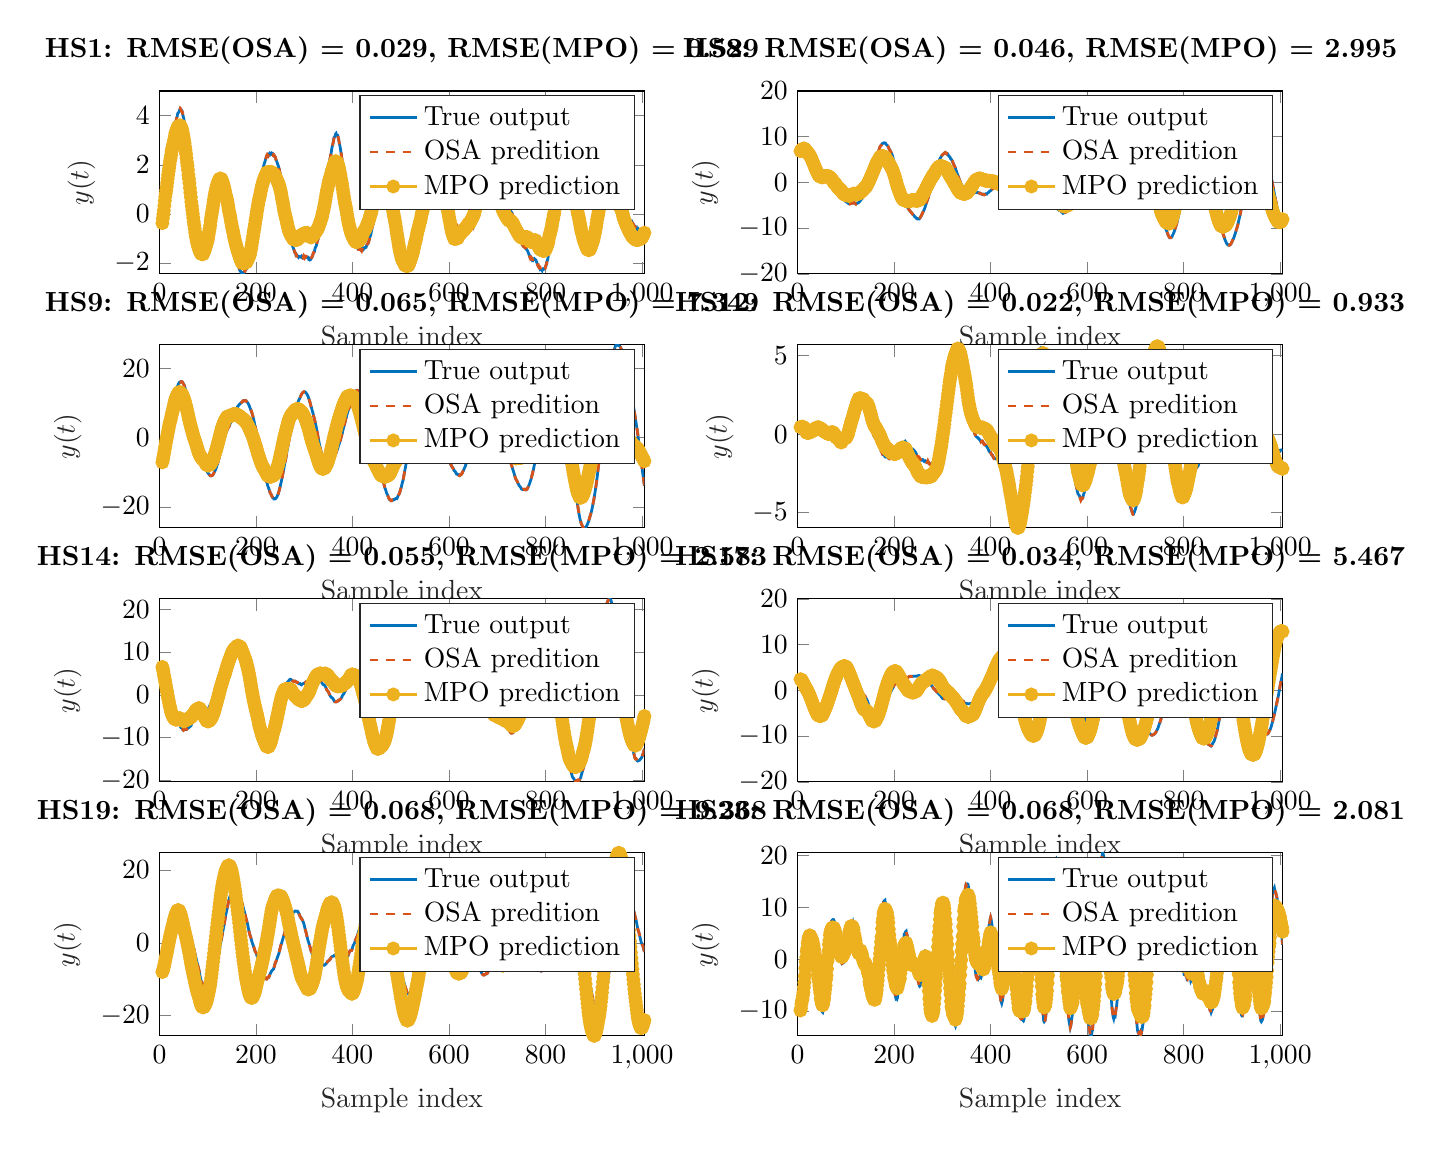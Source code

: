 % This file was created by matlab2tikz.
%
\definecolor{mycolor1}{rgb}{0.0,0.447,0.741}%
\definecolor{mycolor2}{rgb}{0.85,0.325,0.098}%
\definecolor{mycolor3}{rgb}{0.929,0.694,0.125}%
%
\begin{tikzpicture}

\begin{axis}[%
width=6.159cm,
height=2.323cm,
at={(0cm,9.677cm)},
scale only axis,
xmin=0,
xmax=1005,
xlabel style={font=\color{white!15!black}},
xlabel={Sample index},
ymin=-2.432,
ymax=5,
ylabel style={font=\color{white!15!black}},
ylabel={$y(t)$},
axis background/.style={fill=white},
title style={font=\bfseries},
title={HS1: RMSE(OSA) = 0.029, RMSE(MPO) = 0.529},
legend style={legend cell align=left, align=left, draw=white!15!black}
]
\addplot [color=mycolor1, line width=1.0pt]
  table[row sep=crcr]{%
6	-0.371\\
7	-0.173\\
9	0.147\\
10	0.363\\
11	0.582\\
12	0.731\\
13	0.855\\
14	1.017\\
15	1.203\\
17	1.513\\
18	1.671\\
19	1.869\\
20	1.998\\
21	2.156\\
22	2.327\\
23	2.463\\
24	2.563\\
25	2.743\\
26	2.889\\
27	2.943\\
28	3.055\\
29	3.177\\
30	3.333\\
31	3.396\\
32	3.534\\
33	3.682\\
34	3.785\\
35	3.82\\
36	3.924\\
37	4.004\\
38	4.092\\
39	4.106\\
40	4.138\\
42	4.244\\
43	4.27\\
44	4.234\\
45	4.213\\
46	4.207\\
47	4.17\\
48	4.051\\
49	3.975\\
50	3.91\\
51	3.802\\
52	3.657\\
53	3.523\\
54	3.376\\
55	3.272\\
56	3.124\\
57	2.909\\
58	2.758\\
59	2.614\\
60	2.441\\
61	2.214\\
62	2.054\\
64	1.67\\
65	1.44\\
66	1.259\\
67	1.091\\
68	0.906\\
69	0.709\\
70	0.571\\
71	0.379\\
72	0.205\\
73	0.056\\
74	-0.096\\
75	-0.225\\
76	-0.366\\
77	-0.475\\
79	-0.711\\
80	-0.817\\
81	-0.894\\
82	-0.957\\
83	-1.063\\
84	-1.148\\
85	-1.179\\
86	-1.225\\
87	-1.32\\
88	-1.354\\
89	-1.332\\
90	-1.357\\
91	-1.378\\
92	-1.336\\
93	-1.307\\
94	-1.312\\
98	-1.148\\
99	-1.08\\
100	-1.061\\
101	-0.959\\
102	-0.878\\
103	-0.763\\
104	-0.668\\
105	-0.591\\
106	-0.425\\
107	-0.285\\
108	-0.192\\
109	-0.131\\
110	-0.021\\
111	0.116\\
112	0.225\\
113	0.328\\
114	0.418\\
115	0.514\\
116	0.552\\
117	0.647\\
118	0.71\\
119	0.809\\
120	0.82\\
122	0.886\\
123	0.949\\
124	0.961\\
125	0.966\\
126	0.968\\
127	0.912\\
128	0.889\\
129	0.887\\
130	0.814\\
131	0.747\\
132	0.649\\
133	0.592\\
134	0.522\\
135	0.42\\
136	0.324\\
137	0.204\\
138	0.131\\
139	0.062\\
140	-0.064\\
141	-0.144\\
142	-0.258\\
143	-0.367\\
144	-0.493\\
145	-0.612\\
147	-0.802\\
148	-0.945\\
149	-1.047\\
150	-1.115\\
151	-1.194\\
152	-1.292\\
153	-1.411\\
154	-1.521\\
155	-1.591\\
156	-1.666\\
157	-1.737\\
158	-1.825\\
159	-1.863\\
160	-1.926\\
161	-1.993\\
162	-2.071\\
163	-2.098\\
164	-2.135\\
165	-2.215\\
167	-2.319\\
168	-2.327\\
169	-2.38\\
170	-2.419\\
171	-2.425\\
172	-2.411\\
173	-2.393\\
174	-2.364\\
175	-2.339\\
176	-2.359\\
177	-2.316\\
178	-2.291\\
179	-2.232\\
180	-2.226\\
181	-2.167\\
184	-2.014\\
185	-1.982\\
186	-1.867\\
188	-1.668\\
189	-1.591\\
190	-1.454\\
191	-1.31\\
192	-1.163\\
193	-1.002\\
194	-0.838\\
195	-0.693\\
196	-0.554\\
197	-0.409\\
198	-0.285\\
199	-0.108\\
200	0.061\\
201	0.21\\
202	0.351\\
203	0.481\\
204	0.639\\
205	0.791\\
206	0.915\\
207	0.991\\
209	1.234\\
210	1.382\\
211	1.488\\
212	1.605\\
213	1.654\\
214	1.768\\
215	1.873\\
216	1.96\\
217	2.033\\
218	2.096\\
219	2.153\\
220	2.233\\
221	2.305\\
222	2.348\\
224	2.374\\
225	2.402\\
226	2.435\\
227	2.426\\
228	2.407\\
229	2.467\\
231	2.441\\
232	2.466\\
233	2.439\\
234	2.423\\
235	2.445\\
236	2.422\\
237	2.383\\
238	2.347\\
239	2.352\\
240	2.31\\
241	2.231\\
243	2.135\\
244	2.085\\
245	2.015\\
246	1.981\\
247	1.899\\
248	1.832\\
249	1.744\\
252	1.408\\
253	1.287\\
254	1.11\\
255	0.97\\
256	0.839\\
257	0.685\\
258	0.539\\
260	0.315\\
261	0.2\\
262	0.045\\
263	-0.091\\
264	-0.201\\
265	-0.335\\
266	-0.479\\
267	-0.573\\
268	-0.659\\
270	-0.854\\
271	-0.93\\
272	-1.002\\
273	-1.08\\
274	-1.138\\
275	-1.259\\
276	-1.324\\
277	-1.353\\
278	-1.418\\
279	-1.492\\
280	-1.544\\
281	-1.554\\
282	-1.582\\
283	-1.685\\
284	-1.681\\
285	-1.674\\
286	-1.699\\
287	-1.718\\
288	-1.754\\
289	-1.727\\
291	-1.746\\
292	-1.745\\
293	-1.732\\
294	-1.712\\
295	-1.774\\
296	-1.785\\
297	-1.744\\
298	-1.735\\
299	-1.743\\
300	-1.768\\
301	-1.74\\
303	-1.753\\
304	-1.754\\
305	-1.762\\
306	-1.756\\
307	-1.746\\
308	-1.752\\
309	-1.822\\
310	-1.807\\
311	-1.834\\
312	-1.865\\
313	-1.855\\
315	-1.787\\
316	-1.757\\
317	-1.704\\
318	-1.629\\
319	-1.604\\
320	-1.565\\
321	-1.534\\
322	-1.434\\
323	-1.358\\
325	-1.295\\
326	-1.175\\
327	-1.099\\
328	-1.069\\
329	-0.992\\
330	-0.847\\
331	-0.77\\
333	-0.611\\
334	-0.465\\
335	-0.337\\
336	-0.277\\
337	-0.145\\
338	0.006\\
339	0.179\\
340	0.292\\
341	0.422\\
342	0.599\\
343	0.772\\
344	0.952\\
345	1.11\\
346	1.254\\
347	1.436\\
349	1.686\\
350	1.858\\
351	1.957\\
352	2.07\\
353	2.213\\
355	2.396\\
356	2.501\\
357	2.655\\
358	2.748\\
359	2.809\\
360	2.901\\
361	3.043\\
362	3.114\\
363	3.127\\
364	3.185\\
365	3.251\\
366	3.275\\
367	3.21\\
369	3.204\\
370	3.162\\
371	3.031\\
372	2.956\\
373	2.857\\
374	2.755\\
375	2.657\\
376	2.52\\
378	2.235\\
379	2.112\\
380	1.966\\
381	1.773\\
382	1.602\\
384	1.342\\
385	1.203\\
386	1.055\\
387	0.917\\
388	0.748\\
389	0.605\\
390	0.456\\
391	0.295\\
392	0.126\\
393	0.032\\
394	-0.084\\
395	-0.217\\
396	-0.386\\
398	-0.541\\
399	-0.635\\
400	-0.753\\
401	-0.834\\
402	-0.876\\
403	-0.987\\
404	-1.059\\
405	-1.121\\
406	-1.204\\
407	-1.28\\
408	-1.316\\
409	-1.299\\
410	-1.371\\
411	-1.411\\
412	-1.423\\
413	-1.411\\
414	-1.426\\
415	-1.417\\
416	-1.434\\
417	-1.443\\
418	-1.484\\
419	-1.484\\
420	-1.428\\
421	-1.366\\
422	-1.369\\
423	-1.426\\
424	-1.401\\
425	-1.388\\
426	-1.363\\
427	-1.365\\
428	-1.355\\
429	-1.298\\
430	-1.234\\
431	-1.228\\
432	-1.211\\
435	-1.012\\
436	-0.942\\
438	-0.84\\
439	-0.721\\
440	-0.616\\
441	-0.522\\
442	-0.468\\
443	-0.394\\
444	-0.306\\
445	-0.228\\
446	-0.136\\
447	-0.013\\
449	0.207\\
450	0.211\\
451	0.328\\
452	0.424\\
453	0.476\\
454	0.58\\
455	0.644\\
456	0.727\\
457	0.783\\
458	0.844\\
459	0.893\\
461	0.964\\
462	1.045\\
463	1.06\\
464	1.028\\
465	1.092\\
466	1.128\\
467	1.118\\
468	1.164\\
469	1.222\\
470	1.205\\
471	1.217\\
472	1.24\\
473	1.186\\
474	1.149\\
475	1.123\\
476	1.123\\
477	1.11\\
478	1.057\\
479	0.955\\
480	0.876\\
481	0.86\\
482	0.774\\
483	0.648\\
484	0.584\\
485	0.513\\
486	0.4\\
487	0.325\\
488	0.212\\
489	0.119\\
490	-0.034\\
491	-0.154\\
492	-0.262\\
493	-0.411\\
494	-0.537\\
495	-0.642\\
496	-0.78\\
497	-0.899\\
498	-1.01\\
499	-1.1\\
500	-1.165\\
501	-1.296\\
502	-1.403\\
503	-1.425\\
504	-1.484\\
505	-1.561\\
506	-1.61\\
507	-1.669\\
508	-1.751\\
509	-1.811\\
510	-1.831\\
511	-1.882\\
512	-1.885\\
513	-1.951\\
514	-1.945\\
515	-1.987\\
516	-2.008\\
517	-2.007\\
519	-1.947\\
520	-1.899\\
521	-1.895\\
522	-1.861\\
523	-1.807\\
524	-1.807\\
525	-1.783\\
526	-1.659\\
527	-1.609\\
528	-1.59\\
529	-1.53\\
530	-1.435\\
531	-1.416\\
532	-1.365\\
533	-1.273\\
534	-1.163\\
535	-1.149\\
536	-1.082\\
537	-1.027\\
539	-0.907\\
540	-0.831\\
541	-0.783\\
542	-0.689\\
543	-0.58\\
544	-0.532\\
545	-0.449\\
546	-0.378\\
547	-0.294\\
548	-0.225\\
549	-0.128\\
550	-0.07\\
551	-0.018\\
552	0.093\\
553	0.18\\
554	0.2\\
555	0.243\\
556	0.35\\
557	0.399\\
558	0.49\\
559	0.559\\
560	0.642\\
561	0.755\\
562	0.827\\
563	0.963\\
564	1.064\\
565	1.192\\
566	1.333\\
567	1.436\\
568	1.495\\
569	1.58\\
570	1.657\\
571	1.753\\
573	1.793\\
574	1.834\\
575	1.861\\
576	1.822\\
577	1.778\\
578	1.772\\
579	1.781\\
581	1.688\\
582	1.643\\
583	1.631\\
584	1.558\\
585	1.526\\
586	1.53\\
587	1.488\\
588	1.421\\
589	1.375\\
590	1.373\\
591	1.286\\
592	1.189\\
593	1.132\\
594	1.08\\
596	0.838\\
597	0.777\\
598	0.695\\
599	0.574\\
600	0.432\\
601	0.339\\
602	0.275\\
603	0.143\\
604	-0.004\\
605	-0.121\\
606	-0.154\\
607	-0.289\\
608	-0.335\\
609	-0.409\\
610	-0.459\\
611	-0.556\\
612	-0.507\\
613	-0.489\\
614	-0.543\\
615	-0.592\\
616	-0.574\\
617	-0.567\\
618	-0.611\\
619	-0.585\\
620	-0.549\\
621	-0.539\\
622	-0.555\\
623	-0.546\\
624	-0.546\\
625	-0.586\\
626	-0.56\\
627	-0.58\\
628	-0.552\\
629	-0.58\\
630	-0.616\\
631	-0.62\\
632	-0.61\\
633	-0.609\\
634	-0.656\\
635	-0.628\\
636	-0.615\\
637	-0.621\\
638	-0.659\\
639	-0.644\\
640	-0.606\\
641	-0.611\\
642	-0.678\\
643	-0.665\\
644	-0.641\\
645	-0.591\\
646	-0.596\\
648	-0.592\\
649	-0.537\\
650	-0.493\\
651	-0.507\\
652	-0.44\\
653	-0.346\\
654	-0.263\\
655	-0.234\\
656	-0.21\\
657	-0.108\\
658	-0.015\\
659	0.051\\
660	0.088\\
661	0.199\\
662	0.339\\
663	0.395\\
664	0.456\\
665	0.546\\
666	0.61\\
667	0.639\\
668	0.695\\
670	0.863\\
671	0.901\\
672	0.916\\
673	0.953\\
674	1.011\\
675	1.043\\
676	1.062\\
677	1.119\\
678	1.172\\
679	1.218\\
680	1.324\\
681	1.378\\
682	1.446\\
683	1.484\\
684	1.494\\
685	1.561\\
686	1.571\\
687	1.592\\
688	1.595\\
689	1.617\\
690	1.69\\
691	1.668\\
692	1.663\\
693	1.622\\
694	1.575\\
695	1.543\\
696	1.496\\
697	1.423\\
698	1.419\\
699	1.367\\
700	1.295\\
701	1.28\\
702	1.23\\
703	1.126\\
704	1.072\\
705	1.012\\
706	0.959\\
707	0.865\\
708	0.846\\
711	0.708\\
712	0.68\\
713	0.616\\
714	0.604\\
715	0.571\\
716	0.532\\
718	0.416\\
719	0.428\\
720	0.353\\
721	0.298\\
722	0.296\\
723	0.279\\
724	0.19\\
725	0.177\\
726	0.18\\
727	0.167\\
728	0.108\\
729	0.079\\
730	0.057\\
731	-0.017\\
732	-0.062\\
733	-0.085\\
734	-0.141\\
735	-0.232\\
736	-0.344\\
737	-0.397\\
738	-0.439\\
739	-0.486\\
740	-0.561\\
741	-0.669\\
742	-0.729\\
743	-0.754\\
744	-0.82\\
745	-0.929\\
746	-0.97\\
747	-0.963\\
748	-1.073\\
749	-1.122\\
750	-1.156\\
751	-1.195\\
752	-1.25\\
753	-1.249\\
754	-1.311\\
755	-1.329\\
756	-1.331\\
757	-1.317\\
758	-1.378\\
759	-1.402\\
760	-1.399\\
761	-1.449\\
763	-1.505\\
764	-1.558\\
765	-1.605\\
766	-1.663\\
767	-1.704\\
768	-1.791\\
769	-1.811\\
770	-1.768\\
771	-1.806\\
772	-1.85\\
773	-1.815\\
774	-1.816\\
775	-1.864\\
777	-1.814\\
779	-1.853\\
780	-1.869\\
781	-1.924\\
782	-1.965\\
783	-2.029\\
784	-2.05\\
785	-2.127\\
786	-2.154\\
787	-2.155\\
788	-2.2\\
789	-2.253\\
790	-2.24\\
791	-2.243\\
792	-2.263\\
793	-2.296\\
794	-2.232\\
795	-2.222\\
796	-2.235\\
797	-2.24\\
798	-2.23\\
799	-2.19\\
800	-2.134\\
801	-2.101\\
802	-2.046\\
803	-1.918\\
804	-1.878\\
805	-1.799\\
806	-1.654\\
807	-1.491\\
808	-1.396\\
810	-1.183\\
811	-1.093\\
812	-0.937\\
813	-0.806\\
814	-0.697\\
815	-0.503\\
816	-0.398\\
817	-0.24\\
818	-0.125\\
819	0.099\\
820	0.251\\
821	0.37\\
822	0.579\\
823	0.728\\
825	1.021\\
826	1.146\\
827	1.295\\
828	1.485\\
829	1.621\\
830	1.736\\
831	1.925\\
832	2.101\\
833	2.249\\
834	2.336\\
835	2.439\\
836	2.557\\
837	2.656\\
838	2.738\\
839	2.812\\
840	2.897\\
841	2.912\\
842	2.961\\
843	2.951\\
844	2.972\\
845	2.962\\
846	2.973\\
847	2.911\\
848	2.86\\
849	2.774\\
850	2.701\\
851	2.621\\
852	2.528\\
853	2.493\\
854	2.386\\
855	2.263\\
856	2.118\\
857	2.045\\
858	1.916\\
859	1.782\\
860	1.631\\
861	1.524\\
862	1.386\\
863	1.31\\
864	1.191\\
865	1.087\\
866	0.952\\
867	0.828\\
868	0.716\\
869	0.609\\
870	0.45\\
871	0.295\\
872	0.206\\
873	0.071\\
874	-0.047\\
875	-0.197\\
876	-0.286\\
877	-0.41\\
879	-0.667\\
880	-0.731\\
881	-0.801\\
882	-0.897\\
883	-1.031\\
884	-1.149\\
885	-1.18\\
886	-1.267\\
887	-1.341\\
888	-1.422\\
889	-1.437\\
890	-1.483\\
891	-1.522\\
892	-1.547\\
893	-1.525\\
894	-1.541\\
895	-1.494\\
896	-1.458\\
897	-1.463\\
898	-1.464\\
899	-1.419\\
900	-1.331\\
901	-1.286\\
902	-1.268\\
903	-1.181\\
904	-1.063\\
905	-1.023\\
906	-0.928\\
907	-0.765\\
909	-0.66\\
910	-0.531\\
911	-0.395\\
912	-0.335\\
913	-0.187\\
914	-0.043\\
915	0.043\\
916	0.077\\
917	0.189\\
918	0.321\\
919	0.377\\
920	0.423\\
921	0.493\\
922	0.598\\
923	0.672\\
925	0.752\\
926	0.764\\
927	0.807\\
928	0.846\\
929	0.856\\
930	0.839\\
931	0.819\\
932	0.858\\
933	0.83\\
934	0.791\\
935	0.773\\
937	0.699\\
938	0.681\\
939	0.625\\
940	0.589\\
941	0.59\\
942	0.56\\
943	0.497\\
944	0.449\\
945	0.438\\
946	0.4\\
947	0.354\\
948	0.362\\
949	0.355\\
950	0.293\\
951	0.315\\
952	0.361\\
953	0.322\\
954	0.328\\
955	0.378\\
956	0.359\\
957	0.306\\
958	0.272\\
959	0.261\\
960	0.227\\
961	0.135\\
962	0.129\\
963	0.07\\
965	0.039\\
966	-0.018\\
967	-0.059\\
968	-0.052\\
969	-0.06\\
970	-0.128\\
971	-0.166\\
972	-0.133\\
973	-0.203\\
974	-0.242\\
975	-0.245\\
976	-0.257\\
977	-0.3\\
978	-0.354\\
979	-0.331\\
980	-0.395\\
981	-0.389\\
982	-0.432\\
983	-0.49\\
984	-0.476\\
985	-0.484\\
986	-0.567\\
987	-0.597\\
988	-0.603\\
989	-0.575\\
990	-0.641\\
991	-0.643\\
992	-0.622\\
993	-0.688\\
994	-0.683\\
995	-0.698\\
996	-0.721\\
997	-0.725\\
998	-0.764\\
999	-0.754\\
1000	-0.72\\
1001	-0.756\\
1002	-0.741\\
1003	-0.707\\
1004	-0.703\\
1005	-0.69\\
};
\addlegendentry{True output}

\addplot [color=mycolor2, dashed, line width=1.0pt]
  table[row sep=crcr]{%
6	-0.402\\
7	-0.166\\
8	0.002\\
9	0.154\\
10	0.333\\
11	0.577\\
12	0.765\\
13	0.875\\
14	0.978\\
15	1.16\\
16	1.383\\
17	1.544\\
18	1.674\\
19	1.812\\
20	2.021\\
22	2.315\\
23	2.437\\
24	2.607\\
25	2.715\\
26	2.858\\
27	2.997\\
28	3.051\\
29	3.133\\
30	3.279\\
31	3.471\\
32	3.535\\
33	3.666\\
34	3.732\\
35	3.87\\
36	3.92\\
37	3.999\\
38	4.054\\
39	4.121\\
42	4.212\\
43	4.291\\
44	4.272\\
45	4.195\\
46	4.167\\
47	4.16\\
48	4.113\\
49	3.955\\
50	3.863\\
51	3.807\\
52	3.703\\
53	3.519\\
55	3.222\\
56	3.115\\
57	2.967\\
59	2.568\\
60	2.404\\
61	2.296\\
62	2.031\\
63	1.831\\
64	1.665\\
65	1.486\\
66	1.224\\
67	1.077\\
68	0.922\\
69	0.733\\
70	0.523\\
71	0.39\\
72	0.234\\
73	0.036\\
74	-0.12\\
75	-0.23\\
76	-0.334\\
77	-0.483\\
78	-0.608\\
79	-0.698\\
80	-0.803\\
81	-0.915\\
82	-0.983\\
83	-1.032\\
84	-1.134\\
85	-1.221\\
86	-1.225\\
87	-1.271\\
88	-1.362\\
89	-1.394\\
90	-1.356\\
91	-1.338\\
92	-1.341\\
93	-1.322\\
94	-1.276\\
95	-1.282\\
96	-1.235\\
97	-1.207\\
98	-1.144\\
99	-1.094\\
100	-1.023\\
101	-0.982\\
102	-0.868\\
103	-0.784\\
104	-0.675\\
105	-0.555\\
106	-0.44\\
108	-0.182\\
109	-0.08\\
110	-0.043\\
111	0.076\\
112	0.237\\
113	0.353\\
114	0.44\\
115	0.482\\
116	0.583\\
117	0.614\\
118	0.712\\
119	0.78\\
120	0.866\\
121	0.87\\
123	0.906\\
124	0.97\\
125	0.974\\
126	0.989\\
127	0.941\\
128	0.876\\
129	0.84\\
130	0.834\\
132	0.682\\
133	0.56\\
134	0.507\\
135	0.436\\
136	0.341\\
137	0.213\\
138	0.113\\
139	0.065\\
140	-0.029\\
141	-0.158\\
142	-0.264\\
143	-0.389\\
144	-0.473\\
145	-0.582\\
146	-0.704\\
147	-0.822\\
148	-0.934\\
149	-1.054\\
150	-1.146\\
152	-1.248\\
153	-1.38\\
154	-1.515\\
155	-1.636\\
156	-1.671\\
157	-1.723\\
158	-1.799\\
159	-1.903\\
160	-1.912\\
161	-1.973\\
162	-2.067\\
163	-2.118\\
164	-2.144\\
165	-2.178\\
166	-2.263\\
167	-2.326\\
168	-2.358\\
169	-2.36\\
170	-2.401\\
171	-2.424\\
172	-2.432\\
173	-2.397\\
174	-2.355\\
175	-2.354\\
176	-2.318\\
177	-2.328\\
178	-2.279\\
179	-2.268\\
180	-2.217\\
181	-2.175\\
182	-2.095\\
183	-2.044\\
185	-1.976\\
186	-1.929\\
187	-1.788\\
188	-1.641\\
189	-1.531\\
190	-1.483\\
191	-1.322\\
192	-1.164\\
193	-1.013\\
194	-0.849\\
195	-0.665\\
196	-0.555\\
197	-0.432\\
198	-0.25\\
199	-0.124\\
200	0.021\\
201	0.215\\
202	0.382\\
203	0.489\\
204	0.619\\
205	0.776\\
206	0.917\\
207	1.026\\
208	1.085\\
209	1.231\\
210	1.352\\
211	1.506\\
212	1.618\\
213	1.675\\
214	1.721\\
215	1.883\\
216	1.953\\
218	2.102\\
219	2.164\\
220	2.207\\
221	2.289\\
222	2.362\\
223	2.404\\
224	2.368\\
225	2.351\\
226	2.421\\
227	2.458\\
228	2.44\\
229	2.407\\
230	2.434\\
231	2.492\\
232	2.465\\
233	2.413\\
234	2.445\\
235	2.4\\
236	2.417\\
237	2.413\\
238	2.354\\
239	2.337\\
240	2.31\\
241	2.246\\
242	2.17\\
245	2.033\\
246	1.967\\
247	1.897\\
248	1.831\\
249	1.756\\
251	1.526\\
252	1.395\\
254	1.142\\
255	0.989\\
256	0.824\\
257	0.668\\
258	0.525\\
259	0.416\\
260	0.327\\
261	0.202\\
262	0.091\\
263	-0.084\\
264	-0.234\\
265	-0.348\\
266	-0.455\\
267	-0.59\\
268	-0.693\\
269	-0.743\\
270	-0.83\\
271	-0.923\\
272	-1.005\\
273	-1.08\\
274	-1.143\\
275	-1.209\\
276	-1.348\\
277	-1.396\\
278	-1.407\\
279	-1.455\\
280	-1.525\\
281	-1.586\\
283	-1.62\\
284	-1.715\\
285	-1.716\\
286	-1.666\\
287	-1.682\\
288	-1.744\\
289	-1.769\\
290	-1.746\\
291	-1.72\\
292	-1.723\\
293	-1.74\\
294	-1.737\\
295	-1.741\\
296	-1.769\\
297	-1.783\\
298	-1.747\\
299	-1.698\\
300	-1.735\\
301	-1.788\\
302	-1.759\\
303	-1.751\\
304	-1.721\\
305	-1.739\\
306	-1.781\\
307	-1.75\\
308	-1.754\\
309	-1.782\\
310	-1.848\\
311	-1.837\\
312	-1.835\\
313	-1.858\\
314	-1.862\\
315	-1.775\\
316	-1.724\\
317	-1.711\\
318	-1.657\\
319	-1.57\\
320	-1.567\\
321	-1.525\\
322	-1.469\\
323	-1.359\\
324	-1.301\\
325	-1.253\\
326	-1.238\\
327	-1.103\\
328	-1.028\\
329	-1.001\\
330	-0.895\\
331	-0.731\\
332	-0.673\\
333	-0.592\\
334	-0.52\\
335	-0.37\\
336	-0.223\\
337	-0.146\\
338	-0.001\\
339	0.126\\
340	0.323\\
341	0.455\\
342	0.564\\
343	0.754\\
344	0.951\\
345	1.133\\
346	1.282\\
347	1.395\\
348	1.553\\
349	1.702\\
351	1.985\\
353	2.167\\
354	2.309\\
355	2.412\\
356	2.502\\
358	2.743\\
359	2.832\\
360	2.916\\
361	2.993\\
362	3.129\\
363	3.182\\
364	3.167\\
366	3.25\\
367	3.269\\
368	3.218\\
369	3.171\\
370	3.128\\
371	3.096\\
372	2.956\\
373	2.836\\
374	2.733\\
375	2.652\\
376	2.528\\
377	2.398\\
378	2.248\\
379	2.08\\
380	1.95\\
381	1.807\\
382	1.611\\
383	1.438\\
384	1.318\\
385	1.215\\
386	1.087\\
387	0.913\\
388	0.759\\
389	0.569\\
390	0.447\\
391	0.31\\
392	0.15\\
393	-0.005\\
394	-0.082\\
395	-0.22\\
396	-0.334\\
397	-0.503\\
399	-0.627\\
400	-0.719\\
401	-0.84\\
402	-0.934\\
403	-0.945\\
404	-1.045\\
405	-1.132\\
406	-1.199\\
407	-1.284\\
408	-1.325\\
409	-1.332\\
410	-1.326\\
411	-1.41\\
412	-1.439\\
413	-1.441\\
414	-1.404\\
415	-1.411\\
416	-1.41\\
417	-1.442\\
418	-1.469\\
419	-1.502\\
420	-1.452\\
421	-1.374\\
422	-1.347\\
423	-1.369\\
424	-1.424\\
425	-1.41\\
427	-1.345\\
428	-1.348\\
429	-1.311\\
430	-1.25\\
431	-1.201\\
432	-1.19\\
433	-1.167\\
434	-1.113\\
435	-1.015\\
436	-0.909\\
437	-0.878\\
438	-0.843\\
439	-0.758\\
440	-0.618\\
441	-0.506\\
442	-0.443\\
443	-0.398\\
445	-0.237\\
447	-0.02\\
448	0.115\\
449	0.178\\
450	0.27\\
451	0.296\\
452	0.411\\
453	0.498\\
455	0.649\\
456	0.693\\
457	0.789\\
458	0.865\\
459	0.902\\
460	0.915\\
461	0.984\\
462	0.994\\
463	1.059\\
464	1.1\\
465	1.05\\
466	1.092\\
467	1.162\\
468	1.162\\
469	1.187\\
470	1.241\\
471	1.22\\
472	1.215\\
473	1.212\\
475	1.097\\
476	1.096\\
477	1.131\\
478	1.086\\
479	0.979\\
480	0.856\\
481	0.795\\
482	0.794\\
483	0.71\\
484	0.578\\
485	0.467\\
486	0.411\\
487	0.344\\
488	0.22\\
489	0.104\\
490	-0.008\\
491	-0.179\\
493	-0.379\\
494	-0.519\\
495	-0.682\\
496	-0.772\\
497	-0.888\\
498	-1.01\\
499	-1.115\\
500	-1.164\\
501	-1.27\\
502	-1.407\\
503	-1.455\\
504	-1.471\\
505	-1.537\\
506	-1.615\\
507	-1.686\\
508	-1.74\\
509	-1.772\\
510	-1.878\\
511	-1.874\\
512	-1.9\\
513	-1.913\\
514	-1.982\\
515	-1.96\\
516	-2.002\\
517	-2.003\\
518	-1.99\\
519	-1.969\\
520	-1.908\\
521	-1.84\\
522	-1.874\\
523	-1.832\\
524	-1.785\\
525	-1.764\\
526	-1.71\\
527	-1.6\\
528	-1.546\\
529	-1.524\\
530	-1.497\\
531	-1.388\\
532	-1.348\\
533	-1.278\\
534	-1.2\\
535	-1.089\\
536	-1.099\\
537	-1.04\\
538	-0.963\\
539	-0.902\\
540	-0.849\\
541	-0.77\\
542	-0.703\\
543	-0.579\\
544	-0.504\\
545	-0.478\\
546	-0.358\\
547	-0.316\\
548	-0.222\\
549	-0.119\\
550	-0.062\\
551	-0.016\\
552	0.067\\
553	0.172\\
554	0.252\\
555	0.243\\
556	0.274\\
557	0.439\\
558	0.492\\
559	0.548\\
560	0.658\\
561	0.736\\
562	0.824\\
563	0.935\\
564	1.108\\
566	1.288\\
567	1.432\\
568	1.542\\
569	1.556\\
570	1.649\\
571	1.735\\
572	1.811\\
574	1.823\\
575	1.82\\
576	1.834\\
577	1.807\\
578	1.762\\
579	1.73\\
580	1.783\\
581	1.704\\
582	1.612\\
583	1.6\\
584	1.592\\
585	1.533\\
586	1.498\\
587	1.494\\
588	1.449\\
590	1.322\\
591	1.317\\
592	1.216\\
593	1.105\\
594	1.045\\
595	0.993\\
596	0.881\\
597	0.745\\
598	0.665\\
599	0.603\\
601	0.31\\
602	0.245\\
603	0.174\\
605	-0.122\\
606	-0.236\\
607	-0.226\\
608	-0.348\\
609	-0.399\\
610	-0.497\\
611	-0.502\\
612	-0.566\\
613	-0.49\\
614	-0.494\\
615	-0.563\\
616	-0.638\\
617	-0.6\\
618	-0.541\\
619	-0.601\\
620	-0.568\\
621	-0.523\\
622	-0.53\\
623	-0.564\\
624	-0.566\\
625	-0.545\\
626	-0.589\\
628	-0.57\\
629	-0.533\\
630	-0.621\\
631	-0.642\\
632	-0.628\\
633	-0.594\\
634	-0.607\\
635	-0.672\\
636	-0.628\\
637	-0.627\\
638	-0.595\\
639	-0.66\\
640	-0.644\\
641	-0.609\\
642	-0.629\\
643	-0.685\\
644	-0.675\\
645	-0.609\\
646	-0.548\\
647	-0.58\\
648	-0.575\\
649	-0.587\\
651	-0.459\\
652	-0.437\\
653	-0.383\\
654	-0.261\\
655	-0.187\\
656	-0.197\\
657	-0.144\\
658	-0.062\\
659	0.061\\
660	0.148\\
661	0.175\\
662	0.287\\
663	0.435\\
664	0.505\\
665	0.508\\
666	0.574\\
667	0.668\\
668	0.705\\
669	0.749\\
671	0.944\\
672	0.943\\
673	0.924\\
674	0.976\\
675	1.046\\
676	1.094\\
677	1.105\\
678	1.158\\
679	1.225\\
680	1.278\\
681	1.427\\
682	1.452\\
683	1.471\\
684	1.495\\
685	1.536\\
686	1.606\\
687	1.587\\
688	1.596\\
689	1.611\\
690	1.648\\
691	1.716\\
692	1.686\\
693	1.634\\
694	1.522\\
695	1.531\\
696	1.526\\
698	1.373\\
699	1.37\\
700	1.314\\
701	1.261\\
702	1.237\\
703	1.161\\
704	1.036\\
705	0.988\\
706	0.962\\
707	0.916\\
708	0.803\\
709	0.806\\
710	0.766\\
711	0.712\\
712	0.642\\
713	0.659\\
714	0.589\\
715	0.548\\
716	0.548\\
717	0.508\\
718	0.398\\
719	0.373\\
720	0.401\\
721	0.317\\
722	0.271\\
723	0.247\\
724	0.242\\
725	0.156\\
726	0.169\\
727	0.171\\
728	0.14\\
729	0.058\\
730	0.043\\
731	0.006\\
732	-0.067\\
733	-0.098\\
734	-0.14\\
735	-0.209\\
736	-0.315\\
737	-0.424\\
738	-0.467\\
739	-0.492\\
740	-0.539\\
741	-0.625\\
742	-0.742\\
743	-0.805\\
744	-0.807\\
745	-0.89\\
746	-0.985\\
747	-1.009\\
748	-1.013\\
749	-1.136\\
750	-1.161\\
751	-1.205\\
752	-1.23\\
753	-1.279\\
754	-1.275\\
755	-1.328\\
756	-1.348\\
757	-1.345\\
758	-1.322\\
759	-1.396\\
760	-1.443\\
761	-1.423\\
762	-1.457\\
763	-1.532\\
764	-1.547\\
765	-1.587\\
766	-1.67\\
767	-1.728\\
768	-1.753\\
769	-1.824\\
770	-1.807\\
771	-1.778\\
772	-1.803\\
773	-1.845\\
774	-1.847\\
775	-1.817\\
776	-1.848\\
777	-1.836\\
778	-1.809\\
779	-1.818\\
780	-1.907\\
781	-1.914\\
782	-1.943\\
783	-2.035\\
784	-2.084\\
785	-2.076\\
786	-2.151\\
787	-2.194\\
788	-2.205\\
789	-2.186\\
790	-2.258\\
791	-2.277\\
792	-2.241\\
793	-2.264\\
794	-2.29\\
795	-2.229\\
796	-2.2\\
797	-2.186\\
798	-2.246\\
799	-2.231\\
801	-2.065\\
802	-2.037\\
803	-1.963\\
804	-1.841\\
805	-1.803\\
806	-1.68\\
807	-1.504\\
808	-1.343\\
809	-1.295\\
810	-1.188\\
811	-1.096\\
812	-0.975\\
813	-0.799\\
814	-0.63\\
815	-0.567\\
816	-0.391\\
817	-0.242\\
819	0.046\\
820	0.275\\
822	0.531\\
823	0.736\\
824	0.881\\
825	1.007\\
826	1.162\\
827	1.293\\
828	1.446\\
829	1.646\\
830	1.768\\
831	1.884\\
832	2.081\\
833	2.259\\
834	2.378\\
835	2.442\\
836	2.515\\
837	2.622\\
838	2.761\\
839	2.846\\
840	2.881\\
841	2.928\\
842	2.94\\
843	2.965\\
844	2.93\\
845	2.978\\
846	2.951\\
847	2.941\\
848	2.871\\
849	2.798\\
850	2.677\\
851	2.604\\
852	2.521\\
853	2.453\\
854	2.405\\
855	2.294\\
856	2.145\\
857	1.983\\
858	1.926\\
859	1.791\\
860	1.673\\
861	1.469\\
862	1.393\\
863	1.285\\
864	1.209\\
865	1.083\\
866	0.972\\
867	0.817\\
868	0.721\\
869	0.606\\
870	0.472\\
871	0.307\\
872	0.153\\
873	0.062\\
874	-0.054\\
875	-0.137\\
876	-0.301\\
877	-0.408\\
878	-0.543\\
879	-0.668\\
880	-0.77\\
881	-0.803\\
882	-0.871\\
883	-0.992\\
884	-1.134\\
885	-1.257\\
886	-1.274\\
887	-1.302\\
888	-1.381\\
889	-1.503\\
890	-1.477\\
891	-1.501\\
892	-1.538\\
893	-1.558\\
894	-1.507\\
895	-1.509\\
896	-1.473\\
897	-1.447\\
898	-1.43\\
899	-1.446\\
900	-1.373\\
901	-1.256\\
902	-1.226\\
903	-1.205\\
904	-1.113\\
905	-0.985\\
906	-0.903\\
907	-0.81\\
908	-0.683\\
909	-0.632\\
910	-0.569\\
911	-0.438\\
912	-0.285\\
913	-0.176\\
914	-0.062\\
916	0.13\\
917	0.15\\
918	0.286\\
919	0.413\\
920	0.454\\
921	0.478\\
922	0.552\\
923	0.683\\
924	0.759\\
925	0.738\\
926	0.755\\
927	0.815\\
928	0.823\\
929	0.862\\
930	0.872\\
931	0.817\\
932	0.808\\
933	0.855\\
934	0.83\\
935	0.747\\
936	0.726\\
937	0.714\\
938	0.661\\
939	0.648\\
941	0.551\\
942	0.556\\
943	0.539\\
944	0.45\\
945	0.399\\
946	0.398\\
947	0.389\\
948	0.347\\
949	0.331\\
950	0.334\\
951	0.3\\
952	0.303\\
953	0.369\\
954	0.369\\
955	0.319\\
956	0.353\\
957	0.362\\
958	0.261\\
959	0.227\\
960	0.237\\
961	0.164\\
962	0.081\\
963	0.105\\
964	0.049\\
965	0.02\\
966	-0.002\\
967	-0.032\\
968	-0.079\\
969	-0.093\\
970	-0.086\\
971	-0.15\\
972	-0.196\\
973	-0.162\\
974	-0.227\\
975	-0.26\\
976	-0.272\\
977	-0.297\\
978	-0.335\\
979	-0.361\\
980	-0.356\\
981	-0.415\\
982	-0.412\\
983	-0.475\\
984	-0.503\\
986	-0.513\\
987	-0.599\\
988	-0.631\\
989	-0.62\\
990	-0.573\\
991	-0.635\\
992	-0.662\\
993	-0.663\\
994	-0.695\\
995	-0.702\\
996	-0.703\\
997	-0.723\\
998	-0.765\\
999	-0.769\\
1000	-0.749\\
1001	-0.712\\
1002	-0.743\\
1003	-0.721\\
1004	-0.693\\
1005	-0.688\\
};
\addlegendentry{OSA predition}

\addplot [color=mycolor3, line width=1.0pt, draw=none, mark=*, mark options={solid, mycolor3}]
  table[row sep=crcr]{%
6	-0.371\\
7	-0.173\\
8	-0.013\\
9	0.147\\
10	0.333\\
11	0.537\\
12	0.704\\
13	0.84\\
14	0.971\\
15	1.112\\
16	1.269\\
17	1.434\\
18	1.587\\
19	1.73\\
20	1.865\\
21	2.017\\
22	2.162\\
23	2.263\\
24	2.384\\
25	2.526\\
26	2.627\\
27	2.712\\
28	2.805\\
29	2.877\\
30	2.964\\
31	3.057\\
32	3.171\\
33	3.289\\
34	3.329\\
35	3.378\\
36	3.454\\
37	3.51\\
38	3.548\\
39	3.547\\
40	3.565\\
41	3.585\\
42	3.586\\
43	3.604\\
44	3.579\\
45	3.531\\
46	3.481\\
47	3.416\\
48	3.33\\
49	3.228\\
50	3.115\\
51	2.998\\
52	2.876\\
53	2.734\\
54	2.59\\
55	2.445\\
56	2.277\\
57	2.103\\
58	1.963\\
59	1.792\\
60	1.591\\
61	1.434\\
62	1.262\\
63	1.057\\
64	0.874\\
65	0.69\\
66	0.494\\
67	0.329\\
68	0.171\\
69	0.01\\
70	-0.15\\
71	-0.315\\
72	-0.446\\
73	-0.591\\
74	-0.74\\
75	-0.857\\
76	-0.956\\
77	-1.05\\
78	-1.157\\
79	-1.239\\
80	-1.307\\
81	-1.373\\
82	-1.433\\
83	-1.491\\
84	-1.538\\
85	-1.577\\
86	-1.596\\
87	-1.624\\
88	-1.633\\
89	-1.632\\
90	-1.635\\
91	-1.607\\
92	-1.55\\
93	-1.506\\
94	-1.45\\
95	-1.388\\
96	-1.318\\
97	-1.259\\
98	-1.196\\
99	-1.119\\
100	-1.044\\
101	-0.936\\
102	-0.821\\
103	-0.698\\
104	-0.593\\
105	-0.465\\
106	-0.29\\
107	-0.153\\
108	-0.034\\
109	0.087\\
110	0.204\\
111	0.331\\
112	0.465\\
113	0.599\\
114	0.727\\
115	0.822\\
116	0.91\\
117	0.998\\
118	1.076\\
119	1.161\\
120	1.214\\
121	1.276\\
122	1.329\\
123	1.376\\
124	1.404\\
125	1.421\\
126	1.446\\
127	1.433\\
128	1.422\\
129	1.397\\
130	1.349\\
131	1.291\\
132	1.229\\
133	1.159\\
134	1.081\\
135	0.994\\
136	0.911\\
137	0.805\\
138	0.724\\
139	0.66\\
140	0.569\\
141	0.484\\
142	0.373\\
143	0.248\\
144	0.132\\
145	0.038\\
146	-0.05\\
147	-0.154\\
148	-0.282\\
149	-0.391\\
150	-0.494\\
151	-0.592\\
152	-0.67\\
153	-0.77\\
154	-0.869\\
155	-0.971\\
156	-1.057\\
157	-1.129\\
158	-1.208\\
159	-1.289\\
160	-1.354\\
161	-1.417\\
162	-1.504\\
163	-1.556\\
164	-1.618\\
165	-1.684\\
166	-1.745\\
167	-1.81\\
168	-1.855\\
169	-1.912\\
170	-1.954\\
171	-1.974\\
172	-1.99\\
173	-1.995\\
174	-1.981\\
175	-1.996\\
176	-2.002\\
177	-1.986\\
178	-1.966\\
179	-1.952\\
180	-1.963\\
181	-1.936\\
182	-1.895\\
183	-1.845\\
184	-1.802\\
185	-1.771\\
186	-1.723\\
187	-1.671\\
188	-1.585\\
189	-1.488\\
190	-1.392\\
191	-1.272\\
192	-1.144\\
193	-1.021\\
194	-0.895\\
195	-0.754\\
196	-0.64\\
197	-0.537\\
198	-0.403\\
199	-0.259\\
200	-0.149\\
201	-0.025\\
202	0.109\\
203	0.221\\
204	0.345\\
205	0.464\\
206	0.564\\
207	0.646\\
208	0.727\\
209	0.829\\
210	0.929\\
211	1.02\\
212	1.124\\
213	1.175\\
214	1.236\\
215	1.333\\
216	1.395\\
217	1.441\\
218	1.493\\
219	1.544\\
220	1.587\\
221	1.628\\
222	1.663\\
223	1.698\\
224	1.703\\
225	1.686\\
226	1.697\\
227	1.698\\
228	1.7\\
229	1.709\\
230	1.672\\
231	1.693\\
232	1.712\\
233	1.666\\
234	1.677\\
235	1.659\\
236	1.625\\
237	1.609\\
238	1.579\\
239	1.581\\
240	1.551\\
241	1.495\\
242	1.45\\
243	1.406\\
244	1.359\\
245	1.314\\
246	1.282\\
247	1.213\\
248	1.16\\
249	1.098\\
250	1.016\\
251	0.938\\
252	0.846\\
253	0.738\\
254	0.616\\
255	0.528\\
256	0.426\\
257	0.301\\
258	0.177\\
259	0.082\\
260	0.004\\
261	-0.083\\
262	-0.163\\
263	-0.245\\
264	-0.333\\
265	-0.432\\
266	-0.517\\
267	-0.588\\
268	-0.668\\
269	-0.726\\
270	-0.776\\
271	-0.812\\
272	-0.846\\
273	-0.884\\
274	-0.908\\
275	-0.944\\
276	-0.982\\
277	-1.006\\
278	-1.028\\
279	-1.044\\
280	-1.042\\
281	-1.034\\
282	-1.045\\
283	-1.059\\
284	-1.051\\
285	-1.053\\
286	-1.026\\
287	-0.996\\
288	-0.992\\
289	-0.966\\
290	-0.962\\
291	-0.937\\
292	-0.902\\
293	-0.873\\
294	-0.855\\
295	-0.875\\
296	-0.855\\
297	-0.832\\
298	-0.825\\
299	-0.793\\
300	-0.782\\
301	-0.781\\
302	-0.791\\
303	-0.803\\
304	-0.785\\
305	-0.771\\
306	-0.783\\
307	-0.776\\
308	-0.791\\
309	-0.835\\
310	-0.861\\
311	-0.903\\
312	-0.923\\
313	-0.933\\
314	-0.952\\
315	-0.935\\
316	-0.907\\
317	-0.886\\
318	-0.859\\
319	-0.834\\
320	-0.828\\
321	-0.817\\
322	-0.775\\
323	-0.74\\
324	-0.727\\
325	-0.696\\
326	-0.66\\
327	-0.625\\
328	-0.601\\
329	-0.576\\
330	-0.513\\
331	-0.448\\
332	-0.4\\
333	-0.341\\
334	-0.274\\
335	-0.224\\
336	-0.174\\
337	-0.096\\
338	0.005\\
339	0.086\\
340	0.166\\
341	0.27\\
342	0.368\\
343	0.477\\
344	0.599\\
345	0.717\\
346	0.84\\
347	0.945\\
348	1.019\\
349	1.11\\
350	1.22\\
351	1.302\\
352	1.388\\
353	1.456\\
354	1.515\\
355	1.583\\
356	1.653\\
357	1.749\\
358	1.8\\
359	1.845\\
360	1.921\\
361	1.995\\
362	2.052\\
363	2.092\\
364	2.124\\
365	2.148\\
366	2.135\\
367	2.1\\
368	2.101\\
369	2.075\\
370	2.006\\
371	1.93\\
372	1.864\\
373	1.766\\
374	1.667\\
375	1.574\\
376	1.453\\
377	1.345\\
378	1.242\\
379	1.123\\
380	0.992\\
381	0.855\\
382	0.724\\
383	0.603\\
384	0.486\\
385	0.382\\
386	0.291\\
387	0.19\\
388	0.079\\
389	-0.047\\
390	-0.164\\
391	-0.273\\
392	-0.381\\
393	-0.461\\
394	-0.531\\
395	-0.627\\
396	-0.708\\
397	-0.767\\
398	-0.816\\
399	-0.861\\
400	-0.911\\
401	-0.949\\
402	-0.996\\
403	-1.031\\
404	-1.052\\
405	-1.08\\
406	-1.107\\
407	-1.141\\
408	-1.143\\
409	-1.118\\
410	-1.12\\
411	-1.122\\
412	-1.111\\
413	-1.09\\
414	-1.062\\
415	-1.025\\
416	-0.992\\
417	-0.963\\
418	-0.953\\
419	-0.928\\
420	-0.861\\
421	-0.784\\
422	-0.753\\
423	-0.737\\
424	-0.696\\
425	-0.668\\
426	-0.63\\
427	-0.6\\
428	-0.567\\
429	-0.505\\
430	-0.442\\
431	-0.406\\
432	-0.361\\
433	-0.3\\
434	-0.256\\
435	-0.195\\
436	-0.107\\
437	-0.05\\
438	0.001\\
439	0.086\\
440	0.174\\
441	0.262\\
442	0.32\\
443	0.381\\
444	0.446\\
445	0.499\\
446	0.574\\
447	0.665\\
448	0.765\\
449	0.823\\
450	0.852\\
451	0.921\\
452	0.979\\
453	1.027\\
454	1.093\\
455	1.134\\
456	1.158\\
457	1.179\\
458	1.219\\
459	1.238\\
460	1.232\\
461	1.256\\
462	1.259\\
463	1.228\\
464	1.219\\
465	1.211\\
466	1.182\\
467	1.172\\
468	1.173\\
469	1.163\\
470	1.141\\
471	1.118\\
472	1.084\\
473	1.023\\
474	0.962\\
475	0.886\\
476	0.831\\
477	0.796\\
478	0.733\\
479	0.632\\
480	0.525\\
481	0.433\\
482	0.331\\
483	0.229\\
484	0.145\\
485	0.029\\
486	-0.088\\
487	-0.166\\
488	-0.282\\
489	-0.389\\
490	-0.521\\
491	-0.662\\
492	-0.79\\
493	-0.912\\
494	-1.021\\
495	-1.151\\
496	-1.275\\
497	-1.38\\
498	-1.485\\
499	-1.576\\
500	-1.632\\
501	-1.73\\
502	-1.824\\
503	-1.855\\
504	-1.89\\
505	-1.932\\
506	-1.965\\
507	-2.015\\
508	-2.066\\
509	-2.066\\
510	-2.095\\
511	-2.11\\
512	-2.102\\
513	-2.113\\
514	-2.11\\
515	-2.103\\
516	-2.086\\
517	-2.05\\
518	-1.993\\
519	-1.954\\
520	-1.892\\
521	-1.818\\
522	-1.765\\
523	-1.7\\
524	-1.649\\
525	-1.581\\
526	-1.472\\
527	-1.39\\
528	-1.31\\
529	-1.215\\
530	-1.14\\
531	-1.073\\
532	-0.989\\
533	-0.88\\
534	-0.779\\
535	-0.695\\
536	-0.621\\
537	-0.556\\
538	-0.469\\
539	-0.39\\
540	-0.315\\
541	-0.242\\
542	-0.152\\
543	-0.036\\
544	0.044\\
545	0.108\\
546	0.203\\
547	0.272\\
548	0.339\\
549	0.442\\
550	0.502\\
551	0.554\\
552	0.638\\
553	0.706\\
554	0.758\\
555	0.796\\
556	0.829\\
557	0.895\\
558	0.964\\
559	0.999\\
560	1.079\\
561	1.153\\
562	1.195\\
563	1.276\\
564	1.378\\
565	1.482\\
566	1.554\\
567	1.618\\
568	1.679\\
569	1.708\\
570	1.746\\
571	1.789\\
572	1.799\\
573	1.808\\
574	1.817\\
575	1.785\\
576	1.723\\
577	1.671\\
578	1.629\\
579	1.566\\
580	1.527\\
581	1.466\\
582	1.371\\
583	1.307\\
584	1.228\\
585	1.17\\
586	1.119\\
587	1.054\\
588	0.982\\
589	0.924\\
590	0.862\\
591	0.782\\
592	0.691\\
593	0.599\\
594	0.506\\
595	0.397\\
596	0.302\\
597	0.214\\
598	0.107\\
599	0.007\\
600	-0.116\\
601	-0.227\\
602	-0.313\\
603	-0.419\\
604	-0.536\\
605	-0.637\\
606	-0.725\\
607	-0.801\\
608	-0.851\\
609	-0.907\\
610	-0.973\\
611	-1.014\\
612	-1.002\\
613	-0.979\\
614	-0.979\\
615	-0.985\\
616	-0.993\\
617	-0.996\\
618	-0.969\\
619	-0.943\\
620	-0.9\\
621	-0.85\\
622	-0.823\\
623	-0.799\\
624	-0.786\\
625	-0.763\\
626	-0.734\\
627	-0.726\\
628	-0.687\\
629	-0.653\\
630	-0.661\\
631	-0.652\\
632	-0.627\\
633	-0.593\\
634	-0.571\\
635	-0.547\\
636	-0.516\\
637	-0.506\\
638	-0.47\\
639	-0.434\\
640	-0.397\\
641	-0.375\\
642	-0.379\\
643	-0.356\\
644	-0.334\\
645	-0.284\\
646	-0.241\\
647	-0.21\\
648	-0.168\\
649	-0.129\\
650	-0.1\\
651	-0.068\\
652	0.006\\
653	0.075\\
654	0.163\\
655	0.232\\
656	0.276\\
657	0.362\\
658	0.417\\
659	0.476\\
660	0.551\\
661	0.636\\
662	0.725\\
663	0.801\\
664	0.891\\
665	0.945\\
666	0.973\\
667	1.01\\
668	1.054\\
669	1.095\\
670	1.144\\
671	1.193\\
672	1.213\\
673	1.215\\
674	1.229\\
675	1.235\\
676	1.249\\
677	1.269\\
678	1.286\\
679	1.31\\
680	1.339\\
681	1.398\\
682	1.439\\
683	1.436\\
684	1.424\\
685	1.436\\
686	1.443\\
687	1.432\\
688	1.409\\
689	1.404\\
690	1.409\\
691	1.394\\
692	1.385\\
693	1.342\\
694	1.242\\
695	1.179\\
696	1.133\\
697	1.063\\
698	1.008\\
699	0.946\\
700	0.874\\
701	0.824\\
702	0.769\\
703	0.688\\
704	0.598\\
705	0.51\\
706	0.446\\
707	0.381\\
708	0.32\\
709	0.276\\
710	0.238\\
711	0.186\\
712	0.123\\
713	0.094\\
714	0.069\\
715	0.015\\
716	-0.008\\
717	-0.034\\
718	-0.096\\
719	-0.121\\
720	-0.152\\
721	-0.184\\
722	-0.194\\
723	-0.223\\
724	-0.259\\
725	-0.279\\
726	-0.272\\
727	-0.265\\
728	-0.283\\
729	-0.308\\
730	-0.32\\
731	-0.354\\
732	-0.384\\
733	-0.396\\
734	-0.429\\
735	-0.479\\
736	-0.535\\
737	-0.573\\
738	-0.606\\
739	-0.634\\
740	-0.672\\
741	-0.714\\
742	-0.745\\
743	-0.775\\
744	-0.802\\
745	-0.852\\
746	-0.875\\
747	-0.875\\
748	-0.907\\
749	-0.941\\
750	-0.949\\
751	-0.964\\
752	-0.978\\
753	-0.978\\
754	-0.984\\
755	-0.972\\
756	-0.962\\
757	-0.948\\
758	-0.943\\
759	-0.936\\
760	-0.945\\
761	-0.947\\
762	-0.936\\
763	-0.966\\
764	-0.986\\
765	-0.996\\
766	-1.04\\
767	-1.081\\
768	-1.119\\
769	-1.133\\
770	-1.113\\
771	-1.12\\
772	-1.117\\
773	-1.094\\
774	-1.109\\
775	-1.111\\
776	-1.09\\
777	-1.08\\
778	-1.074\\
779	-1.06\\
780	-1.1\\
781	-1.139\\
782	-1.157\\
783	-1.224\\
784	-1.272\\
785	-1.307\\
786	-1.331\\
787	-1.367\\
788	-1.421\\
789	-1.426\\
790	-1.431\\
791	-1.463\\
792	-1.469\\
793	-1.484\\
794	-1.479\\
795	-1.492\\
796	-1.5\\
797	-1.477\\
798	-1.481\\
799	-1.48\\
800	-1.453\\
801	-1.416\\
802	-1.374\\
803	-1.305\\
804	-1.256\\
805	-1.206\\
806	-1.113\\
807	-0.992\\
808	-0.889\\
809	-0.817\\
810	-0.738\\
811	-0.673\\
812	-0.585\\
813	-0.49\\
814	-0.36\\
815	-0.255\\
816	-0.178\\
817	-0.06\\
818	0.035\\
819	0.176\\
820	0.304\\
821	0.412\\
822	0.54\\
823	0.658\\
824	0.769\\
825	0.857\\
826	0.957\\
827	1.065\\
828	1.178\\
829	1.292\\
830	1.394\\
831	1.511\\
832	1.633\\
833	1.745\\
834	1.825\\
835	1.904\\
836	1.962\\
837	1.999\\
838	2.058\\
839	2.123\\
840	2.167\\
841	2.179\\
842	2.193\\
843	2.175\\
844	2.141\\
845	2.121\\
846	2.089\\
847	2.028\\
848	1.975\\
849	1.906\\
850	1.819\\
851	1.728\\
852	1.628\\
853	1.547\\
854	1.442\\
855	1.338\\
856	1.221\\
857	1.108\\
858	0.995\\
859	0.873\\
860	0.768\\
861	0.635\\
862	0.519\\
863	0.432\\
864	0.333\\
865	0.238\\
866	0.135\\
867	0.025\\
868	-0.058\\
869	-0.14\\
870	-0.249\\
871	-0.354\\
872	-0.45\\
873	-0.563\\
874	-0.666\\
875	-0.741\\
876	-0.804\\
877	-0.883\\
878	-0.969\\
879	-1.057\\
880	-1.116\\
881	-1.159\\
882	-1.205\\
883	-1.269\\
884	-1.321\\
885	-1.366\\
886	-1.423\\
887	-1.434\\
888	-1.443\\
889	-1.468\\
890	-1.468\\
891	-1.455\\
892	-1.438\\
893	-1.403\\
894	-1.352\\
895	-1.281\\
896	-1.225\\
897	-1.182\\
898	-1.119\\
899	-1.058\\
900	-0.973\\
901	-0.878\\
902	-0.798\\
903	-0.699\\
904	-0.593\\
905	-0.502\\
906	-0.367\\
907	-0.223\\
908	-0.123\\
909	-0.027\\
910	0.089\\
911	0.202\\
912	0.309\\
913	0.47\\
914	0.607\\
915	0.696\\
916	0.782\\
917	0.869\\
918	0.973\\
919	1.056\\
920	1.122\\
921	1.183\\
922	1.249\\
923	1.319\\
924	1.385\\
925	1.406\\
926	1.408\\
927	1.452\\
928	1.456\\
929	1.455\\
930	1.452\\
931	1.418\\
932	1.401\\
933	1.374\\
934	1.348\\
935	1.291\\
936	1.232\\
937	1.187\\
938	1.125\\
939	1.065\\
940	1.017\\
941	0.96\\
942	0.898\\
943	0.839\\
944	0.764\\
945	0.696\\
946	0.626\\
947	0.574\\
948	0.536\\
949	0.477\\
950	0.419\\
951	0.397\\
952	0.356\\
953	0.318\\
954	0.321\\
955	0.289\\
956	0.236\\
957	0.196\\
958	0.122\\
959	0.059\\
960	0.006\\
961	-0.092\\
962	-0.168\\
963	-0.222\\
964	-0.268\\
965	-0.327\\
966	-0.391\\
967	-0.429\\
968	-0.46\\
969	-0.513\\
970	-0.566\\
971	-0.607\\
972	-0.643\\
973	-0.69\\
974	-0.728\\
975	-0.753\\
976	-0.78\\
977	-0.829\\
978	-0.875\\
979	-0.882\\
980	-0.915\\
981	-0.929\\
982	-0.952\\
983	-0.984\\
984	-0.983\\
985	-1.002\\
986	-1.03\\
987	-1.046\\
988	-1.056\\
989	-1.052\\
990	-1.055\\
991	-1.033\\
992	-1.025\\
993	-1.042\\
994	-1.028\\
995	-1.028\\
996	-1.01\\
997	-0.989\\
998	-0.999\\
999	-0.973\\
1000	-0.944\\
1001	-0.924\\
1002	-0.888\\
1003	-0.841\\
1004	-0.798\\
1005	-0.758\\
};
\addlegendentry{MPO prediction}

\end{axis}

\begin{axis}[%
width=6.159cm,
height=2.323cm,
at={(8.104cm,9.677cm)},
scale only axis,
xmin=0,
xmax=1005,
xlabel style={font=\color{white!15!black}},
xlabel={Sample index},
ymin=-20,
ymax=20,
ylabel style={font=\color{white!15!black}},
ylabel={$y(t)$},
axis background/.style={fill=white},
title style={font=\bfseries},
title={HS8: RMSE(OSA) = 0.046, RMSE(MPO) = 2.995},
legend style={legend cell align=left, align=left, draw=white!15!black}
]
\addplot [color=mycolor1, line width=1.0pt]
  table[row sep=crcr]{%
6	6.845\\
7	6.925\\
8	7.062\\
9	7.177\\
10	7.237\\
11	7.335\\
12	7.398\\
13	7.419\\
14	7.405\\
15	7.263\\
17	7.052\\
18	6.905\\
19	6.861\\
20	6.775\\
21	6.597\\
22	6.607\\
23	6.562\\
24	6.435\\
25	6.202\\
26	6.149\\
27	6.054\\
28	5.904\\
30	5.325\\
31	5.188\\
32	4.99\\
33	4.766\\
36	4.027\\
37	3.9\\
38	3.65\\
39	3.372\\
40	3.209\\
41	3.098\\
42	2.817\\
43	2.629\\
44	2.554\\
45	2.514\\
47	2.318\\
48	2.343\\
49	2.312\\
50	2.264\\
51	2.295\\
52	2.306\\
54	2.493\\
55	2.478\\
57	2.521\\
58	2.493\\
60	2.576\\
61	2.508\\
62	2.423\\
63	2.422\\
65	2.248\\
66	2.03\\
67	1.913\\
68	1.858\\
69	1.638\\
70	1.48\\
71	1.259\\
72	1.123\\
73	0.963\\
74	0.657\\
75	0.372\\
76	0.258\\
77	0.211\\
78	0.024\\
79	-0.28\\
80	-0.561\\
82	-0.924\\
83	-1.169\\
84	-1.378\\
85	-1.547\\
86	-1.691\\
87	-1.819\\
88	-2.088\\
89	-2.201\\
90	-2.434\\
92	-2.865\\
93	-3.126\\
94	-3.313\\
96	-3.645\\
97	-3.874\\
98	-3.981\\
99	-4.112\\
100	-4.16\\
101	-4.292\\
102	-4.293\\
104	-4.462\\
105	-4.586\\
106	-4.594\\
107	-4.688\\
110	-4.58\\
111	-4.614\\
112	-4.592\\
113	-4.538\\
114	-4.528\\
115	-4.498\\
116	-4.487\\
117	-4.444\\
118	-4.556\\
119	-4.559\\
120	-4.693\\
121	-4.691\\
122	-4.635\\
123	-4.544\\
124	-4.546\\
126	-4.464\\
127	-4.313\\
128	-4.255\\
129	-4.143\\
130	-3.977\\
131	-3.859\\
132	-3.7\\
133	-3.608\\
134	-3.471\\
138	-2.775\\
139	-2.522\\
140	-2.451\\
141	-2.287\\
142	-2.074\\
143	-1.775\\
144	-1.494\\
145	-1.257\\
147	-0.575\\
148	-0.263\\
149	0.013\\
150	0.38\\
151	0.81\\
152	1.205\\
153	1.499\\
154	1.811\\
155	2.169\\
156	2.662\\
157	3.035\\
158	3.35\\
159	3.727\\
160	4.209\\
161	4.613\\
164	5.678\\
165	6.006\\
166	6.272\\
167	6.589\\
168	6.867\\
169	7.238\\
170	7.568\\
171	7.804\\
172	7.992\\
173	8.077\\
174	8.288\\
176	8.511\\
177	8.544\\
178	8.627\\
179	8.65\\
180	8.646\\
181	8.578\\
182	8.586\\
183	8.402\\
184	8.256\\
186	8.071\\
188	7.744\\
189	7.475\\
190	7.297\\
191	7.162\\
192	6.909\\
193	6.695\\
194	6.51\\
195	6.3\\
196	6.026\\
197	5.696\\
198	5.245\\
199	4.84\\
201	4.118\\
202	3.566\\
203	3.047\\
204	2.502\\
205	2.039\\
207	1.044\\
208	0.61\\
209	0.154\\
210	-0.238\\
211	-0.699\\
212	-1.234\\
215	-2.417\\
216	-2.751\\
217	-3.053\\
218	-3.292\\
219	-3.624\\
220	-3.859\\
221	-4.119\\
222	-4.257\\
223	-4.478\\
224	-4.807\\
225	-4.97\\
226	-5.113\\
227	-5.306\\
228	-5.517\\
229	-5.69\\
230	-5.82\\
233	-6.264\\
234	-6.409\\
236	-6.616\\
237	-6.737\\
238	-6.899\\
239	-7.03\\
241	-7.213\\
243	-7.547\\
244	-7.608\\
245	-7.691\\
246	-7.82\\
247	-7.931\\
248	-7.977\\
249	-7.936\\
251	-8.021\\
252	-8.007\\
253	-7.852\\
254	-7.719\\
255	-7.566\\
257	-7.131\\
258	-6.95\\
259	-6.709\\
260	-6.431\\
261	-6.223\\
262	-6.034\\
263	-5.768\\
264	-5.47\\
267	-4.515\\
268	-4.127\\
269	-3.84\\
271	-3.212\\
272	-2.872\\
273	-2.483\\
275	-1.789\\
276	-1.404\\
277	-1.053\\
278	-0.742\\
279	-0.341\\
280	0.04\\
281	0.342\\
282	0.666\\
283	1.034\\
286	2.32\\
287	2.626\\
288	2.983\\
290	3.757\\
291	3.986\\
293	4.628\\
294	5.0\\
295	5.148\\
296	5.357\\
298	5.717\\
299	5.875\\
302	6.212\\
303	6.273\\
304	6.401\\
305	6.497\\
306	6.446\\
307	6.478\\
308	6.359\\
309	6.312\\
310	6.18\\
311	6.214\\
313	5.831\\
314	5.679\\
315	5.646\\
316	5.488\\
317	5.191\\
318	5.107\\
319	4.99\\
320	4.784\\
321	4.504\\
322	4.343\\
323	4.064\\
324	3.819\\
325	3.613\\
326	3.429\\
327	3.122\\
328	2.761\\
329	2.463\\
330	2.141\\
331	1.852\\
332	1.587\\
333	1.245\\
334	1.006\\
335	0.712\\
336	0.451\\
338	-0.143\\
339	-0.316\\
340	-0.537\\
341	-0.681\\
343	-1.137\\
344	-1.294\\
345	-1.588\\
346	-1.715\\
347	-1.86\\
348	-2.021\\
349	-2.135\\
350	-2.275\\
351	-2.348\\
353	-2.417\\
354	-2.439\\
355	-2.562\\
356	-2.537\\
357	-2.537\\
359	-2.454\\
360	-2.533\\
361	-2.49\\
362	-2.463\\
363	-2.377\\
364	-2.406\\
365	-2.313\\
366	-2.278\\
367	-2.222\\
369	-2.186\\
371	-2.181\\
372	-2.233\\
373	-2.169\\
374	-2.261\\
375	-2.261\\
376	-2.316\\
377	-2.302\\
378	-2.358\\
379	-2.458\\
380	-2.446\\
381	-2.527\\
384	-2.663\\
385	-2.593\\
386	-2.693\\
388	-2.677\\
389	-2.537\\
390	-2.48\\
391	-2.506\\
392	-2.554\\
393	-2.411\\
395	-2.263\\
398	-1.929\\
399	-1.843\\
400	-1.781\\
401	-1.736\\
402	-1.571\\
403	-1.506\\
404	-1.408\\
405	-1.288\\
406	-1.123\\
407	-1.004\\
408	-0.947\\
409	-0.845\\
410	-0.7\\
411	-0.675\\
412	-0.678\\
413	-0.618\\
414	-0.47\\
415	-0.435\\
416	-0.319\\
417	-0.141\\
418	-0.035\\
419	0.122\\
420	0.217\\
421	0.411\\
422	0.543\\
423	0.657\\
426	1.189\\
427	1.452\\
428	1.611\\
429	1.898\\
430	2.068\\
431	2.175\\
433	2.581\\
434	2.798\\
435	2.979\\
436	2.984\\
437	3.133\\
438	3.368\\
439	3.531\\
440	3.611\\
441	3.755\\
442	3.944\\
443	4.076\\
444	4.095\\
445	4.217\\
447	4.563\\
448	4.634\\
449	4.664\\
450	4.756\\
451	4.948\\
452	4.958\\
453	4.877\\
454	4.836\\
455	4.869\\
456	4.791\\
457	4.628\\
458	4.501\\
459	4.357\\
460	4.316\\
461	4.139\\
462	3.931\\
463	3.795\\
464	3.698\\
465	3.489\\
466	3.309\\
467	3.2\\
468	3.045\\
470	2.939\\
471	2.798\\
472	2.629\\
473	2.542\\
474	2.475\\
475	2.381\\
476	2.242\\
477	2.059\\
478	2.053\\
479	1.87\\
480	1.784\\
481	1.553\\
483	1.282\\
484	1.191\\
485	1.038\\
486	0.859\\
487	0.737\\
488	0.596\\
489	0.426\\
491	0.164\\
492	-0.017\\
494	-0.11\\
495	-0.316\\
496	-0.491\\
497	-0.524\\
498	-0.606\\
499	-0.667\\
500	-0.759\\
501	-0.797\\
502	-0.902\\
503	-0.94\\
504	-1.006\\
506	-1.082\\
507	-1.148\\
509	-1.412\\
511	-1.55\\
512	-1.817\\
513	-1.969\\
514	-2.175\\
515	-2.308\\
516	-2.528\\
518	-2.879\\
519	-3.085\\
520	-3.341\\
521	-3.52\\
522	-3.749\\
524	-4.16\\
526	-4.436\\
527	-4.616\\
528	-4.821\\
529	-4.964\\
530	-5.081\\
531	-5.105\\
532	-5.185\\
533	-5.286\\
534	-5.3\\
536	-5.427\\
537	-5.556\\
539	-5.861\\
540	-5.892\\
541	-5.991\\
542	-6.111\\
543	-6.105\\
545	-6.253\\
546	-6.322\\
547	-6.471\\
548	-6.508\\
549	-6.648\\
550	-6.764\\
551	-6.731\\
552	-6.647\\
553	-6.617\\
554	-6.552\\
555	-6.556\\
557	-6.358\\
558	-6.283\\
560	-6.04\\
561	-5.842\\
562	-5.66\\
563	-5.365\\
566	-4.614\\
567	-4.352\\
568	-3.938\\
569	-3.715\\
570	-3.37\\
571	-2.965\\
572	-2.544\\
573	-2.148\\
575	-1.316\\
576	-0.854\\
577	-0.363\\
579	0.49\\
580	1.021\\
583	2.419\\
584	2.821\\
586	3.539\\
587	3.911\\
589	4.546\\
590	4.748\\
591	5.07\\
592	5.257\\
593	5.506\\
594	5.647\\
595	5.77\\
596	6.046\\
597	6.152\\
599	6.431\\
600	6.608\\
603	6.893\\
604	6.938\\
605	6.925\\
606	6.756\\
607	6.731\\
608	6.65\\
609	6.501\\
610	6.395\\
612	5.858\\
613	5.721\\
614	5.528\\
615	5.302\\
616	4.974\\
617	4.719\\
618	4.487\\
619	4.188\\
620	3.847\\
621	3.449\\
622	3.165\\
623	2.944\\
624	2.617\\
625	2.187\\
626	1.897\\
627	1.583\\
630	0.356\\
631	0.003\\
632	-0.375\\
633	-0.705\\
635	-1.442\\
637	-2.042\\
638	-2.415\\
639	-2.697\\
640	-2.912\\
641	-3.239\\
642	-3.405\\
643	-3.648\\
644	-3.74\\
645	-3.886\\
646	-3.961\\
647	-3.959\\
648	-4.031\\
649	-4.054\\
650	-3.965\\
651	-3.987\\
652	-3.975\\
653	-4.032\\
654	-4.067\\
656	-4.044\\
657	-4.104\\
658	-4.048\\
662	-4.015\\
663	-3.918\\
665	-3.785\\
667	-3.51\\
668	-3.335\\
669	-3.131\\
670	-2.951\\
672	-2.429\\
673	-2.189\\
674	-2.015\\
675	-1.694\\
676	-1.404\\
677	-1.159\\
678	-0.867\\
680	-0.156\\
683	0.809\\
684	1.017\\
685	1.314\\
686	1.674\\
687	1.944\\
688	2.173\\
689	2.379\\
690	2.619\\
691	2.836\\
692	3.085\\
693	3.4\\
694	3.593\\
695	3.819\\
696	4.105\\
697	4.339\\
698	4.631\\
699	4.862\\
701	5.422\\
702	5.633\\
703	5.809\\
704	6.044\\
706	6.387\\
707	6.603\\
709	6.98\\
711	7.244\\
712	7.322\\
713	7.327\\
714	7.44\\
715	7.596\\
718	7.434\\
719	7.401\\
720	7.271\\
721	7.089\\
722	6.981\\
723	6.929\\
724	6.796\\
725	6.593\\
726	6.345\\
727	6.148\\
728	5.976\\
729	5.616\\
730	5.302\\
731	5.044\\
732	4.813\\
733	4.533\\
734	4.146\\
735	3.869\\
737	3.129\\
738	2.709\\
739	2.189\\
740	1.724\\
741	1.223\\
742	0.632\\
744	-0.428\\
745	-0.998\\
746	-1.618\\
747	-2.301\\
749	-3.399\\
752	-5.299\\
753	-5.83\\
754	-6.415\\
755	-6.907\\
756	-7.273\\
757	-7.738\\
759	-8.62\\
761	-9.336\\
763	-10.215\\
764	-10.429\\
765	-10.664\\
766	-11.019\\
767	-11.295\\
768	-11.517\\
769	-11.684\\
770	-11.941\\
771	-12.094\\
772	-12.06\\
773	-12.09\\
774	-12.02\\
775	-11.997\\
776	-11.85\\
777	-11.572\\
779	-11.148\\
780	-10.913\\
781	-10.593\\
782	-10.16\\
783	-9.906\\
784	-9.58\\
787	-8.421\\
788	-7.997\\
789	-7.548\\
790	-7.013\\
791	-6.392\\
792	-5.942\\
794	-4.802\\
795	-4.198\\
796	-3.547\\
797	-2.922\\
798	-2.341\\
799	-1.686\\
801	-0.317\\
802	0.431\\
803	1.141\\
804	1.881\\
805	2.531\\
806	3.342\\
807	4.192\\
808	5.002\\
809	5.629\\
810	6.398\\
811	7.136\\
812	7.824\\
813	8.442\\
814	8.927\\
815	9.476\\
816	10.0\\
817	10.588\\
819	11.199\\
820	11.623\\
821	12.064\\
822	12.397\\
823	12.785\\
824	13.041\\
826	13.533\\
827	13.732\\
828	13.869\\
829	13.912\\
830	14.026\\
831	14.115\\
832	14.228\\
833	14.222\\
834	14.131\\
835	13.965\\
836	13.919\\
837	13.815\\
838	13.534\\
840	13.035\\
842	12.392\\
843	12.015\\
844	11.575\\
845	11.194\\
846	10.795\\
847	10.272\\
848	9.829\\
850	8.667\\
852	7.517\\
853	6.858\\
855	5.488\\
856	4.855\\
857	4.241\\
859	2.844\\
861	1.519\\
862	0.772\\
863	0.084\\
864	-0.65\\
866	-2.034\\
868	-3.556\\
869	-4.208\\
870	-5.036\\
871	-5.737\\
872	-6.307\\
874	-7.697\\
875	-8.263\\
876	-8.75\\
877	-9.311\\
878	-9.713\\
881	-11.033\\
882	-11.337\\
883	-11.622\\
885	-12.347\\
886	-12.618\\
887	-12.83\\
888	-13.096\\
889	-13.304\\
890	-13.484\\
891	-13.558\\
892	-13.681\\
893	-13.729\\
894	-13.743\\
895	-13.72\\
896	-13.661\\
897	-13.566\\
898	-13.448\\
899	-13.259\\
902	-12.54\\
903	-12.383\\
905	-11.815\\
906	-11.484\\
907	-11.182\\
909	-10.432\\
911	-9.797\\
912	-9.403\\
913	-8.982\\
914	-8.462\\
915	-7.981\\
916	-7.597\\
917	-7.13\\
919	-5.972\\
920	-5.438\\
921	-4.97\\
922	-4.556\\
923	-3.995\\
924	-3.34\\
925	-2.825\\
926	-2.391\\
929	-0.574\\
930	-0.019\\
931	0.59\\
932	1.076\\
934	2.299\\
935	2.814\\
937	3.791\\
938	4.29\\
939	4.855\\
940	5.394\\
941	5.861\\
942	6.255\\
943	6.722\\
944	7.15\\
947	8.372\\
948	8.736\\
949	8.981\\
951	9.501\\
953	9.834\\
954	10.064\\
955	10.204\\
956	10.413\\
957	10.475\\
960	10.44\\
962	10.089\\
963	9.857\\
964	9.583\\
965	9.203\\
966	8.887\\
967	8.539\\
968	8.149\\
969	7.691\\
970	7.179\\
971	6.802\\
972	6.396\\
973	5.913\\
974	5.461\\
975	4.976\\
976	4.523\\
978	3.284\\
979	2.773\\
980	2.137\\
981	1.585\\
982	0.903\\
984	-0.184\\
985	-0.754\\
987	-1.841\\
988	-2.443\\
989	-3.006\\
991	-4.04\\
992	-4.489\\
994	-5.632\\
995	-6.126\\
996	-6.562\\
997	-6.963\\
998	-7.348\\
999	-7.753\\
1000	-8.122\\
1001	-8.429\\
1002	-8.755\\
1004	-9.125\\
1005	-9.229\\
};
\addlegendentry{True output}

\addplot [color=mycolor2, dashed, line width=1.0pt]
  table[row sep=crcr]{%
6	6.85\\
7	6.929\\
9	7.17\\
10	7.23\\
12	7.409\\
13	7.42\\
14	7.412\\
15	7.294\\
16	7.116\\
17	6.991\\
18	6.93\\
22	6.548\\
23	6.559\\
25	6.291\\
26	6.068\\
27	6.043\\
28	5.89\\
29	5.703\\
30	5.349\\
31	5.066\\
32	4.961\\
33	4.82\\
34	4.58\\
35	4.229\\
36	4.01\\
37	3.828\\
38	3.703\\
39	3.419\\
40	3.224\\
41	2.985\\
42	2.849\\
43	2.67\\
44	2.53\\
45	2.452\\
46	2.447\\
48	2.297\\
49	2.302\\
50	2.282\\
52	2.286\\
53	2.407\\
54	2.5\\
55	2.499\\
56	2.519\\
57	2.485\\
58	2.481\\
59	2.547\\
60	2.574\\
62	2.472\\
63	2.368\\
64	2.35\\
65	2.262\\
67	1.866\\
68	1.803\\
69	1.7\\
70	1.51\\
72	1.063\\
73	0.932\\
74	0.695\\
75	0.427\\
76	0.194\\
77	0.152\\
78	0.089\\
79	-0.152\\
80	-0.573\\
81	-0.838\\
83	-1.124\\
84	-1.312\\
85	-1.557\\
87	-1.863\\
88	-1.992\\
89	-2.218\\
90	-2.409\\
91	-2.674\\
92	-2.851\\
93	-3.127\\
94	-3.311\\
95	-3.474\\
96	-3.68\\
97	-3.825\\
98	-4.0\\
99	-4.094\\
100	-4.216\\
101	-4.222\\
102	-4.326\\
103	-4.328\\
104	-4.508\\
105	-4.512\\
106	-4.672\\
107	-4.658\\
108	-4.71\\
109	-4.57\\
110	-4.595\\
111	-4.572\\
112	-4.614\\
114	-4.506\\
115	-4.486\\
116	-4.43\\
117	-4.512\\
118	-4.477\\
119	-4.601\\
120	-4.64\\
121	-4.755\\
122	-4.623\\
123	-4.613\\
124	-4.463\\
125	-4.491\\
126	-4.455\\
127	-4.37\\
129	-4.115\\
130	-3.964\\
132	-3.74\\
133	-3.577\\
135	-3.323\\
136	-3.14\\
138	-2.737\\
139	-2.575\\
140	-2.395\\
141	-2.305\\
142	-2.102\\
143	-1.846\\
144	-1.466\\
146	-0.932\\
150	0.358\\
151	0.801\\
152	1.187\\
153	1.54\\
154	1.794\\
155	2.155\\
156	2.581\\
157	3.061\\
158	3.384\\
159	3.759\\
160	4.113\\
162	5.039\\
163	5.375\\
164	5.624\\
165	5.943\\
166	6.306\\
167	6.562\\
168	6.86\\
169	7.2\\
170	7.582\\
171	7.839\\
172	7.995\\
173	8.116\\
174	8.172\\
175	8.389\\
176	8.523\\
177	8.597\\
178	8.567\\
179	8.665\\
180	8.618\\
181	8.638\\
183	8.441\\
184	8.213\\
187	7.98\\
188	7.741\\
189	7.484\\
190	7.247\\
191	7.107\\
192	6.936\\
193	6.738\\
195	6.258\\
196	6.09\\
197	5.711\\
199	4.813\\
200	4.454\\
201	4.055\\
202	3.692\\
203	3.094\\
204	2.452\\
205	1.932\\
206	1.585\\
207	1.08\\
208	0.614\\
212	-1.164\\
214	-2.094\\
215	-2.421\\
216	-2.729\\
217	-3.005\\
218	-3.32\\
219	-3.582\\
220	-3.888\\
221	-4.075\\
222	-4.297\\
223	-4.457\\
224	-4.73\\
225	-4.98\\
226	-5.186\\
227	-5.308\\
228	-5.402\\
229	-5.679\\
230	-5.89\\
231	-5.964\\
232	-6.071\\
233	-6.275\\
235	-6.522\\
236	-6.602\\
237	-6.716\\
238	-6.867\\
239	-7.044\\
241	-7.222\\
242	-7.367\\
243	-7.474\\
244	-7.617\\
245	-7.741\\
247	-7.886\\
248	-7.974\\
249	-7.991\\
250	-7.943\\
251	-7.997\\
252	-7.998\\
253	-7.923\\
254	-7.705\\
255	-7.53\\
256	-7.312\\
257	-7.16\\
259	-6.7\\
261	-6.191\\
263	-5.814\\
264	-5.503\\
265	-5.138\\
266	-4.823\\
269	-3.824\\
270	-3.55\\
271	-3.198\\
272	-2.891\\
274	-2.129\\
275	-1.783\\
276	-1.416\\
279	-0.358\\
280	0.038\\
281	0.343\\
283	0.996\\
284	1.431\\
285	1.912\\
286	2.317\\
287	2.691\\
288	2.951\\
289	3.322\\
290	3.709\\
291	4.062\\
292	4.299\\
293	4.647\\
294	4.885\\
295	5.235\\
297	5.528\\
298	5.626\\
299	5.913\\
302	6.186\\
304	6.39\\
305	6.461\\
306	6.55\\
307	6.42\\
308	6.365\\
309	6.232\\
310	6.282\\
311	6.109\\
312	6.087\\
313	5.845\\
314	5.682\\
315	5.541\\
316	5.501\\
317	5.306\\
318	5.06\\
321	4.64\\
322	4.291\\
323	4.023\\
324	3.806\\
325	3.64\\
326	3.406\\
327	3.2\\
328	2.792\\
329	2.407\\
330	2.073\\
331	1.883\\
332	1.605\\
334	0.967\\
337	0.193\\
338	-0.129\\
339	-0.38\\
340	-0.51\\
341	-0.706\\
342	-0.851\\
343	-1.098\\
344	-1.363\\
345	-1.566\\
346	-1.744\\
347	-1.857\\
350	-2.29\\
351	-2.371\\
352	-2.391\\
353	-2.371\\
354	-2.439\\
356	-2.609\\
357	-2.518\\
358	-2.489\\
359	-2.444\\
360	-2.464\\
361	-2.54\\
362	-2.498\\
363	-2.42\\
364	-2.277\\
365	-2.359\\
366	-2.274\\
367	-2.256\\
368	-2.145\\
369	-2.184\\
370	-2.169\\
371	-2.227\\
372	-2.182\\
373	-2.25\\
374	-2.185\\
375	-2.266\\
376	-2.299\\
377	-2.358\\
378	-2.344\\
379	-2.402\\
380	-2.481\\
381	-2.518\\
382	-2.588\\
384	-2.624\\
385	-2.671\\
386	-2.633\\
387	-2.706\\
388	-2.649\\
389	-2.614\\
390	-2.434\\
393	-2.544\\
395	-2.195\\
396	-2.107\\
397	-2.088\\
398	-1.939\\
399	-1.828\\
400	-1.78\\
401	-1.684\\
402	-1.654\\
403	-1.505\\
405	-1.277\\
406	-1.145\\
407	-0.97\\
408	-0.941\\
411	-0.648\\
412	-0.665\\
413	-0.603\\
414	-0.556\\
417	-0.149\\
419	0.086\\
420	0.259\\
421	0.369\\
422	0.565\\
423	0.675\\
424	0.813\\
425	0.935\\
426	1.222\\
427	1.418\\
428	1.669\\
429	1.886\\
430	2.079\\
431	2.162\\
433	2.569\\
434	2.813\\
435	2.98\\
436	3.025\\
437	3.106\\
438	3.282\\
440	3.728\\
441	3.76\\
442	3.869\\
443	4.032\\
444	4.162\\
445	4.216\\
447	4.491\\
448	4.697\\
449	4.698\\
450	4.761\\
451	4.853\\
452	4.979\\
453	4.96\\
454	4.832\\
455	4.792\\
456	4.793\\
457	4.673\\
458	4.496\\
459	4.373\\
460	4.213\\
461	4.192\\
464	3.601\\
466	3.381\\
467	3.152\\
468	3.015\\
469	2.982\\
470	2.975\\
471	2.803\\
472	2.682\\
473	2.503\\
474	2.403\\
475	2.405\\
477	2.138\\
478	1.923\\
479	1.928\\
480	1.756\\
481	1.645\\
482	1.36\\
483	1.271\\
484	1.14\\
485	1.09\\
487	0.713\\
489	0.431\\
490	0.298\\
491	0.147\\
492	0.016\\
493	-0.08\\
494	-0.135\\
495	-0.286\\
496	-0.421\\
497	-0.606\\
498	-0.65\\
499	-0.635\\
500	-0.692\\
501	-0.828\\
502	-0.882\\
503	-0.991\\
504	-0.988\\
506	-1.054\\
508	-1.268\\
509	-1.413\\
510	-1.48\\
512	-1.694\\
513	-1.995\\
515	-2.39\\
516	-2.433\\
517	-2.696\\
518	-2.88\\
519	-3.124\\
520	-3.295\\
521	-3.527\\
522	-3.725\\
523	-3.991\\
525	-4.294\\
526	-4.458\\
527	-4.58\\
528	-4.758\\
529	-5.027\\
530	-5.094\\
531	-5.118\\
533	-5.222\\
534	-5.321\\
535	-5.395\\
536	-5.379\\
537	-5.484\\
538	-5.723\\
540	-5.978\\
541	-5.984\\
542	-6.026\\
543	-6.122\\
544	-6.17\\
545	-6.261\\
546	-6.316\\
547	-6.389\\
548	-6.581\\
549	-6.638\\
550	-6.777\\
551	-6.76\\
553	-6.546\\
554	-6.554\\
555	-6.509\\
556	-6.512\\
557	-6.407\\
558	-6.231\\
560	-6.045\\
561	-5.898\\
562	-5.635\\
563	-5.393\\
564	-5.082\\
565	-4.868\\
568	-4.051\\
569	-3.641\\
570	-3.351\\
571	-2.994\\
572	-2.593\\
573	-2.09\\
574	-1.755\\
576	-0.866\\
577	-0.377\\
578	0.056\\
580	0.974\\
581	1.465\\
582	1.972\\
583	2.417\\
584	2.821\\
587	3.86\\
588	4.278\\
589	4.543\\
590	4.787\\
591	4.968\\
592	5.318\\
593	5.457\\
594	5.656\\
596	5.951\\
597	6.176\\
598	6.297\\
599	6.472\\
600	6.535\\
601	6.683\\
602	6.806\\
604	6.976\\
605	6.926\\
606	6.806\\
607	6.646\\
608	6.617\\
609	6.556\\
610	6.402\\
611	6.132\\
612	5.883\\
613	5.649\\
614	5.51\\
615	5.33\\
616	5.046\\
617	4.667\\
618	4.43\\
619	4.24\\
620	3.879\\
621	3.467\\
622	3.087\\
623	2.883\\
624	2.66\\
625	2.317\\
626	1.864\\
627	1.493\\
628	1.194\\
629	0.826\\
630	0.389\\
631	-0.072\\
634	-1.037\\
635	-1.416\\
636	-1.743\\
637	-2.103\\
639	-2.66\\
640	-2.976\\
641	-3.154\\
642	-3.453\\
643	-3.639\\
644	-3.768\\
645	-3.843\\
646	-3.987\\
647	-3.944\\
648	-4.019\\
649	-4.067\\
650	-3.972\\
651	-3.905\\
652	-4.017\\
653	-3.997\\
654	-4.058\\
655	-4.085\\
656	-4.095\\
657	-4.008\\
658	-4.056\\
659	-4.076\\
660	-4.039\\
661	-3.971\\
663	-3.982\\
665	-3.768\\
666	-3.622\\
667	-3.521\\
668	-3.35\\
669	-3.148\\
671	-2.685\\
672	-2.431\\
673	-2.221\\
674	-1.929\\
675	-1.764\\
677	-1.118\\
678	-0.856\\
679	-0.544\\
680	-0.151\\
682	0.502\\
683	0.791\\
684	1.03\\
685	1.301\\
686	1.651\\
687	1.942\\
688	2.189\\
691	2.803\\
692	3.105\\
693	3.373\\
694	3.613\\
695	3.82\\
696	4.047\\
697	4.349\\
698	4.6\\
699	4.894\\
701	5.387\\
702	5.64\\
703	5.865\\
704	5.981\\
707	6.601\\
708	6.779\\
709	6.991\\
710	7.142\\
711	7.216\\
712	7.308\\
713	7.331\\
714	7.43\\
715	7.549\\
716	7.6\\
719	7.329\\
720	7.265\\
723	6.861\\
724	6.786\\
725	6.644\\
726	6.388\\
727	6.114\\
728	5.899\\
729	5.668\\
731	5.016\\
732	4.756\\
733	4.555\\
734	4.232\\
735	3.833\\
736	3.502\\
737	3.129\\
738	2.726\\
739	2.253\\
740	1.701\\
741	1.17\\
742	0.688\\
743	0.137\\
744	-0.448\\
745	-0.996\\
746	-1.584\\
747	-2.299\\
748	-2.868\\
749	-3.415\\
751	-4.606\\
752	-5.277\\
753	-5.924\\
754	-6.417\\
755	-6.859\\
757	-7.707\\
758	-8.165\\
759	-8.564\\
760	-9.021\\
761	-9.351\\
763	-10.153\\
764	-10.482\\
765	-10.713\\
766	-10.917\\
768	-11.531\\
769	-11.75\\
771	-12.062\\
773	-12.087\\
774	-12.024\\
775	-11.921\\
776	-11.877\\
778	-11.325\\
780	-10.9\\
782	-10.263\\
783	-9.807\\
784	-9.526\\
786	-8.889\\
787	-8.401\\
788	-7.962\\
789	-7.57\\
792	-5.871\\
793	-5.391\\
794	-4.793\\
795	-4.259\\
796	-3.541\\
798	-2.303\\
799	-1.727\\
800	-1.059\\
801	-0.284\\
802	0.401\\
803	1.174\\
804	1.835\\
806	3.273\\
807	4.187\\
808	4.945\\
809	5.751\\
810	6.346\\
811	7.07\\
812	7.825\\
813	8.491\\
814	8.963\\
815	9.38\\
816	10.0\\
817	10.507\\
818	10.991\\
819	11.187\\
820	11.57\\
821	11.917\\
822	12.441\\
823	12.842\\
824	13.068\\
825	13.202\\
826	13.48\\
827	13.74\\
828	13.877\\
829	13.944\\
830	13.938\\
831	14.082\\
833	14.298\\
834	14.141\\
835	13.949\\
836	13.812\\
837	13.781\\
838	13.627\\
839	13.327\\
840	12.976\\
841	12.65\\
842	12.387\\
843	12.045\\
844	11.615\\
846	10.714\\
847	10.329\\
848	9.847\\
849	9.276\\
850	8.646\\
851	8.1\\
852	7.451\\
853	6.903\\
855	5.498\\
856	4.79\\
857	4.213\\
858	3.603\\
861	1.467\\
862	0.8\\
863	0.086\\
864	-0.595\\
865	-1.368\\
866	-2.032\\
867	-2.785\\
868	-3.485\\
869	-4.277\\
871	-5.724\\
872	-6.349\\
874	-7.63\\
876	-8.864\\
877	-9.246\\
879	-10.105\\
880	-10.62\\
881	-11.013\\
882	-11.345\\
883	-11.605\\
886	-12.624\\
887	-12.926\\
888	-13.038\\
889	-13.223\\
890	-13.455\\
891	-13.637\\
892	-13.637\\
893	-13.707\\
894	-13.697\\
895	-13.728\\
896	-13.662\\
897	-13.563\\
898	-13.432\\
899	-13.238\\
900	-12.985\\
901	-12.758\\
902	-12.57\\
903	-12.301\\
904	-12.129\\
905	-11.823\\
906	-11.494\\
907	-11.138\\
908	-10.813\\
909	-10.397\\
911	-9.785\\
912	-9.461\\
913	-8.975\\
914	-8.472\\
915	-7.95\\
916	-7.525\\
917	-7.156\\
918	-6.641\\
919	-5.966\\
920	-5.371\\
921	-4.947\\
922	-4.544\\
923	-4.059\\
925	-2.776\\
926	-2.271\\
927	-1.861\\
928	-1.271\\
930	0.089\\
931	0.569\\
933	1.601\\
934	2.266\\
935	2.865\\
936	3.354\\
937	3.73\\
938	4.216\\
940	5.425\\
941	5.884\\
942	6.296\\
943	6.636\\
944	7.078\\
945	7.568\\
946	8.03\\
947	8.346\\
949	9.022\\
950	9.235\\
951	9.48\\
952	9.67\\
953	9.816\\
954	10.001\\
955	10.242\\
956	10.397\\
957	10.523\\
958	10.461\\
959	10.439\\
960	10.367\\
961	10.33\\
962	10.127\\
963	9.867\\
964	9.496\\
965	9.24\\
966	8.897\\
968	8.141\\
969	7.716\\
970	7.178\\
971	6.757\\
973	5.974\\
975	4.968\\
976	4.499\\
977	3.945\\
978	3.341\\
979	2.712\\
980	2.169\\
981	1.516\\
982	0.995\\
983	0.341\\
985	-0.772\\
986	-1.218\\
987	-1.811\\
988	-2.454\\
989	-3.016\\
990	-3.546\\
992	-4.492\\
993	-4.995\\
994	-5.633\\
995	-6.165\\
996	-6.615\\
997	-6.93\\
998	-7.298\\
999	-7.722\\
1000	-8.125\\
1001	-8.486\\
1002	-8.729\\
1003	-8.95\\
1004	-9.118\\
1005	-9.255\\
};
\addlegendentry{OSA predition}

\addplot [color=mycolor3, line width=1.0pt, draw=none, mark=*, mark options={solid, mycolor3}]
  table[row sep=crcr]{%
6	6.845\\
7	6.925\\
8	7.062\\
9	7.177\\
10	7.23\\
11	7.315\\
12	7.382\\
13	7.399\\
14	7.389\\
15	7.281\\
16	7.149\\
17	6.987\\
18	6.838\\
19	6.747\\
20	6.594\\
21	6.435\\
22	6.363\\
23	6.27\\
24	6.09\\
25	5.891\\
26	5.748\\
27	5.601\\
28	5.397\\
29	5.138\\
30	4.86\\
31	4.605\\
32	4.338\\
33	4.107\\
34	3.873\\
35	3.577\\
36	3.295\\
37	3.071\\
38	2.813\\
39	2.545\\
40	2.381\\
41	2.161\\
42	1.87\\
43	1.69\\
44	1.571\\
45	1.454\\
46	1.347\\
47	1.267\\
48	1.239\\
49	1.183\\
50	1.136\\
51	1.138\\
52	1.117\\
53	1.2\\
54	1.288\\
55	1.286\\
56	1.334\\
57	1.346\\
58	1.317\\
59	1.38\\
60	1.429\\
61	1.39\\
62	1.379\\
63	1.372\\
64	1.331\\
65	1.292\\
66	1.154\\
67	1.054\\
68	0.991\\
69	0.857\\
70	0.771\\
71	0.632\\
72	0.518\\
73	0.381\\
74	0.152\\
75	-0.031\\
76	-0.132\\
77	-0.182\\
78	-0.276\\
79	-0.407\\
80	-0.595\\
81	-0.758\\
82	-0.914\\
83	-1.075\\
84	-1.17\\
85	-1.269\\
86	-1.346\\
87	-1.442\\
88	-1.566\\
89	-1.608\\
90	-1.736\\
91	-1.879\\
92	-2.01\\
93	-2.192\\
94	-2.303\\
95	-2.39\\
96	-2.512\\
97	-2.637\\
98	-2.691\\
99	-2.747\\
100	-2.782\\
101	-2.811\\
102	-2.784\\
103	-2.78\\
104	-2.847\\
105	-2.862\\
106	-2.883\\
107	-2.923\\
108	-2.908\\
109	-2.824\\
110	-2.752\\
111	-2.73\\
112	-2.695\\
113	-2.643\\
114	-2.604\\
115	-2.556\\
116	-2.481\\
117	-2.476\\
118	-2.512\\
119	-2.529\\
120	-2.611\\
121	-2.646\\
122	-2.591\\
123	-2.58\\
124	-2.552\\
125	-2.517\\
126	-2.491\\
127	-2.408\\
128	-2.38\\
129	-2.286\\
130	-2.149\\
131	-2.057\\
132	-1.971\\
133	-1.903\\
134	-1.799\\
135	-1.698\\
136	-1.597\\
137	-1.485\\
138	-1.329\\
139	-1.181\\
140	-1.127\\
141	-1.033\\
142	-0.915\\
143	-0.76\\
144	-0.564\\
145	-0.376\\
146	-0.136\\
147	0.082\\
148	0.281\\
149	0.473\\
150	0.715\\
151	1.029\\
152	1.296\\
153	1.51\\
154	1.704\\
155	1.941\\
156	2.247\\
157	2.5\\
158	2.715\\
159	3.002\\
160	3.293\\
161	3.53\\
162	3.808\\
163	4.085\\
164	4.288\\
165	4.453\\
166	4.624\\
167	4.798\\
168	4.948\\
169	5.169\\
170	5.384\\
171	5.54\\
172	5.636\\
173	5.68\\
174	5.723\\
175	5.727\\
176	5.751\\
177	5.741\\
178	5.707\\
179	5.674\\
180	5.587\\
181	5.513\\
182	5.444\\
183	5.257\\
184	5.059\\
185	4.91\\
186	4.764\\
187	4.637\\
188	4.47\\
189	4.224\\
190	4.03\\
191	3.854\\
192	3.626\\
193	3.466\\
194	3.308\\
195	3.105\\
196	2.936\\
197	2.69\\
198	2.338\\
199	2.012\\
200	1.722\\
201	1.4\\
202	1.043\\
203	0.698\\
204	0.257\\
205	-0.159\\
206	-0.511\\
207	-0.87\\
208	-1.173\\
209	-1.471\\
210	-1.737\\
211	-2.073\\
212	-2.401\\
213	-2.634\\
214	-2.925\\
215	-3.187\\
216	-3.368\\
217	-3.488\\
218	-3.594\\
219	-3.733\\
220	-3.83\\
221	-3.895\\
222	-3.901\\
223	-3.953\\
224	-4.047\\
225	-4.038\\
226	-4.072\\
227	-4.117\\
228	-4.081\\
229	-4.07\\
230	-4.088\\
231	-4.077\\
232	-4.036\\
233	-4.026\\
234	-4.008\\
235	-3.97\\
236	-3.93\\
237	-3.898\\
238	-3.898\\
239	-3.905\\
240	-3.885\\
241	-3.875\\
242	-3.937\\
243	-3.948\\
244	-3.911\\
245	-3.948\\
246	-3.996\\
247	-4.007\\
248	-3.989\\
249	-3.945\\
250	-3.929\\
251	-3.919\\
252	-3.874\\
253	-3.766\\
254	-3.64\\
255	-3.479\\
256	-3.254\\
257	-3.082\\
258	-2.919\\
259	-2.708\\
260	-2.5\\
261	-2.324\\
262	-2.159\\
263	-1.993\\
264	-1.805\\
265	-1.575\\
266	-1.355\\
267	-1.108\\
268	-0.844\\
269	-0.658\\
270	-0.483\\
271	-0.285\\
272	-0.095\\
273	0.129\\
274	0.325\\
275	0.524\\
276	0.736\\
277	0.906\\
278	1.05\\
279	1.257\\
280	1.45\\
281	1.564\\
282	1.698\\
283	1.838\\
284	2.03\\
285	2.26\\
286	2.46\\
287	2.614\\
288	2.758\\
289	2.906\\
290	3.048\\
291	3.127\\
292	3.247\\
293	3.4\\
294	3.492\\
295	3.514\\
296	3.57\\
297	3.578\\
298	3.519\\
299	3.532\\
300	3.493\\
301	3.447\\
302	3.394\\
303	3.323\\
304	3.308\\
305	3.241\\
306	3.162\\
307	3.056\\
308	2.849\\
309	2.653\\
310	2.514\\
311	2.392\\
312	2.177\\
313	1.957\\
314	1.771\\
315	1.621\\
316	1.428\\
317	1.208\\
318	1.092\\
319	0.924\\
320	0.712\\
321	0.562\\
322	0.411\\
323	0.152\\
324	-0.047\\
325	-0.179\\
326	-0.316\\
327	-0.474\\
328	-0.689\\
329	-0.906\\
330	-1.167\\
331	-1.324\\
332	-1.461\\
333	-1.64\\
334	-1.763\\
335	-1.917\\
336	-2.036\\
337	-2.15\\
338	-2.275\\
339	-2.336\\
340	-2.376\\
341	-2.381\\
342	-2.399\\
343	-2.404\\
344	-2.429\\
345	-2.522\\
346	-2.493\\
347	-2.471\\
348	-2.438\\
349	-2.373\\
350	-2.351\\
351	-2.276\\
352	-2.162\\
353	-1.999\\
354	-1.856\\
355	-1.774\\
356	-1.639\\
357	-1.475\\
358	-1.279\\
359	-1.099\\
360	-0.968\\
361	-0.811\\
362	-0.679\\
363	-0.513\\
364	-0.328\\
365	-0.147\\
366	0.004\\
367	0.144\\
368	0.303\\
369	0.419\\
370	0.531\\
371	0.594\\
372	0.664\\
373	0.731\\
374	0.754\\
375	0.816\\
376	0.827\\
377	0.845\\
378	0.824\\
379	0.798\\
380	0.803\\
381	0.743\\
382	0.692\\
383	0.638\\
384	0.609\\
385	0.589\\
386	0.499\\
387	0.454\\
388	0.435\\
389	0.457\\
390	0.474\\
391	0.413\\
392	0.36\\
393	0.334\\
394	0.279\\
395	0.301\\
396	0.343\\
397	0.321\\
398	0.339\\
399	0.329\\
400	0.279\\
401	0.263\\
402	0.253\\
403	0.19\\
404	0.172\\
405	0.165\\
406	0.18\\
407	0.196\\
408	0.133\\
409	0.111\\
410	0.1\\
411	0.014\\
412	-0.105\\
413	-0.154\\
414	-0.203\\
415	-0.303\\
416	-0.302\\
417	-0.271\\
418	-0.298\\
419	-0.305\\
420	-0.313\\
421	-0.285\\
422	-0.27\\
423	-0.26\\
424	-0.221\\
425	-0.229\\
426	-0.139\\
427	-0.034\\
428	0.049\\
429	0.225\\
430	0.305\\
431	0.316\\
432	0.414\\
433	0.525\\
434	0.67\\
435	0.778\\
436	0.758\\
437	0.84\\
438	0.947\\
439	1.015\\
440	1.128\\
441	1.244\\
442	1.346\\
443	1.407\\
444	1.442\\
445	1.541\\
446	1.676\\
447	1.765\\
448	1.858\\
449	1.91\\
450	2.018\\
451	2.146\\
452	2.172\\
453	2.179\\
454	2.175\\
455	2.19\\
456	2.15\\
457	2.065\\
458	1.987\\
459	1.924\\
460	1.86\\
461	1.774\\
462	1.691\\
463	1.642\\
464	1.555\\
465	1.424\\
466	1.383\\
467	1.323\\
468	1.23\\
469	1.25\\
470	1.302\\
471	1.257\\
472	1.239\\
473	1.241\\
474	1.215\\
475	1.231\\
476	1.208\\
477	1.202\\
478	1.21\\
479	1.175\\
480	1.174\\
481	1.124\\
482	1.074\\
483	1.034\\
484	1.004\\
485	0.98\\
486	0.945\\
487	0.916\\
488	0.859\\
489	0.792\\
490	0.755\\
491	0.695\\
492	0.628\\
493	0.656\\
494	0.67\\
495	0.566\\
496	0.537\\
497	0.526\\
498	0.473\\
499	0.493\\
500	0.512\\
501	0.516\\
502	0.497\\
503	0.479\\
504	0.47\\
505	0.503\\
506	0.532\\
507	0.514\\
508	0.444\\
509	0.368\\
510	0.346\\
511	0.272\\
512	0.145\\
513	0.029\\
514	-0.142\\
515	-0.308\\
516	-0.437\\
517	-0.577\\
518	-0.731\\
519	-0.944\\
520	-1.153\\
521	-1.325\\
522	-1.525\\
523	-1.75\\
524	-1.95\\
525	-2.089\\
526	-2.259\\
527	-2.425\\
528	-2.582\\
529	-2.781\\
530	-2.927\\
531	-2.994\\
532	-3.106\\
533	-3.186\\
534	-3.242\\
535	-3.366\\
536	-3.431\\
537	-3.526\\
538	-3.702\\
539	-3.857\\
540	-3.984\\
541	-4.135\\
542	-4.231\\
543	-4.278\\
544	-4.38\\
545	-4.484\\
546	-4.592\\
547	-4.7\\
548	-4.821\\
549	-4.994\\
550	-5.16\\
551	-5.215\\
552	-5.212\\
553	-5.192\\
554	-5.185\\
555	-5.196\\
556	-5.181\\
557	-5.193\\
558	-5.147\\
559	-5.069\\
560	-5.006\\
561	-4.915\\
562	-4.787\\
563	-4.595\\
564	-4.404\\
565	-4.223\\
566	-4.037\\
567	-3.809\\
568	-3.562\\
569	-3.365\\
570	-3.073\\
571	-2.768\\
572	-2.463\\
573	-2.104\\
574	-1.786\\
575	-1.454\\
576	-1.079\\
577	-0.688\\
578	-0.357\\
579	0.011\\
580	0.419\\
581	0.771\\
582	1.165\\
583	1.569\\
584	1.895\\
585	2.171\\
586	2.435\\
587	2.675\\
588	2.942\\
589	3.18\\
590	3.347\\
591	3.522\\
592	3.683\\
593	3.827\\
594	3.895\\
595	3.993\\
596	4.125\\
597	4.176\\
598	4.257\\
599	4.377\\
600	4.45\\
601	4.469\\
602	4.513\\
603	4.562\\
604	4.601\\
605	4.571\\
606	4.441\\
607	4.352\\
608	4.228\\
609	4.116\\
610	4.017\\
611	3.769\\
612	3.556\\
613	3.391\\
614	3.199\\
615	3.017\\
616	2.785\\
617	2.545\\
618	2.312\\
619	2.102\\
620	1.845\\
621	1.539\\
622	1.272\\
623	1.053\\
624	0.805\\
625	0.554\\
626	0.343\\
627	0.055\\
628	-0.249\\
629	-0.521\\
630	-0.809\\
631	-1.109\\
632	-1.404\\
633	-1.64\\
634	-1.888\\
635	-2.117\\
636	-2.295\\
637	-2.533\\
638	-2.778\\
639	-2.917\\
640	-3.079\\
641	-3.224\\
642	-3.308\\
643	-3.438\\
644	-3.442\\
645	-3.454\\
646	-3.444\\
647	-3.331\\
648	-3.288\\
649	-3.223\\
650	-3.045\\
651	-2.897\\
652	-2.809\\
653	-2.731\\
654	-2.641\\
655	-2.552\\
656	-2.488\\
657	-2.383\\
658	-2.237\\
659	-2.173\\
660	-2.093\\
661	-1.969\\
662	-1.877\\
663	-1.763\\
664	-1.671\\
665	-1.552\\
666	-1.366\\
667	-1.203\\
668	-1.016\\
669	-0.815\\
670	-0.611\\
671	-0.345\\
672	-0.096\\
673	0.103\\
674	0.333\\
675	0.583\\
676	0.804\\
677	1.04\\
678	1.291\\
679	1.566\\
680	1.857\\
681	2.119\\
682	2.386\\
683	2.633\\
684	2.781\\
685	2.995\\
686	3.25\\
687	3.424\\
688	3.568\\
689	3.689\\
690	3.799\\
691	3.876\\
692	4.02\\
693	4.183\\
694	4.261\\
695	4.363\\
696	4.464\\
697	4.56\\
698	4.674\\
699	4.773\\
700	4.903\\
701	4.994\\
702	5.055\\
703	5.131\\
704	5.174\\
705	5.171\\
706	5.199\\
707	5.259\\
708	5.288\\
709	5.338\\
710	5.363\\
711	5.35\\
712	5.294\\
713	5.186\\
714	5.175\\
715	5.173\\
716	5.054\\
717	4.934\\
718	4.808\\
719	4.646\\
720	4.428\\
721	4.208\\
722	4.055\\
723	3.897\\
724	3.699\\
725	3.49\\
726	3.254\\
727	3.026\\
728	2.781\\
729	2.448\\
730	2.165\\
731	1.897\\
732	1.636\\
733	1.382\\
734	1.097\\
735	0.845\\
736	0.54\\
737	0.234\\
738	-0.1\\
739	-0.47\\
740	-0.837\\
741	-1.271\\
742	-1.7\\
743	-2.07\\
744	-2.478\\
745	-2.896\\
746	-3.33\\
747	-3.848\\
748	-4.242\\
749	-4.632\\
750	-5.088\\
751	-5.486\\
752	-5.889\\
753	-6.3\\
754	-6.709\\
755	-6.985\\
756	-7.184\\
757	-7.439\\
758	-7.673\\
759	-7.865\\
760	-8.048\\
761	-8.217\\
762	-8.439\\
763	-8.618\\
764	-8.671\\
765	-8.766\\
766	-8.859\\
767	-8.885\\
768	-8.911\\
769	-8.938\\
770	-9.001\\
771	-8.958\\
772	-8.783\\
773	-8.661\\
774	-8.455\\
775	-8.235\\
776	-7.966\\
777	-7.599\\
778	-7.251\\
779	-6.903\\
780	-6.553\\
781	-6.115\\
782	-5.69\\
783	-5.302\\
784	-4.857\\
785	-4.421\\
786	-4.054\\
787	-3.627\\
788	-3.169\\
789	-2.742\\
790	-2.208\\
791	-1.664\\
792	-1.206\\
793	-0.695\\
794	-0.173\\
795	0.309\\
796	0.862\\
797	1.376\\
798	1.869\\
799	2.367\\
800	2.852\\
801	3.383\\
802	3.918\\
803	4.458\\
804	4.961\\
805	5.415\\
806	5.942\\
807	6.535\\
808	7.03\\
809	7.486\\
810	7.964\\
811	8.374\\
812	8.784\\
813	9.159\\
814	9.409\\
815	9.617\\
816	9.861\\
817	10.089\\
818	10.17\\
819	10.208\\
820	10.312\\
821	10.339\\
822	10.38\\
823	10.51\\
824	10.505\\
825	10.419\\
826	10.35\\
827	10.271\\
828	10.139\\
829	9.955\\
830	9.759\\
831	9.569\\
832	9.402\\
833	9.214\\
834	8.931\\
835	8.573\\
836	8.262\\
837	7.928\\
838	7.546\\
839	7.198\\
840	6.785\\
841	6.305\\
842	5.875\\
843	5.426\\
844	4.959\\
845	4.517\\
846	4.017\\
847	3.515\\
848	3.09\\
849	2.559\\
850	2.013\\
851	1.513\\
852	0.961\\
853	0.42\\
854	-0.124\\
855	-0.672\\
856	-1.211\\
857	-1.708\\
858	-2.205\\
859	-2.673\\
860	-3.121\\
861	-3.608\\
862	-4.106\\
863	-4.557\\
864	-4.99\\
865	-5.425\\
866	-5.83\\
867	-6.288\\
868	-6.684\\
869	-7.068\\
870	-7.545\\
871	-7.9\\
872	-8.179\\
873	-8.545\\
874	-8.848\\
875	-9.043\\
876	-9.282\\
877	-9.464\\
878	-9.494\\
879	-9.552\\
880	-9.653\\
881	-9.708\\
882	-9.666\\
883	-9.598\\
884	-9.579\\
885	-9.519\\
886	-9.428\\
887	-9.378\\
888	-9.282\\
889	-9.102\\
890	-8.934\\
891	-8.757\\
892	-8.555\\
893	-8.302\\
894	-8.01\\
895	-7.724\\
896	-7.419\\
897	-7.093\\
898	-6.752\\
899	-6.348\\
900	-5.893\\
901	-5.459\\
902	-5.086\\
903	-4.717\\
904	-4.32\\
905	-3.951\\
906	-3.547\\
907	-3.157\\
908	-2.743\\
909	-2.314\\
910	-1.963\\
911	-1.636\\
912	-1.312\\
913	-0.945\\
914	-0.516\\
915	-0.116\\
916	0.228\\
917	0.57\\
918	0.936\\
919	1.335\\
920	1.73\\
921	2.023\\
922	2.257\\
923	2.557\\
924	2.886\\
925	3.154\\
926	3.412\\
927	3.687\\
928	3.918\\
929	4.155\\
930	4.446\\
931	4.698\\
932	4.854\\
933	5.045\\
934	5.249\\
935	5.415\\
936	5.567\\
937	5.641\\
938	5.69\\
939	5.821\\
940	5.961\\
941	6.035\\
942	6.074\\
943	6.086\\
944	6.046\\
945	6.043\\
946	6.095\\
947	6.108\\
948	6.05\\
949	5.959\\
950	5.858\\
951	5.744\\
952	5.579\\
953	5.397\\
954	5.247\\
955	5.098\\
956	4.994\\
957	4.814\\
958	4.559\\
959	4.302\\
960	4.001\\
961	3.662\\
962	3.335\\
963	2.959\\
964	2.481\\
965	2.002\\
966	1.59\\
967	1.138\\
968	0.676\\
969	0.193\\
970	-0.341\\
971	-0.762\\
972	-1.195\\
973	-1.609\\
974	-2.01\\
975	-2.429\\
976	-2.81\\
977	-3.289\\
978	-3.731\\
979	-4.13\\
980	-4.565\\
981	-4.988\\
982	-5.404\\
983	-5.734\\
984	-6.08\\
985	-6.427\\
986	-6.655\\
987	-6.898\\
988	-7.206\\
989	-7.463\\
990	-7.686\\
991	-7.866\\
992	-7.988\\
993	-8.162\\
994	-8.359\\
995	-8.518\\
996	-8.641\\
997	-8.674\\
998	-8.663\\
999	-8.673\\
1000	-8.661\\
1001	-8.642\\
1002	-8.589\\
1003	-8.428\\
1004	-8.261\\
1005	-8.045\\
};
\addlegendentry{MPO prediction}

\end{axis}

\begin{axis}[%
width=6.159cm,
height=2.323cm,
at={(0cm,6.452cm)},
scale only axis,
xmin=0,
xmax=1005,
xlabel style={font=\color{white!15!black}},
xlabel={Sample index},
ymin=-25.965,
ymax=26.731,
ylabel style={font=\color{white!15!black}},
ylabel={$y(t)$},
axis background/.style={fill=white},
title style={font=\bfseries},
title={HS9: RMSE(OSA) = 0.065, RMSE(MPO) = 7.349},
legend style={legend cell align=left, align=left, draw=white!15!black}
]
\addplot [color=mycolor1, line width=1.0pt]
  table[row sep=crcr]{%
6	-7.124\\
7	-6.363\\
8	-5.65\\
10	-4.055\\
11	-3.148\\
12	-2.466\\
13	-1.638\\
14	-0.849\\
16	0.627\\
17	1.429\\
18	2.132\\
19	2.927\\
21	4.467\\
23	5.527\\
24	6.3\\
25	7.185\\
26	7.809\\
27	8.371\\
28	9.089\\
29	9.991\\
30	10.791\\
31	11.447\\
32	12.065\\
33	12.735\\
34	13.296\\
35	13.819\\
36	14.176\\
37	14.566\\
38	15.045\\
39	15.441\\
40	15.619\\
41	15.918\\
42	16.032\\
45	16.126\\
46	16.144\\
47	16.077\\
48	15.887\\
50	15.465\\
51	15.121\\
52	14.854\\
55	13.349\\
56	12.976\\
57	12.332\\
58	11.718\\
59	11.18\\
60	10.568\\
61	9.916\\
62	9.344\\
63	8.725\\
64	8.193\\
66	7.072\\
67	6.476\\
68	5.83\\
70	4.687\\
71	4.1\\
72	3.558\\
73	2.992\\
74	2.547\\
76	1.384\\
77	0.623\\
78	0.027\\
79	-0.537\\
80	-1.264\\
81	-1.952\\
82	-2.502\\
83	-2.95\\
84	-3.421\\
85	-3.82\\
86	-4.27\\
87	-4.671\\
88	-5.174\\
89	-5.482\\
91	-6.208\\
92	-6.617\\
94	-7.666\\
95	-8.219\\
96	-8.624\\
97	-9.053\\
98	-9.386\\
99	-9.853\\
100	-10.08\\
101	-10.28\\
102	-10.421\\
104	-10.817\\
105	-10.896\\
106	-10.894\\
107	-10.996\\
108	-10.924\\
110	-10.833\\
111	-10.579\\
112	-10.433\\
113	-10.122\\
116	-9.29\\
117	-8.927\\
118	-8.516\\
119	-8.031\\
120	-7.682\\
121	-7.19\\
122	-6.532\\
123	-6.129\\
124	-5.581\\
125	-5.098\\
126	-4.45\\
127	-3.841\\
128	-3.373\\
129	-2.705\\
130	-2.237\\
131	-1.841\\
132	-1.323\\
133	-0.736\\
134	-0.257\\
135	0.022\\
136	0.483\\
137	0.996\\
138	1.395\\
139	1.715\\
140	2.146\\
141	2.511\\
142	2.769\\
143	2.955\\
144	3.204\\
145	3.501\\
146	3.882\\
147	4.171\\
148	4.387\\
149	4.756\\
150	5.264\\
151	5.726\\
152	6.09\\
153	6.522\\
154	6.906\\
155	7.162\\
156	7.448\\
158	8.147\\
159	8.295\\
161	8.704\\
162	9.001\\
163	9.073\\
164	9.336\\
165	9.436\\
166	9.671\\
167	9.757\\
168	9.935\\
169	10.015\\
170	10.145\\
171	10.247\\
173	10.548\\
174	10.65\\
175	10.579\\
176	10.612\\
177	10.679\\
178	10.688\\
179	10.557\\
180	10.496\\
181	10.371\\
182	10.191\\
183	10.057\\
184	9.747\\
185	9.498\\
186	9.181\\
187	8.765\\
188	8.441\\
189	8.161\\
191	7.384\\
192	6.945\\
193	6.472\\
194	5.927\\
195	5.358\\
196	4.814\\
197	4.049\\
198	3.379\\
199	2.807\\
200	2.272\\
202	0.657\\
203	-0.092\\
205	-1.459\\
206	-2.148\\
207	-2.954\\
209	-4.308\\
211	-5.773\\
213	-7.065\\
214	-7.629\\
215	-8.233\\
217	-9.33\\
218	-10.054\\
219	-10.648\\
220	-11.353\\
221	-11.949\\
222	-12.623\\
223	-13.08\\
224	-13.717\\
225	-14.102\\
226	-14.452\\
227	-14.835\\
229	-15.803\\
231	-16.251\\
232	-16.616\\
233	-16.895\\
235	-17.308\\
236	-17.375\\
237	-17.653\\
239	-17.683\\
240	-17.647\\
241	-17.497\\
243	-17.132\\
244	-16.829\\
245	-16.567\\
246	-16.238\\
248	-15.264\\
249	-14.753\\
250	-14.194\\
251	-13.496\\
252	-12.912\\
253	-12.277\\
254	-11.693\\
255	-10.851\\
257	-9.38\\
258	-8.725\\
259	-7.919\\
260	-7.144\\
261	-6.603\\
262	-5.87\\
263	-5.008\\
264	-4.118\\
266	-2.682\\
268	-0.99\\
269	-0.337\\
270	0.292\\
271	0.819\\
272	1.589\\
273	2.175\\
274	2.69\\
275	3.231\\
276	3.839\\
277	4.492\\
278	5.094\\
279	5.734\\
280	6.301\\
281	7.023\\
282	7.627\\
283	8.17\\
284	8.772\\
286	9.647\\
287	10.186\\
288	10.577\\
289	10.871\\
290	11.129\\
291	11.496\\
294	12.398\\
295	12.65\\
296	12.843\\
297	13.013\\
298	13.087\\
299	13.23\\
301	13.21\\
302	13.176\\
303	13.006\\
304	12.814\\
305	12.648\\
306	12.455\\
308	11.885\\
309	11.426\\
310	11.083\\
312	10.165\\
313	9.549\\
314	9.004\\
315	8.623\\
316	8.089\\
317	7.5\\
318	7.134\\
319	6.53\\
320	5.988\\
323	4.254\\
325	2.945\\
326	2.166\\
327	1.479\\
328	0.637\\
329	-0.115\\
330	-0.823\\
331	-1.58\\
332	-2.31\\
333	-2.875\\
335	-4.111\\
336	-4.681\\
337	-5.153\\
338	-5.585\\
339	-6.06\\
341	-6.774\\
342	-7.133\\
343	-7.408\\
344	-7.573\\
345	-7.811\\
346	-8.007\\
347	-8.148\\
348	-8.256\\
350	-8.254\\
351	-8.134\\
352	-8.167\\
353	-8.037\\
354	-7.955\\
355	-7.618\\
356	-7.371\\
357	-7.196\\
358	-6.98\\
359	-6.7\\
360	-6.248\\
361	-5.931\\
362	-5.688\\
364	-5.063\\
366	-4.364\\
368	-3.564\\
369	-3.249\\
370	-2.824\\
371	-2.316\\
372	-1.981\\
373	-1.547\\
375	-0.575\\
376	-0.143\\
377	0.325\\
379	1.454\\
380	2.053\\
382	3.148\\
383	3.604\\
384	4.221\\
385	4.748\\
386	5.359\\
387	5.795\\
388	6.489\\
389	6.866\\
390	7.404\\
391	7.789\\
392	8.123\\
393	8.646\\
395	9.557\\
396	9.912\\
397	10.32\\
398	10.691\\
399	11.203\\
402	12.191\\
403	12.575\\
404	12.875\\
405	13.134\\
406	13.342\\
407	13.486\\
408	13.528\\
409	13.624\\
410	13.627\\
411	13.501\\
412	13.456\\
413	13.444\\
414	13.285\\
415	13.149\\
416	12.958\\
417	12.686\\
418	12.454\\
419	12.249\\
420	11.969\\
421	11.539\\
423	10.836\\
424	10.396\\
425	10.016\\
426	9.486\\
427	9.028\\
428	8.537\\
429	8.152\\
430	7.634\\
431	7.046\\
432	6.523\\
433	6.079\\
435	4.829\\
437	3.65\\
438	3.208\\
439	2.449\\
440	1.984\\
442	0.88\\
443	0.289\\
444	-0.242\\
445	-0.721\\
446	-1.314\\
447	-1.944\\
448	-2.742\\
449	-3.356\\
450	-3.927\\
451	-4.575\\
452	-5.329\\
453	-6.168\\
454	-6.831\\
455	-7.425\\
456	-8.178\\
458	-9.586\\
459	-10.148\\
460	-10.631\\
462	-11.853\\
463	-12.369\\
464	-12.809\\
465	-13.305\\
466	-13.904\\
467	-14.461\\
468	-14.749\\
469	-15.169\\
470	-15.647\\
471	-16.081\\
472	-16.313\\
473	-16.636\\
474	-17.048\\
475	-17.336\\
476	-17.646\\
477	-17.84\\
478	-17.885\\
479	-18.1\\
480	-18.12\\
481	-18.091\\
482	-18.015\\
483	-18.059\\
485	-17.931\\
486	-17.82\\
487	-17.812\\
488	-17.734\\
489	-17.56\\
491	-17.462\\
492	-17.528\\
495	-16.61\\
496	-16.436\\
497	-16.159\\
498	-15.715\\
499	-15.173\\
501	-14.38\\
502	-13.689\\
503	-13.127\\
504	-12.6\\
505	-12.161\\
506	-11.27\\
508	-9.731\\
509	-9.081\\
510	-8.344\\
511	-7.455\\
512	-6.463\\
513	-5.521\\
514	-4.638\\
515	-3.667\\
516	-2.509\\
517	-1.403\\
518	-0.367\\
519	0.631\\
520	1.698\\
521	2.704\\
522	3.75\\
523	4.898\\
525	6.835\\
526	7.872\\
527	8.789\\
529	10.511\\
530	11.306\\
532	12.751\\
533	13.41\\
534	13.953\\
535	14.393\\
536	15.052\\
537	15.596\\
538	16.009\\
539	16.294\\
540	16.548\\
541	16.832\\
542	17.065\\
543	17.23\\
544	17.555\\
546	17.667\\
547	17.786\\
548	17.815\\
550	17.949\\
551	17.786\\
552	17.747\\
553	17.676\\
555	17.175\\
556	16.946\\
557	16.694\\
559	15.998\\
560	15.677\\
561	15.287\\
562	14.77\\
565	13.509\\
566	12.827\\
567	12.355\\
568	11.837\\
570	10.484\\
571	9.897\\
573	8.499\\
574	7.842\\
575	7.126\\
576	6.465\\
577	5.778\\
578	5.19\\
579	4.456\\
580	3.681\\
581	3.074\\
583	1.588\\
584	1.003\\
586	-0.081\\
587	-0.791\\
588	-1.421\\
589	-2.089\\
590	-2.563\\
591	-3.193\\
593	-4.247\\
595	-5.174\\
596	-5.52\\
597	-5.788\\
599	-6.544\\
600	-6.756\\
601	-7.094\\
602	-7.32\\
603	-7.594\\
604	-7.789\\
605	-8.013\\
606	-8.38\\
607	-8.531\\
609	-8.958\\
610	-9.318\\
611	-9.508\\
613	-9.766\\
615	-10.342\\
616	-10.498\\
617	-10.473\\
618	-10.557\\
619	-10.701\\
621	-10.896\\
622	-10.762\\
623	-10.826\\
625	-10.572\\
626	-10.406\\
627	-10.326\\
628	-9.972\\
629	-9.649\\
630	-9.415\\
631	-9.076\\
633	-8.481\\
635	-7.635\\
636	-7.253\\
637	-6.894\\
639	-6.14\\
640	-5.697\\
641	-5.137\\
643	-4.232\\
644	-3.661\\
645	-3.021\\
646	-2.507\\
647	-1.969\\
648	-1.295\\
649	-0.704\\
650	-0.162\\
651	0.337\\
652	0.872\\
653	1.323\\
655	2.342\\
656	2.918\\
658	4.216\\
660	5.227\\
661	5.876\\
663	6.867\\
664	7.456\\
666	8.501\\
667	8.948\\
668	9.458\\
669	9.826\\
670	10.217\\
671	10.484\\
672	10.803\\
673	11.188\\
674	11.69\\
675	12.112\\
676	12.386\\
677	12.513\\
678	12.827\\
680	13.208\\
681	13.391\\
682	13.481\\
683	13.531\\
684	13.425\\
685	13.434\\
686	13.354\\
687	13.155\\
688	13.089\\
689	12.873\\
690	12.603\\
691	12.295\\
692	11.951\\
693	11.525\\
694	11.033\\
695	10.61\\
697	9.559\\
698	9.105\\
699	8.555\\
700	8.057\\
701	7.61\\
702	7.127\\
703	6.523\\
704	5.962\\
705	5.586\\
706	4.961\\
707	4.391\\
708	3.872\\
709	3.322\\
710	2.669\\
711	2.23\\
712	1.676\\
713	1.167\\
715	0.064\\
716	-0.537\\
717	-1.168\\
718	-1.726\\
720	-2.794\\
721	-3.41\\
722	-3.755\\
723	-4.496\\
724	-5.076\\
725	-5.735\\
726	-6.205\\
728	-7.302\\
730	-8.13\\
731	-8.488\\
732	-9.086\\
733	-9.432\\
734	-9.919\\
735	-10.356\\
736	-10.867\\
737	-11.321\\
738	-11.735\\
740	-12.311\\
741	-12.477\\
742	-12.902\\
743	-13.141\\
744	-13.443\\
745	-13.708\\
746	-13.895\\
748	-14.21\\
750	-14.774\\
751	-14.848\\
752	-14.843\\
753	-14.934\\
754	-14.913\\
755	-14.937\\
756	-14.884\\
757	-14.952\\
759	-15.046\\
760	-14.978\\
762	-14.771\\
763	-14.592\\
764	-14.187\\
765	-13.872\\
766	-13.616\\
767	-13.231\\
768	-12.771\\
769	-12.392\\
771	-11.436\\
772	-10.844\\
773	-10.32\\
775	-9.118\\
776	-8.455\\
778	-6.973\\
782	-4.426\\
783	-3.685\\
784	-2.99\\
786	-1.417\\
787	-0.707\\
789	0.784\\
791	2.494\\
792	3.236\\
793	4.028\\
794	4.871\\
797	7.24\\
799	8.717\\
800	9.248\\
801	9.852\\
802	10.505\\
803	11.113\\
806	12.782\\
809	14.257\\
810	14.784\\
811	15.387\\
813	16.295\\
814	16.608\\
816	17.444\\
817	17.684\\
819	18.378\\
820	18.678\\
821	18.902\\
822	19.083\\
823	19.306\\
824	19.41\\
825	19.422\\
826	19.476\\
827	19.292\\
828	19.057\\
829	18.746\\
830	18.404\\
831	17.976\\
832	17.482\\
833	16.895\\
834	16.347\\
835	15.832\\
836	15.149\\
837	14.495\\
839	12.975\\
840	12.065\\
841	11.214\\
842	10.215\\
843	9.396\\
844	8.322\\
845	7.357\\
846	6.25\\
847	5.19\\
848	4.013\\
849	2.798\\
850	1.672\\
851	0.39\\
852	-1.028\\
854	-3.725\\
855	-5.034\\
856	-6.38\\
857	-7.825\\
859	-10.454\\
860	-11.658\\
861	-12.995\\
862	-14.222\\
863	-15.529\\
864	-16.704\\
865	-17.826\\
866	-18.83\\
867	-19.87\\
869	-21.618\\
870	-22.38\\
871	-23.103\\
872	-23.741\\
873	-24.174\\
874	-24.702\\
875	-25.043\\
876	-25.417\\
877	-25.655\\
878	-25.831\\
879	-25.965\\
881	-25.925\\
883	-25.776\\
884	-25.642\\
885	-25.426\\
886	-25.23\\
888	-24.548\\
889	-24.196\\
890	-23.705\\
891	-23.329\\
892	-22.802\\
893	-22.305\\
894	-21.889\\
895	-21.361\\
896	-20.753\\
897	-20.097\\
898	-19.382\\
899	-18.639\\
900	-17.939\\
902	-16.285\\
903	-15.347\\
904	-14.454\\
905	-13.527\\
906	-12.474\\
907	-11.386\\
908	-10.232\\
909	-9.037\\
910	-7.796\\
911	-6.346\\
912	-4.966\\
913	-3.68\\
914	-2.326\\
915	-0.931\\
916	0.599\\
919	4.709\\
920	6.041\\
921	7.46\\
922	8.662\\
923	9.724\\
925	12.098\\
926	13.351\\
927	14.413\\
928	15.444\\
929	16.407\\
930	17.485\\
931	18.353\\
932	19.312\\
934	21.068\\
935	21.722\\
936	22.419\\
937	23.087\\
938	23.547\\
939	24.074\\
940	24.524\\
941	25.056\\
943	25.658\\
944	26.011\\
945	26.471\\
946	26.588\\
947	26.601\\
949	26.731\\
950	26.72\\
951	26.557\\
953	26.444\\
954	26.359\\
955	26.092\\
956	25.802\\
957	25.599\\
958	25.335\\
959	24.976\\
960	24.591\\
963	22.99\\
964	22.313\\
965	21.668\\
967	20.582\\
968	19.771\\
969	19.145\\
970	18.49\\
971	17.737\\
972	16.919\\
973	16.188\\
974	15.364\\
975	14.725\\
976	13.951\\
977	13.217\\
978	12.346\\
979	11.606\\
980	10.9\\
982	9.297\\
983	8.425\\
985	6.755\\
986	5.852\\
988	3.876\\
989	3.036\\
990	2.239\\
991	1.129\\
992	0.12\\
993	-1.002\\
994	-1.986\\
995	-3.184\\
996	-4.302\\
997	-5.526\\
998	-6.525\\
999	-7.653\\
1000	-8.675\\
1001	-9.765\\
1002	-10.819\\
1003	-11.802\\
1004	-12.931\\
1005	-13.858\\
};
\addlegendentry{True output}

\addplot [color=mycolor2, dashed, line width=1.0pt]
  table[row sep=crcr]{%
6	-7.138\\
8	-5.634\\
9	-4.887\\
10	-4.037\\
11	-3.243\\
12	-2.366\\
13	-1.639\\
14	-0.872\\
15	-0.206\\
16	0.688\\
17	1.377\\
19	2.886\\
20	3.751\\
21	4.415\\
22	5.015\\
23	5.503\\
24	6.248\\
26	7.86\\
27	8.494\\
28	9.029\\
29	9.777\\
30	10.794\\
31	11.583\\
33	12.647\\
34	13.232\\
35	13.788\\
36	14.262\\
37	14.525\\
38	14.956\\
40	15.744\\
41	15.909\\
42	16.054\\
43	15.948\\
44	16.085\\
45	16.075\\
46	16.143\\
47	16.114\\
48	15.898\\
49	15.642\\
50	15.356\\
51	15.219\\
52	14.81\\
53	14.425\\
54	13.785\\
55	13.371\\
56	12.854\\
57	12.442\\
58	11.749\\
59	11.135\\
60	10.468\\
61	9.952\\
62	9.359\\
63	8.712\\
66	7.083\\
67	6.523\\
68	5.844\\
69	5.207\\
72	3.559\\
73	3.076\\
74	2.458\\
75	2.035\\
77	0.697\\
78	-0.027\\
79	-0.571\\
80	-1.283\\
81	-1.903\\
83	-3.057\\
84	-3.4\\
85	-3.764\\
86	-4.175\\
87	-4.772\\
88	-5.095\\
89	-5.545\\
90	-5.832\\
91	-6.157\\
92	-6.529\\
94	-7.72\\
95	-8.188\\
96	-8.71\\
97	-8.98\\
98	-9.419\\
99	-9.762\\
100	-10.174\\
101	-10.265\\
102	-10.415\\
103	-10.501\\
104	-10.796\\
105	-10.925\\
106	-10.984\\
107	-10.906\\
108	-10.872\\
109	-10.911\\
110	-10.803\\
111	-10.661\\
113	-10.095\\
114	-9.767\\
115	-9.633\\
117	-8.924\\
118	-8.505\\
119	-8.048\\
120	-7.65\\
121	-7.152\\
125	-5.036\\
126	-4.584\\
127	-3.888\\
128	-3.217\\
129	-2.716\\
131	-1.852\\
134	-0.264\\
135	0.154\\
136	0.445\\
137	0.871\\
138	1.353\\
139	1.868\\
140	2.147\\
142	2.738\\
143	3.006\\
144	3.141\\
146	3.837\\
147	4.152\\
148	4.433\\
149	4.736\\
150	5.182\\
151	5.667\\
152	6.209\\
153	6.575\\
154	6.828\\
156	7.46\\
157	7.797\\
158	8.082\\
159	8.402\\
160	8.469\\
161	8.686\\
162	8.862\\
163	9.194\\
164	9.267\\
165	9.503\\
166	9.536\\
167	9.833\\
168	9.872\\
169	10.051\\
170	10.087\\
171	10.229\\
172	10.347\\
173	10.627\\
174	10.608\\
175	10.614\\
176	10.579\\
178	10.645\\
179	10.692\\
180	10.481\\
181	10.301\\
182	10.185\\
183	10.028\\
184	9.84\\
186	9.137\\
187	8.738\\
189	8.139\\
190	7.816\\
191	7.422\\
193	6.439\\
194	5.964\\
195	5.421\\
197	4.066\\
198	3.363\\
199	2.815\\
201	1.586\\
202	0.725\\
203	-0.179\\
204	-0.909\\
205	-1.382\\
206	-2.088\\
208	-3.679\\
211	-5.696\\
212	-6.422\\
213	-7.086\\
214	-7.69\\
215	-8.166\\
216	-8.687\\
217	-9.359\\
218	-9.997\\
219	-10.675\\
220	-11.286\\
221	-12.046\\
222	-12.49\\
223	-13.179\\
225	-14.136\\
226	-14.343\\
227	-14.854\\
228	-15.239\\
229	-15.761\\
230	-16.102\\
231	-16.298\\
232	-16.473\\
233	-16.776\\
234	-17.171\\
235	-17.322\\
237	-17.482\\
238	-17.709\\
239	-17.662\\
240	-17.709\\
241	-17.43\\
242	-17.284\\
243	-17.031\\
244	-16.869\\
245	-16.582\\
246	-16.224\\
247	-15.722\\
248	-15.259\\
249	-14.743\\
250	-14.101\\
251	-13.583\\
252	-12.853\\
253	-12.285\\
254	-11.608\\
255	-10.972\\
256	-10.061\\
257	-9.397\\
258	-8.606\\
259	-7.941\\
260	-7.243\\
261	-6.581\\
262	-5.833\\
263	-5.038\\
264	-4.215\\
265	-3.314\\
266	-2.631\\
267	-1.851\\
268	-1.112\\
269	-0.267\\
271	0.878\\
272	1.411\\
273	2.192\\
276	3.778\\
277	4.386\\
278	5.129\\
281	6.944\\
282	7.616\\
283	8.206\\
284	8.754\\
285	9.182\\
286	9.642\\
287	10.138\\
288	10.579\\
289	10.909\\
291	11.372\\
292	11.746\\
293	12.094\\
294	12.404\\
295	12.648\\
296	12.825\\
298	13.125\\
300	13.232\\
301	13.197\\
302	13.182\\
305	12.625\\
306	12.418\\
307	12.189\\
308	11.888\\
309	11.486\\
310	10.988\\
311	10.658\\
313	9.6\\
314	8.985\\
315	8.573\\
316	8.024\\
317	7.62\\
319	6.565\\
320	5.939\\
321	5.436\\
322	4.806\\
323	4.271\\
324	3.656\\
325	2.915\\
326	2.224\\
327	1.395\\
328	0.704\\
329	-0.161\\
330	-0.814\\
331	-1.613\\
332	-2.247\\
333	-2.914\\
336	-4.665\\
337	-5.193\\
338	-5.637\\
339	-5.965\\
340	-6.398\\
342	-7.157\\
343	-7.369\\
344	-7.617\\
346	-7.946\\
347	-8.187\\
348	-8.287\\
349	-8.265\\
350	-8.149\\
351	-8.211\\
352	-8.055\\
353	-8.128\\
355	-7.684\\
356	-7.311\\
358	-6.97\\
359	-6.757\\
361	-5.843\\
362	-5.626\\
363	-5.371\\
364	-5.158\\
365	-4.75\\
366	-4.319\\
367	-3.918\\
369	-3.254\\
370	-2.83\\
372	-1.922\\
373	-1.526\\
374	-1.077\\
375	-0.687\\
376	-0.094\\
378	0.853\\
379	1.385\\
380	2.056\\
381	2.674\\
382	3.096\\
383	3.647\\
384	4.116\\
385	4.788\\
386	5.252\\
387	5.98\\
388	6.365\\
389	6.943\\
390	7.313\\
391	7.82\\
392	8.105\\
393	8.599\\
396	9.994\\
397	10.242\\
399	11.107\\
400	11.617\\
401	11.853\\
402	12.22\\
403	12.479\\
404	12.869\\
405	13.126\\
406	13.433\\
407	13.42\\
409	13.601\\
410	13.628\\
411	13.499\\
412	13.453\\
413	13.387\\
414	13.255\\
415	13.198\\
416	12.955\\
418	12.407\\
419	12.225\\
420	11.967\\
421	11.607\\
423	10.73\\
424	10.428\\
426	9.569\\
427	8.944\\
428	8.571\\
429	8.081\\
430	7.668\\
431	7.089\\
432	6.569\\
433	5.962\\
434	5.455\\
435	4.922\\
436	4.201\\
437	3.682\\
438	3.08\\
439	2.571\\
440	1.966\\
441	1.454\\
442	0.788\\
443	0.4\\
444	-0.252\\
445	-0.764\\
446	-1.213\\
447	-1.965\\
449	-3.404\\
451	-4.551\\
452	-5.2\\
453	-6.132\\
454	-6.919\\
456	-8.113\\
457	-8.785\\
458	-9.543\\
459	-10.251\\
460	-10.673\\
461	-11.147\\
462	-11.798\\
464	-12.873\\
465	-13.301\\
467	-14.342\\
468	-14.839\\
470	-15.562\\
471	-15.986\\
472	-16.347\\
473	-16.637\\
476	-17.65\\
477	-17.847\\
478	-17.926\\
479	-17.964\\
480	-18.142\\
481	-18.018\\
482	-18.076\\
483	-17.929\\
484	-17.994\\
485	-17.862\\
486	-17.854\\
487	-17.771\\
488	-17.646\\
490	-17.468\\
491	-17.471\\
493	-17.367\\
494	-16.849\\
495	-16.59\\
496	-16.282\\
497	-16.16\\
498	-15.793\\
499	-15.263\\
500	-14.688\\
501	-14.171\\
502	-13.808\\
503	-13.173\\
504	-12.649\\
505	-11.942\\
506	-11.416\\
507	-10.527\\
509	-8.935\\
510	-8.414\\
511	-7.501\\
512	-6.524\\
513	-5.497\\
515	-3.636\\
516	-2.646\\
517	-1.413\\
518	-0.278\\
519	0.695\\
520	1.592\\
521	2.623\\
523	4.884\\
526	7.834\\
527	8.711\\
528	9.67\\
529	10.563\\
530	11.249\\
532	12.741\\
533	13.405\\
534	13.922\\
535	14.415\\
536	14.935\\
537	15.564\\
538	16.051\\
539	16.388\\
540	16.49\\
541	16.701\\
542	16.972\\
543	17.315\\
544	17.51\\
545	17.637\\
546	17.615\\
547	17.722\\
548	17.752\\
549	17.909\\
550	17.92\\
553	17.597\\
555	17.221\\
557	16.6\\
558	16.366\\
559	16.024\\
560	15.639\\
561	15.233\\
562	14.796\\
563	14.306\\
564	13.969\\
565	13.431\\
566	12.957\\
567	12.302\\
568	11.752\\
569	11.162\\
570	10.608\\
571	9.846\\
572	9.126\\
573	8.523\\
574	7.856\\
575	7.121\\
576	6.436\\
577	5.818\\
580	3.76\\
582	2.28\\
583	1.605\\
584	1.003\\
585	0.48\\
586	-0.076\\
587	-0.669\\
588	-1.468\\
589	-2.093\\
590	-2.673\\
591	-3.104\\
592	-3.686\\
593	-4.215\\
594	-4.783\\
596	-5.505\\
597	-5.778\\
598	-6.168\\
599	-6.428\\
600	-6.858\\
603	-7.508\\
604	-7.817\\
606	-8.276\\
607	-8.572\\
608	-8.7\\
609	-9.019\\
610	-9.204\\
611	-9.532\\
612	-9.666\\
613	-9.773\\
614	-9.918\\
615	-10.358\\
616	-10.543\\
617	-10.563\\
618	-10.501\\
619	-10.561\\
620	-10.782\\
621	-10.905\\
622	-10.939\\
623	-10.7\\
624	-10.667\\
625	-10.5\\
626	-10.528\\
627	-10.242\\
628	-10.028\\
629	-9.643\\
631	-9.026\\
632	-8.854\\
633	-8.49\\
634	-8.02\\
635	-7.637\\
637	-6.831\\
638	-6.583\\
639	-6.173\\
640	-5.642\\
641	-5.184\\
642	-4.667\\
643	-4.209\\
645	-3.111\\
646	-2.479\\
647	-1.881\\
648	-1.365\\
649	-0.731\\
650	-0.145\\
651	0.408\\
652	0.816\\
653	1.318\\
654	1.754\\
656	2.917\\
657	3.574\\
658	4.18\\
660	5.275\\
661	5.769\\
662	6.363\\
664	7.428\\
666	8.474\\
667	9.018\\
668	9.41\\
669	9.851\\
671	10.493\\
672	10.706\\
674	11.639\\
675	12.184\\
676	12.376\\
677	12.594\\
678	12.692\\
679	12.961\\
680	13.194\\
681	13.455\\
682	13.516\\
683	13.448\\
684	13.465\\
686	13.325\\
687	13.164\\
688	13.065\\
689	12.874\\
690	12.613\\
691	12.329\\
692	11.93\\
694	11.049\\
696	10.086\\
697	9.585\\
698	9.043\\
699	8.541\\
700	8.066\\
701	7.649\\
702	7.066\\
703	6.568\\
705	5.445\\
706	5.012\\
707	4.442\\
708	3.915\\
709	3.195\\
710	2.766\\
711	2.161\\
712	1.723\\
713	1.15\\
714	0.688\\
715	0.016\\
716	-0.517\\
718	-1.771\\
719	-2.233\\
720	-2.855\\
721	-3.252\\
722	-3.856\\
723	-4.382\\
724	-5.161\\
725	-5.636\\
726	-6.346\\
727	-6.733\\
729	-7.709\\
731	-8.553\\
732	-8.912\\
733	-9.47\\
734	-9.888\\
735	-10.4\\
736	-10.788\\
737	-11.378\\
738	-11.666\\
739	-12.111\\
740	-12.22\\
742	-12.757\\
743	-13.212\\
744	-13.403\\
745	-13.769\\
747	-13.961\\
748	-14.19\\
749	-14.462\\
750	-14.766\\
751	-14.864\\
752	-14.933\\
753	-14.824\\
754	-14.829\\
755	-14.902\\
756	-14.942\\
757	-14.858\\
758	-15.009\\
760	-15.005\\
761	-14.923\\
762	-14.744\\
764	-14.243\\
765	-13.873\\
766	-13.554\\
767	-13.183\\
768	-12.855\\
769	-12.347\\
770	-11.925\\
771	-11.367\\
772	-10.901\\
773	-10.285\\
774	-9.718\\
776	-8.473\\
778	-6.971\\
779	-6.283\\
780	-5.677\\
781	-5.144\\
782	-4.463\\
785	-2.202\\
786	-1.421\\
788	-0.002\\
789	0.769\\
790	1.603\\
791	2.471\\
794	4.84\\
795	5.604\\
796	6.472\\
797	7.265\\
798	7.986\\
799	8.666\\
800	9.284\\
801	9.802\\
803	11.088\\
805	12.248\\
809	14.208\\
812	15.882\\
813	16.238\\
814	16.637\\
815	16.95\\
816	17.355\\
817	17.682\\
818	18.04\\
819	18.335\\
820	18.599\\
821	18.894\\
822	19.105\\
825	19.482\\
826	19.423\\
827	19.328\\
829	18.749\\
830	18.346\\
831	18.005\\
833	16.905\\
835	15.743\\
836	15.214\\
838	13.76\\
839	12.91\\
840	12.109\\
841	11.126\\
842	10.325\\
843	9.296\\
844	8.414\\
845	7.284\\
846	6.352\\
847	5.112\\
848	4.029\\
850	1.672\\
851	0.346\\
852	-0.941\\
853	-2.383\\
854	-3.77\\
856	-6.348\\
858	-9.18\\
859	-10.406\\
860	-11.734\\
861	-12.844\\
862	-14.232\\
863	-15.453\\
864	-16.781\\
865	-17.784\\
866	-18.86\\
867	-19.749\\
868	-20.732\\
870	-22.392\\
871	-23.068\\
872	-23.654\\
873	-24.193\\
875	-25.029\\
876	-25.289\\
877	-25.686\\
878	-25.766\\
879	-25.911\\
880	-25.916\\
882	-25.777\\
884	-25.591\\
885	-25.407\\
886	-25.187\\
887	-24.815\\
888	-24.51\\
889	-24.136\\
892	-22.789\\
893	-22.247\\
894	-21.841\\
895	-21.345\\
896	-20.761\\
897	-20.083\\
898	-19.291\\
899	-18.623\\
900	-17.902\\
901	-17.152\\
905	-13.507\\
906	-12.509\\
908	-10.248\\
910	-7.756\\
911	-6.414\\
912	-4.961\\
913	-3.607\\
914	-2.309\\
915	-0.972\\
917	1.964\\
918	3.389\\
919	4.681\\
922	8.674\\
923	9.759\\
924	10.811\\
926	13.243\\
927	14.512\\
928	15.421\\
929	16.431\\
930	17.242\\
931	18.375\\
932	19.262\\
933	20.241\\
934	20.956\\
935	21.744\\
937	22.996\\
938	23.572\\
939	23.955\\
940	24.522\\
941	24.905\\
942	25.385\\
943	25.531\\
944	25.99\\
945	26.348\\
946	26.6\\
947	26.58\\
948	26.624\\
949	26.58\\
950	26.626\\
951	26.569\\
952	26.425\\
953	26.377\\
954	26.222\\
955	26.114\\
956	25.761\\
957	25.457\\
958	25.262\\
959	24.977\\
960	24.561\\
961	24.068\\
962	23.434\\
963	22.893\\
964	22.306\\
965	21.627\\
966	21.09\\
967	20.452\\
968	19.876\\
969	19.073\\
970	18.426\\
971	17.684\\
972	16.98\\
973	16.086\\
975	14.657\\
976	14.027\\
977	13.137\\
978	12.402\\
979	11.536\\
980	10.877\\
982	9.354\\
983	8.445\\
984	7.566\\
985	6.735\\
986	5.842\\
987	4.913\\
988	3.899\\
989	2.977\\
990	2.171\\
991	1.333\\
992	0.116\\
993	-0.965\\
994	-2.161\\
995	-3.073\\
996	-4.335\\
997	-5.377\\
998	-6.659\\
999	-7.635\\
1000	-8.689\\
1001	-9.66\\
1002	-10.794\\
1003	-11.824\\
1004	-12.884\\
1005	-13.88\\
};
\addlegendentry{OSA predition}

\addplot [color=mycolor3, line width=1.0pt, draw=none, mark=*, mark options={solid, mycolor3}]
  table[row sep=crcr]{%
6	-7.124\\
7	-6.363\\
8	-5.65\\
9	-4.853\\
10	-4.037\\
11	-3.217\\
12	-2.467\\
13	-1.633\\
14	-0.863\\
15	-0.211\\
16	0.558\\
17	1.289\\
18	1.957\\
19	2.679\\
20	3.445\\
21	4.138\\
22	4.634\\
23	5.095\\
24	5.76\\
25	6.436\\
26	6.975\\
27	7.54\\
28	8.132\\
29	8.75\\
30	9.394\\
31	10.012\\
32	10.559\\
33	11.068\\
34	11.469\\
35	11.833\\
36	12.131\\
37	12.384\\
38	12.667\\
39	12.84\\
40	12.968\\
41	13.143\\
42	13.163\\
43	13.006\\
44	12.896\\
45	12.777\\
46	12.655\\
47	12.502\\
48	12.224\\
49	11.902\\
50	11.507\\
51	11.141\\
52	10.763\\
53	10.25\\
54	9.657\\
55	9.111\\
56	8.589\\
57	7.974\\
58	7.381\\
59	6.802\\
60	6.104\\
61	5.466\\
62	4.902\\
63	4.28\\
64	3.758\\
65	3.22\\
66	2.709\\
67	2.213\\
68	1.667\\
69	1.15\\
70	0.638\\
71	0.154\\
72	-0.293\\
73	-0.669\\
74	-1.048\\
75	-1.431\\
76	-1.849\\
77	-2.374\\
78	-2.811\\
79	-3.216\\
80	-3.777\\
81	-4.247\\
82	-4.583\\
83	-4.93\\
84	-5.212\\
85	-5.383\\
86	-5.547\\
87	-5.804\\
88	-6.019\\
89	-6.149\\
90	-6.296\\
91	-6.392\\
92	-6.486\\
93	-6.724\\
94	-7.02\\
95	-7.284\\
96	-7.513\\
97	-7.658\\
98	-7.784\\
99	-7.95\\
100	-8.015\\
101	-8.001\\
102	-7.932\\
103	-7.83\\
104	-7.777\\
105	-7.65\\
106	-7.518\\
107	-7.366\\
108	-7.058\\
109	-6.855\\
110	-6.604\\
111	-6.256\\
112	-5.937\\
113	-5.464\\
114	-4.989\\
115	-4.632\\
116	-4.234\\
117	-3.768\\
118	-3.271\\
119	-2.732\\
120	-2.303\\
121	-1.721\\
122	-1.107\\
123	-0.645\\
124	-0.061\\
125	0.479\\
126	1.017\\
127	1.529\\
128	2.066\\
129	2.673\\
130	3.051\\
131	3.369\\
132	3.793\\
133	4.208\\
134	4.534\\
135	4.781\\
136	5.082\\
137	5.334\\
138	5.499\\
139	5.734\\
140	5.978\\
141	6.104\\
142	6.133\\
143	6.138\\
144	6.104\\
145	6.151\\
146	6.236\\
147	6.222\\
148	6.192\\
149	6.262\\
150	6.403\\
151	6.489\\
152	6.62\\
153	6.799\\
154	6.832\\
155	6.774\\
156	6.772\\
157	6.82\\
158	6.82\\
159	6.767\\
160	6.685\\
161	6.615\\
162	6.529\\
163	6.414\\
164	6.361\\
165	6.255\\
166	6.143\\
167	6.032\\
168	5.926\\
169	5.797\\
170	5.667\\
171	5.53\\
172	5.423\\
173	5.429\\
174	5.318\\
175	5.112\\
176	4.984\\
177	4.843\\
178	4.666\\
179	4.517\\
180	4.359\\
181	4.1\\
182	3.853\\
183	3.627\\
184	3.347\\
185	3.088\\
186	2.738\\
187	2.316\\
188	2.012\\
189	1.74\\
190	1.435\\
191	1.153\\
192	0.8\\
193	0.413\\
194	0.023\\
195	-0.34\\
196	-0.758\\
197	-1.327\\
198	-1.818\\
199	-2.192\\
200	-2.576\\
201	-3.07\\
202	-3.56\\
203	-4.105\\
204	-4.647\\
205	-5.022\\
206	-5.408\\
207	-5.866\\
208	-6.262\\
209	-6.664\\
210	-7.108\\
211	-7.466\\
212	-7.792\\
213	-8.116\\
214	-8.412\\
215	-8.657\\
216	-8.796\\
217	-9.015\\
218	-9.334\\
219	-9.585\\
220	-9.882\\
221	-10.201\\
222	-10.428\\
223	-10.617\\
224	-10.899\\
225	-10.983\\
226	-10.945\\
227	-11.025\\
228	-11.132\\
229	-11.244\\
230	-11.22\\
231	-11.212\\
232	-11.199\\
233	-11.09\\
234	-11.063\\
235	-11.01\\
236	-10.869\\
237	-10.791\\
238	-10.592\\
239	-10.395\\
240	-10.21\\
241	-9.852\\
242	-9.49\\
243	-9.079\\
244	-8.652\\
245	-8.286\\
246	-7.839\\
247	-7.256\\
248	-6.703\\
249	-6.134\\
250	-5.458\\
251	-4.807\\
252	-4.185\\
253	-3.567\\
254	-2.95\\
255	-2.252\\
256	-1.57\\
257	-0.948\\
258	-0.316\\
259	0.374\\
260	0.923\\
261	1.307\\
262	1.875\\
263	2.492\\
264	3.055\\
265	3.567\\
266	4.065\\
267	4.629\\
268	5.075\\
269	5.46\\
270	5.78\\
271	6.033\\
272	6.326\\
273	6.543\\
274	6.699\\
275	6.859\\
276	7.027\\
277	7.164\\
278	7.337\\
279	7.518\\
280	7.668\\
281	7.882\\
282	8.011\\
283	8.127\\
284	8.26\\
285	8.226\\
286	8.222\\
287	8.272\\
288	8.213\\
289	8.104\\
290	7.962\\
291	7.816\\
292	7.644\\
293	7.519\\
294	7.442\\
295	7.305\\
296	7.119\\
297	6.902\\
298	6.669\\
299	6.459\\
300	6.154\\
301	5.848\\
302	5.551\\
303	5.134\\
304	4.73\\
305	4.35\\
306	3.941\\
307	3.506\\
308	3.074\\
309	2.556\\
310	2.057\\
311	1.551\\
312	1.009\\
313	0.399\\
314	-0.153\\
315	-0.564\\
316	-1.135\\
317	-1.584\\
318	-1.911\\
319	-2.385\\
320	-2.829\\
321	-3.249\\
322	-3.68\\
323	-4.065\\
324	-4.455\\
325	-4.878\\
326	-5.335\\
327	-5.796\\
328	-6.287\\
329	-6.757\\
330	-7.138\\
331	-7.588\\
332	-7.93\\
333	-8.167\\
334	-8.427\\
335	-8.628\\
336	-8.791\\
337	-8.894\\
338	-8.977\\
339	-8.982\\
340	-8.905\\
341	-8.842\\
342	-8.788\\
343	-8.606\\
344	-8.382\\
345	-8.171\\
346	-7.882\\
347	-7.621\\
348	-7.333\\
349	-6.933\\
350	-6.451\\
351	-5.99\\
352	-5.533\\
353	-5.071\\
354	-4.576\\
355	-3.922\\
356	-3.293\\
357	-2.725\\
358	-2.156\\
359	-1.589\\
360	-0.897\\
361	-0.244\\
362	0.323\\
363	0.913\\
364	1.406\\
365	1.928\\
366	2.487\\
367	3.087\\
368	3.628\\
369	4.075\\
370	4.605\\
371	5.137\\
372	5.566\\
373	6.059\\
374	6.551\\
375	6.939\\
376	7.353\\
377	7.791\\
378	8.238\\
379	8.631\\
380	9.077\\
381	9.517\\
382	9.839\\
383	10.135\\
384	10.451\\
385	10.753\\
386	10.996\\
387	11.284\\
388	11.599\\
389	11.727\\
390	11.89\\
391	11.955\\
392	11.935\\
393	12.052\\
394	12.096\\
395	12.126\\
396	12.14\\
397	12.082\\
398	12.02\\
399	12.019\\
400	11.961\\
401	11.845\\
402	11.725\\
403	11.598\\
404	11.433\\
405	11.236\\
406	11.079\\
407	10.761\\
408	10.38\\
409	10.058\\
410	9.654\\
411	9.146\\
412	8.733\\
413	8.312\\
414	7.768\\
415	7.33\\
416	6.819\\
417	6.247\\
418	5.703\\
419	5.202\\
420	4.659\\
421	4.058\\
422	3.512\\
423	2.906\\
424	2.322\\
425	1.785\\
426	1.203\\
427	0.6\\
428	0.065\\
429	-0.425\\
430	-0.962\\
431	-1.514\\
432	-1.965\\
433	-2.446\\
434	-3.016\\
435	-3.476\\
436	-3.986\\
437	-4.404\\
438	-4.796\\
439	-5.306\\
440	-5.589\\
441	-5.912\\
442	-6.301\\
443	-6.565\\
444	-6.826\\
445	-7.06\\
446	-7.251\\
447	-7.555\\
448	-7.952\\
449	-8.221\\
450	-8.471\\
451	-8.732\\
452	-8.984\\
453	-9.353\\
454	-9.64\\
455	-9.875\\
456	-10.17\\
457	-10.367\\
458	-10.577\\
459	-10.76\\
460	-10.847\\
461	-10.957\\
462	-11.065\\
463	-11.085\\
464	-11.11\\
465	-11.169\\
466	-11.267\\
467	-11.265\\
468	-11.162\\
469	-11.186\\
470	-11.175\\
471	-11.104\\
472	-10.941\\
473	-10.866\\
474	-10.818\\
475	-10.675\\
476	-10.606\\
477	-10.437\\
478	-10.193\\
479	-9.99\\
480	-9.703\\
481	-9.33\\
482	-9.024\\
483	-8.715\\
484	-8.389\\
485	-8.051\\
486	-7.754\\
487	-7.537\\
488	-7.211\\
489	-6.885\\
490	-6.677\\
491	-6.531\\
492	-6.418\\
493	-6.159\\
494	-5.815\\
495	-5.538\\
496	-5.273\\
497	-5.004\\
498	-4.676\\
499	-4.324\\
500	-4.017\\
501	-3.591\\
502	-3.132\\
503	-2.794\\
504	-2.524\\
505	-2.149\\
506	-1.611\\
507	-1.164\\
508	-0.678\\
509	-0.237\\
510	0.137\\
511	0.642\\
512	1.201\\
513	1.734\\
514	2.247\\
515	2.824\\
516	3.428\\
517	4.042\\
518	4.663\\
519	5.241\\
520	5.755\\
521	6.19\\
522	6.715\\
523	7.306\\
524	7.732\\
525	8.169\\
526	8.636\\
527	8.934\\
528	9.246\\
529	9.596\\
530	9.802\\
531	9.963\\
532	10.13\\
533	10.244\\
534	10.234\\
535	10.184\\
536	10.243\\
537	10.232\\
538	10.174\\
539	10.067\\
540	9.85\\
541	9.598\\
542	9.308\\
543	9.107\\
544	8.986\\
545	8.676\\
546	8.355\\
547	8.08\\
548	7.73\\
549	7.513\\
550	7.27\\
551	6.891\\
552	6.617\\
553	6.275\\
554	5.841\\
555	5.502\\
556	5.138\\
557	4.723\\
558	4.324\\
559	3.964\\
560	3.61\\
561	3.198\\
562	2.749\\
563	2.368\\
564	2.068\\
565	1.675\\
566	1.247\\
567	0.939\\
568	0.548\\
569	0.096\\
570	-0.238\\
571	-0.573\\
572	-1.027\\
573	-1.393\\
574	-1.709\\
575	-2.075\\
576	-2.386\\
577	-2.652\\
578	-2.873\\
579	-3.179\\
580	-3.44\\
581	-3.62\\
582	-3.938\\
583	-4.201\\
584	-4.322\\
585	-4.371\\
586	-4.418\\
587	-4.507\\
588	-4.628\\
589	-4.757\\
590	-4.791\\
591	-4.845\\
592	-4.818\\
593	-4.787\\
594	-4.773\\
595	-4.718\\
596	-4.547\\
597	-4.311\\
598	-4.197\\
599	-3.967\\
600	-3.758\\
601	-3.607\\
602	-3.35\\
603	-3.098\\
604	-2.851\\
605	-2.665\\
606	-2.514\\
607	-2.277\\
608	-2.058\\
609	-1.948\\
610	-1.862\\
611	-1.712\\
612	-1.548\\
613	-1.394\\
614	-1.297\\
615	-1.303\\
616	-1.237\\
617	-1.076\\
618	-0.962\\
619	-0.83\\
620	-0.745\\
621	-0.7\\
622	-0.608\\
623	-0.528\\
624	-0.325\\
625	-0.115\\
626	-0.027\\
627	0.099\\
628	0.366\\
629	0.595\\
630	0.811\\
631	1.095\\
632	1.216\\
633	1.351\\
634	1.627\\
635	1.846\\
636	2.037\\
637	2.236\\
638	2.327\\
639	2.396\\
640	2.595\\
641	2.799\\
642	2.931\\
643	3.063\\
644	3.279\\
645	3.465\\
646	3.593\\
647	3.8\\
648	4.006\\
649	4.149\\
650	4.269\\
651	4.387\\
652	4.447\\
653	4.455\\
654	4.443\\
655	4.457\\
656	4.54\\
657	4.698\\
658	4.837\\
659	4.862\\
660	4.939\\
661	5.026\\
662	5.027\\
663	5.071\\
664	5.162\\
665	5.192\\
666	5.217\\
667	5.267\\
668	5.307\\
669	5.277\\
670	5.235\\
671	5.114\\
672	4.972\\
673	4.957\\
674	5.036\\
675	5.144\\
676	5.084\\
677	4.988\\
678	4.934\\
679	4.793\\
680	4.699\\
681	4.678\\
682	4.59\\
683	4.397\\
684	4.167\\
685	4.012\\
686	3.776\\
687	3.489\\
688	3.323\\
689	3.043\\
690	2.756\\
691	2.478\\
692	2.151\\
693	1.757\\
694	1.355\\
695	0.991\\
696	0.571\\
697	0.217\\
698	-0.133\\
699	-0.532\\
700	-0.84\\
701	-1.051\\
702	-1.355\\
703	-1.677\\
704	-1.916\\
705	-2.125\\
706	-2.426\\
707	-2.642\\
708	-2.789\\
709	-3.088\\
710	-3.308\\
711	-3.436\\
712	-3.588\\
713	-3.717\\
714	-3.81\\
715	-3.967\\
716	-4.128\\
717	-4.299\\
718	-4.46\\
719	-4.536\\
720	-4.695\\
721	-4.747\\
722	-4.716\\
723	-4.913\\
724	-5.091\\
725	-5.22\\
726	-5.351\\
727	-5.478\\
728	-5.542\\
729	-5.536\\
730	-5.526\\
731	-5.537\\
732	-5.596\\
733	-5.558\\
734	-5.624\\
735	-5.699\\
736	-5.781\\
737	-5.918\\
738	-5.936\\
739	-5.966\\
740	-5.893\\
741	-5.767\\
742	-5.788\\
743	-5.779\\
744	-5.788\\
745	-5.85\\
746	-5.801\\
747	-5.68\\
748	-5.62\\
749	-5.688\\
750	-5.77\\
751	-5.704\\
752	-5.669\\
753	-5.594\\
754	-5.42\\
755	-5.339\\
756	-5.264\\
757	-5.22\\
758	-5.245\\
759	-5.26\\
760	-5.226\\
761	-5.226\\
762	-5.192\\
763	-5.024\\
764	-4.775\\
765	-4.605\\
766	-4.438\\
767	-4.169\\
768	-3.955\\
769	-3.741\\
770	-3.489\\
771	-3.198\\
772	-2.893\\
773	-2.611\\
774	-2.282\\
775	-1.975\\
776	-1.633\\
777	-1.219\\
778	-0.814\\
779	-0.476\\
780	-0.149\\
781	0.111\\
782	0.338\\
783	0.658\\
784	0.958\\
785	1.331\\
786	1.71\\
787	2.006\\
788	2.295\\
789	2.606\\
790	2.987\\
791	3.345\\
792	3.645\\
793	3.992\\
794	4.362\\
795	4.651\\
796	4.993\\
797	5.335\\
798	5.641\\
799	5.896\\
800	6.031\\
801	6.183\\
802	6.362\\
803	6.528\\
804	6.675\\
805	6.861\\
806	7.002\\
807	7.094\\
808	7.193\\
809	7.274\\
810	7.437\\
811	7.655\\
812	7.817\\
813	7.946\\
814	8.012\\
815	8.131\\
816	8.205\\
817	8.204\\
818	8.348\\
819	8.451\\
820	8.508\\
821	8.561\\
822	8.626\\
823	8.681\\
824	8.647\\
825	8.643\\
826	8.613\\
827	8.437\\
828	8.222\\
829	7.955\\
830	7.634\\
831	7.309\\
832	6.907\\
833	6.46\\
834	6.067\\
835	5.644\\
836	5.198\\
837	4.769\\
838	4.275\\
839	3.744\\
840	3.156\\
841	2.535\\
842	1.936\\
843	1.384\\
844	0.731\\
845	0.098\\
846	-0.537\\
847	-1.228\\
848	-1.977\\
849	-2.706\\
850	-3.368\\
851	-4.211\\
852	-5.068\\
853	-5.911\\
854	-6.789\\
855	-7.601\\
856	-8.419\\
857	-9.291\\
858	-10.109\\
859	-10.877\\
860	-11.628\\
861	-12.335\\
862	-13.028\\
863	-13.739\\
864	-14.429\\
865	-15.009\\
866	-15.531\\
867	-15.983\\
868	-16.334\\
869	-16.679\\
870	-16.954\\
871	-17.175\\
872	-17.264\\
873	-17.248\\
874	-17.263\\
875	-17.135\\
876	-16.974\\
877	-16.787\\
878	-16.504\\
879	-16.178\\
880	-15.746\\
881	-15.285\\
882	-14.781\\
883	-14.281\\
884	-13.752\\
885	-13.201\\
886	-12.671\\
887	-11.994\\
888	-11.366\\
889	-10.727\\
890	-10.012\\
891	-9.374\\
892	-8.662\\
893	-8.005\\
894	-7.438\\
895	-6.817\\
896	-6.187\\
897	-5.53\\
898	-4.777\\
899	-4.082\\
900	-3.429\\
901	-2.745\\
902	-2.051\\
903	-1.311\\
904	-0.617\\
905	0.085\\
906	0.824\\
907	1.589\\
908	2.366\\
909	3.186\\
910	4.036\\
911	4.987\\
912	5.878\\
913	6.73\\
914	7.584\\
915	8.418\\
916	9.309\\
917	10.055\\
918	10.837\\
919	11.572\\
920	12.241\\
921	12.92\\
922	13.433\\
923	13.824\\
924	14.218\\
925	14.593\\
926	14.973\\
927	15.308\\
928	15.542\\
929	15.75\\
930	15.85\\
931	15.899\\
932	16.01\\
933	16.104\\
934	16.084\\
935	15.956\\
936	15.841\\
937	15.649\\
938	15.368\\
939	15.077\\
940	14.791\\
941	14.496\\
942	14.107\\
943	13.681\\
944	13.384\\
945	13.121\\
946	12.632\\
947	12.116\\
948	11.654\\
949	11.131\\
950	10.575\\
951	10.014\\
952	9.544\\
953	9.091\\
954	8.597\\
955	8.079\\
956	7.568\\
957	7.077\\
958	6.599\\
959	6.137\\
960	5.671\\
961	5.145\\
962	4.6\\
963	4.059\\
964	3.473\\
965	2.948\\
966	2.553\\
967	2.121\\
968	1.649\\
969	1.296\\
970	0.912\\
971	0.49\\
972	0.123\\
973	-0.254\\
974	-0.625\\
975	-0.829\\
976	-1.039\\
977	-1.273\\
978	-1.522\\
979	-1.699\\
980	-1.813\\
981	-1.958\\
982	-2.046\\
983	-2.187\\
984	-2.3\\
985	-2.402\\
986	-2.556\\
987	-2.733\\
988	-2.893\\
989	-2.977\\
990	-3.037\\
991	-3.17\\
992	-3.329\\
993	-3.551\\
994	-3.811\\
995	-4.097\\
996	-4.41\\
997	-4.683\\
998	-4.943\\
999	-5.26\\
1000	-5.504\\
1001	-5.744\\
1002	-5.996\\
1003	-6.238\\
1004	-6.582\\
1005	-6.799\\
};
\addlegendentry{MPO prediction}

\end{axis}

\begin{axis}[%
width=6.159cm,
height=2.323cm,
at={(8.104cm,6.452cm)},
scale only axis,
xmin=0,
xmax=1005,
xlabel style={font=\color{white!15!black}},
xlabel={Sample index},
ymin=-5.975,
ymax=5.693,
ylabel style={font=\color{white!15!black}},
ylabel={$y(t)$},
axis background/.style={fill=white},
title style={font=\bfseries},
title={HS12: RMSE(OSA) = 0.022, RMSE(MPO) = 0.933},
legend style={legend cell align=left, align=left, draw=white!15!black}
]
\addplot [color=mycolor1, line width=1.0pt]
  table[row sep=crcr]{%
6	0.44\\
7	0.462\\
8	0.469\\
9	0.463\\
10	0.47\\
11	0.456\\
12	0.431\\
13	0.397\\
14	0.356\\
15	0.298\\
16	0.25\\
17	0.177\\
18	0.11\\
19	0.113\\
20	0.155\\
21	0.17\\
22	0.173\\
23	0.186\\
24	0.222\\
25	0.229\\
26	0.208\\
27	0.157\\
28	0.17\\
29	0.239\\
30	0.252\\
31	0.224\\
32	0.252\\
33	0.301\\
34	0.29\\
35	0.289\\
36	0.304\\
37	0.329\\
38	0.374\\
39	0.362\\
40	0.354\\
41	0.325\\
42	0.326\\
43	0.34\\
44	0.327\\
45	0.29\\
46	0.242\\
48	0.225\\
49	0.228\\
50	0.172\\
51	0.147\\
52	0.135\\
53	0.141\\
54	0.115\\
55	0.109\\
56	0.079\\
58	0.093\\
60	0.083\\
61	0.022\\
62	0.0\\
63	0.009\\
64	0.031\\
66	0.127\\
67	0.155\\
68	0.17\\
69	0.141\\
70	0.131\\
71	0.128\\
72	0.174\\
73	0.203\\
74	0.11\\
75	0.043\\
77	0.038\\
78	-0.03\\
79	-0.091\\
80	-0.127\\
82	-0.036\\
83	-0.043\\
84	-0.09\\
85	-0.193\\
88	-0.263\\
89	-0.298\\
90	-0.296\\
91	-0.246\\
92	-0.133\\
93	-0.057\\
94	-0.037\\
95	-0.053\\
96	-0.061\\
97	-0.014\\
98	-0.018\\
99	-0.035\\
100	-0.024\\
101	0.049\\
103	0.177\\
104	0.221\\
106	0.504\\
107	0.587\\
108	0.66\\
110	0.868\\
111	0.958\\
112	1.031\\
113	1.065\\
114	1.163\\
115	1.282\\
116	1.388\\
119	1.619\\
120	1.689\\
121	1.764\\
122	1.846\\
123	1.939\\
125	2.006\\
127	2.059\\
128	2.029\\
129	1.972\\
130	1.943\\
131	1.956\\
132	1.92\\
133	1.891\\
134	1.882\\
135	1.859\\
136	1.811\\
137	1.705\\
139	1.558\\
140	1.551\\
141	1.565\\
142	1.512\\
143	1.444\\
144	1.412\\
145	1.333\\
146	1.238\\
147	1.114\\
148	0.972\\
149	0.835\\
150	0.732\\
151	0.635\\
152	0.518\\
153	0.37\\
154	0.214\\
155	0.137\\
156	0.066\\
157	0.006\\
158	-0.104\\
159	-0.165\\
161	-0.221\\
162	-0.307\\
163	-0.335\\
164	-0.404\\
165	-0.477\\
166	-0.568\\
167	-0.635\\
168	-0.686\\
169	-0.698\\
170	-0.759\\
171	-0.845\\
172	-0.936\\
173	-1.056\\
174	-1.124\\
176	-1.24\\
177	-1.283\\
178	-1.27\\
179	-1.335\\
180	-1.369\\
181	-1.429\\
182	-1.459\\
183	-1.465\\
184	-1.455\\
185	-1.465\\
186	-1.463\\
187	-1.482\\
188	-1.519\\
189	-1.547\\
190	-1.563\\
192	-1.515\\
193	-1.502\\
194	-1.544\\
195	-1.535\\
196	-1.516\\
197	-1.509\\
198	-1.474\\
199	-1.478\\
200	-1.444\\
202	-1.392\\
203	-1.342\\
205	-1.257\\
206	-1.176\\
207	-1.106\\
208	-1.044\\
209	-1.0\\
210	-0.908\\
212	-0.816\\
213	-0.757\\
214	-0.712\\
216	-0.584\\
217	-0.551\\
218	-0.579\\
219	-0.525\\
220	-0.528\\
221	-0.525\\
222	-0.5\\
223	-0.458\\
225	-0.536\\
227	-0.681\\
228	-0.694\\
229	-0.72\\
230	-0.716\\
232	-0.827\\
234	-0.849\\
235	-0.911\\
237	-0.948\\
238	-0.946\\
239	-0.962\\
241	-1.018\\
242	-1.069\\
243	-1.094\\
245	-1.196\\
246	-1.262\\
247	-1.354\\
248	-1.412\\
249	-1.434\\
251	-1.489\\
252	-1.492\\
253	-1.575\\
254	-1.607\\
255	-1.653\\
256	-1.663\\
257	-1.665\\
258	-1.639\\
259	-1.625\\
260	-1.632\\
261	-1.666\\
262	-1.741\\
263	-1.757\\
265	-1.713\\
266	-1.758\\
267	-1.794\\
268	-1.811\\
269	-1.748\\
270	-1.738\\
271	-1.774\\
272	-1.837\\
273	-1.878\\
275	-1.914\\
276	-1.938\\
278	-1.838\\
279	-1.824\\
280	-1.816\\
281	-1.825\\
283	-1.802\\
284	-1.778\\
285	-1.783\\
288	-1.656\\
289	-1.553\\
290	-1.431\\
291	-1.314\\
292	-1.183\\
293	-1.062\\
294	-0.895\\
295	-0.757\\
296	-0.6\\
297	-0.48\\
298	-0.313\\
300	0.119\\
301	0.311\\
303	0.642\\
304	0.858\\
305	1.133\\
306	1.347\\
307	1.539\\
308	1.715\\
309	1.952\\
311	2.409\\
312	2.59\\
313	2.795\\
314	3.021\\
315	3.238\\
316	3.402\\
317	3.535\\
318	3.696\\
319	3.878\\
320	4.08\\
321	4.188\\
322	4.268\\
323	4.34\\
324	4.468\\
326	4.674\\
327	4.72\\
328	4.792\\
329	4.881\\
330	4.961\\
331	4.985\\
332	4.938\\
333	4.858\\
334	4.784\\
335	4.743\\
336	4.652\\
337	4.548\\
339	4.251\\
340	4.068\\
341	3.939\\
342	3.769\\
343	3.629\\
344	3.432\\
345	3.269\\
346	3.113\\
347	2.931\\
348	2.743\\
349	2.536\\
350	2.348\\
351	2.083\\
353	1.655\\
354	1.477\\
355	1.304\\
356	1.187\\
357	1.061\\
358	0.912\\
359	0.781\\
360	0.702\\
361	0.616\\
362	0.481\\
364	0.305\\
365	0.259\\
366	0.135\\
367	0.047\\
368	-0.05\\
369	-0.093\\
370	-0.149\\
372	-0.2\\
373	-0.22\\
374	-0.23\\
375	-0.284\\
376	-0.297\\
377	-0.35\\
378	-0.383\\
379	-0.445\\
380	-0.459\\
381	-0.459\\
382	-0.445\\
383	-0.464\\
384	-0.502\\
385	-0.555\\
386	-0.632\\
387	-0.629\\
388	-0.646\\
389	-0.677\\
390	-0.734\\
391	-0.749\\
393	-0.835\\
394	-0.886\\
395	-0.955\\
396	-1.036\\
397	-1.096\\
398	-1.129\\
399	-1.152\\
400	-1.182\\
401	-1.249\\
402	-1.309\\
403	-1.317\\
404	-1.358\\
406	-1.509\\
407	-1.542\\
408	-1.522\\
409	-1.535\\
410	-1.572\\
411	-1.583\\
412	-1.566\\
413	-1.543\\
414	-1.508\\
415	-1.541\\
416	-1.591\\
418	-1.552\\
419	-1.586\\
420	-1.633\\
421	-1.729\\
422	-1.775\\
423	-1.801\\
424	-1.87\\
425	-1.983\\
426	-2.061\\
427	-2.095\\
428	-2.136\\
429	-2.167\\
430	-2.211\\
431	-2.266\\
432	-2.344\\
433	-2.446\\
434	-2.562\\
435	-2.66\\
436	-2.767\\
437	-2.842\\
438	-2.948\\
439	-3.075\\
440	-3.226\\
441	-3.319\\
442	-3.384\\
443	-3.513\\
444	-3.614\\
445	-3.708\\
448	-4.106\\
449	-4.229\\
450	-4.307\\
451	-4.404\\
452	-4.449\\
453	-4.463\\
454	-4.465\\
455	-4.424\\
456	-4.361\\
457	-4.307\\
458	-4.209\\
459	-4.061\\
460	-3.902\\
461	-3.749\\
462	-3.56\\
463	-3.356\\
464	-3.139\\
465	-2.973\\
466	-2.8\\
468	-2.39\\
470	-1.922\\
471	-1.668\\
472	-1.449\\
473	-1.186\\
474	-0.939\\
475	-0.642\\
477	-0.063\\
478	0.199\\
479	0.452\\
480	0.721\\
482	1.304\\
483	1.594\\
484	1.915\\
485	2.203\\
488	2.964\\
489	3.166\\
490	3.391\\
492	3.904\\
493	4.079\\
494	4.264\\
495	4.435\\
496	4.632\\
497	4.804\\
498	4.956\\
499	5.05\\
500	5.123\\
501	5.215\\
502	5.368\\
503	5.495\\
504	5.513\\
505	5.502\\
506	5.459\\
507	5.395\\
508	5.34\\
509	5.298\\
510	5.196\\
512	5.018\\
513	4.921\\
514	4.799\\
515	4.643\\
516	4.523\\
517	4.397\\
519	4.073\\
521	3.8\\
522	3.633\\
523	3.493\\
524	3.371\\
525	3.225\\
526	3.04\\
527	2.835\\
528	2.706\\
529	2.636\\
530	2.525\\
531	2.375\\
532	2.173\\
533	1.981\\
534	1.805\\
536	1.491\\
537	1.343\\
538	1.145\\
539	0.96\\
540	0.812\\
543	0.396\\
544	0.293\\
546	0.142\\
547	0.049\\
548	-0.079\\
549	-0.135\\
550	-0.157\\
551	-0.226\\
552	-0.347\\
553	-0.474\\
554	-0.561\\
555	-0.638\\
556	-0.736\\
557	-0.818\\
558	-0.927\\
559	-0.983\\
560	-1.008\\
561	-1.086\\
562	-1.237\\
563	-1.357\\
564	-1.446\\
565	-1.543\\
566	-1.669\\
567	-1.813\\
568	-1.944\\
569	-2.06\\
570	-2.167\\
571	-2.28\\
572	-2.412\\
573	-2.556\\
574	-2.716\\
575	-2.902\\
576	-3.07\\
577	-3.231\\
578	-3.366\\
579	-3.516\\
580	-3.682\\
581	-3.81\\
582	-3.845\\
583	-3.875\\
584	-3.934\\
585	-4.028\\
586	-4.14\\
587	-4.172\\
589	-4.108\\
590	-4.112\\
591	-4.039\\
593	-3.813\\
594	-3.735\\
595	-3.614\\
596	-3.485\\
597	-3.327\\
598	-3.142\\
599	-2.994\\
600	-2.83\\
602	-2.524\\
603	-2.336\\
604	-2.112\\
606	-1.741\\
607	-1.6\\
608	-1.392\\
609	-1.124\\
610	-0.914\\
611	-0.722\\
612	-0.483\\
613	-0.185\\
615	0.26\\
616	0.446\\
617	0.706\\
618	0.973\\
619	1.207\\
620	1.39\\
621	1.555\\
622	1.762\\
623	1.961\\
624	2.171\\
625	2.373\\
626	2.594\\
627	2.771\\
628	2.956\\
629	3.098\\
630	3.224\\
631	3.32\\
632	3.44\\
633	3.495\\
634	3.512\\
635	3.558\\
636	3.564\\
637	3.581\\
638	3.615\\
639	3.633\\
641	3.565\\
642	3.535\\
643	3.494\\
646	3.351\\
647	3.318\\
648	3.322\\
649	3.246\\
650	3.084\\
651	2.949\\
653	2.733\\
654	2.574\\
655	2.359\\
656	2.172\\
657	2.018\\
658	1.892\\
659	1.735\\
660	1.551\\
661	1.383\\
663	0.971\\
665	0.591\\
667	0.16\\
668	-0.07\\
669	-0.215\\
670	-0.395\\
671	-0.618\\
672	-0.848\\
673	-1.06\\
674	-1.259\\
676	-1.713\\
677	-1.987\\
678	-2.215\\
679	-2.455\\
680	-2.64\\
681	-2.871\\
682	-3.134\\
683	-3.402\\
685	-3.852\\
686	-4.057\\
687	-4.248\\
688	-4.413\\
689	-4.553\\
690	-4.658\\
691	-4.749\\
692	-4.862\\
693	-4.945\\
694	-5.047\\
695	-5.1\\
696	-5.103\\
697	-5.035\\
698	-4.962\\
699	-4.879\\
700	-4.784\\
701	-4.673\\
702	-4.527\\
703	-4.332\\
704	-4.148\\
705	-4.023\\
706	-3.88\\
707	-3.683\\
708	-3.434\\
709	-3.17\\
710	-2.89\\
711	-2.633\\
712	-2.397\\
714	-1.848\\
715	-1.522\\
716	-1.22\\
718	-0.685\\
719	-0.344\\
721	0.306\\
722	0.624\\
723	0.911\\
724	1.181\\
725	1.458\\
726	1.769\\
727	2.039\\
728	2.374\\
729	2.662\\
730	2.987\\
731	3.258\\
732	3.52\\
733	3.759\\
734	3.966\\
735	4.124\\
736	4.351\\
737	4.561\\
738	4.75\\
739	4.974\\
740	5.13\\
741	5.237\\
742	5.306\\
743	5.394\\
745	5.621\\
746	5.631\\
747	5.657\\
748	5.651\\
749	5.638\\
751	5.535\\
752	5.437\\
753	5.333\\
754	5.238\\
755	5.113\\
756	4.955\\
757	4.776\\
758	4.64\\
760	4.257\\
761	3.972\\
762	3.707\\
764	3.274\\
765	3.026\\
766	2.796\\
767	2.579\\
768	2.343\\
769	2.114\\
771	1.524\\
772	1.217\\
773	0.973\\
775	0.453\\
776	0.159\\
777	-0.105\\
778	-0.359\\
779	-0.624\\
780	-0.874\\
781	-1.11\\
782	-1.311\\
783	-1.582\\
784	-1.831\\
785	-2.066\\
787	-2.52\\
788	-2.689\\
789	-2.844\\
790	-2.986\\
792	-3.427\\
793	-3.628\\
794	-3.763\\
795	-3.872\\
796	-3.975\\
797	-4.03\\
799	-4.085\\
800	-4.065\\
801	-4.064\\
802	-4.069\\
803	-4.04\\
804	-4.035\\
805	-3.967\\
806	-3.904\\
807	-3.806\\
810	-3.567\\
812	-3.361\\
813	-3.271\\
814	-3.15\\
815	-3.02\\
816	-2.97\\
817	-2.929\\
818	-2.875\\
819	-2.848\\
820	-2.77\\
821	-2.644\\
822	-2.491\\
823	-2.352\\
824	-2.271\\
825	-2.233\\
826	-2.185\\
827	-2.12\\
828	-2.082\\
829	-2.062\\
830	-2.02\\
831	-1.938\\
832	-1.837\\
833	-1.767\\
834	-1.722\\
835	-1.626\\
836	-1.493\\
838	-1.294\\
839	-1.235\\
840	-1.157\\
841	-1.068\\
842	-0.946\\
843	-0.806\\
844	-0.646\\
845	-0.471\\
846	-0.306\\
847	-0.181\\
848	-0.025\\
849	0.153\\
850	0.319\\
852	0.632\\
853	0.797\\
854	0.932\\
855	1.078\\
856	1.239\\
857	1.443\\
858	1.6\\
859	1.726\\
861	1.883\\
862	1.978\\
863	2.106\\
864	2.203\\
865	2.255\\
866	2.301\\
867	2.309\\
868	2.307\\
869	2.268\\
870	2.298\\
871	2.3\\
872	2.287\\
873	2.245\\
875	2.012\\
876	1.893\\
877	1.759\\
878	1.656\\
879	1.611\\
880	1.493\\
882	1.302\\
883	1.193\\
884	1.07\\
885	0.975\\
886	0.872\\
888	0.8\\
889	0.73\\
890	0.675\\
891	0.602\\
892	0.553\\
893	0.539\\
894	0.532\\
895	0.485\\
896	0.481\\
897	0.462\\
898	0.459\\
899	0.463\\
900	0.492\\
901	0.473\\
902	0.486\\
903	0.49\\
904	0.52\\
906	0.631\\
907	0.687\\
908	0.733\\
909	0.742\\
910	0.721\\
911	0.728\\
912	0.761\\
913	0.828\\
914	0.821\\
915	0.797\\
916	0.824\\
918	0.935\\
919	0.94\\
920	0.949\\
921	0.93\\
923	0.907\\
924	0.88\\
926	0.797\\
927	0.737\\
928	0.711\\
929	0.696\\
931	0.526\\
932	0.468\\
933	0.433\\
934	0.362\\
935	0.281\\
936	0.231\\
937	0.2\\
938	0.142\\
940	0.044\\
941	-0.023\\
944	-0.281\\
945	-0.408\\
946	-0.469\\
947	-0.496\\
948	-0.57\\
949	-0.675\\
950	-0.803\\
951	-0.898\\
952	-0.937\\
953	-0.995\\
954	-1.092\\
955	-1.169\\
956	-1.171\\
957	-1.119\\
959	-1.105\\
960	-1.158\\
961	-1.203\\
962	-1.234\\
963	-1.259\\
964	-1.223\\
965	-1.18\\
966	-1.16\\
967	-1.152\\
969	-1.105\\
970	-1.065\\
971	-1.064\\
972	-1.068\\
974	-0.954\\
975	-0.94\\
976	-0.968\\
978	-0.999\\
980	-0.988\\
981	-1.008\\
982	-1.081\\
983	-1.114\\
985	-1.117\\
986	-1.154\\
987	-1.2\\
988	-1.23\\
989	-1.226\\
990	-1.197\\
991	-1.206\\
992	-1.252\\
993	-1.259\\
994	-1.256\\
995	-1.236\\
996	-1.162\\
997	-1.129\\
998	-1.135\\
999	-1.103\\
1000	-1.03\\
1002	-1.007\\
1003	-1.03\\
1004	-1.03\\
1005	-0.978\\
};
\addlegendentry{True output}

\addplot [color=mycolor2, dashed, line width=1.0pt]
  table[row sep=crcr]{%
6	0.452\\
7	0.479\\
8	0.481\\
9	0.461\\
10	0.473\\
11	0.461\\
12	0.43\\
14	0.363\\
15	0.307\\
16	0.229\\
17	0.17\\
18	0.1\\
19	0.088\\
21	0.177\\
22	0.194\\
23	0.217\\
24	0.23\\
25	0.234\\
26	0.217\\
27	0.176\\
28	0.154\\
29	0.197\\
30	0.251\\
31	0.263\\
32	0.26\\
33	0.285\\
34	0.282\\
35	0.321\\
36	0.292\\
37	0.318\\
38	0.352\\
39	0.406\\
40	0.35\\
41	0.339\\
42	0.307\\
43	0.319\\
44	0.347\\
45	0.3\\
46	0.231\\
48	0.216\\
49	0.213\\
50	0.215\\
51	0.108\\
52	0.147\\
53	0.112\\
54	0.138\\
55	0.109\\
56	0.089\\
57	0.055\\
58	0.109\\
60	0.081\\
61	0.039\\
62	-0.018\\
64	0.007\\
65	0.075\\
66	0.123\\
67	0.192\\
68	0.191\\
69	0.158\\
70	0.119\\
71	0.107\\
72	0.184\\
73	0.178\\
74	0.153\\
75	0.05\\
76	0.019\\
77	-0.0\\
78	-0.004\\
79	-0.088\\
80	-0.144\\
81	-0.142\\
82	-0.033\\
83	0.022\\
86	-0.253\\
87	-0.256\\
88	-0.292\\
89	-0.276\\
90	-0.343\\
91	-0.253\\
92	-0.144\\
93	-0.015\\
94	-0.007\\
95	-0.01\\
96	-0.057\\
97	-0.034\\
98	-0.022\\
99	-0.058\\
100	-0.017\\
101	0.004\\
102	0.13\\
103	0.163\\
105	0.34\\
106	0.499\\
107	0.619\\
108	0.694\\
109	0.758\\
110	0.853\\
111	0.981\\
113	1.088\\
114	1.118\\
115	1.258\\
116	1.393\\
117	1.506\\
119	1.602\\
120	1.687\\
121	1.766\\
122	1.86\\
124	1.984\\
125	2.009\\
126	2.076\\
127	2.039\\
128	2.026\\
129	1.974\\
131	1.924\\
132	1.912\\
133	1.885\\
134	1.901\\
135	1.862\\
136	1.83\\
137	1.735\\
138	1.59\\
139	1.549\\
140	1.532\\
141	1.561\\
142	1.52\\
143	1.489\\
144	1.403\\
145	1.367\\
146	1.239\\
147	1.152\\
148	0.931\\
149	0.818\\
151	0.631\\
152	0.511\\
153	0.379\\
154	0.228\\
155	0.113\\
156	0.062\\
157	-0.025\\
158	-0.065\\
159	-0.172\\
160	-0.171\\
161	-0.254\\
162	-0.24\\
163	-0.364\\
164	-0.369\\
165	-0.486\\
166	-0.547\\
167	-0.68\\
168	-0.674\\
169	-0.722\\
170	-0.729\\
171	-0.817\\
172	-0.934\\
173	-1.071\\
174	-1.137\\
175	-1.183\\
176	-1.275\\
177	-1.266\\
178	-1.3\\
179	-1.307\\
180	-1.354\\
181	-1.396\\
182	-1.499\\
183	-1.471\\
184	-1.465\\
185	-1.451\\
186	-1.454\\
187	-1.472\\
188	-1.512\\
189	-1.542\\
190	-1.567\\
191	-1.575\\
192	-1.52\\
193	-1.506\\
194	-1.498\\
195	-1.541\\
196	-1.529\\
197	-1.528\\
198	-1.466\\
199	-1.461\\
200	-1.463\\
201	-1.418\\
202	-1.415\\
203	-1.31\\
204	-1.309\\
205	-1.254\\
206	-1.205\\
207	-1.095\\
208	-1.048\\
209	-0.959\\
210	-0.938\\
211	-0.848\\
212	-0.82\\
213	-0.756\\
214	-0.716\\
215	-0.658\\
216	-0.567\\
217	-0.575\\
218	-0.518\\
219	-0.572\\
220	-0.531\\
221	-0.554\\
222	-0.468\\
223	-0.484\\
224	-0.474\\
225	-0.534\\
226	-0.601\\
227	-0.693\\
228	-0.732\\
229	-0.721\\
230	-0.748\\
231	-0.75\\
232	-0.821\\
233	-0.833\\
234	-0.876\\
235	-0.889\\
236	-0.932\\
238	-0.97\\
239	-0.957\\
240	-0.973\\
241	-1.004\\
242	-1.055\\
243	-1.121\\
244	-1.132\\
245	-1.205\\
246	-1.271\\
247	-1.347\\
248	-1.429\\
249	-1.448\\
250	-1.487\\
251	-1.462\\
252	-1.51\\
253	-1.528\\
254	-1.638\\
255	-1.633\\
256	-1.703\\
257	-1.665\\
258	-1.655\\
259	-1.605\\
260	-1.615\\
261	-1.658\\
262	-1.725\\
263	-1.763\\
264	-1.768\\
266	-1.725\\
267	-1.792\\
268	-1.805\\
269	-1.788\\
270	-1.704\\
271	-1.767\\
272	-1.798\\
273	-1.9\\
274	-1.936\\
275	-1.933\\
277	-1.913\\
278	-1.847\\
280	-1.789\\
281	-1.792\\
282	-1.839\\
283	-1.803\\
284	-1.785\\
286	-1.771\\
287	-1.714\\
288	-1.663\\
289	-1.542\\
290	-1.447\\
291	-1.3\\
292	-1.209\\
293	-1.021\\
294	-0.903\\
295	-0.736\\
296	-0.613\\
297	-0.46\\
298	-0.345\\
299	-0.1\\
300	0.105\\
301	0.334\\
302	0.492\\
303	0.662\\
304	0.84\\
305	1.095\\
306	1.38\\
307	1.523\\
308	1.774\\
309	1.906\\
310	2.176\\
312	2.625\\
313	2.784\\
314	3.019\\
315	3.239\\
316	3.409\\
317	3.554\\
318	3.68\\
319	3.877\\
320	4.047\\
321	4.229\\
322	4.265\\
323	4.364\\
324	4.411\\
325	4.588\\
326	4.649\\
327	4.751\\
328	4.754\\
329	4.913\\
330	4.949\\
331	5.025\\
332	4.974\\
333	4.858\\
334	4.774\\
335	4.702\\
336	4.661\\
337	4.534\\
338	4.428\\
339	4.233\\
340	4.098\\
341	3.879\\
342	3.797\\
343	3.601\\
344	3.458\\
345	3.268\\
346	3.108\\
347	2.932\\
348	2.746\\
349	2.586\\
350	2.326\\
351	2.105\\
352	1.83\\
353	1.656\\
354	1.431\\
355	1.341\\
356	1.154\\
357	1.07\\
358	0.929\\
359	0.808\\
360	0.711\\
361	0.601\\
362	0.519\\
363	0.381\\
364	0.333\\
365	0.221\\
366	0.19\\
367	0.028\\
368	-0.023\\
369	-0.13\\
370	-0.154\\
373	-0.202\\
374	-0.237\\
375	-0.237\\
376	-0.309\\
377	-0.323\\
378	-0.416\\
379	-0.414\\
380	-0.492\\
381	-0.461\\
383	-0.436\\
384	-0.483\\
385	-0.549\\
386	-0.621\\
387	-0.663\\
388	-0.646\\
389	-0.681\\
390	-0.708\\
391	-0.756\\
392	-0.786\\
393	-0.84\\
394	-0.85\\
395	-0.965\\
397	-1.12\\
398	-1.126\\
399	-1.163\\
400	-1.171\\
401	-1.244\\
402	-1.292\\
403	-1.321\\
404	-1.367\\
405	-1.425\\
406	-1.498\\
407	-1.557\\
408	-1.545\\
409	-1.553\\
410	-1.537\\
411	-1.573\\
412	-1.591\\
413	-1.531\\
414	-1.498\\
416	-1.571\\
417	-1.581\\
418	-1.582\\
419	-1.555\\
421	-1.711\\
422	-1.798\\
423	-1.819\\
424	-1.87\\
425	-1.982\\
426	-2.071\\
427	-2.122\\
428	-2.168\\
429	-2.155\\
430	-2.189\\
431	-2.271\\
432	-2.321\\
434	-2.559\\
435	-2.693\\
436	-2.769\\
437	-2.87\\
438	-2.932\\
439	-3.086\\
440	-3.218\\
441	-3.343\\
442	-3.401\\
444	-3.607\\
445	-3.715\\
446	-3.859\\
447	-3.96\\
448	-4.099\\
449	-4.254\\
450	-4.349\\
451	-4.416\\
452	-4.46\\
453	-4.474\\
454	-4.473\\
455	-4.424\\
456	-4.365\\
457	-4.282\\
458	-4.226\\
459	-4.062\\
460	-3.92\\
461	-3.718\\
462	-3.547\\
463	-3.346\\
465	-2.952\\
466	-2.776\\
467	-2.614\\
468	-2.396\\
469	-2.197\\
470	-1.906\\
471	-1.68\\
472	-1.429\\
473	-1.215\\
474	-0.923\\
475	-0.671\\
476	-0.326\\
477	-0.074\\
478	0.222\\
479	0.434\\
480	0.738\\
481	0.991\\
482	1.286\\
483	1.602\\
484	1.923\\
485	2.19\\
486	2.482\\
487	2.744\\
488	2.943\\
489	3.159\\
490	3.392\\
491	3.643\\
492	3.864\\
493	4.117\\
494	4.257\\
495	4.464\\
496	4.603\\
497	4.814\\
498	4.95\\
499	5.065\\
500	5.115\\
501	5.202\\
502	5.351\\
503	5.489\\
504	5.563\\
505	5.529\\
506	5.465\\
507	5.37\\
508	5.331\\
509	5.275\\
510	5.196\\
511	5.091\\
512	5.016\\
513	4.917\\
514	4.806\\
515	4.661\\
516	4.534\\
517	4.365\\
519	4.09\\
520	3.934\\
521	3.801\\
522	3.628\\
523	3.515\\
524	3.362\\
525	3.218\\
526	3.057\\
527	2.85\\
528	2.699\\
529	2.599\\
530	2.527\\
531	2.414\\
532	2.225\\
533	1.975\\
534	1.784\\
535	1.636\\
536	1.507\\
537	1.324\\
538	1.154\\
539	0.969\\
541	0.659\\
542	0.534\\
543	0.403\\
544	0.283\\
547	0.071\\
548	-0.046\\
549	-0.143\\
550	-0.167\\
551	-0.216\\
552	-0.312\\
553	-0.458\\
555	-0.665\\
556	-0.731\\
557	-0.834\\
558	-0.91\\
559	-0.996\\
560	-1.001\\
561	-1.075\\
562	-1.185\\
563	-1.356\\
564	-1.464\\
565	-1.56\\
566	-1.641\\
567	-1.822\\
568	-1.937\\
569	-2.074\\
571	-2.268\\
573	-2.538\\
575	-2.897\\
576	-3.075\\
577	-3.245\\
578	-3.388\\
579	-3.52\\
580	-3.69\\
581	-3.811\\
582	-3.875\\
583	-3.893\\
584	-3.889\\
585	-3.983\\
586	-4.133\\
587	-4.223\\
588	-4.161\\
589	-4.125\\
590	-4.073\\
591	-4.062\\
592	-3.926\\
593	-3.832\\
594	-3.67\\
595	-3.613\\
596	-3.492\\
597	-3.342\\
599	-2.965\\
601	-2.682\\
602	-2.532\\
603	-2.323\\
604	-2.149\\
605	-1.914\\
606	-1.747\\
607	-1.594\\
608	-1.386\\
609	-1.154\\
610	-0.928\\
611	-0.73\\
612	-0.446\\
613	-0.235\\
614	0.064\\
615	0.255\\
616	0.485\\
617	0.662\\
618	0.97\\
619	1.202\\
620	1.403\\
621	1.564\\
622	1.747\\
623	1.944\\
624	2.15\\
625	2.387\\
626	2.566\\
627	2.799\\
628	2.958\\
629	3.125\\
630	3.221\\
632	3.428\\
633	3.497\\
635	3.545\\
636	3.529\\
638	3.625\\
639	3.614\\
640	3.613\\
641	3.558\\
642	3.539\\
643	3.494\\
645	3.38\\
646	3.356\\
647	3.309\\
648	3.334\\
649	3.262\\
650	3.119\\
651	2.973\\
652	2.81\\
653	2.726\\
654	2.564\\
655	2.377\\
656	2.167\\
657	1.996\\
659	1.741\\
660	1.58\\
661	1.382\\
662	1.189\\
663	0.966\\
664	0.81\\
665	0.555\\
666	0.399\\
667	0.14\\
668	-0.047\\
669	-0.253\\
670	-0.386\\
671	-0.592\\
672	-0.82\\
673	-1.061\\
674	-1.279\\
675	-1.474\\
677	-1.953\\
678	-2.247\\
679	-2.448\\
680	-2.684\\
681	-2.833\\
682	-3.127\\
683	-3.379\\
684	-3.668\\
685	-3.856\\
686	-4.075\\
687	-4.249\\
688	-4.433\\
689	-4.555\\
691	-4.747\\
692	-4.826\\
694	-5.056\\
695	-5.115\\
696	-5.105\\
697	-5.08\\
698	-4.951\\
701	-4.666\\
702	-4.523\\
703	-4.326\\
704	-4.15\\
705	-3.985\\
706	-3.875\\
707	-3.707\\
708	-3.475\\
709	-3.17\\
710	-2.876\\
712	-2.368\\
713	-2.156\\
714	-1.826\\
715	-1.542\\
716	-1.22\\
717	-0.952\\
718	-0.67\\
719	-0.393\\
720	-0.003\\
721	0.3\\
722	0.652\\
723	0.921\\
724	1.175\\
726	1.729\\
727	2.065\\
728	2.319\\
729	2.708\\
730	2.956\\
731	3.287\\
732	3.526\\
733	3.796\\
734	3.939\\
735	4.152\\
736	4.306\\
738	4.747\\
739	4.989\\
740	5.157\\
741	5.247\\
742	5.317\\
743	5.378\\
744	5.497\\
745	5.57\\
746	5.693\\
747	5.633\\
748	5.678\\
749	5.608\\
750	5.612\\
751	5.519\\
752	5.436\\
753	5.331\\
754	5.218\\
755	5.121\\
756	4.951\\
757	4.802\\
758	4.61\\
759	4.479\\
760	4.234\\
761	4.001\\
762	3.708\\
763	3.466\\
764	3.247\\
765	3.047\\
766	2.789\\
767	2.581\\
768	2.362\\
769	2.117\\
770	1.885\\
771	1.5\\
772	1.226\\
773	0.934\\
774	0.732\\
775	0.435\\
776	0.192\\
777	-0.111\\
778	-0.346\\
779	-0.644\\
780	-0.86\\
782	-1.34\\
783	-1.545\\
784	-1.818\\
785	-2.06\\
786	-2.319\\
787	-2.522\\
788	-2.7\\
789	-2.814\\
790	-3.013\\
791	-3.164\\
792	-3.416\\
793	-3.597\\
794	-3.817\\
795	-3.896\\
796	-3.996\\
797	-4.028\\
798	-4.051\\
799	-4.069\\
800	-4.047\\
801	-4.037\\
802	-4.049\\
803	-4.051\\
804	-4.013\\
805	-4.005\\
806	-3.893\\
807	-3.802\\
808	-3.703\\
809	-3.655\\
810	-3.547\\
811	-3.48\\
814	-3.137\\
816	-2.947\\
817	-2.904\\
818	-2.892\\
819	-2.859\\
820	-2.818\\
821	-2.664\\
822	-2.502\\
823	-2.353\\
824	-2.223\\
825	-2.204\\
826	-2.165\\
827	-2.139\\
828	-2.108\\
829	-2.083\\
830	-2.033\\
831	-1.963\\
833	-1.758\\
834	-1.698\\
835	-1.624\\
836	-1.532\\
837	-1.381\\
838	-1.272\\
839	-1.227\\
840	-1.17\\
841	-1.07\\
842	-0.987\\
843	-0.807\\
844	-0.668\\
845	-0.456\\
846	-0.309\\
847	-0.154\\
848	-0.019\\
849	0.143\\
850	0.298\\
851	0.486\\
852	0.654\\
853	0.759\\
854	0.933\\
855	1.072\\
856	1.248\\
857	1.419\\
858	1.622\\
859	1.71\\
860	1.834\\
861	1.884\\
862	1.959\\
864	2.194\\
865	2.281\\
867	2.318\\
868	2.29\\
869	2.274\\
870	2.262\\
871	2.309\\
872	2.266\\
873	2.267\\
874	2.157\\
876	1.883\\
877	1.732\\
879	1.555\\
880	1.517\\
881	1.396\\
882	1.343\\
883	1.178\\
884	1.092\\
885	0.945\\
886	0.89\\
887	0.79\\
888	0.812\\
889	0.758\\
890	0.691\\
891	0.609\\
892	0.546\\
893	0.537\\
894	0.514\\
895	0.52\\
896	0.47\\
897	0.478\\
898	0.439\\
899	0.492\\
900	0.482\\
901	0.492\\
902	0.477\\
904	0.507\\
905	0.578\\
906	0.627\\
907	0.713\\
908	0.752\\
910	0.746\\
911	0.709\\
912	0.762\\
913	0.805\\
914	0.826\\
915	0.828\\
916	0.802\\
917	0.862\\
918	0.939\\
919	0.979\\
921	0.944\\
922	0.894\\
923	0.914\\
924	0.887\\
925	0.851\\
926	0.775\\
927	0.736\\
929	0.688\\
930	0.62\\
931	0.545\\
932	0.479\\
933	0.393\\
934	0.363\\
935	0.294\\
936	0.221\\
937	0.2\\
938	0.144\\
939	0.098\\
940	0.061\\
941	-0.031\\
942	-0.104\\
943	-0.16\\
944	-0.318\\
945	-0.404\\
946	-0.483\\
948	-0.558\\
949	-0.648\\
950	-0.806\\
951	-0.897\\
952	-0.965\\
953	-1.01\\
954	-1.076\\
955	-1.182\\
956	-1.201\\
958	-1.082\\
959	-1.069\\
960	-1.119\\
961	-1.214\\
962	-1.256\\
963	-1.268\\
964	-1.243\\
965	-1.199\\
966	-1.165\\
967	-1.117\\
968	-1.127\\
969	-1.11\\
970	-1.069\\
971	-1.049\\
972	-1.073\\
973	-1.018\\
975	-0.936\\
976	-0.925\\
977	-0.969\\
978	-1.02\\
979	-1.024\\
980	-0.997\\
981	-1.0\\
982	-1.058\\
983	-1.135\\
984	-1.122\\
985	-1.148\\
986	-1.133\\
988	-1.242\\
989	-1.25\\
990	-1.201\\
991	-1.191\\
992	-1.218\\
993	-1.28\\
994	-1.28\\
995	-1.233\\
996	-1.178\\
997	-1.115\\
998	-1.124\\
999	-1.08\\
1000	-1.052\\
1001	-0.996\\
1002	-1.015\\
1003	-1.0\\
1004	-1.056\\
1005	-1.003\\
};
\addlegendentry{OSA predition}

\addplot [color=mycolor3, line width=1.0pt, draw=none, mark=*, mark options={solid, mycolor3}]
  table[row sep=crcr]{%
6	0.44\\
7	0.462\\
8	0.469\\
9	0.463\\
10	0.473\\
11	0.465\\
12	0.444\\
13	0.412\\
14	0.381\\
15	0.339\\
16	0.28\\
17	0.199\\
18	0.122\\
19	0.089\\
20	0.087\\
21	0.077\\
22	0.071\\
23	0.094\\
24	0.135\\
25	0.15\\
26	0.146\\
27	0.126\\
28	0.145\\
29	0.184\\
30	0.189\\
31	0.193\\
32	0.238\\
33	0.281\\
34	0.271\\
35	0.306\\
36	0.329\\
37	0.352\\
38	0.385\\
39	0.411\\
40	0.419\\
41	0.413\\
42	0.421\\
43	0.424\\
44	0.431\\
45	0.415\\
46	0.367\\
47	0.356\\
48	0.344\\
49	0.33\\
50	0.305\\
51	0.256\\
52	0.239\\
53	0.22\\
54	0.194\\
55	0.184\\
56	0.154\\
57	0.129\\
58	0.134\\
59	0.131\\
60	0.117\\
61	0.067\\
62	0.034\\
63	0.021\\
64	0.008\\
65	0.028\\
66	0.044\\
67	0.078\\
68	0.106\\
69	0.093\\
70	0.084\\
71	0.067\\
72	0.12\\
73	0.127\\
74	0.061\\
75	0.016\\
76	0.001\\
77	-0.034\\
78	-0.091\\
79	-0.149\\
80	-0.209\\
81	-0.234\\
82	-0.228\\
83	-0.207\\
84	-0.244\\
85	-0.316\\
86	-0.348\\
87	-0.387\\
88	-0.442\\
89	-0.476\\
90	-0.529\\
91	-0.525\\
92	-0.453\\
93	-0.378\\
94	-0.346\\
95	-0.323\\
96	-0.303\\
97	-0.252\\
98	-0.241\\
99	-0.264\\
100	-0.246\\
101	-0.209\\
102	-0.149\\
103	-0.103\\
104	-0.05\\
105	0.072\\
106	0.198\\
107	0.304\\
108	0.418\\
109	0.537\\
110	0.645\\
111	0.773\\
112	0.875\\
113	0.954\\
114	1.047\\
115	1.153\\
116	1.27\\
117	1.393\\
118	1.503\\
119	1.59\\
120	1.681\\
121	1.782\\
122	1.898\\
123	2.001\\
124	2.063\\
125	2.126\\
126	2.219\\
127	2.276\\
128	2.275\\
129	2.26\\
130	2.269\\
131	2.284\\
132	2.257\\
133	2.237\\
134	2.251\\
135	2.247\\
136	2.234\\
137	2.184\\
138	2.109\\
139	2.042\\
140	2.034\\
141	2.041\\
142	1.993\\
143	1.969\\
144	1.95\\
145	1.917\\
146	1.862\\
147	1.805\\
148	1.677\\
149	1.548\\
150	1.459\\
151	1.369\\
152	1.251\\
153	1.112\\
154	0.975\\
155	0.883\\
156	0.803\\
157	0.708\\
158	0.609\\
159	0.537\\
160	0.514\\
161	0.455\\
162	0.413\\
163	0.375\\
164	0.331\\
165	0.27\\
166	0.206\\
167	0.116\\
168	0.068\\
169	0.037\\
170	-0.014\\
171	-0.07\\
172	-0.149\\
173	-0.272\\
174	-0.348\\
175	-0.411\\
176	-0.51\\
177	-0.565\\
178	-0.597\\
179	-0.676\\
180	-0.713\\
181	-0.759\\
182	-0.828\\
183	-0.864\\
184	-0.884\\
185	-0.914\\
186	-0.928\\
187	-0.96\\
188	-1.006\\
189	-1.042\\
190	-1.072\\
191	-1.097\\
192	-1.111\\
193	-1.135\\
194	-1.171\\
195	-1.182\\
196	-1.199\\
197	-1.233\\
198	-1.224\\
199	-1.242\\
200	-1.25\\
201	-1.258\\
202	-1.28\\
203	-1.242\\
204	-1.233\\
205	-1.224\\
206	-1.197\\
207	-1.161\\
208	-1.138\\
209	-1.093\\
210	-1.045\\
211	-1.02\\
212	-0.995\\
213	-0.961\\
214	-0.943\\
215	-0.912\\
216	-0.862\\
217	-0.87\\
218	-0.87\\
219	-0.856\\
220	-0.89\\
221	-0.929\\
222	-0.909\\
223	-0.908\\
224	-0.959\\
225	-1.006\\
226	-1.088\\
227	-1.182\\
228	-1.248\\
229	-1.307\\
230	-1.365\\
231	-1.45\\
232	-1.528\\
233	-1.566\\
234	-1.626\\
235	-1.702\\
236	-1.741\\
237	-1.788\\
238	-1.829\\
239	-1.871\\
240	-1.907\\
241	-1.939\\
242	-1.984\\
243	-2.032\\
244	-2.079\\
245	-2.134\\
246	-2.215\\
247	-2.303\\
248	-2.376\\
249	-2.421\\
250	-2.485\\
251	-2.51\\
252	-2.537\\
253	-2.594\\
254	-2.641\\
255	-2.676\\
256	-2.711\\
257	-2.726\\
258	-2.719\\
259	-2.701\\
260	-2.69\\
261	-2.708\\
262	-2.751\\
263	-2.745\\
264	-2.731\\
265	-2.727\\
266	-2.742\\
267	-2.76\\
268	-2.759\\
269	-2.711\\
270	-2.665\\
271	-2.668\\
272	-2.671\\
273	-2.682\\
274	-2.703\\
275	-2.719\\
276	-2.714\\
277	-2.671\\
278	-2.626\\
279	-2.597\\
280	-2.553\\
281	-2.506\\
282	-2.478\\
283	-2.439\\
284	-2.385\\
285	-2.358\\
286	-2.314\\
287	-2.271\\
288	-2.224\\
289	-2.105\\
290	-1.988\\
291	-1.854\\
292	-1.734\\
293	-1.574\\
294	-1.389\\
295	-1.217\\
296	-1.039\\
297	-0.877\\
298	-0.705\\
299	-0.475\\
300	-0.254\\
301	-0.03\\
302	0.173\\
303	0.385\\
304	0.623\\
305	0.89\\
306	1.15\\
307	1.357\\
308	1.604\\
309	1.85\\
310	2.093\\
311	2.346\\
312	2.58\\
313	2.812\\
314	3.064\\
315	3.314\\
316	3.514\\
317	3.698\\
318	3.884\\
319	4.096\\
320	4.299\\
321	4.459\\
322	4.572\\
323	4.692\\
324	4.808\\
325	4.936\\
326	5.041\\
327	5.117\\
328	5.174\\
329	5.289\\
330	5.377\\
331	5.441\\
332	5.46\\
333	5.422\\
334	5.379\\
335	5.336\\
336	5.267\\
337	5.167\\
338	5.049\\
339	4.907\\
340	4.759\\
341	4.598\\
342	4.441\\
343	4.283\\
344	4.093\\
345	3.932\\
346	3.766\\
347	3.58\\
348	3.389\\
349	3.224\\
350	3.034\\
351	2.791\\
352	2.56\\
353	2.341\\
354	2.114\\
355	1.944\\
356	1.785\\
357	1.628\\
358	1.472\\
359	1.348\\
360	1.27\\
361	1.167\\
362	1.06\\
363	0.972\\
364	0.908\\
365	0.845\\
366	0.766\\
367	0.686\\
368	0.62\\
369	0.569\\
370	0.508\\
371	0.488\\
372	0.469\\
373	0.468\\
374	0.461\\
375	0.458\\
376	0.465\\
377	0.454\\
378	0.426\\
379	0.405\\
380	0.392\\
381	0.394\\
382	0.415\\
383	0.424\\
384	0.42\\
385	0.394\\
386	0.354\\
387	0.353\\
388	0.342\\
389	0.316\\
390	0.284\\
391	0.275\\
392	0.243\\
393	0.203\\
394	0.19\\
395	0.13\\
396	0.053\\
397	-0.02\\
398	-0.057\\
399	-0.098\\
400	-0.136\\
401	-0.209\\
402	-0.265\\
403	-0.281\\
404	-0.34\\
405	-0.419\\
406	-0.494\\
407	-0.551\\
408	-0.572\\
409	-0.633\\
410	-0.677\\
411	-0.703\\
412	-0.737\\
413	-0.738\\
414	-0.72\\
415	-0.775\\
416	-0.829\\
417	-0.832\\
418	-0.864\\
419	-0.904\\
420	-0.968\\
421	-1.075\\
422	-1.155\\
423	-1.227\\
424	-1.331\\
425	-1.48\\
426	-1.606\\
427	-1.711\\
428	-1.841\\
429	-1.934\\
430	-2.022\\
431	-2.141\\
432	-2.256\\
433	-2.393\\
434	-2.549\\
435	-2.717\\
436	-2.879\\
437	-3.033\\
438	-3.193\\
439	-3.386\\
440	-3.594\\
441	-3.765\\
442	-3.916\\
443	-4.107\\
444	-4.266\\
445	-4.431\\
446	-4.643\\
447	-4.828\\
448	-5.001\\
449	-5.2\\
450	-5.379\\
451	-5.563\\
452	-5.698\\
453	-5.808\\
454	-5.905\\
455	-5.95\\
456	-5.973\\
457	-5.975\\
458	-5.954\\
459	-5.878\\
460	-5.796\\
461	-5.681\\
462	-5.523\\
463	-5.347\\
464	-5.164\\
465	-5.002\\
466	-4.812\\
467	-4.62\\
468	-4.417\\
469	-4.216\\
470	-3.979\\
471	-3.733\\
472	-3.499\\
473	-3.25\\
474	-2.988\\
475	-2.702\\
476	-2.387\\
477	-2.085\\
478	-1.785\\
479	-1.513\\
480	-1.201\\
481	-0.887\\
482	-0.586\\
483	-0.259\\
484	0.104\\
485	0.417\\
486	0.731\\
487	1.073\\
488	1.37\\
489	1.626\\
490	1.918\\
491	2.234\\
492	2.51\\
493	2.765\\
494	3.013\\
495	3.269\\
496	3.521\\
497	3.765\\
498	3.988\\
499	4.165\\
500	4.308\\
501	4.46\\
502	4.664\\
503	4.846\\
504	4.969\\
505	5.068\\
506	5.123\\
507	5.132\\
508	5.153\\
509	5.17\\
510	5.131\\
511	5.091\\
512	5.05\\
513	5.0\\
514	4.931\\
515	4.844\\
516	4.791\\
517	4.695\\
518	4.567\\
519	4.461\\
520	4.365\\
521	4.263\\
522	4.132\\
523	4.047\\
524	3.961\\
525	3.843\\
526	3.709\\
527	3.56\\
528	3.467\\
529	3.399\\
530	3.309\\
531	3.218\\
532	3.101\\
533	2.961\\
534	2.817\\
535	2.694\\
536	2.588\\
537	2.46\\
538	2.294\\
539	2.149\\
540	2.03\\
541	1.904\\
542	1.783\\
543	1.669\\
544	1.571\\
545	1.498\\
546	1.43\\
547	1.361\\
548	1.277\\
549	1.238\\
550	1.224\\
551	1.18\\
552	1.108\\
553	1.025\\
554	0.971\\
555	0.9\\
556	0.822\\
557	0.741\\
558	0.648\\
559	0.589\\
560	0.564\\
561	0.497\\
562	0.398\\
563	0.305\\
564	0.215\\
565	0.113\\
566	0.013\\
567	-0.132\\
568	-0.26\\
569	-0.387\\
570	-0.51\\
571	-0.625\\
572	-0.763\\
573	-0.901\\
574	-1.067\\
575	-1.258\\
576	-1.438\\
577	-1.627\\
578	-1.809\\
579	-2.001\\
580	-2.217\\
581	-2.398\\
582	-2.516\\
583	-2.636\\
584	-2.731\\
585	-2.839\\
586	-2.986\\
587	-3.104\\
588	-3.153\\
589	-3.205\\
590	-3.257\\
591	-3.27\\
592	-3.238\\
593	-3.217\\
594	-3.163\\
595	-3.091\\
596	-3.029\\
597	-2.936\\
598	-2.823\\
599	-2.715\\
600	-2.597\\
601	-2.501\\
602	-2.404\\
603	-2.256\\
604	-2.116\\
605	-1.987\\
606	-1.864\\
607	-1.782\\
608	-1.625\\
609	-1.44\\
610	-1.314\\
611	-1.2\\
612	-1.001\\
613	-0.807\\
614	-0.641\\
615	-0.481\\
616	-0.325\\
617	-0.148\\
618	0.053\\
619	0.228\\
620	0.363\\
621	0.488\\
622	0.639\\
623	0.774\\
624	0.913\\
625	1.069\\
626	1.214\\
627	1.355\\
628	1.505\\
629	1.632\\
630	1.738\\
631	1.82\\
632	1.919\\
633	1.962\\
634	1.978\\
635	2.007\\
636	1.97\\
637	1.964\\
638	1.992\\
639	1.977\\
640	1.937\\
641	1.894\\
642	1.858\\
643	1.818\\
644	1.765\\
645	1.701\\
646	1.651\\
647	1.611\\
648	1.623\\
649	1.572\\
650	1.464\\
651	1.395\\
652	1.312\\
653	1.239\\
654	1.117\\
655	0.957\\
656	0.815\\
657	0.686\\
658	0.578\\
659	0.458\\
660	0.337\\
661	0.218\\
662	0.073\\
663	-0.074\\
664	-0.177\\
665	-0.326\\
666	-0.464\\
667	-0.624\\
668	-0.775\\
669	-0.882\\
670	-1.005\\
671	-1.14\\
672	-1.273\\
673	-1.403\\
674	-1.538\\
675	-1.678\\
676	-1.826\\
677	-1.991\\
678	-2.155\\
679	-2.317\\
680	-2.463\\
681	-2.607\\
682	-2.787\\
683	-2.966\\
684	-3.147\\
685	-3.321\\
686	-3.485\\
687	-3.637\\
688	-3.781\\
689	-3.898\\
690	-3.972\\
691	-4.038\\
692	-4.094\\
693	-4.13\\
694	-4.202\\
695	-4.234\\
696	-4.212\\
697	-4.168\\
698	-4.091\\
699	-3.982\\
700	-3.861\\
701	-3.726\\
702	-3.556\\
703	-3.335\\
704	-3.133\\
705	-2.953\\
706	-2.77\\
707	-2.565\\
708	-2.337\\
709	-2.075\\
710	-1.786\\
711	-1.524\\
712	-1.26\\
713	-1.004\\
714	-0.715\\
715	-0.399\\
716	-0.11\\
717	0.148\\
718	0.418\\
719	0.702\\
720	1.006\\
721	1.3\\
722	1.607\\
723	1.885\\
724	2.13\\
725	2.382\\
726	2.629\\
727	2.876\\
728	3.126\\
729	3.387\\
730	3.646\\
731	3.879\\
732	4.108\\
733	4.34\\
734	4.498\\
735	4.645\\
736	4.811\\
737	4.936\\
738	5.062\\
739	5.237\\
740	5.358\\
741	5.433\\
742	5.475\\
743	5.518\\
744	5.582\\
745	5.6\\
746	5.601\\
747	5.572\\
748	5.534\\
749	5.465\\
750	5.388\\
751	5.29\\
752	5.147\\
753	5.003\\
754	4.848\\
755	4.68\\
756	4.476\\
757	4.276\\
758	4.082\\
759	3.874\\
760	3.639\\
761	3.342\\
762	3.062\\
763	2.8\\
764	2.524\\
765	2.257\\
766	1.992\\
767	1.74\\
768	1.497\\
769	1.254\\
770	1.01\\
771	0.716\\
772	0.423\\
773	0.164\\
774	-0.079\\
775	-0.344\\
776	-0.607\\
777	-0.854\\
778	-1.08\\
779	-1.336\\
780	-1.556\\
781	-1.753\\
782	-1.953\\
783	-2.17\\
784	-2.362\\
785	-2.55\\
786	-2.752\\
787	-2.943\\
788	-3.084\\
789	-3.182\\
790	-3.304\\
791	-3.454\\
792	-3.602\\
793	-3.716\\
794	-3.827\\
795	-3.915\\
796	-3.999\\
797	-4.031\\
798	-4.03\\
799	-4.018\\
800	-3.947\\
801	-3.879\\
802	-3.809\\
803	-3.727\\
804	-3.642\\
805	-3.54\\
806	-3.423\\
807	-3.265\\
808	-3.114\\
809	-2.981\\
810	-2.824\\
811	-2.67\\
812	-2.524\\
813	-2.366\\
814	-2.177\\
815	-2.013\\
816	-1.895\\
817	-1.772\\
818	-1.674\\
819	-1.609\\
820	-1.533\\
821	-1.416\\
822	-1.272\\
823	-1.146\\
824	-1.033\\
825	-0.955\\
826	-0.87\\
827	-0.793\\
828	-0.762\\
829	-0.761\\
830	-0.743\\
831	-0.709\\
832	-0.67\\
833	-0.643\\
834	-0.623\\
835	-0.566\\
836	-0.514\\
837	-0.463\\
838	-0.395\\
839	-0.378\\
840	-0.356\\
841	-0.317\\
842	-0.285\\
843	-0.221\\
844	-0.154\\
845	-0.053\\
846	0.033\\
847	0.104\\
848	0.204\\
849	0.309\\
850	0.391\\
851	0.484\\
852	0.597\\
853	0.667\\
854	0.727\\
855	0.8\\
856	0.894\\
857	1.008\\
858	1.107\\
859	1.157\\
860	1.191\\
861	1.225\\
862	1.251\\
863	1.293\\
864	1.315\\
865	1.322\\
866	1.312\\
867	1.273\\
868	1.213\\
869	1.128\\
870	1.081\\
871	1.03\\
872	0.949\\
873	0.867\\
874	0.738\\
875	0.599\\
876	0.45\\
877	0.269\\
878	0.122\\
879	-0.013\\
880	-0.171\\
881	-0.308\\
882	-0.411\\
883	-0.55\\
884	-0.675\\
885	-0.801\\
886	-0.907\\
887	-0.99\\
888	-1.045\\
889	-1.098\\
890	-1.138\\
891	-1.192\\
892	-1.224\\
893	-1.218\\
894	-1.218\\
895	-1.211\\
896	-1.184\\
897	-1.155\\
898	-1.127\\
899	-1.056\\
900	-0.975\\
901	-0.923\\
902	-0.85\\
903	-0.779\\
904	-0.693\\
905	-0.572\\
906	-0.452\\
907	-0.306\\
908	-0.16\\
909	-0.054\\
910	0.045\\
911	0.144\\
912	0.273\\
913	0.419\\
914	0.501\\
915	0.597\\
916	0.703\\
917	0.827\\
918	0.97\\
919	1.093\\
920	1.212\\
921	1.308\\
922	1.383\\
923	1.473\\
924	1.552\\
925	1.617\\
926	1.652\\
927	1.676\\
928	1.732\\
929	1.783\\
930	1.776\\
931	1.784\\
932	1.813\\
933	1.817\\
934	1.801\\
935	1.788\\
936	1.781\\
937	1.792\\
938	1.78\\
939	1.773\\
940	1.78\\
941	1.747\\
942	1.7\\
943	1.685\\
944	1.614\\
945	1.512\\
946	1.467\\
947	1.425\\
948	1.357\\
949	1.279\\
950	1.153\\
951	1.059\\
952	0.993\\
953	0.898\\
954	0.787\\
955	0.671\\
956	0.598\\
957	0.573\\
958	0.541\\
959	0.523\\
960	0.463\\
961	0.383\\
962	0.297\\
963	0.221\\
964	0.186\\
965	0.144\\
966	0.084\\
967	0.047\\
968	0.009\\
969	-0.038\\
970	-0.066\\
971	-0.118\\
972	-0.189\\
973	-0.205\\
974	-0.237\\
975	-0.3\\
976	-0.363\\
977	-0.421\\
978	-0.507\\
979	-0.589\\
980	-0.664\\
981	-0.753\\
982	-0.877\\
983	-0.992\\
984	-1.073\\
985	-1.174\\
986	-1.28\\
987	-1.388\\
988	-1.502\\
989	-1.595\\
990	-1.652\\
991	-1.727\\
992	-1.814\\
993	-1.896\\
994	-1.982\\
995	-2.027\\
996	-2.035\\
997	-2.064\\
998	-2.119\\
999	-2.119\\
1000	-2.107\\
1001	-2.121\\
1002	-2.141\\
1003	-2.17\\
1004	-2.206\\
1005	-2.205\\
};
\addlegendentry{MPO prediction}

\end{axis}

\begin{axis}[%
width=6.159cm,
height=2.323cm,
at={(0cm,3.226cm)},
scale only axis,
xmin=0,
xmax=1005,
xlabel style={font=\color{white!15!black}},
xlabel={Sample index},
ymin=-20.323,
ymax=22.398,
ylabel style={font=\color{white!15!black}},
ylabel={$y(t)$},
axis background/.style={fill=white},
title style={font=\bfseries},
title={HS14: RMSE(OSA) = 0.055, RMSE(MPO) = 2.583},
legend style={legend cell align=left, align=left, draw=white!15!black}
]
\addplot [color=mycolor1, line width=1.0pt]
  table[row sep=crcr]{%
6	6.519\\
7	6.022\\
8	5.426\\
9	4.763\\
11	3.544\\
12	2.918\\
13	2.266\\
14	1.575\\
16	0.537\\
17	-0.109\\
18	-0.856\\
19	-1.415\\
20	-1.874\\
21	-2.404\\
22	-2.967\\
24	-3.977\\
25	-4.334\\
26	-4.648\\
27	-4.869\\
28	-5.134\\
30	-5.699\\
31	-5.915\\
34	-6.301\\
35	-6.479\\
36	-6.454\\
37	-6.527\\
38	-6.659\\
39	-6.812\\
40	-6.841\\
41	-6.89\\
42	-7.03\\
43	-7.283\\
44	-7.586\\
45	-7.709\\
46	-7.74\\
47	-7.901\\
48	-8.101\\
49	-8.224\\
51	-8.162\\
52	-8.103\\
53	-7.965\\
54	-7.976\\
55	-8.105\\
56	-8.107\\
57	-7.945\\
58	-7.809\\
59	-7.739\\
60	-7.725\\
63	-7.4\\
64	-7.358\\
65	-7.226\\
66	-7.021\\
67	-6.757\\
68	-6.545\\
69	-6.405\\
70	-6.232\\
71	-6.007\\
72	-5.68\\
73	-5.418\\
74	-5.092\\
75	-4.898\\
76	-4.732\\
77	-4.622\\
78	-4.413\\
79	-4.22\\
81	-3.776\\
82	-3.684\\
83	-3.641\\
84	-3.778\\
85	-3.816\\
86	-3.787\\
87	-3.713\\
88	-3.756\\
89	-3.757\\
90	-3.805\\
91	-3.776\\
92	-3.865\\
93	-3.931\\
94	-3.879\\
96	-3.865\\
97	-3.915\\
98	-3.845\\
99	-3.687\\
100	-3.42\\
101	-3.32\\
102	-3.102\\
103	-2.862\\
104	-2.563\\
105	-2.388\\
107	-1.902\\
108	-1.632\\
109	-1.294\\
110	-1.004\\
111	-0.632\\
112	-0.306\\
113	0.169\\
114	0.588\\
115	1.027\\
117	1.852\\
119	2.598\\
120	2.933\\
123	4.129\\
124	4.541\\
126	5.322\\
128	5.765\\
129	6.05\\
130	6.435\\
132	7.006\\
135	7.57\\
136	7.838\\
137	8.175\\
138	8.49\\
139	8.741\\
140	8.951\\
141	9.203\\
142	9.323\\
144	9.633\\
149	10.448\\
150	10.52\\
151	10.569\\
153	10.54\\
154	10.511\\
155	10.5\\
156	10.522\\
157	10.503\\
160	10.402\\
161	10.422\\
162	10.361\\
163	10.162\\
165	9.588\\
166	9.385\\
167	9.244\\
168	9.074\\
169	8.707\\
170	8.287\\
171	7.719\\
173	6.931\\
174	6.65\\
175	6.393\\
176	6.025\\
177	5.585\\
179	4.729\\
181	3.657\\
182	3.205\\
183	2.779\\
184	2.209\\
185	1.61\\
186	0.937\\
187	0.321\\
188	-0.37\\
190	-1.586\\
191	-2.221\\
192	-2.82\\
193	-3.287\\
195	-4.359\\
196	-4.77\\
197	-5.217\\
198	-5.636\\
200	-6.523\\
201	-6.914\\
202	-7.253\\
203	-7.788\\
204	-8.364\\
206	-9.347\\
207	-9.68\\
208	-9.964\\
209	-10.167\\
210	-10.494\\
211	-10.864\\
212	-11.254\\
213	-11.516\\
216	-12.05\\
217	-12.336\\
218	-12.556\\
219	-12.753\\
220	-12.921\\
221	-13.059\\
222	-13.033\\
224	-12.823\\
225	-12.77\\
226	-12.645\\
227	-12.377\\
228	-12.079\\
229	-11.717\\
230	-11.384\\
232	-10.498\\
233	-9.926\\
234	-9.409\\
235	-8.984\\
237	-8.335\\
238	-7.979\\
239	-7.462\\
240	-6.835\\
241	-6.291\\
242	-5.703\\
243	-5.244\\
244	-4.602\\
245	-4.115\\
246	-3.53\\
247	-3.014\\
248	-2.373\\
249	-1.777\\
250	-1.215\\
253	0.111\\
254	0.514\\
255	0.877\\
256	1.152\\
257	1.559\\
258	1.909\\
259	2.101\\
260	2.188\\
261	2.387\\
263	2.674\\
264	2.771\\
266	3.081\\
267	3.161\\
268	3.312\\
270	3.566\\
271	3.631\\
272	3.594\\
273	3.47\\
275	3.402\\
276	3.261\\
277	3.172\\
278	3.157\\
281	3.188\\
282	3.049\\
283	2.988\\
284	2.957\\
285	2.961\\
286	2.917\\
287	2.765\\
288	2.639\\
289	2.601\\
290	2.647\\
291	2.656\\
292	2.56\\
293	2.395\\
294	2.312\\
295	2.373\\
297	2.58\\
298	2.61\\
299	2.691\\
300	2.673\\
301	2.721\\
302	2.81\\
303	2.952\\
304	3.015\\
305	3.096\\
307	3.16\\
308	3.223\\
309	3.238\\
310	3.321\\
311	3.452\\
312	3.78\\
313	4.049\\
314	4.154\\
315	4.089\\
317	4.249\\
318	4.306\\
319	4.305\\
320	4.413\\
321	4.505\\
322	4.505\\
323	4.479\\
324	4.405\\
326	4.309\\
328	4.18\\
329	4.104\\
330	3.891\\
331	3.723\\
333	3.524\\
334	3.293\\
335	3.093\\
338	2.567\\
339	2.414\\
340	2.376\\
341	2.289\\
342	2.267\\
343	2.104\\
345	1.618\\
346	1.415\\
347	1.103\\
348	0.961\\
349	0.887\\
350	0.69\\
351	0.412\\
352	0.108\\
353	-0.053\\
354	-0.275\\
356	-0.602\\
357	-0.637\\
358	-0.721\\
359	-0.834\\
360	-1.011\\
362	-1.401\\
363	-1.562\\
365	-1.634\\
367	-1.621\\
369	-1.51\\
370	-1.419\\
371	-1.307\\
372	-1.268\\
373	-1.188\\
374	-1.053\\
375	-1.001\\
376	-0.916\\
378	-0.497\\
379	-0.232\\
380	-0.051\\
381	0.089\\
382	0.257\\
384	0.712\\
385	0.936\\
386	1.087\\
389	1.896\\
391	2.365\\
392	2.653\\
393	3.009\\
394	3.403\\
395	3.676\\
396	3.931\\
397	4.143\\
398	4.323\\
399	4.455\\
400	4.498\\
401	4.424\\
402	4.526\\
403	4.732\\
404	4.891\\
406	4.843\\
407	4.793\\
408	4.774\\
409	4.664\\
410	4.604\\
411	4.606\\
412	4.508\\
413	4.326\\
414	4.081\\
416	3.55\\
417	3.266\\
419	2.484\\
421	1.697\\
423	0.983\\
424	0.571\\
425	0.228\\
427	-0.76\\
428	-1.307\\
429	-1.879\\
431	-2.932\\
432	-3.527\\
434	-4.39\\
435	-4.89\\
436	-5.437\\
437	-5.946\\
438	-6.373\\
439	-6.88\\
441	-7.958\\
442	-8.333\\
443	-8.738\\
444	-9.113\\
445	-9.57\\
446	-9.921\\
447	-10.196\\
448	-10.442\\
449	-10.666\\
450	-10.944\\
451	-11.109\\
452	-11.14\\
453	-11.049\\
454	-11.141\\
455	-11.174\\
456	-11.16\\
457	-11.022\\
458	-11.003\\
459	-11.087\\
460	-11.222\\
461	-11.263\\
462	-11.161\\
463	-10.982\\
464	-10.765\\
465	-10.669\\
466	-10.54\\
467	-10.334\\
468	-9.904\\
469	-9.493\\
470	-9.052\\
471	-8.668\\
472	-8.188\\
473	-7.64\\
474	-7.034\\
475	-6.473\\
476	-6.002\\
477	-5.397\\
478	-4.744\\
479	-4.049\\
481	-2.832\\
482	-2.307\\
483	-1.854\\
484	-1.457\\
485	-1.094\\
486	-0.692\\
487	-0.19\\
490	1.062\\
491	1.45\\
492	1.93\\
493	2.53\\
494	3.031\\
495	3.347\\
496	3.583\\
497	3.88\\
499	4.664\\
500	4.968\\
501	5.189\\
502	5.5\\
503	5.698\\
504	5.837\\
507	6.131\\
509	6.702\\
510	6.809\\
511	6.874\\
512	6.999\\
515	7.594\\
516	7.688\\
517	7.857\\
518	7.91\\
519	7.932\\
520	8.009\\
521	8.118\\
522	8.173\\
523	8.288\\
524	8.365\\
525	8.293\\
527	8.243\\
528	8.259\\
529	8.249\\
531	8.274\\
532	8.251\\
533	8.136\\
534	8.136\\
536	8.086\\
537	8.118\\
538	8.039\\
539	7.818\\
540	7.71\\
541	7.699\\
542	7.578\\
543	7.473\\
545	6.969\\
546	6.622\\
548	5.868\\
549	5.656\\
550	5.34\\
551	4.981\\
554	3.984\\
555	3.668\\
556	3.448\\
557	3.097\\
558	2.85\\
559	2.446\\
560	2.077\\
561	1.814\\
562	1.514\\
563	1.108\\
564	0.767\\
565	0.476\\
567	0.07\\
568	-0.332\\
569	-0.627\\
570	-0.946\\
571	-1.164\\
572	-1.295\\
573	-1.514\\
574	-1.773\\
576	-2.351\\
577	-2.625\\
578	-2.855\\
579	-3.103\\
581	-3.279\\
582	-3.47\\
583	-3.608\\
584	-3.784\\
586	-4.256\\
587	-4.429\\
588	-4.51\\
589	-4.499\\
590	-4.587\\
591	-4.608\\
592	-4.698\\
593	-4.64\\
594	-4.539\\
595	-4.465\\
596	-4.452\\
597	-4.403\\
598	-4.383\\
599	-4.321\\
600	-4.184\\
601	-4.132\\
602	-3.995\\
604	-3.889\\
605	-3.903\\
606	-3.852\\
607	-3.876\\
608	-3.694\\
609	-3.443\\
610	-3.15\\
611	-2.919\\
614	-2.426\\
615	-2.173\\
616	-1.937\\
617	-1.637\\
618	-1.477\\
619	-1.257\\
620	-0.996\\
621	-0.638\\
622	-0.367\\
623	-0.208\\
624	-0.132\\
625	0.094\\
626	0.348\\
628	0.62\\
629	0.792\\
630	1.004\\
631	1.17\\
632	1.356\\
633	1.428\\
634	1.56\\
635	1.729\\
636	1.969\\
637	2.07\\
638	2.062\\
639	2.134\\
640	2.282\\
641	2.387\\
642	2.423\\
643	2.503\\
644	2.605\\
645	2.727\\
646	2.823\\
647	3.007\\
649	3.319\\
650	3.448\\
652	3.407\\
653	3.482\\
656	3.879\\
658	3.928\\
659	3.892\\
660	3.749\\
661	3.642\\
662	3.642\\
663	3.6\\
664	3.493\\
665	3.363\\
666	3.109\\
667	2.876\\
668	2.668\\
669	2.439\\
670	2.245\\
672	1.972\\
674	1.36\\
675	1.096\\
676	0.867\\
677	0.617\\
679	0.149\\
680	-0.127\\
681	-0.421\\
682	-0.625\\
683	-0.805\\
685	-1.107\\
686	-1.372\\
687	-1.577\\
688	-1.824\\
691	-2.612\\
692	-2.96\\
693	-3.27\\
694	-3.512\\
695	-3.635\\
696	-3.722\\
697	-3.904\\
698	-4.164\\
699	-4.39\\
700	-4.521\\
701	-4.729\\
702	-4.957\\
703	-5.252\\
704	-5.494\\
705	-5.624\\
706	-5.66\\
707	-5.812\\
708	-6.027\\
710	-6.251\\
711	-6.413\\
712	-6.686\\
713	-6.903\\
714	-7.098\\
715	-7.253\\
716	-7.378\\
717	-7.53\\
719	-7.634\\
720	-7.727\\
721	-7.887\\
722	-7.919\\
723	-8.056\\
724	-8.17\\
725	-8.398\\
728	-8.8\\
729	-8.871\\
730	-8.911\\
731	-8.888\\
732	-8.889\\
733	-8.778\\
735	-8.388\\
736	-8.284\\
737	-8.119\\
738	-7.904\\
739	-7.563\\
740	-7.267\\
741	-7.02\\
742	-6.838\\
743	-6.569\\
744	-6.217\\
745	-5.806\\
746	-5.524\\
747	-5.186\\
748	-4.769\\
751	-3.389\\
752	-2.958\\
753	-2.398\\
755	-1.16\\
757	-0.149\\
758	0.468\\
759	1.122\\
761	2.351\\
764	4.099\\
765	4.666\\
766	5.174\\
768	6.295\\
769	6.752\\
770	7.254\\
771	7.794\\
772	8.417\\
773	8.997\\
774	9.61\\
775	10.123\\
776	10.743\\
777	11.339\\
779	12.383\\
781	13.636\\
784	15.419\\
785	15.896\\
787	16.761\\
788	17.173\\
790	17.813\\
791	18.114\\
792	18.269\\
794	18.37\\
796	18.395\\
797	18.35\\
798	18.21\\
799	17.98\\
801	17.576\\
802	17.262\\
803	16.918\\
804	16.55\\
805	16.142\\
806	15.616\\
808	14.615\\
809	14.015\\
810	13.323\\
811	12.69\\
812	12.036\\
813	11.273\\
814	10.466\\
815	9.693\\
816	8.947\\
817	8.158\\
818	7.343\\
820	5.684\\
821	4.855\\
823	3.285\\
825	1.49\\
826	0.547\\
828	-1.257\\
830	-3.144\\
831	-4.001\\
832	-4.961\\
833	-5.882\\
834	-6.776\\
835	-7.581\\
836	-8.352\\
837	-9.168\\
838	-9.89\\
839	-10.673\\
841	-12.121\\
842	-12.715\\
843	-13.261\\
844	-13.757\\
845	-14.335\\
846	-15.018\\
847	-15.73\\
848	-16.304\\
849	-16.857\\
850	-17.221\\
851	-17.388\\
852	-17.65\\
853	-17.952\\
854	-18.437\\
855	-18.88\\
856	-19.23\\
857	-19.332\\
858	-19.478\\
859	-19.703\\
860	-19.847\\
861	-20.035\\
862	-20.198\\
863	-20.274\\
864	-20.211\\
865	-20.178\\
866	-20.113\\
867	-20.135\\
869	-20.004\\
870	-19.897\\
872	-19.521\\
873	-19.288\\
875	-18.436\\
876	-18.079\\
877	-17.631\\
878	-17.23\\
879	-16.796\\
880	-16.405\\
881	-15.893\\
882	-15.254\\
885	-13.045\\
887	-11.441\\
889	-9.727\\
890	-8.901\\
891	-8.124\\
892	-7.161\\
893	-6.159\\
896	-3.331\\
897	-2.316\\
899	-0.226\\
900	0.765\\
901	1.701\\
902	2.679\\
904	4.722\\
905	5.748\\
906	6.807\\
907	7.747\\
909	9.577\\
911	11.537\\
912	12.465\\
914	14.118\\
915	14.838\\
916	15.537\\
918	16.834\\
920	18.215\\
921	18.825\\
923	19.67\\
924	20.025\\
925	20.421\\
926	20.847\\
927	21.244\\
928	21.535\\
929	21.875\\
930	22.106\\
931	22.257\\
932	22.352\\
933	22.39\\
934	22.349\\
935	22.192\\
936	21.927\\
940	20.306\\
941	19.751\\
942	19.167\\
943	18.495\\
944	17.851\\
945	17.099\\
946	16.26\\
947	15.349\\
948	14.486\\
949	13.586\\
950	12.724\\
951	11.884\\
952	11.004\\
953	10.08\\
954	9.128\\
955	8.329\\
956	7.468\\
957	6.682\\
961	3.089\\
962	2.137\\
963	1.324\\
964	0.48\\
966	-1.25\\
967	-2.25\\
968	-3.122\\
969	-4.019\\
971	-5.915\\
972	-6.775\\
973	-7.554\\
974	-8.251\\
975	-8.923\\
976	-9.754\\
977	-10.373\\
978	-11.088\\
979	-11.697\\
980	-12.188\\
981	-12.475\\
982	-13.049\\
983	-13.745\\
984	-14.177\\
985	-14.588\\
986	-14.83\\
987	-14.905\\
990	-15.405\\
991	-15.476\\
992	-15.435\\
993	-15.363\\
994	-15.33\\
995	-15.255\\
996	-15.069\\
998	-14.862\\
999	-14.702\\
1000	-14.42\\
1002	-13.809\\
1003	-13.46\\
1005	-12.623\\
};
\addlegendentry{True output}

\addplot [color=mycolor2, dashed, line width=1.0pt]
  table[row sep=crcr]{%
6	6.445\\
7	6.04\\
8	5.481\\
9	4.862\\
10	4.192\\
14	1.598\\
15	1.024\\
16	0.539\\
18	-0.741\\
19	-1.481\\
20	-1.921\\
21	-2.462\\
22	-2.853\\
23	-3.457\\
24	-4.011\\
25	-4.403\\
26	-4.618\\
27	-4.877\\
28	-5.044\\
29	-5.367\\
30	-5.651\\
31	-5.899\\
32	-6.06\\
33	-6.244\\
34	-6.276\\
35	-6.328\\
36	-6.504\\
37	-6.467\\
38	-6.7\\
41	-6.889\\
42	-6.996\\
43	-7.23\\
44	-7.601\\
45	-7.752\\
46	-7.863\\
47	-7.915\\
48	-8.078\\
49	-8.188\\
50	-8.314\\
51	-8.201\\
52	-8.026\\
53	-7.94\\
54	-7.966\\
55	-8.04\\
57	-8.054\\
58	-7.843\\
59	-7.77\\
60	-7.61\\
61	-7.622\\
62	-7.506\\
63	-7.455\\
64	-7.324\\
65	-7.248\\
66	-7.06\\
67	-6.808\\
68	-6.534\\
69	-6.326\\
70	-6.225\\
72	-5.776\\
73	-5.39\\
74	-5.121\\
75	-4.787\\
76	-4.774\\
77	-4.547\\
78	-4.509\\
79	-4.275\\
81	-3.766\\
82	-3.616\\
84	-3.713\\
85	-3.904\\
86	-3.805\\
87	-3.876\\
88	-3.712\\
89	-3.803\\
90	-3.734\\
91	-3.849\\
92	-3.841\\
93	-3.918\\
95	-3.913\\
96	-3.912\\
97	-3.864\\
98	-3.907\\
99	-3.665\\
100	-3.543\\
101	-3.201\\
102	-3.125\\
103	-2.787\\
104	-2.644\\
105	-2.307\\
108	-1.697\\
109	-1.324\\
110	-0.977\\
111	-0.664\\
112	-0.258\\
113	0.106\\
114	0.636\\
115	1.006\\
116	1.541\\
117	1.802\\
118	2.273\\
119	2.591\\
120	2.959\\
121	3.277\\
122	3.684\\
125	5.008\\
127	5.579\\
128	5.752\\
129	6.068\\
130	6.305\\
131	6.762\\
133	7.266\\
134	7.353\\
136	7.795\\
137	8.133\\
138	8.496\\
139	8.779\\
140	9.009\\
141	9.198\\
142	9.368\\
143	9.462\\
144	9.651\\
145	9.721\\
146	9.95\\
147	10.12\\
148	10.348\\
149	10.492\\
150	10.554\\
151	10.591\\
152	10.571\\
153	10.496\\
154	10.516\\
155	10.45\\
156	10.522\\
158	10.475\\
159	10.416\\
160	10.425\\
161	10.41\\
162	10.423\\
163	10.227\\
164	9.889\\
165	9.6\\
166	9.286\\
167	9.238\\
168	9.067\\
169	8.807\\
170	8.314\\
171	7.784\\
172	7.203\\
173	6.915\\
174	6.523\\
175	6.414\\
176	6.044\\
177	5.698\\
178	5.208\\
179	4.744\\
181	3.622\\
182	3.207\\
183	2.696\\
184	2.279\\
186	1.013\\
187	0.256\\
188	-0.383\\
189	-1.053\\
190	-1.585\\
191	-2.306\\
192	-2.754\\
194	-3.868\\
195	-4.293\\
196	-4.788\\
197	-5.194\\
199	-6.035\\
200	-6.504\\
201	-6.869\\
202	-7.264\\
204	-8.263\\
205	-8.927\\
206	-9.453\\
207	-9.757\\
208	-9.956\\
209	-10.202\\
210	-10.374\\
211	-10.83\\
213	-11.545\\
214	-11.769\\
215	-11.881\\
216	-12.059\\
217	-12.212\\
218	-12.553\\
219	-12.746\\
220	-13.015\\
221	-13.065\\
222	-13.087\\
223	-12.93\\
225	-12.731\\
226	-12.564\\
227	-12.419\\
229	-11.746\\
230	-11.316\\
231	-10.998\\
232	-10.402\\
233	-9.973\\
234	-9.295\\
235	-8.968\\
236	-8.582\\
237	-8.371\\
238	-8.044\\
239	-7.497\\
240	-6.983\\
241	-6.234\\
242	-5.725\\
243	-5.1\\
244	-4.677\\
245	-4.023\\
246	-3.643\\
247	-2.896\\
248	-2.488\\
249	-1.725\\
250	-1.274\\
251	-0.663\\
252	-0.328\\
253	0.125\\
256	1.143\\
257	1.516\\
258	1.91\\
259	2.055\\
260	2.299\\
261	2.327\\
262	2.444\\
263	2.632\\
265	2.911\\
266	3.022\\
267	3.176\\
268	3.305\\
269	3.461\\
271	3.668\\
273	3.525\\
274	3.408\\
276	3.227\\
278	3.123\\
279	3.104\\
280	3.218\\
281	3.201\\
284	2.913\\
285	2.935\\
286	2.933\\
288	2.629\\
289	2.573\\
290	2.593\\
291	2.682\\
292	2.602\\
293	2.42\\
294	2.288\\
295	2.28\\
296	2.467\\
298	2.7\\
299	2.678\\
300	2.723\\
301	2.698\\
302	2.847\\
303	2.882\\
304	3.068\\
305	3.099\\
306	3.166\\
307	3.161\\
308	3.209\\
310	3.272\\
311	3.453\\
312	3.695\\
313	4.108\\
314	4.21\\
315	4.28\\
316	4.155\\
317	4.208\\
318	4.188\\
319	4.382\\
320	4.382\\
321	4.491\\
323	4.559\\
324	4.427\\
325	4.334\\
326	4.3\\
327	4.206\\
328	4.236\\
329	4.074\\
330	3.939\\
331	3.704\\
332	3.662\\
333	3.459\\
334	3.322\\
335	3.121\\
336	2.899\\
338	2.554\\
339	2.446\\
340	2.302\\
341	2.347\\
342	2.245\\
343	2.245\\
344	1.874\\
345	1.692\\
346	1.325\\
347	1.093\\
348	0.944\\
349	0.828\\
350	0.694\\
352	0.217\\
353	-0.13\\
355	-0.489\\
356	-0.568\\
357	-0.682\\
358	-0.686\\
360	-0.92\\
361	-1.198\\
363	-1.628\\
364	-1.663\\
365	-1.645\\
366	-1.654\\
367	-1.559\\
368	-1.572\\
369	-1.477\\
370	-1.414\\
371	-1.277\\
372	-1.281\\
373	-1.136\\
375	-1.027\\
377	-0.75\\
378	-0.509\\
379	-0.242\\
380	0.003\\
381	0.112\\
382	0.291\\
383	0.442\\
384	0.73\\
385	0.881\\
386	1.152\\
387	1.291\\
388	1.636\\
389	1.887\\
390	2.171\\
391	2.366\\
392	2.624\\
393	2.996\\
394	3.398\\
395	3.725\\
396	3.993\\
397	4.195\\
398	4.316\\
399	4.512\\
400	4.437\\
401	4.431\\
402	4.451\\
403	4.673\\
405	4.993\\
406	4.877\\
407	4.831\\
408	4.708\\
409	4.676\\
410	4.607\\
411	4.583\\
412	4.478\\
413	4.408\\
414	4.141\\
416	3.513\\
417	3.266\\
419	2.486\\
421	1.631\\
422	1.367\\
423	0.975\\
424	0.629\\
425	0.178\\
426	-0.218\\
427	-0.759\\
428	-1.23\\
429	-1.936\\
430	-2.411\\
431	-3.042\\
432	-3.498\\
433	-3.985\\
434	-4.408\\
436	-5.389\\
439	-6.893\\
440	-7.466\\
441	-7.885\\
442	-8.422\\
443	-8.715\\
444	-9.163\\
445	-9.516\\
446	-9.92\\
447	-10.209\\
448	-10.453\\
449	-10.668\\
450	-10.908\\
451	-11.169\\
452	-11.077\\
453	-11.148\\
454	-11.046\\
455	-11.142\\
456	-11.08\\
457	-11.078\\
458	-10.923\\
459	-11.067\\
460	-11.171\\
461	-11.336\\
462	-11.277\\
463	-10.99\\
465	-10.61\\
466	-10.56\\
467	-10.287\\
468	-9.987\\
469	-9.508\\
470	-9.084\\
471	-8.581\\
472	-8.184\\
473	-7.599\\
474	-7.069\\
475	-6.464\\
476	-5.952\\
477	-5.378\\
478	-4.774\\
479	-4.106\\
480	-3.384\\
481	-2.789\\
482	-2.236\\
483	-1.866\\
484	-1.448\\
485	-1.189\\
486	-0.714\\
487	-0.274\\
488	0.212\\
489	0.642\\
490	1.054\\
491	1.388\\
492	1.973\\
493	2.503\\
494	3.053\\
495	3.384\\
497	3.873\\
498	4.173\\
499	4.649\\
500	4.934\\
501	5.277\\
502	5.456\\
503	5.706\\
504	5.82\\
505	5.99\\
506	5.939\\
507	6.11\\
508	6.364\\
509	6.635\\
510	6.849\\
511	6.932\\
513	7.12\\
514	7.388\\
515	7.547\\
516	7.758\\
517	7.839\\
518	7.958\\
519	7.925\\
520	8.034\\
521	8.027\\
523	8.303\\
524	8.37\\
525	8.314\\
527	8.261\\
528	8.182\\
529	8.268\\
530	8.209\\
531	8.315\\
532	8.231\\
533	8.226\\
534	8.087\\
535	8.106\\
536	8.056\\
537	8.16\\
538	8.061\\
539	7.856\\
540	7.743\\
541	7.602\\
542	7.623\\
543	7.468\\
544	7.347\\
545	6.936\\
546	6.69\\
547	6.193\\
548	5.902\\
549	5.549\\
551	5.027\\
553	4.328\\
554	3.927\\
555	3.706\\
556	3.402\\
557	3.176\\
558	2.825\\
559	2.51\\
560	2.072\\
561	1.866\\
562	1.462\\
564	0.777\\
565	0.447\\
566	0.275\\
567	0.08\\
568	-0.244\\
570	-0.979\\
571	-1.193\\
572	-1.287\\
573	-1.505\\
574	-1.7\\
575	-2.012\\
576	-2.368\\
577	-2.597\\
578	-2.933\\
579	-3.103\\
580	-3.236\\
581	-3.273\\
582	-3.427\\
583	-3.541\\
585	-4.005\\
586	-4.228\\
587	-4.494\\
588	-4.528\\
589	-4.632\\
590	-4.495\\
591	-4.592\\
592	-4.621\\
593	-4.686\\
594	-4.515\\
595	-4.527\\
596	-4.338\\
597	-4.41\\
598	-4.39\\
600	-4.234\\
601	-4.067\\
602	-4.051\\
603	-3.886\\
604	-3.933\\
605	-3.8\\
606	-3.941\\
608	-3.817\\
609	-3.461\\
610	-3.188\\
611	-2.843\\
612	-2.679\\
613	-2.559\\
614	-2.421\\
615	-2.218\\
616	-1.928\\
617	-1.725\\
618	-1.408\\
619	-1.298\\
620	-0.923\\
621	-0.714\\
622	-0.316\\
623	-0.214\\
624	-0.043\\
625	0.045\\
626	0.273\\
629	0.818\\
630	0.905\\
631	1.2\\
632	1.343\\
633	1.464\\
634	1.535\\
635	1.743\\
636	1.907\\
637	2.094\\
638	2.094\\
639	2.15\\
641	2.332\\
642	2.453\\
643	2.502\\
644	2.572\\
645	2.671\\
646	2.869\\
647	2.984\\
648	3.185\\
650	3.486\\
651	3.475\\
652	3.403\\
653	3.447\\
654	3.525\\
655	3.764\\
656	3.915\\
658	3.965\\
659	3.909\\
660	3.769\\
661	3.65\\
662	3.566\\
663	3.522\\
664	3.538\\
665	3.409\\
666	3.159\\
667	2.857\\
668	2.638\\
669	2.397\\
670	2.219\\
671	2.117\\
673	1.73\\
674	1.427\\
676	0.787\\
677	0.602\\
678	0.378\\
679	0.193\\
680	-0.156\\
682	-0.625\\
683	-0.849\\
684	-0.925\\
686	-1.319\\
688	-1.785\\
689	-2.097\\
690	-2.306\\
691	-2.648\\
692	-2.963\\
693	-3.313\\
694	-3.524\\
695	-3.687\\
696	-3.733\\
697	-3.848\\
698	-4.121\\
699	-4.317\\
700	-4.573\\
701	-4.729\\
702	-4.927\\
704	-5.555\\
705	-5.655\\
706	-5.707\\
707	-5.802\\
708	-5.933\\
709	-6.137\\
710	-6.244\\
711	-6.465\\
712	-6.599\\
713	-6.909\\
714	-7.17\\
717	-7.52\\
718	-7.607\\
719	-7.602\\
720	-7.779\\
721	-7.733\\
722	-7.972\\
723	-8.054\\
724	-8.221\\
725	-8.307\\
726	-8.575\\
727	-8.686\\
728	-8.903\\
729	-8.87\\
730	-8.943\\
731	-8.907\\
732	-8.906\\
733	-8.773\\
734	-8.566\\
735	-8.406\\
736	-8.222\\
737	-8.126\\
738	-7.9\\
739	-7.6\\
740	-7.244\\
742	-6.778\\
743	-6.631\\
744	-6.217\\
745	-5.871\\
746	-5.496\\
747	-5.177\\
749	-4.382\\
750	-3.81\\
751	-3.386\\
752	-2.941\\
753	-2.429\\
754	-1.766\\
756	-0.613\\
757	-0.121\\
759	1.053\\
760	1.796\\
761	2.324\\
762	2.96\\
763	3.5\\
764	4.135\\
765	4.657\\
766	5.15\\
767	5.747\\
768	6.235\\
769	6.757\\
771	7.764\\
772	8.317\\
773	9.058\\
774	9.593\\
775	10.176\\
776	10.709\\
777	11.338\\
778	11.834\\
779	12.458\\
780	12.94\\
782	14.203\\
783	14.9\\
784	15.427\\
785	15.924\\
786	16.334\\
787	16.768\\
788	17.154\\
789	17.485\\
790	17.79\\
791	18.143\\
792	18.252\\
793	18.387\\
795	18.329\\
796	18.341\\
797	18.387\\
798	18.201\\
800	17.789\\
802	17.269\\
803	16.956\\
804	16.544\\
805	16.113\\
806	15.658\\
808	14.612\\
809	13.99\\
810	13.333\\
811	12.718\\
812	12.031\\
813	11.269\\
814	10.459\\
815	9.71\\
816	8.896\\
817	8.156\\
818	7.372\\
820	5.643\\
821	4.898\\
822	4.071\\
823	3.297\\
824	2.42\\
826	0.585\\
827	-0.367\\
828	-1.227\\
829	-2.293\\
830	-3.088\\
831	-4.088\\
832	-4.892\\
833	-5.9\\
835	-7.626\\
836	-8.422\\
837	-9.104\\
838	-9.955\\
839	-10.595\\
840	-11.415\\
841	-12.039\\
842	-12.766\\
844	-13.743\\
845	-14.305\\
846	-14.931\\
847	-15.584\\
848	-16.418\\
849	-16.884\\
850	-17.298\\
851	-17.489\\
852	-17.507\\
853	-17.892\\
854	-18.229\\
855	-18.832\\
857	-19.555\\
859	-19.557\\
860	-19.796\\
861	-19.958\\
862	-20.174\\
863	-20.323\\
864	-20.275\\
865	-20.088\\
866	-20.151\\
867	-19.979\\
868	-20.076\\
869	-19.997\\
870	-19.894\\
872	-19.557\\
873	-19.285\\
874	-18.891\\
876	-17.99\\
878	-17.178\\
879	-16.857\\
880	-16.378\\
881	-15.944\\
882	-15.289\\
883	-14.578\\
884	-13.761\\
885	-12.993\\
886	-12.204\\
887	-11.449\\
888	-10.548\\
889	-9.706\\
890	-8.906\\
891	-8.083\\
892	-7.198\\
893	-6.202\\
894	-5.236\\
895	-4.218\\
896	-3.314\\
897	-2.35\\
899	-0.209\\
900	0.775\\
902	2.664\\
903	3.649\\
904	4.681\\
905	5.75\\
906	6.773\\
907	7.732\\
908	8.641\\
909	9.591\\
910	10.458\\
911	11.51\\
912	12.441\\
913	13.345\\
915	14.826\\
916	15.479\\
917	16.163\\
918	16.76\\
919	17.451\\
920	18.171\\
921	18.786\\
922	19.333\\
923	19.683\\
925	20.297\\
926	20.815\\
927	21.136\\
928	21.56\\
930	22.143\\
931	22.247\\
932	22.398\\
933	22.355\\
934	22.362\\
935	22.211\\
936	21.983\\
937	21.53\\
938	21.053\\
939	20.702\\
940	20.207\\
941	19.847\\
942	19.129\\
943	18.567\\
944	17.79\\
945	17.157\\
946	16.233\\
947	15.389\\
948	14.415\\
950	12.703\\
951	11.875\\
952	10.99\\
953	10.074\\
954	9.215\\
955	8.257\\
956	7.513\\
957	6.606\\
958	5.881\\
959	4.926\\
960	4.044\\
961	3.075\\
963	1.265\\
964	0.493\\
965	-0.329\\
966	-1.252\\
967	-2.153\\
968	-3.161\\
969	-4.019\\
972	-6.797\\
973	-7.63\\
974	-8.407\\
975	-8.907\\
976	-9.533\\
977	-10.457\\
978	-10.974\\
979	-11.786\\
980	-12.256\\
981	-12.606\\
982	-12.856\\
983	-13.558\\
984	-14.163\\
985	-14.656\\
986	-14.961\\
987	-14.981\\
988	-14.943\\
989	-15.103\\
991	-15.52\\
993	-15.332\\
994	-15.34\\
995	-15.153\\
997	-14.996\\
998	-14.811\\
999	-14.662\\
1000	-14.456\\
1001	-14.158\\
1002	-13.816\\
1003	-13.439\\
1004	-12.99\\
1005	-12.673\\
};
\addlegendentry{OSA predition}

\addplot [color=mycolor3, line width=1.0pt, draw=none, mark=*, mark options={solid, mycolor3}]
  table[row sep=crcr]{%
6	6.519\\
7	6.022\\
8	5.426\\
9	4.763\\
10	4.192\\
11	3.591\\
12	2.949\\
13	2.273\\
14	1.594\\
15	1.041\\
16	0.503\\
17	-0.144\\
18	-0.788\\
19	-1.362\\
20	-1.864\\
21	-2.448\\
22	-2.937\\
23	-3.404\\
24	-3.929\\
25	-4.341\\
26	-4.647\\
27	-4.882\\
28	-5.082\\
29	-5.277\\
30	-5.457\\
31	-5.571\\
32	-5.622\\
33	-5.738\\
34	-5.818\\
35	-5.789\\
36	-5.692\\
37	-5.626\\
38	-5.654\\
39	-5.662\\
40	-5.553\\
41	-5.481\\
42	-5.467\\
43	-5.532\\
44	-5.695\\
45	-5.723\\
46	-5.762\\
47	-5.897\\
48	-6.04\\
49	-6.101\\
50	-6.149\\
51	-6.174\\
52	-6.072\\
53	-5.921\\
54	-5.936\\
55	-5.993\\
56	-5.903\\
57	-5.799\\
58	-5.708\\
59	-5.683\\
60	-5.609\\
61	-5.499\\
62	-5.406\\
63	-5.356\\
64	-5.321\\
65	-5.232\\
66	-5.115\\
67	-4.966\\
68	-4.838\\
69	-4.711\\
70	-4.588\\
71	-4.42\\
72	-4.236\\
73	-4.055\\
74	-3.841\\
75	-3.654\\
76	-3.575\\
77	-3.476\\
78	-3.386\\
79	-3.346\\
80	-3.254\\
81	-3.151\\
82	-3.119\\
83	-3.183\\
84	-3.359\\
85	-3.537\\
86	-3.643\\
87	-3.835\\
88	-4.041\\
89	-4.25\\
90	-4.438\\
91	-4.631\\
92	-4.895\\
93	-5.111\\
94	-5.267\\
95	-5.48\\
96	-5.716\\
97	-5.931\\
98	-6.103\\
99	-6.139\\
100	-6.173\\
101	-6.208\\
102	-6.172\\
103	-6.051\\
104	-5.95\\
105	-5.862\\
106	-5.679\\
107	-5.516\\
108	-5.38\\
109	-5.16\\
110	-4.938\\
111	-4.676\\
112	-4.393\\
113	-4.024\\
114	-3.638\\
115	-3.251\\
116	-2.784\\
117	-2.396\\
118	-1.98\\
119	-1.566\\
120	-1.168\\
121	-0.757\\
122	-0.356\\
123	0.073\\
124	0.526\\
125	1.033\\
126	1.487\\
127	1.819\\
128	2.154\\
129	2.563\\
130	2.948\\
131	3.333\\
132	3.721\\
133	4.063\\
134	4.356\\
135	4.652\\
136	5.01\\
137	5.41\\
138	5.822\\
139	6.211\\
140	6.596\\
141	6.996\\
142	7.313\\
143	7.639\\
144	7.985\\
145	8.265\\
146	8.559\\
147	8.857\\
148	9.18\\
149	9.505\\
150	9.776\\
151	10.031\\
152	10.229\\
153	10.372\\
154	10.52\\
155	10.641\\
156	10.802\\
157	10.919\\
158	11.02\\
159	11.102\\
160	11.222\\
161	11.364\\
162	11.484\\
163	11.504\\
164	11.408\\
165	11.314\\
166	11.198\\
167	11.17\\
168	11.117\\
169	10.95\\
170	10.709\\
171	10.356\\
172	10.031\\
173	9.731\\
174	9.434\\
175	9.21\\
176	8.892\\
177	8.581\\
178	8.283\\
179	7.955\\
180	7.503\\
181	7.031\\
182	6.643\\
183	6.192\\
184	5.689\\
185	5.158\\
186	4.589\\
187	3.982\\
188	3.304\\
189	2.647\\
190	1.992\\
191	1.237\\
192	0.603\\
193	0.058\\
194	-0.617\\
195	-1.194\\
196	-1.697\\
197	-2.228\\
198	-2.715\\
199	-3.199\\
200	-3.692\\
201	-4.101\\
202	-4.492\\
203	-5.06\\
204	-5.577\\
205	-6.135\\
206	-6.771\\
207	-7.266\\
208	-7.68\\
209	-8.063\\
210	-8.443\\
211	-8.874\\
212	-9.293\\
213	-9.631\\
214	-9.957\\
215	-10.251\\
216	-10.535\\
217	-10.825\\
218	-11.093\\
219	-11.351\\
220	-11.659\\
221	-11.911\\
222	-12.042\\
223	-12.087\\
224	-12.136\\
225	-12.196\\
226	-12.118\\
227	-11.976\\
228	-11.797\\
229	-11.561\\
230	-11.284\\
231	-10.978\\
232	-10.55\\
233	-10.067\\
234	-9.526\\
235	-9.086\\
236	-8.697\\
237	-8.363\\
238	-8.054\\
239	-7.58\\
240	-7.128\\
241	-6.644\\
242	-6.144\\
243	-5.648\\
244	-5.085\\
245	-4.57\\
246	-4.08\\
247	-3.517\\
248	-2.967\\
249	-2.39\\
250	-1.893\\
251	-1.403\\
252	-0.94\\
253	-0.502\\
254	-0.125\\
255	0.174\\
256	0.405\\
257	0.732\\
258	1.017\\
259	1.108\\
260	1.221\\
261	1.348\\
262	1.341\\
263	1.354\\
264	1.347\\
265	1.374\\
266	1.344\\
267	1.298\\
268	1.316\\
269	1.33\\
270	1.34\\
271	1.331\\
272	1.21\\
273	1.059\\
274	0.957\\
275	0.773\\
276	0.507\\
277	0.323\\
278	0.173\\
279	0.006\\
280	-0.081\\
281	-0.174\\
282	-0.358\\
283	-0.45\\
284	-0.564\\
285	-0.637\\
286	-0.715\\
287	-0.885\\
288	-1.044\\
289	-1.129\\
290	-1.16\\
291	-1.17\\
292	-1.244\\
293	-1.384\\
294	-1.467\\
295	-1.477\\
296	-1.402\\
297	-1.323\\
298	-1.224\\
299	-1.117\\
300	-1.054\\
301	-0.948\\
302	-0.758\\
303	-0.587\\
304	-0.412\\
305	-0.222\\
306	-0.057\\
307	0.111\\
308	0.293\\
309	0.441\\
310	0.612\\
311	0.854\\
312	1.217\\
313	1.613\\
314	1.891\\
315	2.148\\
316	2.459\\
317	2.721\\
318	2.889\\
319	3.119\\
320	3.397\\
321	3.634\\
322	3.823\\
323	4.052\\
324	4.21\\
325	4.355\\
326	4.499\\
327	4.596\\
328	4.746\\
329	4.838\\
330	4.836\\
331	4.848\\
332	4.959\\
333	4.986\\
334	4.928\\
335	4.924\\
336	4.891\\
337	4.849\\
338	4.791\\
339	4.787\\
340	4.802\\
341	4.848\\
342	4.919\\
343	4.971\\
344	4.903\\
345	4.87\\
346	4.768\\
347	4.567\\
348	4.532\\
349	4.49\\
350	4.348\\
351	4.168\\
352	4.031\\
353	3.901\\
354	3.693\\
355	3.524\\
356	3.386\\
357	3.309\\
358	3.225\\
359	3.125\\
360	3.021\\
361	2.863\\
362	2.681\\
363	2.47\\
364	2.34\\
365	2.216\\
366	2.11\\
367	2.052\\
368	2.017\\
369	1.991\\
370	2.003\\
371	2.052\\
372	1.998\\
373	2.038\\
374	2.078\\
375	2.008\\
376	2.015\\
377	2.084\\
378	2.153\\
379	2.278\\
380	2.369\\
381	2.414\\
382	2.503\\
383	2.6\\
384	2.715\\
385	2.779\\
386	2.847\\
387	2.949\\
388	3.073\\
389	3.197\\
390	3.32\\
391	3.426\\
392	3.554\\
393	3.755\\
394	3.998\\
395	4.168\\
396	4.363\\
397	4.536\\
398	4.649\\
399	4.778\\
400	4.738\\
401	4.604\\
402	4.585\\
403	4.633\\
404	4.619\\
405	4.57\\
406	4.49\\
407	4.398\\
408	4.274\\
409	4.1\\
410	3.983\\
411	3.895\\
412	3.693\\
413	3.51\\
414	3.288\\
415	3.017\\
416	2.715\\
417	2.419\\
418	2.023\\
419	1.615\\
420	1.173\\
421	0.687\\
422	0.298\\
423	-0.109\\
424	-0.516\\
425	-0.919\\
426	-1.409\\
427	-1.891\\
428	-2.369\\
429	-2.953\\
430	-3.477\\
431	-4.083\\
432	-4.696\\
433	-5.169\\
434	-5.661\\
435	-6.208\\
436	-6.75\\
437	-7.223\\
438	-7.675\\
439	-8.199\\
440	-8.783\\
441	-9.272\\
442	-9.715\\
443	-10.136\\
444	-10.56\\
445	-11.007\\
446	-11.356\\
447	-11.649\\
448	-11.908\\
449	-12.137\\
450	-12.383\\
451	-12.59\\
452	-12.573\\
453	-12.541\\
454	-12.575\\
455	-12.53\\
456	-12.395\\
457	-12.213\\
458	-12.049\\
459	-11.985\\
460	-11.952\\
461	-11.906\\
462	-11.807\\
463	-11.576\\
464	-11.345\\
465	-11.175\\
466	-11.004\\
467	-10.714\\
468	-10.289\\
469	-9.874\\
470	-9.437\\
471	-8.967\\
472	-8.431\\
473	-7.8\\
474	-7.15\\
475	-6.528\\
476	-5.943\\
477	-5.233\\
478	-4.52\\
479	-3.804\\
480	-3.089\\
481	-2.354\\
482	-1.671\\
483	-1.098\\
484	-0.573\\
485	-0.177\\
486	0.27\\
487	0.75\\
488	1.15\\
489	1.555\\
490	1.929\\
491	2.225\\
492	2.685\\
493	3.223\\
494	3.681\\
495	3.994\\
496	4.248\\
497	4.533\\
498	4.818\\
499	5.128\\
500	5.336\\
501	5.548\\
502	5.777\\
503	5.906\\
504	5.977\\
505	6.06\\
506	6.022\\
507	6.011\\
508	6.159\\
509	6.238\\
510	6.224\\
511	6.216\\
512	6.265\\
513	6.303\\
514	6.377\\
515	6.442\\
516	6.468\\
517	6.536\\
518	6.535\\
519	6.493\\
520	6.529\\
521	6.506\\
522	6.468\\
523	6.524\\
524	6.53\\
525	6.412\\
526	6.36\\
527	6.315\\
528	6.233\\
529	6.184\\
530	6.112\\
531	6.081\\
532	6.003\\
533	5.926\\
534	5.891\\
535	5.837\\
536	5.772\\
537	5.82\\
538	5.768\\
539	5.601\\
540	5.572\\
541	5.531\\
542	5.471\\
543	5.424\\
544	5.336\\
545	5.165\\
546	4.977\\
547	4.698\\
548	4.458\\
549	4.28\\
550	3.985\\
551	3.732\\
552	3.505\\
553	3.274\\
554	3.02\\
555	2.823\\
556	2.669\\
557	2.467\\
558	2.325\\
559	2.082\\
560	1.854\\
561	1.774\\
562	1.588\\
563	1.312\\
564	1.119\\
565	0.929\\
566	0.84\\
567	0.762\\
568	0.559\\
569	0.436\\
570	0.238\\
571	0.133\\
572	0.134\\
573	0.04\\
574	-0.032\\
575	-0.119\\
576	-0.255\\
577	-0.346\\
578	-0.48\\
579	-0.616\\
580	-0.63\\
581	-0.634\\
582	-0.704\\
583	-0.685\\
584	-0.737\\
585	-0.845\\
586	-0.918\\
587	-1.028\\
588	-1.045\\
589	-1.09\\
590	-1.104\\
591	-1.067\\
592	-1.065\\
593	-0.986\\
594	-0.835\\
595	-0.778\\
596	-0.663\\
597	-0.563\\
598	-0.527\\
599	-0.42\\
600	-0.305\\
601	-0.204\\
602	-0.099\\
603	-0.022\\
604	0.01\\
605	0.065\\
606	0.057\\
607	-0.009\\
608	0.026\\
609	0.141\\
610	0.277\\
611	0.426\\
612	0.55\\
613	0.657\\
614	0.746\\
615	0.884\\
616	1.026\\
617	1.143\\
618	1.214\\
619	1.283\\
620	1.46\\
621	1.642\\
622	1.804\\
623	1.843\\
624	1.87\\
625	1.967\\
626	2.027\\
627	1.993\\
628	1.996\\
629	2.04\\
630	2.01\\
631	2.015\\
632	2.028\\
633	1.946\\
634	1.897\\
635	1.909\\
636	1.931\\
637	1.863\\
638	1.72\\
639	1.651\\
640	1.61\\
641	1.501\\
642	1.387\\
643	1.305\\
644	1.206\\
645	1.102\\
646	1.052\\
647	1.052\\
648	1.051\\
649	1.073\\
650	1.1\\
651	1.015\\
652	0.91\\
653	0.876\\
654	0.837\\
655	0.854\\
656	0.899\\
657	0.857\\
658	0.856\\
659	0.8\\
660	0.655\\
661	0.554\\
662	0.485\\
663	0.338\\
664	0.22\\
665	0.11\\
666	-0.104\\
667	-0.323\\
668	-0.533\\
669	-0.781\\
670	-0.997\\
671	-1.129\\
672	-1.314\\
673	-1.574\\
674	-1.772\\
675	-1.967\\
676	-2.199\\
677	-2.417\\
678	-2.608\\
679	-2.761\\
680	-2.996\\
681	-3.213\\
682	-3.335\\
683	-3.484\\
684	-3.544\\
685	-3.61\\
686	-3.747\\
687	-3.813\\
688	-3.897\\
689	-4.017\\
690	-4.085\\
691	-4.221\\
692	-4.426\\
693	-4.626\\
694	-4.755\\
695	-4.808\\
696	-4.817\\
697	-4.855\\
698	-4.958\\
699	-4.979\\
700	-4.983\\
701	-5.049\\
702	-5.09\\
703	-5.216\\
704	-5.36\\
705	-5.393\\
706	-5.361\\
707	-5.427\\
708	-5.464\\
709	-5.447\\
710	-5.426\\
711	-5.504\\
712	-5.59\\
713	-5.665\\
714	-5.808\\
715	-5.905\\
716	-5.992\\
717	-6.096\\
718	-6.13\\
719	-6.118\\
720	-6.219\\
721	-6.222\\
722	-6.21\\
723	-6.311\\
724	-6.413\\
725	-6.533\\
726	-6.644\\
727	-6.779\\
728	-6.974\\
729	-7.084\\
730	-7.189\\
731	-7.254\\
732	-7.346\\
733	-7.317\\
734	-7.194\\
735	-7.104\\
736	-7.034\\
737	-6.932\\
738	-6.787\\
739	-6.543\\
740	-6.31\\
741	-6.124\\
742	-5.956\\
743	-5.786\\
744	-5.512\\
745	-5.228\\
746	-5.03\\
747	-4.771\\
748	-4.45\\
749	-4.153\\
750	-3.78\\
751	-3.422\\
752	-3.087\\
753	-2.65\\
754	-2.127\\
755	-1.631\\
756	-1.2\\
757	-0.736\\
758	-0.186\\
759	0.338\\
760	0.92\\
761	1.458\\
762	1.986\\
763	2.502\\
764	3.068\\
765	3.592\\
766	4.037\\
767	4.567\\
768	5.049\\
769	5.445\\
770	5.907\\
771	6.367\\
772	6.829\\
773	7.363\\
774	7.898\\
775	8.377\\
776	8.928\\
777	9.467\\
778	9.92\\
779	10.46\\
780	11.014\\
781	11.517\\
782	12.026\\
783	12.623\\
784	13.19\\
785	13.667\\
786	14.115\\
787	14.555\\
788	14.968\\
789	15.296\\
790	15.604\\
791	15.939\\
792	16.109\\
793	16.249\\
794	16.362\\
795	16.381\\
796	16.37\\
797	16.38\\
798	16.275\\
799	16.086\\
800	15.947\\
801	15.752\\
802	15.478\\
803	15.223\\
804	14.919\\
805	14.547\\
806	14.122\\
807	13.726\\
808	13.318\\
809	12.791\\
810	12.198\\
811	11.69\\
812	11.141\\
813	10.48\\
814	9.776\\
815	9.122\\
816	8.439\\
817	7.728\\
818	7.03\\
819	6.292\\
820	5.527\\
821	4.818\\
822	4.138\\
823	3.447\\
824	2.684\\
825	1.924\\
826	1.14\\
827	0.37\\
828	-0.376\\
829	-1.263\\
830	-2.08\\
831	-2.899\\
832	-3.743\\
833	-4.577\\
834	-5.4\\
835	-6.17\\
836	-6.964\\
837	-7.71\\
838	-8.455\\
839	-9.178\\
840	-9.873\\
841	-10.506\\
842	-11.084\\
843	-11.606\\
844	-12.055\\
845	-12.577\\
846	-13.138\\
847	-13.623\\
848	-14.156\\
849	-14.666\\
850	-15.019\\
851	-15.278\\
852	-15.453\\
853	-15.657\\
854	-15.905\\
855	-16.134\\
856	-16.293\\
857	-16.434\\
858	-16.632\\
859	-16.707\\
860	-16.739\\
861	-16.805\\
862	-16.835\\
863	-16.853\\
864	-16.795\\
865	-16.657\\
866	-16.566\\
867	-16.431\\
868	-16.264\\
869	-16.143\\
870	-15.965\\
871	-15.741\\
872	-15.562\\
873	-15.327\\
874	-14.941\\
875	-14.57\\
876	-14.179\\
877	-13.696\\
878	-13.256\\
879	-12.865\\
880	-12.478\\
881	-12.03\\
882	-11.496\\
883	-10.907\\
884	-10.286\\
885	-9.607\\
886	-8.875\\
887	-8.155\\
888	-7.355\\
889	-6.551\\
890	-5.806\\
891	-5.069\\
892	-4.203\\
893	-3.34\\
894	-2.53\\
895	-1.652\\
896	-0.768\\
897	0.115\\
898	1.057\\
899	2.008\\
900	2.899\\
901	3.744\\
902	4.609\\
903	5.468\\
904	6.293\\
905	7.157\\
906	8.016\\
907	8.748\\
908	9.451\\
909	10.183\\
910	10.87\\
911	11.575\\
912	12.234\\
913	12.846\\
914	13.401\\
915	13.861\\
916	14.265\\
917	14.625\\
918	14.932\\
919	15.247\\
920	15.567\\
921	15.798\\
922	15.955\\
923	16.104\\
924	16.148\\
925	16.156\\
926	16.234\\
927	16.223\\
928	16.186\\
929	16.21\\
930	16.178\\
931	16.072\\
932	15.981\\
933	15.806\\
934	15.59\\
935	15.307\\
936	14.972\\
937	14.512\\
938	14.0\\
939	13.537\\
940	12.982\\
941	12.438\\
942	11.828\\
943	11.206\\
944	10.566\\
945	9.9\\
946	9.134\\
947	8.343\\
948	7.539\\
949	6.696\\
950	5.914\\
951	5.162\\
952	4.372\\
953	3.553\\
954	2.807\\
955	2.114\\
956	1.436\\
957	0.775\\
958	0.117\\
959	-0.511\\
960	-1.11\\
961	-1.754\\
962	-2.389\\
963	-2.954\\
964	-3.515\\
965	-4.025\\
966	-4.561\\
967	-5.145\\
968	-5.665\\
969	-6.209\\
970	-6.768\\
971	-7.338\\
972	-7.846\\
973	-8.343\\
974	-8.881\\
975	-9.311\\
976	-9.681\\
977	-10.049\\
978	-10.388\\
979	-10.71\\
980	-10.996\\
981	-11.163\\
982	-11.378\\
983	-11.611\\
984	-11.694\\
985	-11.83\\
986	-11.882\\
987	-11.806\\
988	-11.672\\
989	-11.475\\
990	-11.278\\
991	-11.066\\
992	-10.739\\
993	-10.355\\
994	-10.054\\
995	-9.632\\
996	-9.156\\
997	-8.827\\
998	-8.432\\
999	-7.982\\
1000	-7.501\\
1001	-7.037\\
1002	-6.564\\
1003	-6.052\\
1004	-5.459\\
1005	-4.951\\
};
\addlegendentry{MPO prediction}

\end{axis}

\begin{axis}[%
width=6.159cm,
height=2.323cm,
at={(8.104cm,3.226cm)},
scale only axis,
xmin=0,
xmax=1005,
xlabel style={font=\color{white!15!black}},
xlabel={Sample index},
ymin=-20,
ymax=20,
ylabel style={font=\color{white!15!black}},
ylabel={$y(t)$},
axis background/.style={fill=white},
title style={font=\bfseries},
title={HS17: RMSE(OSA) = 0.034, RMSE(MPO) = 5.467},
legend style={legend cell align=left, align=left, draw=white!15!black}
]
\addplot [color=mycolor1, line width=1.0pt]
  table[row sep=crcr]{%
6	2.434\\
7	2.356\\
8	2.314\\
9	2.147\\
10	1.923\\
11	1.671\\
12	1.453\\
13	1.256\\
14	1.095\\
19	0.192\\
20	0.062\\
22	-0.401\\
24	-0.907\\
25	-1.118\\
26	-1.293\\
27	-1.542\\
28	-1.866\\
29	-2.133\\
30	-2.367\\
31	-2.529\\
32	-2.725\\
33	-2.98\\
34	-3.26\\
36	-3.692\\
37	-3.887\\
38	-4.04\\
39	-4.222\\
40	-4.434\\
41	-4.562\\
42	-4.643\\
47	-4.895\\
49	-4.88\\
50	-4.855\\
52	-4.677\\
53	-4.585\\
54	-4.392\\
55	-4.216\\
58	-3.878\\
59	-3.716\\
61	-3.308\\
62	-3.132\\
64	-2.687\\
65	-2.498\\
67	-2.064\\
69	-1.684\\
70	-1.433\\
72	-0.777\\
73	-0.508\\
75	-0.141\\
76	0.072\\
77	0.323\\
78	0.623\\
80	1.093\\
81	1.309\\
82	1.497\\
83	1.651\\
84	1.84\\
85	2.051\\
86	2.298\\
88	2.723\\
89	2.88\\
90	2.949\\
91	3.077\\
93	3.466\\
94	3.596\\
95	3.691\\
96	3.759\\
99	4.043\\
100	4.105\\
101	4.082\\
103	4.002\\
104	4.022\\
105	3.968\\
106	3.865\\
113	3.276\\
114	3.102\\
115	3.025\\
116	2.908\\
117	2.774\\
119	2.593\\
120	2.406\\
122	2.009\\
123	1.895\\
125	1.575\\
126	1.399\\
128	0.869\\
129	0.547\\
130	0.38\\
132	-0.065\\
133	-0.263\\
134	-0.431\\
136	-0.866\\
137	-1.004\\
138	-1.121\\
139	-1.197\\
140	-1.367\\
141	-1.555\\
142	-1.783\\
143	-1.948\\
144	-2.166\\
145	-2.364\\
146	-2.67\\
147	-3.054\\
148	-3.374\\
149	-3.647\\
150	-3.901\\
152	-4.477\\
153	-4.751\\
154	-4.966\\
155	-5.145\\
156	-5.245\\
158	-5.578\\
160	-5.79\\
161	-5.857\\
162	-5.863\\
164	-5.81\\
166	-5.806\\
167	-5.751\\
172	-5.132\\
174	-4.73\\
176	-4.294\\
177	-4.142\\
179	-3.66\\
180	-3.397\\
182	-2.908\\
183	-2.69\\
185	-2.292\\
187	-1.719\\
188	-1.479\\
190	-1.062\\
192	-0.574\\
193	-0.297\\
194	-0.083\\
197	0.44\\
198	0.647\\
200	1.152\\
202	1.429\\
203	1.54\\
204	1.632\\
205	1.646\\
207	1.805\\
208	1.927\\
213	2.228\\
215	2.251\\
216	2.343\\
217	2.415\\
218	2.449\\
219	2.512\\
220	2.544\\
223	2.797\\
224	2.853\\
226	2.711\\
227	2.757\\
228	2.831\\
229	2.882\\
230	2.907\\
231	2.988\\
233	3.047\\
234	3.039\\
235	3.062\\
236	3.034\\
241	3.11\\
242	3.081\\
243	3.068\\
244	3.109\\
245	3.125\\
247	3.107\\
248	3.16\\
249	3.168\\
251	3.245\\
252	3.244\\
255	3.138\\
256	3.051\\
257	2.999\\
258	2.966\\
259	2.879\\
260	2.7\\
262	2.437\\
263	2.333\\
267	1.997\\
268	1.842\\
269	1.72\\
272	1.537\\
274	1.292\\
278	1.039\\
279	0.927\\
281	0.547\\
282	0.389\\
285	0.125\\
286	-0.042\\
287	-0.181\\
288	-0.249\\
289	-0.342\\
290	-0.452\\
293	-0.829\\
294	-0.909\\
295	-1.021\\
296	-1.107\\
297	-1.254\\
298	-1.442\\
299	-1.589\\
300	-1.719\\
301	-1.786\\
302	-1.793\\
304	-1.864\\
305	-1.831\\
307	-1.813\\
308	-1.866\\
309	-1.859\\
310	-1.817\\
311	-1.824\\
312	-1.766\\
313	-1.731\\
314	-1.749\\
315	-1.811\\
317	-1.843\\
318	-1.777\\
319	-1.733\\
320	-1.76\\
322	-1.769\\
323	-1.721\\
324	-1.696\\
327	-1.793\\
329	-1.864\\
330	-1.931\\
333	-1.973\\
334	-2.049\\
335	-2.145\\
338	-2.272\\
339	-2.255\\
340	-2.196\\
344	-2.482\\
345	-2.627\\
347	-2.815\\
348	-2.869\\
351	-2.879\\
352	-2.939\\
354	-2.94\\
355	-2.922\\
356	-2.934\\
357	-2.894\\
358	-2.884\\
359	-2.857\\
360	-2.857\\
362	-2.901\\
364	-2.761\\
365	-2.743\\
369	-2.203\\
370	-2.027\\
372	-1.739\\
373	-1.656\\
374	-1.556\\
375	-1.437\\
377	-1.265\\
378	-1.142\\
379	-1.048\\
380	-1.031\\
382	-0.851\\
383	-0.807\\
384	-0.805\\
385	-0.778\\
386	-0.771\\
387	-0.691\\
388	-0.577\\
389	-0.486\\
391	-0.253\\
392	-0.106\\
393	-0.014\\
395	0.247\\
397	0.537\\
398	0.719\\
399	0.879\\
400	0.971\\
402	1.316\\
403	1.463\\
404	1.638\\
406	2.088\\
407	2.313\\
408	2.458\\
409	2.666\\
410	2.815\\
411	3.001\\
412	3.244\\
414	3.674\\
415	3.868\\
417	4.152\\
418	4.321\\
419	4.449\\
420	4.616\\
422	4.911\\
424	5.223\\
426	5.475\\
427	5.602\\
431	6.041\\
432	6.043\\
434	6.108\\
435	6.089\\
436	6.018\\
437	5.922\\
438	5.792\\
440	5.577\\
442	5.189\\
443	4.939\\
445	4.556\\
447	4.214\\
448	3.944\\
449	3.65\\
450	3.383\\
451	3.193\\
452	3.023\\
454	2.563\\
455	2.311\\
456	2.042\\
457	1.821\\
458	1.538\\
460	0.805\\
461	0.495\\
462	0.162\\
466	-1.352\\
469	-2.324\\
470	-2.688\\
471	-3.095\\
472	-3.476\\
474	-4.124\\
475	-4.434\\
476	-4.726\\
477	-4.996\\
479	-5.598\\
481	-6.09\\
484	-6.928\\
485	-7.173\\
489	-7.866\\
490	-7.993\\
493	-8.178\\
495	-8.228\\
496	-8.19\\
497	-8.127\\
500	-7.638\\
501	-7.472\\
503	-7.027\\
505	-6.449\\
506	-6.075\\
507	-5.659\\
508	-5.216\\
509	-4.834\\
510	-4.48\\
511	-4.076\\
512	-3.71\\
513	-3.305\\
514	-2.853\\
515	-2.384\\
517	-1.586\\
519	-0.895\\
520	-0.521\\
521	-0.064\\
522	0.441\\
524	1.361\\
526	2.243\\
527	2.659\\
528	3.121\\
529	3.549\\
531	4.177\\
535	5.644\\
536	5.906\\
537	6.123\\
539	6.605\\
540	6.78\\
541	6.973\\
543	7.282\\
544	7.414\\
545	7.513\\
546	7.545\\
548	7.669\\
549	7.676\\
550	7.728\\
552	7.722\\
553	7.637\\
555	7.394\\
556	7.293\\
557	7.13\\
558	7.027\\
559	6.892\\
560	6.732\\
562	6.481\\
563	6.307\\
566	5.688\\
567	5.452\\
568	5.175\\
571	4.169\\
572	3.863\\
573	3.616\\
574	3.347\\
575	3.034\\
576	2.665\\
577	2.186\\
581	0.426\\
582	0.071\\
584	-0.802\\
585	-1.168\\
586	-1.587\\
587	-2.04\\
589	-2.991\\
590	-3.442\\
591	-3.863\\
593	-4.76\\
594	-5.207\\
595	-5.574\\
596	-5.925\\
597	-6.25\\
599	-6.842\\
601	-7.355\\
602	-7.592\\
603	-7.747\\
604	-7.869\\
605	-8.047\\
606	-8.179\\
607	-8.281\\
609	-8.366\\
611	-8.31\\
613	-8.293\\
614	-8.274\\
615	-8.21\\
616	-8.062\\
617	-7.851\\
618	-7.671\\
619	-7.461\\
620	-7.189\\
621	-6.864\\
622	-6.631\\
623	-6.316\\
625	-5.514\\
626	-5.084\\
627	-4.603\\
628	-4.2\\
629	-3.84\\
630	-3.43\\
631	-2.964\\
632	-2.517\\
633	-2.047\\
634	-1.534\\
635	-1.075\\
638	0.543\\
639	1.036\\
641	1.965\\
642	2.47\\
643	2.932\\
644	3.361\\
645	3.825\\
646	4.171\\
651	6.002\\
652	6.329\\
654	6.921\\
657	7.67\\
658	7.857\\
660	8.184\\
661	8.32\\
662	8.349\\
663	8.359\\
664	8.403\\
665	8.473\\
666	8.486\\
667	8.464\\
668	8.394\\
669	8.367\\
670	8.29\\
671	8.144\\
673	7.75\\
674	7.549\\
675	7.398\\
676	7.228\\
678	6.776\\
679	6.479\\
680	6.127\\
681	5.841\\
682	5.619\\
684	4.953\\
685	4.571\\
686	4.133\\
687	3.787\\
688	3.476\\
689	3.102\\
690	2.695\\
691	2.202\\
694	0.851\\
695	0.485\\
696	0.089\\
698	-0.668\\
699	-1.074\\
700	-1.499\\
702	-2.224\\
704	-3.07\\
705	-3.411\\
706	-3.781\\
707	-4.182\\
708	-4.564\\
709	-4.985\\
710	-5.373\\
711	-5.692\\
712	-5.995\\
714	-6.62\\
716	-7.167\\
717	-7.451\\
718	-7.704\\
719	-7.901\\
722	-8.399\\
723	-8.543\\
726	-9.054\\
728	-9.277\\
729	-9.359\\
730	-9.469\\
731	-9.55\\
732	-9.667\\
733	-9.752\\
734	-9.795\\
735	-9.788\\
738	-9.668\\
739	-9.604\\
740	-9.493\\
742	-9.237\\
743	-9.064\\
744	-8.837\\
745	-8.633\\
746	-8.4\\
747	-8.187\\
748	-7.893\\
750	-7.265\\
751	-6.975\\
752	-6.657\\
754	-5.901\\
755	-5.43\\
758	-3.882\\
759	-3.332\\
760	-2.846\\
761	-2.332\\
764	-0.499\\
765	0.159\\
766	0.798\\
767	1.386\\
768	2.029\\
770	3.361\\
772	4.793\\
774	6.05\\
775	6.667\\
777	7.948\\
778	8.577\\
779	9.151\\
780	9.651\\
781	10.202\\
782	10.7\\
784	11.605\\
786	12.385\\
787	12.736\\
788	12.963\\
789	13.159\\
790	13.286\\
791	13.379\\
793	13.614\\
794	13.669\\
795	13.692\\
797	13.662\\
798	13.572\\
799	13.429\\
802	12.824\\
804	12.333\\
805	12.004\\
806	11.636\\
808	10.954\\
809	10.549\\
810	10.164\\
811	9.728\\
813	8.77\\
814	8.269\\
816	7.133\\
817	6.6\\
818	6.006\\
820	4.671\\
823	2.783\\
824	2.08\\
825	1.356\\
827	-0.023\\
828	-0.695\\
830	-1.984\\
833	-3.958\\
834	-4.585\\
835	-5.17\\
836	-5.794\\
837	-6.438\\
838	-7.04\\
839	-7.553\\
840	-8.03\\
841	-8.452\\
844	-9.784\\
845	-10.2\\
846	-10.556\\
847	-10.833\\
849	-11.284\\
850	-11.539\\
851	-11.761\\
852	-11.864\\
853	-11.917\\
855	-12.059\\
856	-12.152\\
857	-12.19\\
858	-12.059\\
860	-11.639\\
861	-11.46\\
862	-11.328\\
863	-11.141\\
864	-10.876\\
865	-10.535\\
867	-9.712\\
868	-9.375\\
869	-9.018\\
870	-8.539\\
873	-6.859\\
876	-5.103\\
877	-4.469\\
878	-3.815\\
879	-3.133\\
882	-1.208\\
883	-0.522\\
884	0.126\\
885	0.673\\
886	1.181\\
887	1.734\\
888	2.314\\
889	2.957\\
890	3.572\\
891	4.102\\
892	4.609\\
893	5.034\\
894	5.441\\
895	5.787\\
896	6.1\\
899	7.189\\
900	7.48\\
901	7.726\\
902	7.919\\
903	8.139\\
904	8.339\\
905	8.505\\
906	8.694\\
907	8.841\\
908	8.948\\
909	9.014\\
910	8.997\\
911	8.952\\
912	8.93\\
914	8.798\\
915	8.678\\
916	8.527\\
917	8.343\\
918	8.127\\
919	7.868\\
920	7.662\\
921	7.437\\
924	6.522\\
925	6.204\\
926	5.908\\
929	4.78\\
930	4.331\\
932	3.482\\
934	2.555\\
937	1.128\\
938	0.685\\
940	-0.264\\
941	-0.691\\
942	-1.188\\
944	-2.264\\
946	-3.255\\
948	-4.169\\
949	-4.599\\
950	-4.977\\
951	-5.331\\
952	-5.726\\
953	-6.081\\
955	-6.834\\
956	-7.121\\
957	-7.346\\
958	-7.658\\
960	-8.209\\
961	-8.514\\
962	-8.727\\
963	-8.908\\
965	-9.095\\
968	-9.568\\
969	-9.63\\
970	-9.66\\
971	-9.598\\
972	-9.572\\
973	-9.58\\
974	-9.547\\
975	-9.431\\
977	-8.997\\
979	-8.653\\
980	-8.396\\
981	-8.105\\
982	-7.745\\
983	-7.357\\
985	-6.553\\
986	-6.086\\
987	-5.665\\
989	-4.76\\
990	-4.291\\
994	-2.292\\
995	-1.844\\
996	-1.353\\
999	0.4\\
1000	1.023\\
1001	1.589\\
1003	2.594\\
1004	3.163\\
1005	3.685\\
};
\addlegendentry{True output}

\addplot [color=mycolor2, dashed, line width=1.0pt]
  table[row sep=crcr]{%
6	2.431\\
7	2.349\\
9	2.231\\
11	1.722\\
12	1.407\\
13	1.206\\
14	1.037\\
15	0.919\\
16	0.73\\
17	0.558\\
18	0.402\\
19	0.182\\
20	0.037\\
21	-0.127\\
22	-0.402\\
23	-0.631\\
24	-0.906\\
25	-1.153\\
27	-1.547\\
28	-1.826\\
29	-2.138\\
31	-2.616\\
32	-2.737\\
33	-2.952\\
34	-3.203\\
35	-3.505\\
36	-3.714\\
38	-4.072\\
39	-4.219\\
41	-4.569\\
43	-4.713\\
44	-4.731\\
45	-4.775\\
46	-4.797\\
48	-4.908\\
50	-4.855\\
51	-4.793\\
53	-4.519\\
54	-4.413\\
55	-4.2\\
56	-4.06\\
59	-3.746\\
60	-3.56\\
62	-3.089\\
63	-2.903\\
64	-2.67\\
65	-2.463\\
66	-2.291\\
67	-2.074\\
68	-1.882\\
69	-1.67\\
70	-1.437\\
71	-1.149\\
73	-0.47\\
74	-0.224\\
75	-0.102\\
76	0.053\\
77	0.271\\
78	0.544\\
79	0.888\\
80	1.12\\
81	1.334\\
83	1.672\\
84	1.81\\
85	2.022\\
86	2.255\\
87	2.531\\
88	2.73\\
89	2.901\\
90	3.01\\
91	3.057\\
92	3.217\\
94	3.612\\
95	3.721\\
96	3.799\\
97	3.822\\
98	3.937\\
99	4.018\\
100	4.075\\
101	4.109\\
103	4.007\\
104	3.923\\
105	3.962\\
109	3.569\\
110	3.525\\
111	3.42\\
113	3.277\\
114	3.173\\
115	2.971\\
116	2.924\\
117	2.765\\
119	2.563\\
120	2.456\\
121	2.226\\
122	2.024\\
123	1.805\\
124	1.752\\
126	1.407\\
127	1.173\\
128	0.857\\
129	0.607\\
130	0.241\\
131	0.167\\
132	-0.102\\
133	-0.239\\
134	-0.453\\
135	-0.599\\
136	-0.831\\
137	-1.027\\
138	-1.118\\
139	-1.249\\
140	-1.287\\
141	-1.522\\
142	-1.716\\
143	-2.002\\
144	-2.143\\
145	-2.434\\
146	-2.641\\
148	-3.412\\
149	-3.71\\
150	-3.981\\
151	-4.204\\
152	-4.482\\
154	-4.981\\
156	-5.302\\
157	-5.354\\
158	-5.545\\
159	-5.672\\
160	-5.769\\
161	-5.849\\
162	-5.871\\
164	-5.797\\
165	-5.753\\
166	-5.745\\
167	-5.757\\
168	-5.667\\
169	-5.51\\
170	-5.38\\
171	-5.208\\
172	-5.098\\
173	-4.962\\
174	-4.715\\
175	-4.525\\
176	-4.28\\
177	-4.068\\
178	-3.94\\
179	-3.651\\
180	-3.425\\
181	-3.128\\
182	-2.915\\
183	-2.678\\
184	-2.486\\
185	-2.26\\
186	-2.078\\
187	-1.759\\
188	-1.47\\
189	-1.24\\
191	-0.834\\
192	-0.581\\
193	-0.356\\
194	-0.065\\
195	0.117\\
197	0.424\\
198	0.616\\
201	1.354\\
202	1.444\\
203	1.564\\
204	1.589\\
205	1.66\\
206	1.651\\
207	1.78\\
208	1.857\\
209	2.014\\
210	2.059\\
211	2.137\\
212	2.151\\
213	2.221\\
215	2.28\\
216	2.283\\
217	2.406\\
218	2.464\\
219	2.503\\
220	2.586\\
221	2.598\\
222	2.729\\
223	2.773\\
224	2.854\\
225	2.855\\
226	2.751\\
227	2.688\\
228	2.762\\
230	2.952\\
231	2.978\\
232	3.07\\
233	3.051\\
234	3.081\\
235	3.033\\
236	3.065\\
237	3.008\\
238	3.068\\
239	3.074\\
240	3.106\\
243	3.089\\
244	3.074\\
245	3.124\\
246	3.135\\
247	3.124\\
248	3.13\\
249	3.208\\
250	3.195\\
251	3.262\\
253	3.248\\
254	3.174\\
256	3.071\\
257	2.975\\
258	2.933\\
259	2.867\\
260	2.768\\
261	2.545\\
262	2.431\\
263	2.288\\
264	2.223\\
265	2.182\\
266	2.124\\
267	2.002\\
268	1.905\\
269	1.72\\
270	1.623\\
273	1.471\\
275	1.203\\
276	1.151\\
277	1.073\\
278	1.045\\
279	0.954\\
280	0.778\\
281	0.548\\
282	0.379\\
283	0.23\\
284	0.188\\
286	0.028\\
287	-0.158\\
288	-0.28\\
289	-0.342\\
293	-0.82\\
294	-0.937\\
295	-1.006\\
296	-1.142\\
297	-1.22\\
298	-1.426\\
299	-1.602\\
301	-1.845\\
302	-1.849\\
303	-1.797\\
304	-1.801\\
305	-1.822\\
306	-1.784\\
307	-1.823\\
308	-1.797\\
309	-1.874\\
311	-1.801\\
312	-1.805\\
313	-1.71\\
315	-1.767\\
316	-1.855\\
317	-1.837\\
318	-1.86\\
319	-1.747\\
320	-1.715\\
321	-1.74\\
323	-1.769\\
324	-1.704\\
325	-1.698\\
327	-1.778\\
328	-1.862\\
329	-1.883\\
330	-1.92\\
331	-1.982\\
332	-1.968\\
333	-2.012\\
334	-1.998\\
336	-2.231\\
338	-2.264\\
339	-2.277\\
341	-2.184\\
342	-2.309\\
343	-2.372\\
345	-2.618\\
346	-2.779\\
348	-2.911\\
349	-2.903\\
351	-2.862\\
352	-2.875\\
353	-2.956\\
354	-2.926\\
355	-2.945\\
356	-2.908\\
357	-2.925\\
358	-2.858\\
359	-2.877\\
360	-2.839\\
361	-2.873\\
363	-2.902\\
364	-2.787\\
365	-2.697\\
366	-2.65\\
367	-2.459\\
368	-2.34\\
369	-2.158\\
370	-2.025\\
371	-1.842\\
372	-1.765\\
373	-1.601\\
374	-1.564\\
376	-1.362\\
378	-1.175\\
380	-0.977\\
381	-0.979\\
382	-0.88\\
383	-0.819\\
384	-0.785\\
385	-0.803\\
386	-0.754\\
387	-0.749\\
391	-0.216\\
392	-0.128\\
393	0.05\\
394	0.103\\
395	0.255\\
396	0.388\\
397	0.569\\
398	0.696\\
399	0.893\\
400	1.033\\
401	1.109\\
402	1.305\\
403	1.464\\
404	1.646\\
405	1.86\\
406	2.097\\
407	2.309\\
408	2.551\\
409	2.633\\
410	2.868\\
411	2.963\\
413	3.47\\
415	3.888\\
416	4.055\\
418	4.288\\
419	4.462\\
420	4.562\\
421	4.778\\
422	4.902\\
423	5.07\\
425	5.379\\
427	5.595\\
428	5.721\\
432	6.109\\
433	6.071\\
434	6.099\\
436	6.018\\
437	5.916\\
438	5.791\\
439	5.641\\
440	5.541\\
441	5.402\\
442	5.167\\
443	4.962\\
444	4.689\\
445	4.559\\
446	4.352\\
447	4.189\\
448	3.982\\
449	3.683\\
451	3.128\\
453	2.815\\
454	2.572\\
455	2.359\\
456	2.08\\
457	1.783\\
458	1.53\\
459	1.201\\
461	0.445\\
462	0.137\\
463	-0.22\\
465	-1.002\\
466	-1.381\\
467	-1.7\\
468	-1.996\\
470	-2.68\\
471	-3.05\\
472	-3.473\\
473	-3.846\\
474	-4.155\\
476	-4.726\\
478	-5.256\\
480	-5.865\\
481	-6.102\\
483	-6.625\\
485	-7.189\\
486	-7.399\\
487	-7.53\\
490	-7.977\\
491	-8.081\\
492	-8.108\\
493	-8.169\\
496	-8.193\\
498	-7.993\\
499	-7.755\\
500	-7.618\\
501	-7.414\\
502	-7.235\\
503	-6.988\\
504	-6.772\\
505	-6.398\\
506	-6.092\\
507	-5.626\\
508	-5.222\\
509	-4.759\\
511	-4.081\\
512	-3.685\\
513	-3.334\\
514	-2.867\\
515	-2.419\\
516	-1.94\\
518	-1.206\\
519	-0.895\\
520	-0.54\\
521	-0.14\\
522	0.383\\
523	0.929\\
524	1.406\\
525	1.848\\
526	2.254\\
527	2.695\\
528	3.087\\
529	3.516\\
530	3.898\\
532	4.507\\
533	4.878\\
534	5.274\\
536	5.943\\
540	6.773\\
541	6.918\\
542	7.137\\
544	7.402\\
546	7.573\\
547	7.564\\
549	7.681\\
550	7.686\\
551	7.748\\
552	7.662\\
553	7.671\\
556	7.225\\
557	7.132\\
558	6.961\\
559	6.905\\
560	6.737\\
561	6.596\\
562	6.477\\
563	6.322\\
564	6.126\\
566	5.686\\
568	5.168\\
569	4.858\\
570	4.488\\
571	4.14\\
572	3.834\\
573	3.571\\
574	3.348\\
575	3.055\\
576	2.699\\
577	2.271\\
578	1.71\\
581	0.376\\
582	0.007\\
583	-0.32\\
584	-0.762\\
585	-1.174\\
586	-1.567\\
591	-3.918\\
592	-4.322\\
593	-4.768\\
595	-5.613\\
596	-5.916\\
597	-6.259\\
599	-6.794\\
600	-7.101\\
603	-7.758\\
605	-7.991\\
606	-8.153\\
608	-8.343\\
609	-8.33\\
610	-8.357\\
611	-8.268\\
614	-8.245\\
615	-8.203\\
616	-8.094\\
617	-7.899\\
618	-7.629\\
619	-7.411\\
620	-7.159\\
621	-6.886\\
622	-6.543\\
623	-6.32\\
625	-5.501\\
627	-4.613\\
628	-4.134\\
630	-3.417\\
631	-3.003\\
632	-2.52\\
633	-2.06\\
634	-1.548\\
635	-1.013\\
636	-0.559\\
637	0.039\\
638	0.537\\
639	1.063\\
640	1.538\\
641	1.968\\
642	2.42\\
643	2.926\\
644	3.366\\
645	3.769\\
646	4.229\\
647	4.504\\
648	4.903\\
649	5.231\\
652	6.345\\
655	7.192\\
656	7.397\\
657	7.652\\
658	7.861\\
659	8.016\\
661	8.28\\
662	8.372\\
663	8.353\\
664	8.363\\
665	8.401\\
666	8.464\\
667	8.46\\
668	8.432\\
669	8.319\\
670	8.286\\
671	8.143\\
672	7.958\\
673	7.728\\
675	7.337\\
676	7.201\\
677	7.021\\
678	6.776\\
679	6.501\\
680	6.164\\
681	5.806\\
682	5.537\\
683	5.307\\
684	4.923\\
685	4.604\\
686	4.182\\
687	3.74\\
688	3.427\\
689	3.086\\
691	2.288\\
692	1.734\\
694	0.837\\
695	0.411\\
696	0.12\\
697	-0.291\\
698	-0.63\\
700	-1.454\\
701	-1.896\\
702	-2.246\\
703	-2.614\\
704	-3.044\\
705	-3.443\\
706	-3.784\\
709	-4.952\\
710	-5.383\\
711	-5.726\\
712	-6.025\\
713	-6.295\\
714	-6.583\\
715	-6.889\\
718	-7.686\\
719	-7.917\\
720	-8.084\\
722	-8.37\\
723	-8.52\\
727	-9.194\\
728	-9.267\\
729	-9.393\\
730	-9.438\\
731	-9.568\\
732	-9.633\\
733	-9.767\\
735	-9.826\\
740	-9.511\\
741	-9.369\\
743	-9.061\\
744	-8.856\\
745	-8.607\\
746	-8.411\\
747	-8.124\\
748	-7.92\\
751	-6.932\\
752	-6.645\\
753	-6.313\\
754	-5.875\\
755	-5.465\\
758	-3.838\\
759	-3.32\\
760	-2.778\\
761	-2.308\\
762	-1.761\\
765	0.16\\
766	0.821\\
767	1.44\\
768	2.025\\
770	3.36\\
771	4.057\\
772	4.803\\
773	5.485\\
774	6.078\\
775	6.701\\
776	7.296\\
777	7.936\\
779	9.178\\
780	9.707\\
781	10.162\\
782	10.712\\
783	11.129\\
785	12.027\\
786	12.337\\
787	12.725\\
788	13.002\\
789	13.112\\
790	13.276\\
792	13.43\\
794	13.643\\
795	13.679\\
796	13.68\\
798	13.581\\
799	13.413\\
800	13.223\\
801	12.994\\
802	12.799\\
804	12.302\\
805	12.013\\
806	11.631\\
809	10.558\\
810	10.119\\
811	9.742\\
813	8.769\\
815	7.706\\
816	7.106\\
818	5.982\\
819	5.352\\
821	4.002\\
824	2.108\\
826	0.654\\
827	-0.043\\
828	-0.709\\
829	-1.35\\
830	-1.963\\
832	-3.282\\
833	-3.903\\
834	-4.587\\
835	-5.203\\
836	-5.796\\
838	-7.024\\
839	-7.577\\
841	-8.477\\
842	-8.846\\
845	-10.17\\
846	-10.553\\
847	-10.848\\
848	-11.068\\
849	-11.245\\
850	-11.457\\
851	-11.691\\
852	-11.862\\
857	-12.143\\
858	-12.104\\
859	-11.875\\
861	-11.386\\
862	-11.202\\
863	-11.095\\
864	-10.879\\
865	-10.562\\
866	-10.154\\
868	-9.272\\
869	-8.929\\
870	-8.542\\
871	-8.023\\
874	-6.225\\
876	-5.055\\
877	-4.476\\
878	-3.802\\
879	-3.157\\
880	-2.454\\
881	-1.837\\
882	-1.171\\
883	-0.561\\
884	0.113\\
885	0.695\\
887	1.696\\
888	2.264\\
889	2.863\\
890	3.549\\
891	4.13\\
893	5.086\\
894	5.406\\
895	5.763\\
896	6.044\\
897	6.381\\
898	6.769\\
899	7.124\\
900	7.506\\
902	7.937\\
903	8.086\\
904	8.313\\
905	8.487\\
906	8.64\\
907	8.827\\
909	9.014\\
910	9.023\\
911	8.929\\
912	8.858\\
913	8.838\\
914	8.742\\
915	8.677\\
916	8.516\\
917	8.329\\
919	7.872\\
920	7.607\\
921	7.407\\
922	7.14\\
923	6.823\\
924	6.525\\
926	5.867\\
927	5.563\\
928	5.134\\
929	4.767\\
930	4.362\\
931	3.887\\
932	3.463\\
935	2.076\\
937	1.139\\
938	0.642\\
939	0.24\\
941	-0.713\\
942	-1.151\\
945	-2.79\\
947	-3.75\\
948	-4.152\\
949	-4.587\\
950	-4.977\\
952	-5.663\\
953	-6.081\\
954	-6.418\\
955	-6.817\\
956	-7.129\\
957	-7.384\\
958	-7.597\\
959	-7.928\\
960	-8.165\\
961	-8.477\\
962	-8.762\\
963	-8.89\\
964	-9.057\\
965	-9.086\\
966	-9.2\\
968	-9.527\\
969	-9.676\\
971	-9.655\\
972	-9.53\\
973	-9.528\\
974	-9.495\\
975	-9.413\\
976	-9.271\\
977	-9.011\\
978	-8.768\\
979	-8.573\\
980	-8.4\\
982	-7.776\\
985	-6.488\\
986	-6.098\\
987	-5.596\\
988	-5.22\\
989	-4.742\\
990	-4.3\\
991	-3.8\\
992	-3.264\\
993	-2.807\\
994	-2.293\\
996	-1.346\\
997	-0.829\\
998	-0.205\\
1001	1.62\\
1002	2.144\\
1003	2.611\\
1004	3.101\\
1005	3.671\\
};
\addlegendentry{OSA predition}

\addplot [color=mycolor3, line width=1.0pt, draw=none, mark=*, mark options={solid, mycolor3}]
  table[row sep=crcr]{%
6	2.434\\
7	2.356\\
8	2.314\\
9	2.147\\
10	1.971\\
11	1.798\\
12	1.579\\
13	1.352\\
14	1.146\\
15	0.943\\
16	0.738\\
17	0.538\\
18	0.356\\
19	0.195\\
20	0.028\\
21	-0.173\\
22	-0.401\\
23	-0.638\\
24	-0.881\\
25	-1.113\\
26	-1.35\\
27	-1.633\\
28	-1.946\\
29	-2.235\\
30	-2.5\\
31	-2.762\\
32	-3.037\\
33	-3.322\\
34	-3.6\\
35	-3.874\\
36	-4.143\\
37	-4.38\\
38	-4.607\\
39	-4.851\\
40	-5.071\\
41	-5.238\\
42	-5.361\\
43	-5.456\\
44	-5.53\\
45	-5.583\\
46	-5.608\\
47	-5.612\\
48	-5.595\\
49	-5.561\\
50	-5.501\\
51	-5.407\\
52	-5.273\\
53	-5.076\\
54	-4.835\\
55	-4.596\\
56	-4.361\\
57	-4.12\\
58	-3.867\\
59	-3.602\\
60	-3.336\\
61	-3.06\\
62	-2.758\\
63	-2.434\\
64	-2.11\\
65	-1.778\\
66	-1.452\\
67	-1.15\\
68	-0.865\\
69	-0.563\\
70	-0.224\\
71	0.144\\
72	0.513\\
73	0.866\\
74	1.208\\
75	1.525\\
76	1.823\\
77	2.125\\
78	2.418\\
79	2.702\\
80	2.988\\
81	3.25\\
82	3.472\\
83	3.679\\
84	3.874\\
85	4.061\\
86	4.261\\
87	4.457\\
88	4.634\\
89	4.767\\
90	4.862\\
91	4.963\\
92	5.067\\
93	5.151\\
94	5.213\\
95	5.25\\
96	5.272\\
97	5.272\\
98	5.273\\
99	5.251\\
100	5.173\\
101	5.049\\
102	4.914\\
103	4.768\\
104	4.582\\
105	4.362\\
106	4.116\\
107	3.851\\
108	3.582\\
109	3.314\\
110	3.038\\
111	2.765\\
112	2.495\\
113	2.216\\
114	1.935\\
115	1.667\\
116	1.391\\
117	1.121\\
118	0.872\\
119	0.613\\
120	0.333\\
121	0.047\\
122	-0.23\\
123	-0.508\\
124	-0.764\\
125	-1.008\\
126	-1.27\\
127	-1.571\\
128	-1.89\\
129	-2.2\\
130	-2.499\\
131	-2.79\\
132	-3.061\\
133	-3.301\\
134	-3.523\\
135	-3.726\\
136	-3.909\\
137	-4.05\\
138	-4.142\\
139	-4.223\\
140	-4.299\\
141	-4.373\\
142	-4.451\\
143	-4.529\\
144	-4.611\\
145	-4.726\\
146	-4.906\\
147	-5.119\\
148	-5.331\\
149	-5.541\\
150	-5.76\\
151	-5.989\\
152	-6.206\\
153	-6.396\\
154	-6.543\\
155	-6.639\\
156	-6.705\\
157	-6.758\\
158	-6.781\\
159	-6.771\\
160	-6.724\\
161	-6.636\\
162	-6.506\\
163	-6.338\\
164	-6.155\\
165	-5.948\\
166	-5.714\\
167	-5.464\\
168	-5.187\\
169	-4.888\\
170	-4.568\\
171	-4.225\\
172	-3.868\\
173	-3.495\\
174	-3.094\\
175	-2.692\\
176	-2.302\\
177	-1.906\\
178	-1.505\\
179	-1.1\\
180	-0.689\\
181	-0.286\\
182	0.097\\
183	0.448\\
184	0.776\\
185	1.111\\
186	1.44\\
187	1.75\\
188	2.044\\
189	2.311\\
190	2.565\\
191	2.82\\
192	3.068\\
193	3.283\\
194	3.463\\
195	3.623\\
196	3.749\\
197	3.846\\
198	3.952\\
199	4.069\\
200	4.149\\
201	4.193\\
202	4.221\\
203	4.207\\
204	4.131\\
205	4.001\\
206	3.86\\
207	3.714\\
208	3.563\\
209	3.394\\
210	3.228\\
211	3.054\\
212	2.87\\
213	2.669\\
214	2.45\\
215	2.244\\
216	2.051\\
217	1.856\\
218	1.667\\
219	1.481\\
220	1.31\\
221	1.164\\
222	1.039\\
223	0.923\\
224	0.777\\
225	0.594\\
226	0.419\\
227	0.271\\
228	0.132\\
229	0.004\\
230	-0.091\\
231	-0.156\\
232	-0.211\\
233	-0.263\\
234	-0.311\\
235	-0.357\\
236	-0.404\\
237	-0.438\\
238	-0.456\\
239	-0.451\\
240	-0.427\\
241	-0.42\\
242	-0.398\\
243	-0.341\\
244	-0.272\\
245	-0.2\\
246	-0.111\\
247	-0.004\\
248	0.124\\
249	0.276\\
250	0.448\\
251	0.625\\
252	0.794\\
253	0.964\\
254	1.125\\
255	1.27\\
256	1.403\\
257	1.542\\
258	1.669\\
259	1.759\\
260	1.833\\
261	1.895\\
262	1.948\\
263	2.009\\
264	2.073\\
265	2.162\\
266	2.258\\
267	2.335\\
268	2.404\\
269	2.485\\
270	2.572\\
271	2.663\\
272	2.751\\
273	2.826\\
274	2.906\\
275	2.99\\
276	3.064\\
277	3.141\\
278	3.217\\
279	3.256\\
280	3.236\\
281	3.183\\
282	3.142\\
283	3.102\\
284	3.052\\
285	2.984\\
286	2.907\\
287	2.837\\
288	2.773\\
289	2.701\\
290	2.606\\
291	2.484\\
292	2.356\\
293	2.238\\
294	2.113\\
295	1.974\\
296	1.817\\
297	1.629\\
298	1.404\\
299	1.179\\
300	0.968\\
301	0.763\\
302	0.575\\
303	0.418\\
304	0.3\\
305	0.211\\
306	0.125\\
307	0.016\\
308	-0.092\\
309	-0.183\\
310	-0.271\\
311	-0.362\\
312	-0.44\\
313	-0.522\\
314	-0.633\\
315	-0.766\\
316	-0.903\\
317	-1.026\\
318	-1.138\\
319	-1.265\\
320	-1.393\\
321	-1.506\\
322	-1.615\\
323	-1.72\\
324	-1.834\\
325	-1.961\\
326	-2.099\\
327	-2.248\\
328	-2.414\\
329	-2.593\\
330	-2.769\\
331	-2.932\\
332	-3.092\\
333	-3.263\\
334	-3.433\\
335	-3.605\\
336	-3.789\\
337	-3.97\\
338	-4.114\\
339	-4.221\\
340	-4.32\\
341	-4.426\\
342	-4.532\\
343	-4.65\\
344	-4.798\\
345	-4.968\\
346	-5.144\\
347	-5.312\\
348	-5.449\\
349	-5.547\\
350	-5.626\\
351	-5.682\\
352	-5.728\\
353	-5.752\\
354	-5.745\\
355	-5.726\\
356	-5.701\\
357	-5.654\\
358	-5.595\\
359	-5.53\\
360	-5.469\\
361	-5.416\\
362	-5.343\\
363	-5.251\\
364	-5.154\\
365	-5.022\\
366	-4.841\\
367	-4.638\\
368	-4.41\\
369	-4.145\\
370	-3.853\\
371	-3.552\\
372	-3.27\\
373	-2.999\\
374	-2.725\\
375	-2.467\\
376	-2.229\\
377	-1.981\\
378	-1.741\\
379	-1.533\\
380	-1.331\\
381	-1.121\\
382	-0.931\\
383	-0.771\\
384	-0.633\\
385	-0.515\\
386	-0.392\\
387	-0.25\\
388	-0.104\\
389	0.06\\
390	0.249\\
391	0.449\\
392	0.651\\
393	0.861\\
394	1.077\\
395	1.289\\
396	1.517\\
397	1.762\\
398	2.007\\
399	2.241\\
400	2.471\\
401	2.706\\
402	2.927\\
403	3.148\\
404	3.388\\
405	3.659\\
406	3.93\\
407	4.196\\
408	4.463\\
409	4.716\\
410	4.951\\
411	5.183\\
412	5.428\\
413	5.677\\
414	5.913\\
415	6.127\\
416	6.326\\
417	6.506\\
418	6.661\\
419	6.801\\
420	6.923\\
421	7.039\\
422	7.156\\
423	7.263\\
424	7.368\\
425	7.467\\
426	7.545\\
427	7.607\\
428	7.662\\
429	7.709\\
430	7.749\\
431	7.751\\
432	7.72\\
433	7.689\\
434	7.628\\
435	7.502\\
436	7.336\\
437	7.132\\
438	6.888\\
439	6.627\\
440	6.336\\
441	6.006\\
442	5.634\\
443	5.233\\
444	4.836\\
445	4.46\\
446	4.087\\
447	3.687\\
448	3.252\\
449	2.816\\
450	2.402\\
451	2.002\\
452	1.612\\
453	1.225\\
454	0.84\\
455	0.468\\
456	0.115\\
457	-0.244\\
458	-0.65\\
459	-1.081\\
460	-1.51\\
461	-1.939\\
462	-2.38\\
463	-2.833\\
464	-3.3\\
465	-3.773\\
466	-4.227\\
467	-4.646\\
468	-5.035\\
469	-5.434\\
470	-5.849\\
471	-6.251\\
472	-6.634\\
473	-7.006\\
474	-7.356\\
475	-7.677\\
476	-7.972\\
477	-8.239\\
478	-8.482\\
479	-8.693\\
480	-8.885\\
481	-9.08\\
482	-9.264\\
483	-9.426\\
484	-9.587\\
485	-9.718\\
486	-9.818\\
487	-9.891\\
488	-9.931\\
489	-9.94\\
490	-9.905\\
491	-9.831\\
492	-9.727\\
493	-9.593\\
494	-9.422\\
495	-9.218\\
496	-8.971\\
497	-8.668\\
498	-8.3\\
499	-7.892\\
500	-7.468\\
501	-7.011\\
502	-6.506\\
503	-5.978\\
504	-5.433\\
505	-4.848\\
506	-4.202\\
507	-3.505\\
508	-2.795\\
509	-2.088\\
510	-1.383\\
511	-0.689\\
512	-0.018\\
513	0.654\\
514	1.339\\
515	2.006\\
516	2.647\\
517	3.254\\
518	3.81\\
519	4.338\\
520	4.856\\
521	5.373\\
522	5.895\\
523	6.416\\
524	6.94\\
525	7.44\\
526	7.901\\
527	8.364\\
528	8.807\\
529	9.168\\
530	9.462\\
531	9.747\\
532	10.003\\
533	10.223\\
534	10.437\\
535	10.61\\
536	10.703\\
537	10.763\\
538	10.8\\
539	10.787\\
540	10.713\\
541	10.603\\
542	10.464\\
543	10.309\\
544	10.112\\
545	9.861\\
546	9.58\\
547	9.274\\
548	8.927\\
549	8.567\\
550	8.21\\
551	7.825\\
552	7.396\\
553	6.934\\
554	6.452\\
555	5.949\\
556	5.412\\
557	4.867\\
558	4.332\\
559	3.802\\
560	3.282\\
561	2.785\\
562	2.302\\
563	1.816\\
564	1.331\\
565	0.855\\
566	0.384\\
567	-0.104\\
568	-0.611\\
569	-1.132\\
570	-1.66\\
571	-2.194\\
572	-2.682\\
573	-3.12\\
574	-3.536\\
575	-3.945\\
576	-4.371\\
577	-4.814\\
578	-5.266\\
579	-5.729\\
580	-6.183\\
581	-6.601\\
582	-6.992\\
583	-7.357\\
584	-7.676\\
585	-7.95\\
586	-8.224\\
587	-8.507\\
588	-8.792\\
589	-9.053\\
590	-9.285\\
591	-9.522\\
592	-9.754\\
593	-9.955\\
594	-10.131\\
595	-10.262\\
596	-10.339\\
597	-10.38\\
598	-10.373\\
599	-10.322\\
600	-10.242\\
601	-10.129\\
602	-9.957\\
603	-9.734\\
604	-9.49\\
605	-9.225\\
606	-8.915\\
607	-8.567\\
608	-8.188\\
609	-7.773\\
610	-7.32\\
611	-6.838\\
612	-6.355\\
613	-5.882\\
614	-5.399\\
615	-4.881\\
616	-4.337\\
617	-3.779\\
618	-3.195\\
619	-2.569\\
620	-1.914\\
621	-1.257\\
622	-0.607\\
623	0.064\\
624	0.766\\
625	1.485\\
626	2.22\\
627	2.948\\
628	3.644\\
629	4.306\\
630	4.955\\
631	5.59\\
632	6.203\\
633	6.799\\
634	7.386\\
635	7.96\\
636	8.539\\
637	9.105\\
638	9.627\\
639	10.104\\
640	10.549\\
641	10.958\\
642	11.318\\
643	11.63\\
644	11.902\\
645	12.107\\
646	12.251\\
647	12.354\\
648	12.419\\
649	12.434\\
650	12.41\\
651	12.37\\
652	12.292\\
653	12.166\\
654	12.012\\
655	11.826\\
656	11.593\\
657	11.324\\
658	11.019\\
659	10.677\\
660	10.3\\
661	9.868\\
662	9.378\\
663	8.856\\
664	8.323\\
665	7.775\\
666	7.197\\
667	6.602\\
668	6.001\\
669	5.392\\
670	4.761\\
671	4.098\\
672	3.401\\
673	2.689\\
674	1.993\\
675	1.322\\
676	0.656\\
677	-0.0\\
678	-0.655\\
679	-1.329\\
680	-1.993\\
681	-2.617\\
682	-3.218\\
683	-3.821\\
684	-4.425\\
685	-5.027\\
686	-5.598\\
687	-6.119\\
688	-6.607\\
689	-7.093\\
690	-7.581\\
691	-8.046\\
692	-8.479\\
693	-8.906\\
694	-9.301\\
695	-9.635\\
696	-9.918\\
697	-10.147\\
698	-10.338\\
699	-10.492\\
700	-10.611\\
701	-10.696\\
702	-10.757\\
703	-10.802\\
704	-10.807\\
705	-10.771\\
706	-10.726\\
707	-10.672\\
708	-10.599\\
709	-10.519\\
710	-10.41\\
711	-10.258\\
712	-10.089\\
713	-9.89\\
714	-9.645\\
715	-9.386\\
716	-9.123\\
717	-8.836\\
718	-8.518\\
719	-8.176\\
720	-7.814\\
721	-7.428\\
722	-7.015\\
723	-6.604\\
724	-6.214\\
725	-5.832\\
726	-5.451\\
727	-5.071\\
728	-4.696\\
729	-4.335\\
730	-3.992\\
731	-3.666\\
732	-3.37\\
733	-3.086\\
734	-2.797\\
735	-2.511\\
736	-2.223\\
737	-1.935\\
738	-1.654\\
739	-1.372\\
740	-1.101\\
741	-0.837\\
742	-0.572\\
743	-0.301\\
744	-0.035\\
745	0.221\\
746	0.46\\
747	0.703\\
748	0.954\\
749	1.183\\
750	1.389\\
751	1.595\\
752	1.788\\
753	1.969\\
754	2.177\\
755	2.414\\
756	2.663\\
757	2.936\\
758	3.227\\
759	3.506\\
760	3.767\\
761	4.042\\
762	4.326\\
763	4.608\\
764	4.908\\
765	5.221\\
766	5.52\\
767	5.808\\
768	6.107\\
769	6.41\\
770	6.722\\
771	7.052\\
772	7.385\\
773	7.695\\
774	7.986\\
775	8.28\\
776	8.581\\
777	8.866\\
778	9.134\\
779	9.385\\
780	9.609\\
781	9.817\\
782	9.999\\
783	10.139\\
784	10.25\\
785	10.353\\
786	10.417\\
787	10.439\\
788	10.41\\
789	10.295\\
790	10.118\\
791	9.926\\
792	9.707\\
793	9.447\\
794	9.169\\
795	8.876\\
796	8.562\\
797	8.231\\
798	7.875\\
799	7.474\\
800	7.03\\
801	6.582\\
802	6.128\\
803	5.657\\
804	5.18\\
805	4.677\\
806	4.156\\
807	3.653\\
808	3.164\\
809	2.665\\
810	2.166\\
811	1.664\\
812	1.16\\
813	0.659\\
814	0.141\\
815	-0.396\\
816	-0.922\\
817	-1.449\\
818	-1.999\\
819	-2.568\\
820	-3.131\\
821	-3.676\\
822	-4.207\\
823	-4.735\\
824	-5.277\\
825	-5.808\\
826	-6.316\\
827	-6.802\\
828	-7.257\\
829	-7.672\\
830	-8.052\\
831	-8.415\\
832	-8.76\\
833	-9.062\\
834	-9.325\\
835	-9.581\\
836	-9.84\\
837	-10.079\\
838	-10.274\\
839	-10.409\\
840	-10.484\\
841	-10.52\\
842	-10.525\\
843	-10.492\\
844	-10.441\\
845	-10.362\\
846	-10.228\\
847	-10.041\\
848	-9.812\\
849	-9.551\\
850	-9.263\\
851	-8.928\\
852	-8.526\\
853	-8.088\\
854	-7.648\\
855	-7.21\\
856	-6.766\\
857	-6.268\\
858	-5.7\\
859	-5.084\\
860	-4.45\\
861	-3.816\\
862	-3.175\\
863	-2.525\\
864	-1.858\\
865	-1.16\\
866	-0.443\\
867	0.254\\
868	0.942\\
869	1.655\\
870	2.389\\
871	3.13\\
872	3.87\\
873	4.611\\
874	5.357\\
875	6.095\\
876	6.806\\
877	7.505\\
878	8.195\\
879	8.856\\
880	9.476\\
881	10.066\\
882	10.641\\
883	11.17\\
884	11.628\\
885	11.988\\
886	12.271\\
887	12.516\\
888	12.727\\
889	12.907\\
890	13.047\\
891	13.121\\
892	13.123\\
893	13.068\\
894	12.932\\
895	12.69\\
896	12.375\\
897	12.04\\
898	11.677\\
899	11.272\\
900	10.835\\
901	10.341\\
902	9.797\\
903	9.234\\
904	8.649\\
905	8.041\\
906	7.415\\
907	6.764\\
908	6.083\\
909	5.378\\
910	4.638\\
911	3.859\\
912	3.058\\
913	2.255\\
914	1.439\\
915	0.615\\
916	-0.21\\
917	-1.048\\
918	-1.903\\
919	-2.743\\
920	-3.544\\
921	-4.334\\
922	-5.122\\
923	-5.884\\
924	-6.614\\
925	-7.303\\
926	-7.958\\
927	-8.596\\
928	-9.203\\
929	-9.793\\
930	-10.35\\
931	-10.863\\
932	-11.355\\
933	-11.826\\
934	-12.254\\
935	-12.647\\
936	-12.992\\
937	-13.283\\
938	-13.54\\
939	-13.743\\
940	-13.867\\
941	-13.954\\
942	-14.026\\
943	-14.066\\
944	-14.087\\
945	-14.069\\
946	-14.003\\
947	-13.903\\
948	-13.753\\
949	-13.534\\
950	-13.256\\
951	-12.933\\
952	-12.564\\
953	-12.171\\
954	-11.762\\
955	-11.314\\
956	-10.803\\
957	-10.262\\
958	-9.724\\
959	-9.168\\
960	-8.601\\
961	-8.034\\
962	-7.44\\
963	-6.801\\
964	-6.138\\
965	-5.478\\
966	-4.837\\
967	-4.204\\
968	-3.565\\
969	-2.93\\
970	-2.281\\
971	-1.614\\
972	-0.962\\
973	-0.332\\
974	0.315\\
975	0.998\\
976	1.681\\
977	2.34\\
978	2.985\\
979	3.624\\
980	4.256\\
981	4.893\\
982	5.532\\
983	6.16\\
984	6.788\\
985	7.41\\
986	8.009\\
987	8.581\\
988	9.117\\
989	9.616\\
990	10.072\\
991	10.505\\
992	10.923\\
993	11.288\\
994	11.571\\
995	11.817\\
996	12.053\\
997	12.262\\
998	12.455\\
999	12.638\\
1000	12.799\\
1001	12.897\\
1002	12.944\\
1003	12.965\\
1004	12.934\\
1005	12.853\\
};
\addlegendentry{MPO prediction}

\end{axis}

\begin{axis}[%
width=6.159cm,
height=2.323cm,
at={(0cm,0cm)},
scale only axis,
xmin=0,
xmax=1005,
xlabel style={font=\color{white!15!black}},
xlabel={Sample index},
ymin=-25.58,
ymax=24.711,
ylabel style={font=\color{white!15!black}},
ylabel={$y(t)$},
axis background/.style={fill=white},
title style={font=\bfseries},
title={HS19: RMSE(OSA) = 0.068, RMSE(MPO) = 9.368},
legend style={legend cell align=left, align=left, draw=white!15!black}
]
\addplot [color=mycolor1, line width=1.0pt]
  table[row sep=crcr]{%
6	-8.052\\
7	-7.676\\
8	-7.181\\
13	-4.443\\
14	-3.944\\
15	-3.409\\
16	-2.907\\
18	-1.69\\
19	-1.046\\
21	-0.083\\
22	0.455\\
23	0.954\\
24	1.427\\
26	2.526\\
27	2.939\\
28	3.384\\
29	3.992\\
30	4.667\\
31	5.196\\
32	5.627\\
34	6.417\\
35	6.816\\
36	7.183\\
37	7.479\\
38	7.69\\
39	7.851\\
41	7.917\\
44	7.832\\
45	7.76\\
46	7.544\\
47	7.222\\
48	7.027\\
49	6.868\\
50	6.688\\
51	6.428\\
52	6.256\\
53	6.124\\
54	5.945\\
55	5.674\\
56	5.373\\
60	3.864\\
61	3.463\\
62	3.022\\
63	2.492\\
64	1.876\\
65	1.286\\
66	0.869\\
67	0.475\\
69	-0.455\\
71	-1.49\\
72	-2.044\\
73	-2.705\\
74	-3.312\\
75	-3.797\\
76	-4.311\\
77	-4.881\\
78	-5.475\\
79	-5.997\\
80	-6.543\\
81	-7.009\\
82	-7.599\\
84	-9.093\\
85	-9.718\\
86	-10.271\\
87	-10.647\\
88	-10.91\\
89	-11.239\\
91	-12.041\\
92	-12.319\\
93	-12.551\\
94	-12.683\\
96	-13.024\\
97	-13.249\\
98	-13.339\\
99	-13.333\\
100	-13.27\\
101	-13.185\\
103	-13.183\\
104	-13.124\\
105	-12.979\\
106	-12.712\\
107	-12.209\\
108	-11.683\\
109	-11.248\\
111	-10.52\\
112	-10.056\\
113	-9.443\\
114	-8.767\\
115	-8.192\\
117	-7.186\\
118	-6.55\\
119	-5.785\\
120	-5.05\\
121	-4.382\\
122	-3.778\\
123	-3.045\\
124	-2.242\\
125	-1.384\\
126	-0.594\\
127	0.079\\
128	0.71\\
129	1.405\\
130	2.224\\
131	2.981\\
132	3.634\\
133	4.33\\
135	5.769\\
137	7.382\\
138	8.089\\
140	9.278\\
141	9.929\\
142	10.653\\
143	11.336\\
144	11.884\\
145	12.335\\
146	12.728\\
148	13.431\\
149	13.727\\
150	13.979\\
151	14.178\\
152	14.33\\
155	14.6\\
156	14.741\\
157	14.844\\
158	14.763\\
159	14.634\\
162	14.069\\
163	13.941\\
164	13.741\\
165	13.464\\
166	12.997\\
167	12.485\\
168	12.088\\
170	11.444\\
172	10.473\\
173	9.957\\
174	9.465\\
175	9.011\\
176	8.528\\
177	7.995\\
178	7.437\\
180	6.378\\
181	5.968\\
182	5.461\\
183	4.865\\
184	4.174\\
186	2.895\\
187	2.396\\
189	1.592\\
190	1.099\\
191	0.548\\
193	-0.324\\
194	-0.612\\
195	-0.981\\
196	-1.427\\
197	-1.925\\
198	-2.244\\
200	-2.745\\
201	-3.125\\
202	-3.557\\
204	-4.534\\
205	-5.052\\
208	-6.271\\
209	-6.663\\
210	-7.148\\
215	-8.722\\
216	-8.926\\
217	-9.108\\
219	-9.592\\
220	-9.789\\
221	-9.926\\
222	-9.803\\
223	-9.748\\
224	-9.617\\
226	-9.57\\
227	-9.347\\
229	-8.667\\
230	-8.416\\
231	-8.098\\
232	-7.848\\
233	-7.633\\
235	-7.408\\
236	-7.278\\
237	-6.923\\
238	-6.464\\
239	-5.964\\
240	-5.581\\
241	-5.31\\
242	-4.962\\
243	-4.582\\
244	-4.157\\
245	-3.806\\
246	-3.43\\
247	-3.095\\
248	-2.614\\
249	-2.056\\
250	-1.462\\
251	-0.963\\
252	-0.513\\
253	-0.13\\
254	0.3\\
255	0.795\\
258	2.116\\
260	2.976\\
261	3.477\\
263	4.259\\
264	4.673\\
265	4.973\\
266	5.212\\
267	5.373\\
268	5.589\\
269	5.981\\
270	6.477\\
271	6.866\\
272	7.11\\
274	7.421\\
275	7.63\\
276	7.932\\
277	8.259\\
278	8.438\\
279	8.489\\
280	8.62\\
281	8.73\\
282	8.728\\
283	8.671\\
284	8.647\\
286	8.702\\
287	8.535\\
288	8.258\\
289	8.019\\
290	7.75\\
291	7.374\\
292	7.106\\
293	6.968\\
294	6.767\\
298	5.676\\
299	5.317\\
301	4.248\\
302	3.752\\
303	3.279\\
304	2.694\\
305	2.173\\
307	1.029\\
308	0.515\\
309	0.187\\
310	-0.236\\
311	-0.754\\
313	-1.697\\
314	-2.128\\
315	-2.511\\
316	-2.843\\
317	-3.251\\
318	-3.615\\
319	-4.049\\
320	-4.35\\
321	-4.6\\
323	-4.983\\
324	-5.054\\
325	-5.198\\
326	-5.305\\
327	-5.318\\
328	-5.277\\
329	-5.284\\
330	-5.386\\
333	-5.777\\
334	-5.853\\
337	-5.605\\
338	-5.754\\
339	-5.984\\
340	-6.16\\
341	-6.19\\
342	-6.132\\
345	-5.81\\
346	-5.641\\
347	-5.44\\
348	-5.196\\
351	-4.867\\
352	-4.691\\
353	-4.651\\
355	-4.152\\
356	-3.949\\
358	-3.791\\
359	-3.74\\
361	-3.603\\
362	-3.483\\
363	-3.404\\
365	-3.64\\
366	-3.678\\
367	-3.648\\
368	-3.834\\
369	-3.984\\
370	-4.185\\
372	-4.546\\
373	-4.632\\
374	-4.697\\
375	-4.709\\
376	-4.88\\
377	-5.14\\
378	-5.171\\
380	-5.042\\
383	-5.235\\
384	-5.155\\
385	-4.946\\
386	-4.629\\
387	-4.42\\
388	-4.286\\
389	-4.104\\
390	-3.802\\
391	-3.455\\
392	-3.064\\
393	-2.696\\
395	-2.242\\
396	-2.129\\
397	-2.138\\
398	-2.103\\
399	-1.789\\
400	-1.34\\
401	-0.843\\
402	-0.578\\
403	-0.393\\
404	-0.121\\
405	0.285\\
407	1.022\\
408	1.32\\
409	1.583\\
410	1.909\\
411	2.356\\
413	3.307\\
414	3.635\\
415	3.895\\
416	4.233\\
417	4.618\\
419	5.533\\
420	5.847\\
421	6.131\\
422	6.312\\
423	6.339\\
424	6.45\\
425	6.662\\
427	7.173\\
428	7.474\\
431	8.499\\
432	8.696\\
434	8.956\\
435	9.198\\
436	9.385\\
439	9.831\\
440	9.924\\
441	10.04\\
442	10.223\\
444	10.49\\
445	10.433\\
446	10.356\\
447	10.217\\
448	10.118\\
449	9.951\\
451	9.899\\
452	9.824\\
454	9.417\\
455	9.091\\
456	8.806\\
457	8.565\\
458	8.445\\
459	8.396\\
460	8.304\\
461	8.287\\
462	8.216\\
463	8.177\\
464	8.027\\
465	7.852\\
466	7.525\\
468	6.716\\
469	6.42\\
470	6.053\\
471	5.747\\
472	5.461\\
473	5.106\\
474	4.639\\
475	4.124\\
477	3.133\\
478	2.615\\
479	2.125\\
480	1.745\\
481	1.473\\
482	1.167\\
483	0.815\\
487	-0.802\\
488	-1.206\\
489	-1.527\\
490	-1.741\\
491	-2.072\\
492	-2.599\\
493	-3.196\\
494	-3.863\\
495	-4.467\\
496	-4.97\\
497	-5.378\\
498	-5.866\\
499	-6.519\\
500	-7.28\\
501	-7.87\\
502	-8.347\\
503	-8.778\\
504	-9.376\\
505	-10.028\\
506	-10.637\\
507	-11.183\\
509	-11.953\\
511	-12.823\\
512	-13.216\\
513	-13.63\\
514	-13.88\\
515	-14.023\\
516	-14.018\\
517	-14.171\\
519	-14.633\\
520	-14.636\\
521	-14.54\\
522	-14.419\\
523	-14.422\\
525	-14.604\\
526	-14.599\\
527	-14.464\\
528	-14.42\\
529	-14.424\\
530	-14.366\\
532	-13.955\\
533	-13.835\\
534	-13.741\\
535	-13.617\\
536	-13.387\\
538	-12.593\\
539	-12.268\\
540	-12.002\\
541	-11.77\\
542	-11.366\\
543	-10.706\\
544	-10.006\\
546	-8.824\\
549	-7.255\\
550	-6.554\\
552	-5.065\\
553	-4.442\\
554	-3.857\\
555	-3.151\\
557	-1.407\\
558	-0.708\\
559	0.024\\
560	0.72\\
562	2.007\\
566	4.94\\
568	6.368\\
569	7.183\\
570	7.798\\
571	8.241\\
572	8.58\\
574	9.335\\
575	9.701\\
576	10.138\\
577	10.483\\
578	10.726\\
579	10.947\\
581	11.699\\
582	11.938\\
583	12.069\\
584	12.282\\
586	12.796\\
587	13.003\\
588	13.127\\
589	13.083\\
591	12.815\\
592	12.773\\
593	12.827\\
595	12.854\\
596	12.71\\
597	12.494\\
598	12.24\\
599	12.048\\
600	11.74\\
601	11.292\\
602	10.876\\
603	10.583\\
605	9.735\\
607	8.967\\
608	8.641\\
609	8.244\\
611	7.363\\
612	7.025\\
615	5.731\\
616	5.405\\
618	4.961\\
619	4.637\\
622	3.396\\
623	3.081\\
624	2.645\\
625	2.298\\
626	2.008\\
628	1.325\\
629	1.081\\
630	0.734\\
632	-0.249\\
633	-0.617\\
635	-1.083\\
636	-1.405\\
637	-1.805\\
638	-2.161\\
640	-2.768\\
641	-3.12\\
642	-3.431\\
644	-4.155\\
645	-4.454\\
646	-4.617\\
647	-4.723\\
648	-4.934\\
649	-5.08\\
650	-5.164\\
652	-5.234\\
653	-5.229\\
654	-5.365\\
655	-5.459\\
656	-5.613\\
658	-5.951\\
659	-6.109\\
660	-6.4\\
661	-6.774\\
662	-7.1\\
663	-7.351\\
665	-7.624\\
666	-7.83\\
667	-8.132\\
668	-8.394\\
669	-8.59\\
670	-8.654\\
671	-8.78\\
672	-8.823\\
673	-8.843\\
674	-8.811\\
676	-8.546\\
677	-8.499\\
678	-8.531\\
679	-8.426\\
680	-8.17\\
681	-7.945\\
682	-7.77\\
683	-7.461\\
684	-7.211\\
685	-6.835\\
686	-6.504\\
689	-5.655\\
691	-4.943\\
692	-4.68\\
693	-4.471\\
694	-4.17\\
695	-3.729\\
696	-3.345\\
698	-2.641\\
700	-2.045\\
702	-1.627\\
703	-1.331\\
704	-0.918\\
705	-0.547\\
706	-0.268\\
707	-0.16\\
708	-0.031\\
709	0.295\\
710	0.671\\
711	1.114\\
712	1.491\\
713	1.829\\
714	2.066\\
715	2.445\\
716	2.901\\
717	3.324\\
718	3.652\\
719	4.038\\
720	4.481\\
722	5.556\\
723	6.002\\
726	7.248\\
727	7.584\\
728	8.056\\
729	8.505\\
730	8.91\\
732	9.554\\
733	9.739\\
734	9.764\\
735	9.836\\
737	10.228\\
738	10.289\\
740	10.36\\
741	10.313\\
742	10.173\\
745	9.396\\
746	9.108\\
748	8.489\\
749	8.094\\
750	7.673\\
751	7.306\\
752	6.835\\
753	6.424\\
754	6.073\\
755	5.621\\
757	4.505\\
758	4.055\\
759	3.517\\
760	2.897\\
761	2.234\\
762	1.521\\
763	0.776\\
764	0.121\\
766	-0.876\\
767	-1.43\\
768	-2.069\\
769	-2.663\\
770	-3.215\\
772	-4.042\\
773	-4.343\\
774	-4.58\\
775	-4.929\\
776	-5.367\\
777	-5.724\\
778	-6.001\\
779	-6.195\\
780	-6.366\\
781	-6.579\\
784	-7.061\\
785	-7.17\\
786	-7.219\\
788	-7.416\\
789	-7.533\\
790	-7.7\\
791	-7.788\\
792	-7.706\\
793	-7.528\\
796	-7.321\\
797	-7.107\\
798	-6.765\\
799	-6.371\\
800	-6.014\\
801	-5.724\\
802	-5.523\\
804	-4.944\\
805	-4.647\\
806	-4.383\\
807	-4.031\\
808	-3.749\\
810	-3.518\\
811	-3.334\\
812	-3.128\\
813	-2.875\\
814	-2.557\\
815	-2.316\\
816	-1.96\\
817	-1.689\\
818	-1.495\\
819	-1.269\\
820	-0.864\\
823	0.201\\
824	0.625\\
826	1.38\\
827	1.665\\
828	1.927\\
829	2.221\\
830	2.668\\
831	3.331\\
832	4.099\\
833	4.707\\
835	5.58\\
836	6.085\\
837	6.676\\
838	7.232\\
839	7.73\\
840	8.105\\
841	8.53\\
842	9.027\\
843	9.61\\
845	10.872\\
846	11.45\\
847	11.946\\
849	12.755\\
850	13.139\\
851	13.436\\
853	13.86\\
855	14.217\\
856	14.32\\
857	14.367\\
858	14.351\\
859	14.274\\
860	14.08\\
861	13.844\\
862	13.69\\
863	13.481\\
864	13.109\\
865	12.589\\
866	12.045\\
867	11.582\\
868	11.179\\
869	10.685\\
870	10.004\\
871	9.179\\
874	6.536\\
875	5.701\\
877	3.828\\
879	1.974\\
881	-0.186\\
884	-3.497\\
886	-5.6\\
889	-8.648\\
890	-9.604\\
891	-10.401\\
893	-11.944\\
894	-12.614\\
896	-14.167\\
897	-14.862\\
899	-16.317\\
900	-16.82\\
901	-17.248\\
902	-17.57\\
903	-17.803\\
904	-17.988\\
905	-18.232\\
906	-18.392\\
907	-18.484\\
908	-18.505\\
909	-18.591\\
910	-18.707\\
911	-18.875\\
912	-18.999\\
913	-18.964\\
914	-18.694\\
916	-17.857\\
918	-17.055\\
919	-16.566\\
922	-14.957\\
923	-14.46\\
924	-13.996\\
925	-13.479\\
926	-12.794\\
927	-11.974\\
929	-10.392\\
930	-9.575\\
931	-8.728\\
933	-6.898\\
934	-6.079\\
935	-5.2\\
937	-3.378\\
938	-2.371\\
939	-1.286\\
940	-0.285\\
941	0.586\\
942	1.416\\
943	2.208\\
945	3.818\\
946	4.696\\
947	5.532\\
949	7.309\\
950	8.115\\
951	8.85\\
952	9.556\\
953	10.183\\
954	10.774\\
955	11.327\\
956	11.818\\
957	12.19\\
958	12.514\\
959	12.883\\
961	13.413\\
962	13.606\\
963	13.715\\
965	13.886\\
966	13.87\\
967	13.789\\
968	13.644\\
971	13.048\\
972	12.93\\
973	12.778\\
974	12.574\\
975	12.246\\
976	11.876\\
977	11.426\\
978	10.91\\
981	9.675\\
982	9.211\\
983	8.722\\
985	7.597\\
987	6.584\\
988	6.031\\
990	4.621\\
991	3.968\\
993	3.068\\
994	2.576\\
996	1.475\\
997	0.839\\
998	0.287\\
999	-0.075\\
1000	-0.381\\
1001	-0.66\\
1002	-1.021\\
1003	-1.432\\
1004	-2.013\\
1005	-2.502\\
};
\addlegendentry{True output}

\addplot [color=mycolor2, dashed, line width=1.0pt]
  table[row sep=crcr]{%
6	-8.082\\
7	-7.623\\
8	-7.25\\
10	-6.071\\
12	-4.91\\
15	-3.435\\
16	-2.839\\
17	-2.356\\
18	-1.663\\
19	-1.128\\
20	-0.465\\
21	-0.05\\
22	0.459\\
23	0.924\\
25	1.92\\
26	2.434\\
27	2.996\\
28	3.426\\
29	3.949\\
30	4.559\\
31	5.218\\
32	5.691\\
33	6.094\\
34	6.404\\
35	6.768\\
37	7.449\\
38	7.683\\
40	7.905\\
41	7.85\\
42	7.817\\
43	7.764\\
44	7.758\\
45	7.674\\
46	7.543\\
47	7.275\\
48	6.925\\
49	6.765\\
50	6.58\\
51	6.487\\
52	6.251\\
53	6.104\\
54	5.934\\
55	5.741\\
56	5.41\\
57	5.03\\
58	4.579\\
59	4.219\\
60	3.803\\
61	3.445\\
62	3.001\\
63	2.472\\
65	1.301\\
66	0.744\\
68	0.02\\
70	-0.889\\
71	-1.457\\
73	-2.674\\
74	-3.362\\
75	-3.889\\
76	-4.371\\
78	-5.403\\
79	-6.042\\
80	-6.516\\
81	-7.091\\
82	-7.576\\
83	-8.293\\
84	-9.101\\
85	-9.832\\
86	-10.353\\
87	-10.744\\
88	-10.942\\
89	-11.196\\
91	-11.876\\
92	-12.308\\
94	-12.745\\
95	-12.824\\
96	-12.989\\
97	-13.114\\
98	-13.331\\
99	-13.337\\
100	-13.299\\
102	-13.082\\
104	-13.086\\
105	-13.009\\
106	-12.721\\
107	-12.299\\
108	-11.641\\
109	-11.122\\
110	-10.724\\
111	-10.395\\
112	-10.033\\
113	-9.504\\
114	-8.847\\
115	-8.159\\
116	-7.583\\
118	-6.563\\
119	-5.874\\
120	-5.072\\
122	-3.654\\
123	-3.031\\
125	-1.446\\
126	-0.577\\
127	0.136\\
129	1.442\\
130	2.105\\
131	2.924\\
132	3.652\\
133	4.322\\
134	5.037\\
135	5.81\\
136	6.542\\
137	7.351\\
138	8.097\\
139	8.741\\
142	10.573\\
143	11.271\\
144	11.898\\
145	12.382\\
146	12.775\\
147	13.063\\
148	13.326\\
149	13.651\\
150	13.898\\
151	14.167\\
152	14.268\\
153	14.409\\
154	14.448\\
155	14.535\\
157	14.805\\
158	14.836\\
159	14.629\\
160	14.468\\
161	14.172\\
162	14.048\\
163	13.833\\
164	13.743\\
166	13.068\\
168	12.016\\
169	11.634\\
171	11.012\\
172	10.491\\
173	10.009\\
174	9.441\\
177	7.983\\
179	6.917\\
180	6.424\\
181	5.87\\
182	5.474\\
184	4.266\\
185	3.516\\
186	2.891\\
187	2.301\\
190	1.203\\
191	0.704\\
192	0.122\\
193	-0.258\\
194	-0.7\\
195	-0.939\\
197	-1.776\\
198	-2.26\\
201	-3.014\\
203	-3.986\\
204	-4.558\\
205	-5.045\\
206	-5.58\\
207	-5.906\\
209	-6.682\\
210	-7.004\\
211	-7.545\\
212	-7.755\\
213	-8.157\\
214	-8.356\\
215	-8.648\\
216	-8.916\\
218	-9.314\\
219	-9.567\\
220	-9.757\\
221	-9.873\\
222	-9.937\\
223	-9.651\\
224	-9.66\\
225	-9.432\\
226	-9.445\\
227	-9.334\\
228	-9.057\\
230	-8.284\\
231	-8.052\\
232	-7.738\\
233	-7.643\\
234	-7.475\\
235	-7.468\\
236	-7.295\\
237	-7.08\\
238	-6.521\\
239	-6.029\\
240	-5.475\\
241	-5.159\\
242	-4.919\\
244	-4.242\\
245	-3.787\\
246	-3.497\\
247	-3.03\\
248	-2.655\\
249	-2.062\\
250	-1.509\\
251	-0.904\\
253	-0.036\\
254	0.306\\
255	0.732\\
256	1.208\\
257	1.619\\
258	2.128\\
259	2.553\\
260	3.018\\
261	3.385\\
262	3.905\\
263	4.247\\
264	4.653\\
265	5.021\\
267	5.377\\
268	5.547\\
269	5.873\\
270	6.354\\
271	6.878\\
272	7.197\\
273	7.368\\
274	7.464\\
275	7.589\\
276	7.852\\
278	8.443\\
279	8.598\\
281	8.704\\
282	8.692\\
284	8.616\\
285	8.611\\
286	8.636\\
287	8.593\\
288	8.326\\
290	7.648\\
291	7.375\\
292	7.058\\
293	6.846\\
294	6.715\\
295	6.529\\
296	6.306\\
297	6.006\\
298	5.66\\
299	5.281\\
300	4.844\\
302	3.694\\
303	3.16\\
304	2.701\\
305	2.073\\
306	1.594\\
307	1.004\\
308	0.556\\
309	0.061\\
310	-0.218\\
312	-1.166\\
314	-2.145\\
316	-2.889\\
317	-3.207\\
318	-3.628\\
319	-3.929\\
320	-4.401\\
321	-4.593\\
322	-4.841\\
323	-4.91\\
324	-5.075\\
325	-5.08\\
326	-5.244\\
328	-5.299\\
329	-5.26\\
330	-5.285\\
331	-5.418\\
332	-5.656\\
333	-5.787\\
334	-5.898\\
335	-5.852\\
336	-5.69\\
337	-5.661\\
338	-5.598\\
339	-5.897\\
340	-6.128\\
341	-6.322\\
342	-6.255\\
343	-6.087\\
344	-5.884\\
345	-5.737\\
348	-5.227\\
349	-5.005\\
350	-4.956\\
351	-4.835\\
352	-4.771\\
353	-4.556\\
354	-4.524\\
355	-4.185\\
356	-3.981\\
357	-3.751\\
358	-3.758\\
359	-3.736\\
360	-3.754\\
361	-3.627\\
362	-3.553\\
363	-3.45\\
364	-3.454\\
365	-3.617\\
366	-3.728\\
367	-3.814\\
368	-3.785\\
369	-4.047\\
370	-4.163\\
371	-4.459\\
372	-4.565\\
373	-4.724\\
374	-4.695\\
375	-4.827\\
376	-4.832\\
377	-5.002\\
378	-5.233\\
380	-5.14\\
381	-5.022\\
382	-5.116\\
383	-5.131\\
384	-5.219\\
385	-5.009\\
386	-4.732\\
387	-4.36\\
388	-4.158\\
390	-3.816\\
391	-3.481\\
392	-3.102\\
393	-2.681\\
394	-2.335\\
396	-2.097\\
397	-2.132\\
398	-2.131\\
399	-1.979\\
402	-0.396\\
403	-0.226\\
404	-0.026\\
405	0.204\\
406	0.617\\
407	1.006\\
408	1.372\\
409	1.617\\
410	1.935\\
411	2.335\\
413	3.278\\
414	3.726\\
416	4.262\\
417	4.616\\
418	5.002\\
419	5.495\\
420	5.936\\
421	6.188\\
422	6.363\\
423	6.416\\
424	6.362\\
425	6.533\\
426	6.793\\
427	7.178\\
428	7.499\\
429	7.874\\
431	8.539\\
432	8.796\\
433	8.899\\
434	8.982\\
435	9.101\\
436	9.354\\
437	9.503\\
438	9.72\\
439	9.804\\
440	9.938\\
441	10.04\\
443	10.361\\
444	10.463\\
445	10.531\\
446	10.36\\
447	10.252\\
448	9.989\\
449	9.952\\
450	9.799\\
451	9.857\\
453	9.751\\
454	9.39\\
455	9.141\\
456	8.748\\
457	8.516\\
458	8.335\\
459	8.322\\
460	8.358\\
461	8.295\\
462	8.341\\
463	8.197\\
464	8.137\\
465	7.826\\
466	7.593\\
467	7.119\\
468	6.709\\
469	6.249\\
470	6.028\\
471	5.676\\
472	5.445\\
473	5.109\\
474	4.7\\
475	4.162\\
476	3.601\\
477	3.069\\
478	2.562\\
479	2.093\\
480	1.713\\
481	1.426\\
482	1.199\\
483	0.875\\
484	0.519\\
486	-0.405\\
487	-0.826\\
488	-1.201\\
489	-1.52\\
490	-1.813\\
491	-2.045\\
492	-2.468\\
493	-3.14\\
495	-4.567\\
496	-5.099\\
497	-5.517\\
498	-5.897\\
499	-6.465\\
500	-7.164\\
501	-7.913\\
502	-8.44\\
503	-8.918\\
504	-9.329\\
505	-9.991\\
507	-11.19\\
508	-11.662\\
509	-11.977\\
510	-12.385\\
511	-12.76\\
512	-13.194\\
514	-13.923\\
515	-14.002\\
516	-14.133\\
517	-14.062\\
518	-14.271\\
519	-14.43\\
520	-14.715\\
521	-14.618\\
523	-14.315\\
524	-14.391\\
526	-14.613\\
527	-14.603\\
528	-14.452\\
530	-14.3\\
531	-14.222\\
533	-13.788\\
534	-13.678\\
535	-13.601\\
536	-13.407\\
537	-13.071\\
538	-12.607\\
539	-12.228\\
542	-11.359\\
543	-10.843\\
545	-9.324\\
547	-8.165\\
548	-7.744\\
550	-6.666\\
552	-5.094\\
553	-4.333\\
555	-3.101\\
556	-2.392\\
557	-1.477\\
558	-0.595\\
560	0.771\\
561	1.349\\
563	2.663\\
568	6.426\\
569	7.104\\
570	7.838\\
571	8.284\\
572	8.647\\
573	8.883\\
575	9.586\\
577	10.452\\
578	10.723\\
579	11.029\\
580	11.253\\
581	11.608\\
582	11.912\\
583	12.157\\
584	12.287\\
585	12.488\\
586	12.735\\
587	13.032\\
588	13.112\\
589	13.129\\
590	12.981\\
591	12.79\\
592	12.658\\
593	12.694\\
594	12.794\\
595	12.816\\
596	12.816\\
598	12.303\\
599	11.936\\
600	11.667\\
602	10.891\\
603	10.451\\
604	10.143\\
605	9.682\\
606	9.351\\
608	8.581\\
609	8.279\\
610	7.825\\
611	7.421\\
612	6.931\\
613	6.624\\
614	6.146\\
615	5.801\\
616	5.376\\
617	5.145\\
618	4.961\\
619	4.719\\
620	4.341\\
621	3.856\\
623	2.964\\
624	2.702\\
625	2.256\\
626	1.99\\
630	0.764\\
631	0.303\\
632	-0.2\\
633	-0.645\\
634	-0.935\\
635	-1.128\\
636	-1.368\\
637	-1.676\\
638	-2.112\\
639	-2.475\\
640	-2.773\\
641	-3.103\\
642	-3.467\\
643	-3.775\\
644	-4.136\\
646	-4.684\\
647	-4.789\\
648	-4.854\\
649	-5.028\\
650	-5.078\\
651	-5.189\\
652	-5.191\\
653	-5.247\\
654	-5.237\\
655	-5.451\\
656	-5.551\\
657	-5.804\\
658	-5.979\\
660	-6.396\\
662	-7.144\\
663	-7.426\\
664	-7.611\\
665	-7.702\\
666	-7.814\\
667	-8.033\\
668	-8.357\\
669	-8.615\\
670	-8.784\\
671	-8.758\\
672	-8.872\\
673	-8.783\\
674	-8.778\\
675	-8.669\\
676	-8.532\\
677	-8.458\\
678	-8.41\\
679	-8.421\\
680	-8.264\\
682	-7.707\\
683	-7.484\\
684	-7.111\\
685	-6.889\\
686	-6.428\\
687	-6.206\\
688	-5.904\\
689	-5.634\\
690	-5.33\\
691	-4.986\\
692	-4.665\\
694	-4.18\\
695	-3.842\\
696	-3.345\\
698	-2.618\\
699	-2.302\\
700	-2.072\\
701	-1.805\\
702	-1.62\\
703	-1.385\\
704	-1.033\\
705	-0.569\\
706	-0.253\\
707	-0.022\\
708	0.014\\
709	0.166\\
710	0.591\\
711	1.041\\
712	1.549\\
713	1.873\\
714	2.218\\
715	2.431\\
716	2.875\\
718	3.698\\
719	4.058\\
720	4.537\\
721	4.991\\
722	5.577\\
723	6.075\\
726	7.288\\
727	7.653\\
728	7.972\\
729	8.473\\
730	8.885\\
731	9.343\\
733	9.758\\
735	9.792\\
737	10.097\\
738	10.279\\
739	10.349\\
740	10.372\\
741	10.297\\
742	10.159\\
743	9.958\\
744	9.57\\
745	9.288\\
746	9.051\\
747	8.757\\
749	8.091\\
751	7.227\\
752	6.88\\
753	6.384\\
754	6.005\\
755	5.599\\
757	4.582\\
758	3.977\\
759	3.476\\
761	2.238\\
763	0.771\\
764	0.055\\
765	-0.503\\
766	-0.929\\
767	-1.426\\
768	-1.949\\
769	-2.624\\
770	-3.19\\
771	-3.73\\
772	-4.013\\
773	-4.345\\
774	-4.57\\
775	-4.844\\
776	-5.218\\
777	-5.677\\
778	-6.01\\
779	-6.266\\
780	-6.409\\
781	-6.494\\
782	-6.704\\
784	-7.029\\
785	-7.154\\
786	-7.24\\
787	-7.261\\
788	-7.374\\
791	-7.79\\
792	-7.767\\
793	-7.609\\
794	-7.399\\
795	-7.331\\
796	-7.204\\
797	-7.097\\
798	-6.805\\
799	-6.366\\
800	-5.961\\
801	-5.626\\
802	-5.354\\
803	-5.23\\
805	-4.706\\
806	-4.358\\
807	-4.082\\
808	-3.743\\
809	-3.548\\
810	-3.497\\
811	-3.4\\
812	-3.21\\
813	-2.937\\
814	-2.613\\
815	-2.231\\
816	-2.016\\
817	-1.638\\
818	-1.445\\
820	-0.971\\
821	-0.527\\
822	-0.178\\
823	0.301\\
824	0.619\\
825	1.044\\
826	1.361\\
827	1.706\\
828	1.91\\
829	2.239\\
830	2.62\\
831	3.243\\
833	4.807\\
834	5.347\\
835	5.712\\
837	6.576\\
838	7.18\\
839	7.702\\
840	8.191\\
841	8.534\\
842	9.023\\
843	9.54\\
844	10.185\\
845	10.881\\
846	11.508\\
847	12.027\\
848	12.474\\
849	12.76\\
851	13.392\\
852	13.627\\
853	13.82\\
854	14.039\\
855	14.126\\
856	14.285\\
857	14.352\\
858	14.356\\
860	14.091\\
861	13.82\\
862	13.597\\
863	13.418\\
864	13.079\\
865	12.636\\
867	11.5\\
869	10.622\\
870	10.02\\
871	9.239\\
873	7.337\\
875	5.523\\
876	4.718\\
878	2.89\\
879	1.905\\
880	0.95\\
881	-0.227\\
882	-1.33\\
883	-2.47\\
886	-5.631\\
888	-7.657\\
889	-8.585\\
890	-9.576\\
891	-10.46\\
892	-11.193\\
893	-11.88\\
894	-12.603\\
895	-13.254\\
896	-14.085\\
897	-14.867\\
898	-15.598\\
899	-16.278\\
900	-16.899\\
901	-17.25\\
902	-17.573\\
903	-17.722\\
904	-17.925\\
905	-18.058\\
906	-18.306\\
908	-18.505\\
909	-18.51\\
910	-18.668\\
911	-18.8\\
912	-18.982\\
913	-19.002\\
914	-18.772\\
915	-18.343\\
917	-17.302\\
918	-16.862\\
919	-16.491\\
921	-15.472\\
922	-14.934\\
924	-13.932\\
925	-13.437\\
926	-12.853\\
927	-12.065\\
928	-11.167\\
931	-8.638\\
932	-7.807\\
934	-5.975\\
935	-5.175\\
936	-4.282\\
938	-2.37\\
940	-0.26\\
941	0.676\\
943	2.228\\
944	2.944\\
945	3.766\\
946	4.553\\
947	5.522\\
948	6.369\\
949	7.293\\
950	8.166\\
951	8.895\\
952	9.534\\
953	10.2\\
954	10.717\\
955	11.282\\
956	11.746\\
957	12.151\\
958	12.474\\
959	12.768\\
960	13.116\\
961	13.314\\
962	13.585\\
963	13.658\\
964	13.758\\
965	13.831\\
966	13.845\\
968	13.606\\
969	13.401\\
970	13.157\\
971	13.013\\
972	12.824\\
973	12.735\\
974	12.546\\
975	12.325\\
977	11.432\\
979	10.363\\
980	10.021\\
981	9.592\\
982	9.232\\
983	8.705\\
984	8.203\\
985	7.606\\
986	7.036\\
987	6.557\\
989	5.365\\
990	4.632\\
992	3.369\\
993	3.032\\
995	2.128\\
996	1.501\\
997	0.951\\
998	0.302\\
999	-0.143\\
1000	-0.425\\
1002	-0.886\\
1003	-1.334\\
1004	-1.821\\
1005	-2.535\\
};
\addlegendentry{OSA predition}

\addplot [color=mycolor3, line width=1.0pt, draw=none, mark=*, mark options={solid, mycolor3}]
  table[row sep=crcr]{%
6	-8.052\\
7	-7.676\\
8	-7.181\\
9	-6.637\\
10	-6.071\\
11	-5.435\\
12	-4.76\\
13	-4.106\\
14	-3.485\\
15	-2.86\\
16	-2.197\\
17	-1.508\\
18	-0.795\\
19	-0.113\\
20	0.517\\
21	1.164\\
22	1.808\\
23	2.395\\
24	2.962\\
25	3.543\\
26	4.054\\
27	4.527\\
28	5.052\\
29	5.637\\
30	6.206\\
31	6.716\\
32	7.18\\
33	7.617\\
34	8.017\\
35	8.371\\
36	8.639\\
37	8.838\\
38	8.961\\
39	8.97\\
40	8.891\\
41	8.738\\
42	8.469\\
43	8.145\\
44	7.796\\
45	7.352\\
46	6.803\\
47	6.217\\
48	5.623\\
49	5.005\\
50	4.353\\
51	3.733\\
52	3.178\\
53	2.635\\
54	2.082\\
55	1.529\\
56	0.959\\
57	0.337\\
58	-0.313\\
59	-0.971\\
60	-1.628\\
61	-2.294\\
62	-2.98\\
63	-3.752\\
64	-4.575\\
65	-5.334\\
66	-6.031\\
67	-6.728\\
68	-7.385\\
69	-8.007\\
70	-8.607\\
71	-9.174\\
72	-9.796\\
73	-10.454\\
74	-11.083\\
75	-11.646\\
76	-12.216\\
77	-12.784\\
78	-13.279\\
79	-13.767\\
80	-14.212\\
81	-14.6\\
82	-15.059\\
83	-15.583\\
84	-16.11\\
85	-16.629\\
86	-17.069\\
87	-17.35\\
88	-17.501\\
89	-17.642\\
90	-17.748\\
91	-17.721\\
92	-17.625\\
93	-17.471\\
94	-17.236\\
95	-16.989\\
96	-16.708\\
97	-16.354\\
98	-15.913\\
99	-15.396\\
100	-14.828\\
101	-14.224\\
102	-13.608\\
103	-12.958\\
104	-12.267\\
105	-11.533\\
106	-10.67\\
107	-9.663\\
108	-8.582\\
109	-7.481\\
110	-6.384\\
111	-5.269\\
112	-4.101\\
113	-2.884\\
114	-1.676\\
115	-0.515\\
116	0.63\\
117	1.794\\
118	2.982\\
119	4.184\\
120	5.356\\
121	6.457\\
122	7.544\\
123	8.67\\
124	9.825\\
125	10.948\\
126	12.001\\
127	12.943\\
128	13.819\\
129	14.729\\
130	15.58\\
131	16.314\\
132	16.968\\
133	17.585\\
134	18.137\\
135	18.699\\
136	19.271\\
137	19.76\\
138	20.144\\
139	20.423\\
140	20.692\\
141	20.956\\
142	21.167\\
143	21.282\\
144	21.281\\
145	21.198\\
146	21.05\\
147	20.798\\
148	20.438\\
149	19.98\\
150	19.435\\
151	18.837\\
152	18.134\\
153	17.365\\
154	16.567\\
155	15.736\\
156	14.904\\
157	14.034\\
158	13.082\\
159	12.059\\
160	10.996\\
161	9.898\\
162	8.81\\
163	7.74\\
164	6.645\\
165	5.468\\
166	4.227\\
167	3.01\\
168	1.832\\
169	0.673\\
170	-0.478\\
171	-1.626\\
172	-2.755\\
173	-3.839\\
174	-4.872\\
175	-5.863\\
176	-6.84\\
177	-7.797\\
178	-8.714\\
179	-9.548\\
180	-10.283\\
181	-10.942\\
182	-11.592\\
183	-12.247\\
184	-12.881\\
185	-13.462\\
186	-13.993\\
187	-14.411\\
188	-14.697\\
189	-14.921\\
190	-15.081\\
191	-15.139\\
192	-15.12\\
193	-14.994\\
194	-14.752\\
195	-14.509\\
196	-14.236\\
197	-13.871\\
198	-13.388\\
199	-12.831\\
200	-12.264\\
201	-11.677\\
202	-11.108\\
203	-10.582\\
204	-10.084\\
205	-9.581\\
206	-9.078\\
207	-8.576\\
208	-8.072\\
209	-7.569\\
210	-7.023\\
211	-6.45\\
212	-5.869\\
213	-5.288\\
214	-4.711\\
215	-4.089\\
216	-3.419\\
217	-2.774\\
218	-2.162\\
219	-1.568\\
220	-0.956\\
221	-0.277\\
222	0.466\\
223	1.242\\
224	2.009\\
225	2.752\\
226	3.533\\
227	4.388\\
228	5.256\\
229	6.117\\
230	6.964\\
231	7.804\\
232	8.583\\
233	9.244\\
234	9.775\\
235	10.181\\
236	10.535\\
237	10.923\\
238	11.353\\
239	11.749\\
240	12.087\\
241	12.36\\
242	12.611\\
243	12.813\\
244	12.946\\
245	13.011\\
246	12.972\\
247	12.918\\
248	12.921\\
249	12.93\\
250	12.906\\
251	12.82\\
252	12.672\\
253	12.476\\
254	12.268\\
255	12.019\\
256	11.695\\
257	11.31\\
258	10.898\\
259	10.493\\
260	10.094\\
261	9.639\\
262	9.138\\
263	8.641\\
264	8.105\\
265	7.516\\
266	6.84\\
267	6.088\\
268	5.38\\
269	4.766\\
270	4.192\\
271	3.607\\
272	2.983\\
273	2.334\\
274	1.694\\
275	1.093\\
276	0.553\\
277	0.009\\
278	-0.587\\
279	-1.162\\
280	-1.66\\
281	-2.188\\
282	-2.783\\
283	-3.396\\
284	-3.962\\
285	-4.478\\
286	-4.987\\
287	-5.539\\
288	-6.111\\
289	-6.691\\
290	-7.328\\
291	-7.959\\
292	-8.473\\
293	-8.927\\
294	-9.371\\
295	-9.759\\
296	-10.046\\
297	-10.257\\
298	-10.463\\
299	-10.718\\
300	-11.018\\
301	-11.282\\
302	-11.537\\
303	-11.805\\
304	-12.06\\
305	-12.303\\
306	-12.553\\
307	-12.743\\
308	-12.802\\
309	-12.774\\
310	-12.746\\
311	-12.684\\
312	-12.538\\
313	-12.359\\
314	-12.134\\
315	-11.826\\
316	-11.487\\
317	-11.147\\
318	-10.765\\
319	-10.328\\
320	-9.836\\
321	-9.282\\
322	-8.678\\
323	-8.004\\
324	-7.248\\
325	-6.458\\
326	-5.603\\
327	-4.675\\
328	-3.74\\
329	-2.828\\
330	-1.93\\
331	-1.052\\
332	-0.267\\
333	0.466\\
334	1.225\\
335	2.032\\
336	2.841\\
337	3.591\\
338	4.217\\
339	4.761\\
340	5.267\\
341	5.746\\
342	6.216\\
343	6.697\\
344	7.175\\
345	7.661\\
346	8.196\\
347	8.744\\
348	9.228\\
349	9.619\\
350	9.975\\
351	10.294\\
352	10.527\\
353	10.706\\
354	10.905\\
355	11.034\\
356	11.098\\
357	11.109\\
358	11.046\\
359	10.878\\
360	10.624\\
361	10.341\\
362	10.019\\
363	9.582\\
364	9.015\\
365	8.405\\
366	7.76\\
367	7.015\\
368	6.168\\
369	5.264\\
370	4.284\\
371	3.243\\
372	2.194\\
373	1.165\\
374	0.163\\
375	-0.895\\
376	-2.021\\
377	-3.095\\
378	-4.092\\
379	-5.057\\
380	-6.012\\
381	-6.97\\
382	-7.907\\
383	-8.791\\
384	-9.583\\
385	-10.27\\
386	-10.864\\
387	-11.442\\
388	-11.958\\
389	-12.36\\
390	-12.678\\
391	-12.926\\
392	-13.095\\
393	-13.225\\
394	-13.325\\
395	-13.412\\
396	-13.573\\
397	-13.803\\
398	-13.979\\
399	-14.017\\
400	-13.9\\
401	-13.708\\
402	-13.513\\
403	-13.261\\
404	-12.896\\
405	-12.465\\
406	-12.019\\
407	-11.518\\
408	-10.999\\
409	-10.475\\
410	-9.835\\
411	-9.065\\
412	-8.254\\
413	-7.44\\
414	-6.627\\
415	-5.796\\
416	-4.894\\
417	-3.928\\
418	-2.93\\
419	-1.932\\
420	-0.935\\
421	0.048\\
422	0.945\\
423	1.768\\
424	2.559\\
425	3.349\\
426	4.154\\
427	5.012\\
428	5.94\\
429	6.935\\
430	7.958\\
431	8.966\\
432	9.92\\
433	10.824\\
434	11.691\\
435	12.553\\
436	13.357\\
437	14.097\\
438	14.846\\
439	15.539\\
440	16.152\\
441	16.77\\
442	17.399\\
443	17.955\\
444	18.454\\
445	18.834\\
446	19.135\\
447	19.353\\
448	19.44\\
449	19.472\\
450	19.525\\
451	19.493\\
452	19.416\\
453	19.316\\
454	19.061\\
455	18.699\\
456	18.321\\
457	17.897\\
458	17.489\\
459	17.099\\
460	16.719\\
461	16.37\\
462	16.03\\
463	15.682\\
464	15.272\\
465	14.76\\
466	14.138\\
467	13.418\\
468	12.651\\
469	11.826\\
470	10.967\\
471	10.132\\
472	9.28\\
473	8.371\\
474	7.408\\
475	6.397\\
476	5.348\\
477	4.253\\
478	3.129\\
479	2.036\\
480	1.036\\
481	0.119\\
482	-0.764\\
483	-1.628\\
484	-2.465\\
485	-3.286\\
486	-4.101\\
487	-4.922\\
488	-5.705\\
489	-6.382\\
490	-7.01\\
491	-7.672\\
492	-8.367\\
493	-9.134\\
494	-9.982\\
495	-10.824\\
496	-11.624\\
497	-12.369\\
498	-13.128\\
499	-13.961\\
500	-14.804\\
501	-15.541\\
502	-16.212\\
503	-16.871\\
504	-17.558\\
505	-18.254\\
506	-18.88\\
507	-19.428\\
508	-19.861\\
509	-20.244\\
510	-20.629\\
511	-20.932\\
512	-21.166\\
513	-21.351\\
514	-21.402\\
515	-21.292\\
516	-21.115\\
517	-20.944\\
518	-20.709\\
519	-20.345\\
520	-19.907\\
521	-19.416\\
522	-18.855\\
523	-18.29\\
524	-17.747\\
525	-17.166\\
526	-16.538\\
527	-15.918\\
528	-15.348\\
529	-14.746\\
530	-14.066\\
531	-13.354\\
532	-12.661\\
533	-11.98\\
534	-11.302\\
535	-10.634\\
536	-9.897\\
537	-9.076\\
538	-8.251\\
539	-7.467\\
540	-6.726\\
541	-5.968\\
542	-5.102\\
543	-4.155\\
544	-3.182\\
545	-2.198\\
546	-1.21\\
547	-0.257\\
548	0.672\\
549	1.611\\
550	2.553\\
551	3.488\\
552	4.408\\
553	5.283\\
554	6.164\\
555	7.104\\
556	8.04\\
557	8.919\\
558	9.769\\
559	10.61\\
560	11.367\\
561	12.025\\
562	12.647\\
563	13.252\\
564	13.79\\
565	14.305\\
566	14.785\\
567	15.25\\
568	15.746\\
569	16.19\\
570	16.473\\
571	16.627\\
572	16.673\\
573	16.633\\
574	16.5\\
575	16.295\\
576	16.074\\
577	15.762\\
578	15.356\\
579	14.999\\
580	14.68\\
581	14.264\\
582	13.763\\
583	13.267\\
584	12.8\\
585	12.316\\
586	11.838\\
587	11.365\\
588	10.786\\
589	10.092\\
590	9.358\\
591	8.599\\
592	7.848\\
593	7.143\\
594	6.454\\
595	5.763\\
596	5.061\\
597	4.344\\
598	3.629\\
599	2.879\\
600	2.029\\
601	1.131\\
602	0.294\\
603	-0.53\\
604	-1.387\\
605	-2.215\\
606	-2.977\\
607	-3.691\\
608	-4.353\\
609	-4.983\\
610	-5.588\\
611	-6.125\\
612	-6.622\\
613	-7.098\\
614	-7.538\\
615	-7.906\\
616	-8.161\\
617	-8.303\\
618	-8.375\\
619	-8.415\\
620	-8.438\\
621	-8.442\\
622	-8.41\\
623	-8.357\\
624	-8.291\\
625	-8.146\\
626	-7.955\\
627	-7.741\\
628	-7.431\\
629	-7.064\\
630	-6.753\\
631	-6.499\\
632	-6.219\\
633	-5.863\\
634	-5.43\\
635	-4.995\\
636	-4.578\\
637	-4.135\\
638	-3.667\\
639	-3.193\\
640	-2.715\\
641	-2.262\\
642	-1.838\\
643	-1.447\\
644	-1.049\\
645	-0.583\\
646	-0.09\\
647	0.4\\
648	0.894\\
649	1.439\\
650	2.045\\
651	2.663\\
652	3.286\\
653	3.88\\
654	4.426\\
655	4.94\\
656	5.378\\
657	5.741\\
658	6.043\\
659	6.234\\
660	6.294\\
661	6.25\\
662	6.138\\
663	6.004\\
664	5.863\\
665	5.659\\
666	5.394\\
667	5.079\\
668	4.741\\
669	4.376\\
670	4.001\\
671	3.61\\
672	3.224\\
673	2.87\\
674	2.566\\
675	2.306\\
676	2.027\\
677	1.678\\
678	1.323\\
679	1.019\\
680	0.729\\
681	0.424\\
682	0.138\\
683	-0.111\\
684	-0.341\\
685	-0.524\\
686	-0.703\\
687	-0.926\\
688	-1.166\\
689	-1.387\\
690	-1.589\\
691	-1.825\\
692	-2.114\\
693	-2.424\\
694	-2.684\\
695	-2.914\\
696	-3.131\\
697	-3.342\\
698	-3.559\\
699	-3.786\\
700	-4.041\\
701	-4.338\\
702	-4.624\\
703	-4.869\\
704	-5.069\\
705	-5.247\\
706	-5.463\\
707	-5.721\\
708	-5.948\\
709	-6.121\\
710	-6.225\\
711	-6.238\\
712	-6.225\\
713	-6.204\\
714	-6.133\\
715	-5.964\\
716	-5.729\\
717	-5.499\\
718	-5.27\\
719	-4.956\\
720	-4.519\\
721	-3.999\\
722	-3.434\\
723	-2.846\\
724	-2.239\\
725	-1.611\\
726	-0.964\\
727	-0.283\\
728	0.429\\
729	1.14\\
730	1.857\\
731	2.608\\
732	3.332\\
733	3.93\\
734	4.417\\
735	4.899\\
736	5.428\\
737	5.91\\
738	6.317\\
739	6.735\\
740	7.141\\
741	7.454\\
742	7.678\\
743	7.836\\
744	7.884\\
745	7.862\\
746	7.823\\
747	7.75\\
748	7.63\\
749	7.443\\
750	7.233\\
751	6.985\\
752	6.712\\
753	6.46\\
754	6.184\\
755	5.833\\
756	5.427\\
757	5.046\\
758	4.666\\
759	4.181\\
760	3.625\\
761	3.027\\
762	2.348\\
763	1.64\\
764	0.96\\
765	0.331\\
766	-0.281\\
767	-0.913\\
768	-1.532\\
769	-2.124\\
770	-2.684\\
771	-3.199\\
772	-3.643\\
773	-3.973\\
774	-4.256\\
775	-4.563\\
776	-4.841\\
777	-5.078\\
778	-5.279\\
779	-5.441\\
780	-5.594\\
781	-5.685\\
782	-5.732\\
783	-5.79\\
784	-5.807\\
785	-5.783\\
786	-5.739\\
787	-5.682\\
788	-5.62\\
789	-5.592\\
790	-5.582\\
791	-5.512\\
792	-5.356\\
793	-5.159\\
794	-4.969\\
795	-4.75\\
796	-4.46\\
797	-4.083\\
798	-3.636\\
799	-3.113\\
800	-2.582\\
801	-2.069\\
802	-1.539\\
803	-1.009\\
804	-0.518\\
805	-0.063\\
806	0.39\\
807	0.849\\
808	1.235\\
809	1.543\\
810	1.805\\
811	2.021\\
812	2.209\\
813	2.416\\
814	2.63\\
815	2.86\\
816	3.102\\
817	3.287\\
818	3.447\\
819	3.643\\
820	3.861\\
821	4.047\\
822	4.229\\
823	4.465\\
824	4.726\\
825	4.953\\
826	5.167\\
827	5.306\\
828	5.386\\
829	5.505\\
830	5.723\\
831	6.074\\
832	6.492\\
833	6.884\\
834	7.258\\
835	7.649\\
836	8.077\\
837	8.488\\
838	8.855\\
839	9.172\\
840	9.446\\
841	9.732\\
842	10.066\\
843	10.435\\
844	10.823\\
845	11.25\\
846	11.678\\
847	12.067\\
848	12.451\\
849	12.784\\
850	13.033\\
851	13.198\\
852	13.286\\
853	13.331\\
854	13.362\\
855	13.312\\
856	13.187\\
857	13.032\\
858	12.818\\
859	12.503\\
860	12.11\\
861	11.668\\
862	11.217\\
863	10.7\\
864	10.051\\
865	9.315\\
866	8.562\\
867	7.807\\
868	7.043\\
869	6.213\\
870	5.261\\
871	4.216\\
872	3.095\\
873	1.913\\
874	0.692\\
875	-0.581\\
876	-1.906\\
877	-3.213\\
878	-4.497\\
879	-5.799\\
880	-7.14\\
881	-8.524\\
882	-9.941\\
883	-11.347\\
884	-12.739\\
885	-14.08\\
886	-15.387\\
887	-16.632\\
888	-17.863\\
889	-19.037\\
890	-20.06\\
891	-20.985\\
892	-21.846\\
893	-22.555\\
894	-23.151\\
895	-23.716\\
896	-24.191\\
897	-24.596\\
898	-25.022\\
899	-25.36\\
900	-25.516\\
901	-25.58\\
902	-25.482\\
903	-25.196\\
904	-24.834\\
905	-24.377\\
906	-23.789\\
907	-23.105\\
908	-22.368\\
909	-21.622\\
910	-20.887\\
911	-20.159\\
912	-19.379\\
913	-18.479\\
914	-17.419\\
915	-16.249\\
916	-15.02\\
917	-13.685\\
918	-12.263\\
919	-10.802\\
920	-9.321\\
921	-7.858\\
922	-6.438\\
923	-5.062\\
924	-3.708\\
925	-2.336\\
926	-0.925\\
927	0.509\\
928	1.948\\
929	3.417\\
930	4.907\\
931	6.426\\
932	7.912\\
933	9.332\\
934	10.719\\
935	12.075\\
936	13.363\\
937	14.624\\
938	15.921\\
939	17.175\\
940	18.339\\
941	19.402\\
942	20.341\\
943	21.178\\
944	21.9\\
945	22.513\\
946	23.035\\
947	23.486\\
948	23.912\\
949	24.253\\
950	24.516\\
951	24.695\\
952	24.711\\
953	24.658\\
954	24.485\\
955	24.184\\
956	23.768\\
957	23.181\\
958	22.515\\
959	21.779\\
960	20.922\\
961	19.991\\
962	18.972\\
963	17.834\\
964	16.649\\
965	15.427\\
966	14.095\\
967	12.655\\
968	11.156\\
969	9.605\\
970	8.028\\
971	6.487\\
972	4.981\\
973	3.473\\
974	1.966\\
975	0.46\\
976	-1.073\\
977	-2.639\\
978	-4.213\\
979	-5.757\\
980	-7.245\\
981	-8.681\\
982	-10.059\\
983	-11.411\\
984	-12.72\\
985	-13.97\\
986	-15.14\\
987	-16.22\\
988	-17.285\\
989	-18.384\\
990	-19.414\\
991	-20.294\\
992	-21.036\\
993	-21.667\\
994	-22.207\\
995	-22.64\\
996	-22.996\\
997	-23.303\\
998	-23.457\\
999	-23.431\\
1000	-23.305\\
1001	-23.021\\
1002	-22.626\\
1003	-22.208\\
1004	-21.753\\
1005	-21.25\\
};
\addlegendentry{MPO prediction}

\end{axis}

\begin{axis}[%
width=6.159cm,
height=2.323cm,
at={(8.104cm,0cm)},
scale only axis,
xmin=0,
xmax=1005,
xlabel style={font=\color{white!15!black}},
xlabel={Sample index},
ymin=-14.749,
ymax=20.5,
ylabel style={font=\color{white!15!black}},
ylabel={$y(t)$},
axis background/.style={fill=white},
title style={font=\bfseries},
title={HS23: RMSE(OSA) = 0.068, RMSE(MPO) = 2.081},
legend style={legend cell align=left, align=left, draw=white!15!black}
]
\addplot [color=mycolor1, line width=1.0pt]
  table[row sep=crcr]{%
6	-9.867\\
7	-9.426\\
8	-8.612\\
9	-8.032\\
10	-7.737\\
11	-7.221\\
12	-6.606\\
14	-4.553\\
15	-3.281\\
16	-1.525\\
17	-0.254\\
18	0.802\\
19	2.066\\
20	2.66\\
21	3.722\\
22	4.417\\
23	5.014\\
24	5.292\\
25	5.549\\
26	5.506\\
27	5.373\\
28	5.129\\
29	5.008\\
30	4.835\\
31	4.466\\
32	3.988\\
33	3.578\\
34	2.838\\
35	1.998\\
36	1.493\\
37	0.69\\
38	0.176\\
39	-0.406\\
40	-1.293\\
41	-1.806\\
42	-3.019\\
43	-4.066\\
44	-4.642\\
45	-5.723\\
46	-6.543\\
47	-7.389\\
48	-8.594\\
49	-9.097\\
50	-9.645\\
51	-10.151\\
52	-10.244\\
53	-9.79\\
54	-9.17\\
55	-8.602\\
56	-7.526\\
58	-5.606\\
59	-4.254\\
60	-3.432\\
61	-1.84\\
62	-0.012\\
63	0.827\\
64	2.335\\
65	3.748\\
66	4.688\\
67	5.964\\
68	6.561\\
69	6.835\\
70	7.311\\
71	7.415\\
72	7.574\\
73	7.633\\
74	7.498\\
75	7.551\\
76	7.355\\
77	6.791\\
78	6.442\\
79	5.973\\
80	4.966\\
81	4.394\\
83	3.494\\
84	2.845\\
85	2.225\\
86	1.749\\
87	1.064\\
88	0.808\\
89	0.136\\
90	-0.413\\
91	-0.59\\
92	-0.84\\
93	-0.788\\
94	-0.54\\
95	-0.448\\
96	-0.487\\
97	0.082\\
98	0.451\\
99	0.499\\
100	0.681\\
101	0.776\\
102	1.408\\
103	1.899\\
104	2.57\\
105	3.225\\
106	3.659\\
107	4.747\\
109	5.721\\
110	6.459\\
111	6.637\\
112	6.895\\
113	6.802\\
114	6.54\\
115	6.95\\
116	6.499\\
117	5.729\\
118	5.323\\
119	4.892\\
120	4.478\\
121	3.795\\
123	3.038\\
124	2.685\\
125	2.276\\
126	1.919\\
127	1.659\\
128	1.964\\
129	2.198\\
130	2.255\\
131	1.959\\
132	1.427\\
133	1.079\\
134	0.283\\
135	-0.369\\
136	-0.691\\
137	-1.306\\
139	-1.872\\
140	-1.989\\
141	-1.878\\
142	-2.197\\
143	-2.661\\
144	-3.093\\
145	-3.546\\
146	-4.108\\
147	-4.289\\
148	-4.719\\
149	-5.828\\
150	-6.422\\
151	-6.527\\
152	-6.964\\
153	-7.2\\
154	-7.513\\
155	-7.856\\
156	-7.759\\
157	-7.989\\
158	-8.152\\
159	-7.522\\
160	-7.442\\
161	-7.524\\
162	-6.588\\
163	-5.854\\
164	-4.917\\
165	-3.691\\
166	-2.57\\
167	-1.389\\
168	0.006\\
169	1.006\\
170	2.206\\
172	4.444\\
173	5.677\\
174	6.713\\
175	8.357\\
176	9.61\\
177	10.179\\
178	10.982\\
179	11.209\\
180	11.301\\
181	11.378\\
182	10.838\\
183	10.551\\
184	10.198\\
185	9.594\\
186	8.619\\
187	7.991\\
188	6.764\\
189	5.21\\
190	3.774\\
191	2.432\\
192	1.562\\
193	0.665\\
194	-0.307\\
195	-1.455\\
196	-2.281\\
197	-3.555\\
198	-4.585\\
199	-5.083\\
200	-6.058\\
201	-6.53\\
202	-6.539\\
203	-7.234\\
204	-7.598\\
205	-7.53\\
206	-7.658\\
207	-7.405\\
208	-6.513\\
209	-6.023\\
210	-5.191\\
211	-4.65\\
212	-4.21\\
213	-2.834\\
214	-1.897\\
215	-1.053\\
216	0.179\\
217	0.962\\
218	2.089\\
219	2.882\\
220	3.973\\
221	4.758\\
222	4.742\\
223	5.168\\
224	5.351\\
225	5.443\\
226	4.931\\
227	4.613\\
228	4.068\\
229	3.363\\
230	2.886\\
231	2.271\\
232	1.544\\
233	1.256\\
234	0.772\\
235	0.104\\
236	-0.322\\
237	-0.512\\
238	-1.17\\
239	-1.285\\
240	-1.141\\
241	-1.88\\
242	-2.153\\
244	-2.635\\
245	-2.965\\
246	-2.817\\
247	-2.841\\
249	-3.738\\
250	-4.304\\
251	-4.58\\
252	-4.926\\
253	-5.175\\
254	-5.085\\
255	-4.76\\
256	-4.64\\
257	-4.12\\
258	-3.663\\
259	-2.715\\
260	-1.477\\
261	-0.924\\
262	0.007\\
263	0.719\\
264	1.001\\
265	1.599\\
266	1.563\\
267	1.039\\
268	-0.152\\
270	-2.161\\
271	-3.615\\
272	-4.934\\
273	-6.494\\
274	-7.575\\
275	-8.54\\
276	-9.211\\
277	-9.444\\
278	-9.728\\
279	-9.856\\
280	-9.451\\
281	-9.214\\
282	-8.638\\
283	-7.57\\
284	-6.46\\
285	-4.986\\
286	-3.933\\
287	-2.496\\
288	-0.929\\
289	0.276\\
290	2.046\\
291	3.296\\
292	4.641\\
293	6.195\\
294	7.223\\
296	9.696\\
297	10.206\\
298	10.612\\
299	11.235\\
300	11.196\\
301	11.184\\
302	11.096\\
303	10.517\\
304	9.788\\
305	8.658\\
306	7.2\\
307	6.302\\
308	4.723\\
309	3.192\\
310	1.857\\
311	-0.124\\
312	-1.603\\
313	-2.854\\
314	-4.392\\
315	-5.824\\
316	-7.327\\
317	-8.49\\
318	-9.93\\
319	-11.038\\
320	-11.337\\
321	-11.673\\
322	-12.258\\
323	-12.335\\
324	-12.097\\
325	-12.444\\
326	-12.598\\
327	-12.827\\
328	-12.395\\
329	-11.823\\
330	-11.107\\
331	-10.269\\
332	-8.969\\
334	-6.297\\
335	-4.746\\
336	-3.643\\
337	-1.655\\
338	0.108\\
339	1.658\\
340	3.658\\
341	5.181\\
342	6.957\\
343	8.997\\
344	10.521\\
345	12.17\\
346	12.773\\
347	13.195\\
348	13.979\\
349	14.338\\
350	14.282\\
351	14.352\\
352	14.51\\
353	14.466\\
354	14.022\\
355	13.442\\
356	12.554\\
357	11.597\\
358	10.342\\
359	9.143\\
360	7.789\\
361	6.524\\
362	5.431\\
363	3.497\\
364	2.449\\
365	1.457\\
366	-0.124\\
367	-0.965\\
368	-1.921\\
369	-2.703\\
370	-3.171\\
371	-3.441\\
372	-3.642\\
373	-3.606\\
374	-3.781\\
375	-3.55\\
376	-3.637\\
377	-3.666\\
378	-3.468\\
379	-3.157\\
380	-2.962\\
381	-3.227\\
382	-2.917\\
383	-2.855\\
384	-2.81\\
385	-2.121\\
386	-1.966\\
387	-0.926\\
388	-0.065\\
389	0.193\\
390	1.209\\
391	2.013\\
392	2.785\\
393	3.788\\
394	4.536\\
395	5.055\\
396	6.004\\
397	6.653\\
398	6.974\\
399	7.696\\
400	8.054\\
401	7.694\\
402	7.145\\
403	6.427\\
404	6.09\\
405	5.277\\
406	4.503\\
407	3.639\\
408	2.676\\
409	2.157\\
411	0.414\\
412	-0.548\\
413	-1.636\\
414	-2.358\\
415	-3.058\\
416	-4.021\\
418	-5.34\\
419	-6.287\\
420	-7.328\\
421	-7.841\\
422	-8.224\\
423	-8.509\\
424	-8.153\\
425	-7.648\\
426	-6.748\\
427	-5.562\\
428	-4.524\\
429	-3.744\\
430	-2.447\\
431	-1.215\\
432	-0.313\\
433	0.884\\
434	2.17\\
435	3.043\\
436	3.453\\
437	3.97\\
438	4.27\\
439	4.738\\
440	5.094\\
441	4.758\\
442	4.847\\
443	4.877\\
444	4.467\\
445	4.3\\
446	3.561\\
448	1.945\\
449	0.83\\
450	-0.503\\
451	-1.891\\
452	-3.061\\
454	-5.313\\
455	-6.689\\
456	-7.663\\
457	-8.788\\
458	-9.955\\
459	-10.681\\
460	-10.995\\
461	-11.142\\
462	-11.305\\
463	-11.354\\
464	-11.199\\
465	-11.329\\
466	-11.663\\
468	-11.866\\
469	-11.628\\
470	-11.034\\
471	-10.149\\
472	-9.4\\
473	-8.031\\
474	-6.988\\
475	-5.632\\
476	-3.998\\
477	-2.923\\
478	-1.516\\
479	0.095\\
480	1.131\\
481	2.267\\
482	3.118\\
483	3.583\\
484	4.661\\
485	5.154\\
486	5.346\\
487	6.199\\
488	6.971\\
489	7.295\\
490	8.012\\
491	8.575\\
493	9.199\\
494	8.768\\
495	8.364\\
496	7.893\\
497	6.641\\
498	5.47\\
499	4.593\\
500	3.051\\
501	1.173\\
502	-0.083\\
503	-1.652\\
504	-3.474\\
506	-6.918\\
507	-8.789\\
508	-9.926\\
509	-10.85\\
510	-11.875\\
511	-12.035\\
513	-11.764\\
514	-11.152\\
515	-10.381\\
516	-9.358\\
517	-8.284\\
518	-6.533\\
519	-4.826\\
520	-3.193\\
521	-1.309\\
522	0.501\\
523	2.566\\
524	4.161\\
525	6.026\\
526	8.151\\
527	10.207\\
528	12.037\\
529	13.613\\
530	15.318\\
531	16.301\\
532	17.252\\
533	18.101\\
534	18.848\\
535	19.249\\
536	19.396\\
537	19.154\\
538	18.785\\
539	18.053\\
540	16.909\\
541	15.737\\
542	14.296\\
543	12.83\\
544	11.548\\
545	9.735\\
546	8.39\\
547	6.847\\
548	5.08\\
549	3.633\\
551	0.681\\
552	-0.384\\
553	-2.016\\
554	-3.326\\
555	-3.958\\
556	-5.375\\
557	-6.852\\
558	-7.708\\
559	-8.963\\
560	-10.133\\
561	-10.564\\
562	-11.572\\
563	-12.196\\
564	-12.659\\
565	-13.169\\
566	-12.828\\
567	-12.268\\
568	-11.567\\
569	-10.837\\
570	-10.173\\
571	-8.877\\
572	-7.384\\
573	-5.939\\
574	-4.104\\
576	-0.546\\
577	1.468\\
578	3.281\\
579	4.814\\
580	5.536\\
581	6.513\\
582	7.355\\
583	7.446\\
584	7.574\\
585	7.251\\
586	6.738\\
589	4.561\\
590	3.808\\
591	2.434\\
592	1.034\\
593	-0.199\\
594	-1.878\\
595	-3.489\\
596	-4.763\\
597	-6.097\\
598	-7.361\\
599	-8.417\\
600	-9.572\\
601	-10.31\\
602	-11.073\\
603	-12.22\\
604	-12.832\\
605	-13.463\\
606	-14.396\\
607	-14.365\\
608	-14.539\\
609	-14.614\\
610	-14.015\\
611	-13.698\\
612	-12.587\\
613	-11.556\\
614	-10.418\\
615	-8.986\\
616	-7.46\\
617	-5.852\\
618	-3.91\\
619	-1.815\\
620	0.633\\
621	2.804\\
622	4.759\\
623	7.03\\
624	9.235\\
625	10.936\\
626	12.587\\
628	16.251\\
629	18.026\\
630	19.049\\
631	19.892\\
632	20.481\\
633	20.425\\
635	19.383\\
636	18.738\\
637	17.242\\
638	15.797\\
639	13.9\\
640	11.143\\
641	8.967\\
642	6.577\\
643	4.132\\
644	2.314\\
645	0.195\\
646	-1.357\\
647	-3.022\\
648	-4.896\\
649	-5.638\\
650	-6.895\\
651	-8.751\\
652	-9.72\\
653	-10.274\\
654	-11.104\\
655	-11.41\\
656	-10.9\\
657	-11.022\\
658	-11.066\\
659	-10.165\\
660	-9.575\\
661	-9.046\\
662	-8.17\\
663	-7.167\\
664	-5.982\\
665	-4.513\\
666	-3.346\\
667	-2.284\\
668	-0.626\\
669	0.597\\
670	1.675\\
671	3.163\\
672	4.797\\
673	5.798\\
674	6.87\\
675	7.629\\
676	8.276\\
677	8.775\\
678	8.818\\
679	9.077\\
680	9.41\\
681	9.237\\
683	9.66\\
684	9.605\\
685	9.331\\
686	9.005\\
687	8.573\\
688	8.003\\
689	6.904\\
690	5.659\\
691	4.213\\
692	2.64\\
693	0.877\\
695	-1.114\\
696	-2.519\\
697	-3.405\\
698	-5.062\\
699	-6.628\\
700	-8.083\\
701	-10.05\\
702	-11.338\\
703	-12.264\\
704	-13.36\\
705	-13.949\\
706	-14.092\\
707	-14.032\\
708	-14.394\\
709	-14.405\\
710	-14.542\\
711	-14.378\\
712	-13.877\\
713	-14.01\\
714	-13.56\\
715	-12.797\\
716	-12.351\\
717	-11.102\\
718	-9.72\\
719	-8.617\\
720	-6.616\\
722	-3.482\\
723	-1.696\\
724	0.354\\
725	2.251\\
726	3.781\\
727	5.376\\
728	7.095\\
729	8.407\\
730	9.689\\
731	10.927\\
732	11.866\\
733	12.824\\
734	12.947\\
735	12.842\\
737	12.471\\
738	12.02\\
739	11.333\\
740	10.795\\
741	10.411\\
742	9.781\\
743	8.878\\
744	7.838\\
745	7.197\\
746	6.631\\
747	5.798\\
748	5.466\\
749	4.576\\
750	3.595\\
751	2.669\\
752	1.777\\
754	-0.116\\
755	-0.725\\
756	-1.188\\
757	-1.607\\
758	-1.455\\
759	-1.44\\
760	-1.653\\
761	-1.454\\
762	-1.311\\
763	-1.207\\
764	-1.169\\
765	-1.001\\
766	-0.737\\
767	-0.913\\
768	-0.973\\
769	-0.763\\
770	-0.779\\
771	-0.595\\
772	-0.376\\
773	0.29\\
774	0.54\\
775	0.93\\
776	1.642\\
777	2.075\\
778	2.404\\
779	2.92\\
780	3.226\\
781	3.516\\
782	3.823\\
783	3.605\\
784	3.206\\
785	3.136\\
786	2.946\\
787	2.804\\
788	2.351\\
789	2.157\\
790	2.021\\
791	1.794\\
792	1.393\\
793	0.689\\
794	-0.053\\
795	-0.768\\
796	-1.028\\
797	-1.35\\
798	-1.888\\
799	-1.906\\
800	-2.122\\
801	-2.893\\
802	-2.864\\
803	-2.861\\
804	-3.036\\
805	-3.177\\
806	-3.292\\
807	-3.742\\
808	-3.644\\
809	-3.348\\
810	-3.348\\
811	-3.393\\
812	-3.597\\
814	-3.668\\
815	-4.216\\
816	-4.041\\
817	-3.601\\
818	-3.505\\
819	-2.746\\
820	-2.476\\
821	-1.92\\
822	-1.298\\
823	-0.99\\
824	-0.667\\
825	-0.7\\
826	-0.275\\
827	-0.008\\
828	-0.408\\
829	-0.572\\
830	-0.987\\
831	-1.721\\
832	-1.992\\
833	-2.357\\
834	-3.22\\
835	-3.455\\
836	-3.556\\
837	-4.341\\
838	-4.742\\
839	-5.128\\
840	-5.492\\
841	-5.66\\
842	-5.872\\
843	-5.918\\
844	-5.828\\
845	-6.044\\
846	-6.487\\
847	-6.61\\
848	-7.056\\
849	-7.316\\
850	-7.594\\
851	-8.048\\
852	-8.444\\
853	-8.788\\
854	-9.583\\
855	-9.863\\
856	-9.954\\
857	-10.245\\
858	-9.975\\
860	-9.63\\
861	-8.866\\
862	-8.589\\
863	-7.913\\
864	-6.999\\
865	-6.121\\
866	-5.084\\
867	-4.097\\
868	-3.213\\
869	-1.987\\
870	-0.621\\
871	0.027\\
872	1.095\\
873	2.214\\
874	2.895\\
875	3.676\\
876	5.156\\
877	6.254\\
878	7.441\\
879	9.058\\
880	10.318\\
882	12.141\\
883	13.185\\
884	13.989\\
885	14.463\\
886	15.535\\
887	16.031\\
888	16.208\\
889	16.506\\
890	16.764\\
891	16.714\\
892	16.859\\
893	17.026\\
894	16.817\\
896	15.867\\
897	15.454\\
898	14.983\\
899	14.12\\
900	13.369\\
901	12.497\\
902	11.353\\
903	10.435\\
904	9.144\\
905	7.595\\
906	6.397\\
907	5.355\\
908	3.726\\
909	2.282\\
910	0.73\\
911	-1.652\\
912	-3.391\\
913	-4.784\\
914	-6.58\\
915	-8.039\\
917	-9.713\\
918	-10.24\\
919	-10.442\\
920	-10.734\\
921	-10.924\\
922	-10.928\\
923	-10.334\\
925	-9.287\\
926	-7.96\\
927	-7.322\\
928	-6.18\\
929	-4.414\\
930	-3.148\\
931	-1.759\\
932	0.038\\
934	2.776\\
935	4.231\\
936	4.907\\
937	5.686\\
938	6.765\\
939	6.986\\
940	6.783\\
941	6.635\\
942	6.23\\
943	5.922\\
944	5.221\\
945	4.26\\
946	2.824\\
947	1.844\\
948	0.581\\
949	-0.894\\
950	-2.034\\
951	-3.216\\
952	-4.23\\
953	-5.404\\
954	-6.649\\
955	-7.371\\
956	-8.297\\
958	-10.466\\
959	-11.283\\
960	-11.875\\
961	-12.014\\
962	-11.845\\
963	-11.725\\
964	-11.317\\
965	-10.717\\
966	-10.441\\
967	-9.698\\
968	-8.519\\
969	-7.487\\
970	-6.068\\
971	-4.796\\
972	-3.459\\
973	-1.788\\
974	0.253\\
975	1.736\\
976	3.061\\
977	4.349\\
978	5.195\\
979	6.796\\
980	8.326\\
981	9.534\\
982	10.88\\
983	11.595\\
984	12.429\\
985	12.796\\
986	13.047\\
987	13.584\\
988	13.79\\
989	13.279\\
990	12.978\\
991	12.845\\
992	12.401\\
993	12.046\\
994	11.543\\
995	10.969\\
996	10.556\\
997	9.866\\
998	8.909\\
999	8.324\\
1000	7.606\\
1001	6.523\\
1002	5.631\\
1003	4.671\\
1004	3.97\\
1005	2.805\\
};
\addlegendentry{True output}

\addplot [color=mycolor2, dashed, line width=1.0pt]
  table[row sep=crcr]{%
6	-9.883\\
8	-8.817\\
9	-8.019\\
10	-7.688\\
11	-7.052\\
12	-6.68\\
14	-4.704\\
15	-3.248\\
16	-1.683\\
17	-0.201\\
18	0.672\\
19	2.117\\
20	2.727\\
21	3.721\\
23	4.983\\
24	5.264\\
25	5.594\\
26	5.519\\
27	5.356\\
28	5.118\\
29	4.958\\
30	4.836\\
31	4.447\\
32	4.005\\
33	3.526\\
34	2.908\\
35	2.04\\
36	1.45\\
37	0.722\\
38	0.062\\
39	-0.336\\
40	-1.279\\
41	-1.798\\
42	-2.946\\
43	-4.003\\
44	-4.692\\
45	-5.61\\
46	-6.61\\
47	-7.324\\
48	-8.552\\
49	-9.129\\
50	-9.649\\
51	-10.151\\
52	-10.294\\
53	-9.905\\
54	-9.228\\
55	-8.59\\
57	-6.599\\
58	-5.62\\
59	-4.291\\
60	-3.279\\
61	-1.998\\
62	-0.123\\
63	0.896\\
64	2.304\\
65	3.771\\
66	4.68\\
67	5.888\\
68	6.658\\
69	6.915\\
70	7.277\\
71	7.422\\
72	7.521\\
73	7.642\\
74	7.494\\
75	7.47\\
76	7.349\\
77	6.869\\
78	6.445\\
79	5.973\\
80	5.02\\
81	4.379\\
82	3.975\\
84	2.888\\
85	2.201\\
86	1.796\\
87	1.103\\
88	0.8\\
89	0.204\\
90	-0.438\\
92	-0.821\\
93	-0.774\\
95	-0.441\\
96	-0.473\\
97	0.053\\
98	0.491\\
99	0.546\\
100	0.722\\
101	0.788\\
103	1.907\\
104	2.526\\
105	3.194\\
106	3.658\\
107	4.643\\
108	5.373\\
109	5.719\\
110	6.408\\
111	6.649\\
112	6.914\\
113	6.935\\
114	6.592\\
115	6.751\\
116	6.558\\
117	5.82\\
118	5.41\\
119	4.806\\
120	4.407\\
121	3.814\\
122	3.49\\
123	2.988\\
124	2.656\\
125	2.238\\
126	2.0\\
127	1.667\\
128	1.847\\
129	2.142\\
130	2.268\\
131	2.103\\
132	1.524\\
133	1.077\\
135	-0.336\\
136	-0.699\\
137	-1.315\\
138	-1.666\\
139	-1.85\\
140	-1.986\\
141	-1.923\\
142	-2.149\\
143	-2.607\\
144	-3.024\\
145	-3.497\\
146	-4.075\\
147	-4.375\\
148	-4.708\\
149	-5.709\\
150	-6.404\\
151	-6.624\\
152	-6.992\\
153	-7.251\\
154	-7.445\\
155	-7.881\\
156	-7.831\\
157	-7.912\\
158	-8.094\\
159	-7.695\\
160	-7.407\\
161	-7.509\\
162	-6.646\\
163	-5.882\\
164	-5.009\\
166	-2.541\\
167	-1.432\\
168	-0.027\\
169	1.03\\
170	2.167\\
171	3.341\\
172	4.387\\
173	5.644\\
174	6.684\\
175	8.226\\
176	9.593\\
177	10.263\\
178	10.976\\
179	11.285\\
180	11.279\\
181	11.407\\
182	10.922\\
183	10.501\\
184	10.119\\
185	9.603\\
186	8.697\\
187	7.941\\
188	6.834\\
189	5.207\\
190	3.905\\
191	2.434\\
192	1.527\\
193	0.533\\
194	-0.242\\
195	-1.41\\
196	-2.226\\
197	-3.481\\
198	-4.537\\
199	-5.136\\
200	-5.975\\
201	-6.585\\
202	-6.601\\
203	-7.117\\
204	-7.581\\
205	-7.54\\
206	-7.652\\
207	-7.445\\
208	-6.581\\
209	-5.974\\
210	-5.29\\
211	-4.565\\
212	-4.154\\
213	-2.939\\
214	-1.875\\
215	-1.084\\
216	0.134\\
217	0.986\\
218	2.017\\
219	2.972\\
220	3.861\\
221	4.787\\
222	4.758\\
223	5.243\\
224	5.306\\
225	5.471\\
226	4.916\\
227	4.656\\
228	4.048\\
229	3.417\\
230	2.837\\
231	2.286\\
232	1.525\\
234	0.817\\
235	0.147\\
236	-0.316\\
237	-0.611\\
238	-1.052\\
239	-1.352\\
240	-1.116\\
241	-1.832\\
242	-2.139\\
243	-2.382\\
244	-2.601\\
245	-2.921\\
246	-2.908\\
247	-2.823\\
248	-3.288\\
249	-3.557\\
250	-4.27\\
251	-4.575\\
252	-5.034\\
253	-5.11\\
254	-5.17\\
255	-4.797\\
256	-4.694\\
257	-4.189\\
258	-3.613\\
259	-2.832\\
260	-1.554\\
261	-0.903\\
262	-0.011\\
263	0.743\\
264	1.073\\
265	1.542\\
266	1.667\\
267	1.094\\
268	0.028\\
269	-1.149\\
270	-2.151\\
271	-3.583\\
272	-4.928\\
273	-6.468\\
274	-7.68\\
275	-8.566\\
276	-9.263\\
277	-9.524\\
278	-9.809\\
279	-9.883\\
280	-9.508\\
282	-8.705\\
283	-7.669\\
284	-6.557\\
285	-5.039\\
287	-2.584\\
288	-1.0\\
289	0.265\\
290	2.007\\
291	3.385\\
292	4.553\\
293	6.098\\
294	7.247\\
295	8.48\\
296	9.633\\
297	10.274\\
298	10.544\\
299	11.284\\
300	11.23\\
301	11.216\\
302	10.998\\
303	10.552\\
304	9.779\\
305	8.822\\
306	7.261\\
307	6.19\\
308	4.781\\
309	3.213\\
310	1.93\\
311	-0.046\\
312	-1.664\\
313	-2.871\\
314	-4.305\\
316	-7.27\\
318	-9.83\\
319	-10.99\\
320	-11.421\\
321	-11.769\\
322	-12.214\\
323	-12.337\\
324	-12.055\\
325	-12.386\\
327	-12.749\\
328	-12.478\\
329	-11.859\\
330	-11.165\\
331	-10.273\\
332	-9.144\\
333	-7.593\\
334	-6.365\\
335	-4.672\\
336	-3.666\\
337	-1.764\\
338	0.041\\
339	1.72\\
340	3.547\\
341	5.204\\
342	6.775\\
343	8.98\\
344	10.532\\
345	12.153\\
346	12.832\\
347	13.236\\
348	13.952\\
349	14.395\\
350	14.279\\
351	14.272\\
353	14.464\\
354	14.115\\
355	13.513\\
356	12.491\\
357	11.596\\
359	9.28\\
360	7.804\\
361	6.413\\
362	5.344\\
363	3.768\\
364	2.419\\
365	1.479\\
366	-0.202\\
367	-0.929\\
368	-1.827\\
369	-2.617\\
370	-3.302\\
371	-3.429\\
372	-3.675\\
373	-3.511\\
374	-3.72\\
375	-3.623\\
376	-3.586\\
377	-3.627\\
378	-3.385\\
379	-3.234\\
380	-2.984\\
381	-3.173\\
382	-2.911\\
383	-2.8\\
384	-2.841\\
385	-2.248\\
386	-1.892\\
387	-1.099\\
388	-0.042\\
389	0.253\\
391	2.005\\
392	2.777\\
393	3.747\\
394	4.578\\
395	5.035\\
396	5.936\\
397	6.673\\
398	7.057\\
399	7.612\\
400	8.052\\
401	7.735\\
402	7.305\\
403	6.514\\
404	6.021\\
405	5.279\\
407	3.723\\
408	2.671\\
409	2.068\\
410	1.3\\
411	0.481\\
412	-0.515\\
413	-1.6\\
414	-2.439\\
415	-3.011\\
416	-3.941\\
417	-4.703\\
418	-5.386\\
419	-6.259\\
420	-7.183\\
421	-7.851\\
422	-8.255\\
423	-8.627\\
424	-8.201\\
425	-7.673\\
426	-6.794\\
427	-5.7\\
428	-4.518\\
429	-3.661\\
430	-2.471\\
431	-1.213\\
432	-0.325\\
434	2.097\\
435	3.09\\
436	3.483\\
437	4.015\\
438	4.257\\
439	4.683\\
440	5.07\\
441	4.858\\
442	4.773\\
443	4.851\\
444	4.495\\
445	4.306\\
446	3.66\\
447	2.712\\
448	1.958\\
449	0.889\\
450	-0.392\\
451	-1.891\\
452	-3.106\\
453	-4.271\\
454	-5.259\\
455	-6.61\\
456	-7.73\\
457	-8.809\\
458	-9.939\\
459	-10.621\\
460	-11.076\\
461	-11.219\\
462	-11.388\\
463	-11.267\\
464	-11.192\\
465	-11.23\\
466	-11.673\\
467	-11.712\\
468	-11.877\\
469	-11.624\\
470	-11.158\\
471	-10.252\\
472	-9.467\\
473	-8.117\\
475	-5.712\\
476	-4.046\\
477	-2.905\\
478	-1.506\\
479	0.04\\
480	1.213\\
481	2.185\\
482	3.193\\
483	3.591\\
484	4.563\\
485	5.145\\
486	5.373\\
487	6.072\\
488	6.876\\
489	7.284\\
490	7.967\\
491	8.571\\
492	8.827\\
493	9.185\\
494	8.922\\
495	8.393\\
496	7.923\\
497	6.703\\
498	5.567\\
499	4.551\\
500	3.171\\
501	1.161\\
502	-0.054\\
503	-1.658\\
504	-3.363\\
505	-5.193\\
506	-6.844\\
507	-8.776\\
508	-9.963\\
509	-10.872\\
510	-11.853\\
511	-12.167\\
512	-11.978\\
513	-11.759\\
514	-11.128\\
515	-10.377\\
516	-9.436\\
517	-8.316\\
518	-6.576\\
519	-4.808\\
520	-3.249\\
521	-1.397\\
522	0.486\\
523	2.529\\
524	4.251\\
525	5.926\\
526	8.064\\
527	10.053\\
528	12.156\\
529	13.583\\
530	15.319\\
531	16.216\\
532	17.351\\
534	18.877\\
535	19.147\\
536	19.386\\
537	19.226\\
538	18.843\\
539	18.094\\
541	15.75\\
542	14.39\\
543	12.869\\
544	11.53\\
545	9.751\\
547	6.915\\
548	5.166\\
549	3.619\\
550	2.19\\
551	0.68\\
552	-0.373\\
554	-3.324\\
555	-4.044\\
556	-5.269\\
557	-6.693\\
558	-7.714\\
559	-8.886\\
560	-10.158\\
561	-10.557\\
562	-11.467\\
563	-12.21\\
564	-12.657\\
565	-13.153\\
566	-12.878\\
567	-12.293\\
568	-11.643\\
570	-10.11\\
571	-8.937\\
572	-7.392\\
573	-5.979\\
574	-4.206\\
575	-2.372\\
576	-0.569\\
577	1.448\\
578	3.268\\
579	4.771\\
580	5.658\\
581	6.506\\
582	7.38\\
583	7.475\\
584	7.589\\
585	7.232\\
586	6.756\\
587	6.026\\
588	5.343\\
589	4.504\\
590	3.728\\
591	2.508\\
592	1.093\\
593	-0.175\\
595	-3.475\\
596	-4.794\\
597	-6.073\\
598	-7.378\\
599	-8.426\\
600	-9.544\\
601	-10.362\\
602	-11.012\\
603	-12.115\\
604	-12.853\\
605	-13.463\\
606	-14.303\\
607	-14.484\\
608	-14.474\\
609	-14.749\\
610	-14.041\\
611	-13.737\\
612	-12.625\\
613	-11.632\\
614	-10.432\\
615	-9.107\\
616	-7.442\\
617	-5.895\\
618	-3.956\\
619	-1.878\\
621	2.811\\
622	4.762\\
623	7.011\\
624	9.118\\
625	10.967\\
626	12.579\\
627	14.413\\
628	16.089\\
629	17.944\\
630	19.126\\
631	19.928\\
632	20.5\\
633	20.427\\
634	20.062\\
635	19.386\\
636	18.764\\
637	17.259\\
638	15.828\\
639	13.983\\
640	11.338\\
641	8.929\\
642	6.667\\
643	4.138\\
644	2.283\\
645	0.243\\
646	-1.472\\
647	-2.97\\
648	-4.788\\
649	-5.694\\
650	-6.827\\
651	-8.604\\
652	-9.688\\
653	-10.29\\
654	-11.046\\
655	-11.441\\
656	-10.965\\
657	-10.998\\
658	-10.963\\
660	-9.499\\
661	-9.083\\
662	-8.13\\
663	-7.212\\
664	-5.964\\
666	-3.257\\
667	-2.351\\
668	-0.663\\
669	0.572\\
670	1.781\\
671	3.046\\
672	4.725\\
673	5.763\\
674	6.924\\
675	7.68\\
676	8.261\\
677	8.714\\
678	8.894\\
679	9.049\\
680	9.365\\
681	9.208\\
682	9.392\\
683	9.611\\
684	9.63\\
685	9.323\\
686	9.046\\
687	8.54\\
688	8.054\\
689	6.987\\
690	5.74\\
691	4.239\\
692	2.662\\
693	1.01\\
694	-0.207\\
695	-1.133\\
696	-2.586\\
697	-3.388\\
698	-4.893\\
699	-6.533\\
700	-8.046\\
701	-9.906\\
702	-11.406\\
703	-12.279\\
704	-13.373\\
705	-14.011\\
706	-14.164\\
707	-14.099\\
708	-14.288\\
709	-14.409\\
711	-14.478\\
712	-13.877\\
713	-13.942\\
714	-13.576\\
716	-12.323\\
717	-11.253\\
718	-9.697\\
719	-8.706\\
720	-6.799\\
721	-5.055\\
722	-3.459\\
723	-1.688\\
724	0.22\\
725	2.169\\
726	3.782\\
727	5.425\\
728	6.995\\
729	8.408\\
730	9.601\\
731	10.979\\
732	11.823\\
733	12.787\\
734	12.981\\
735	12.926\\
736	12.701\\
737	12.436\\
738	11.99\\
739	11.318\\
740	10.806\\
741	10.33\\
742	9.81\\
744	7.941\\
745	7.09\\
746	6.639\\
747	5.811\\
748	5.452\\
749	4.625\\
750	3.607\\
751	2.759\\
753	0.907\\
754	-0.128\\
755	-0.742\\
756	-1.219\\
757	-1.505\\
758	-1.558\\
759	-1.397\\
760	-1.656\\
761	-1.375\\
763	-1.154\\
764	-1.165\\
765	-0.974\\
766	-0.751\\
767	-0.774\\
768	-0.968\\
769	-0.777\\
770	-0.818\\
771	-0.553\\
772	-0.369\\
773	0.211\\
774	0.509\\
775	0.941\\
776	1.626\\
777	2.132\\
778	2.398\\
779	2.888\\
780	3.23\\
781	3.548\\
782	3.813\\
783	3.678\\
784	3.208\\
785	3.132\\
786	2.939\\
787	2.797\\
788	2.371\\
789	2.095\\
790	2.007\\
791	1.806\\
792	1.497\\
793	0.719\\
794	-0.014\\
795	-0.77\\
796	-1.009\\
797	-1.355\\
798	-1.861\\
799	-2.088\\
800	-2.073\\
801	-2.747\\
802	-2.85\\
803	-2.926\\
804	-3.12\\
806	-3.202\\
807	-3.633\\
808	-3.783\\
809	-3.41\\
811	-3.303\\
812	-3.559\\
813	-3.693\\
814	-3.72\\
815	-4.046\\
816	-4.132\\
817	-3.71\\
818	-3.622\\
819	-2.831\\
820	-2.366\\
821	-1.994\\
822	-1.363\\
823	-1.007\\
824	-0.609\\
825	-0.576\\
826	-0.359\\
827	-0.107\\
829	-0.533\\
830	-0.911\\
831	-1.712\\
832	-2.101\\
833	-2.343\\
834	-3.137\\
835	-3.535\\
836	-3.652\\
837	-4.277\\
838	-4.746\\
839	-5.051\\
840	-5.575\\
841	-5.71\\
842	-5.878\\
843	-5.871\\
844	-5.917\\
845	-5.994\\
846	-6.472\\
847	-6.531\\
848	-7.037\\
849	-7.326\\
850	-7.633\\
851	-7.995\\
852	-8.44\\
853	-8.792\\
854	-9.505\\
855	-9.935\\
856	-9.968\\
857	-10.274\\
859	-9.813\\
860	-9.662\\
861	-8.959\\
862	-8.48\\
863	-7.98\\
864	-7.028\\
865	-6.205\\
866	-5.082\\
868	-3.145\\
869	-2.14\\
870	-0.625\\
871	0.075\\
872	1.126\\
873	2.097\\
874	2.939\\
875	3.64\\
876	5.084\\
877	6.191\\
878	7.357\\
879	8.951\\
880	10.332\\
881	11.247\\
882	12.187\\
884	14.005\\
885	14.467\\
886	15.487\\
887	15.999\\
888	16.229\\
889	16.499\\
890	16.787\\
891	16.729\\
892	16.813\\
893	16.988\\
894	16.85\\
895	16.421\\
896	15.914\\
898	14.965\\
899	14.212\\
900	13.405\\
901	12.529\\
902	11.372\\
903	10.457\\
904	9.246\\
905	7.697\\
906	6.375\\
907	5.314\\
908	3.862\\
909	2.325\\
910	0.826\\
911	-1.538\\
912	-3.353\\
913	-4.768\\
914	-6.473\\
915	-8.084\\
916	-8.932\\
917	-9.737\\
918	-10.236\\
919	-10.406\\
920	-10.721\\
921	-10.916\\
922	-10.88\\
923	-10.362\\
924	-9.779\\
925	-9.324\\
926	-8.115\\
927	-7.208\\
928	-6.182\\
929	-4.482\\
930	-3.175\\
931	-1.797\\
932	-0.019\\
933	1.51\\
934	2.723\\
935	4.226\\
936	4.953\\
937	5.724\\
938	6.69\\
939	7.085\\
940	6.788\\
941	6.683\\
942	6.201\\
943	5.936\\
944	5.224\\
945	4.303\\
946	2.832\\
947	1.8\\
948	0.654\\
949	-0.822\\
950	-2.068\\
951	-3.293\\
952	-4.287\\
953	-5.306\\
954	-6.542\\
955	-7.466\\
956	-8.361\\
957	-9.316\\
958	-10.324\\
959	-11.274\\
960	-11.966\\
961	-12.15\\
962	-11.86\\
963	-11.702\\
964	-11.351\\
965	-10.819\\
966	-10.359\\
967	-9.709\\
968	-8.489\\
969	-7.587\\
970	-6.177\\
971	-4.839\\
972	-3.373\\
973	-1.857\\
974	0.125\\
975	1.694\\
976	3.069\\
977	4.392\\
978	5.251\\
979	6.625\\
980	8.257\\
981	9.474\\
982	10.857\\
983	11.574\\
984	12.403\\
985	12.853\\
986	13.127\\
987	13.48\\
988	13.726\\
989	13.32\\
990	13.021\\
991	12.842\\
992	12.356\\
993	11.994\\
994	11.563\\
995	10.978\\
996	10.526\\
997	9.903\\
998	9.004\\
999	8.294\\
1000	7.654\\
1001	6.561\\
1002	5.708\\
1003	4.705\\
1004	3.958\\
1005	2.867\\
};
\addlegendentry{OSA predition}

\addplot [color=mycolor3, line width=1.0pt, draw=none, mark=*, mark options={solid, mycolor3}]
  table[row sep=crcr]{%
6	-9.867\\
7	-9.426\\
8	-8.612\\
9	-8.032\\
10	-7.688\\
11	-6.989\\
12	-6.386\\
13	-5.421\\
14	-4.497\\
15	-3.244\\
16	-1.702\\
17	-0.49\\
18	0.378\\
19	1.535\\
20	2.117\\
21	3.086\\
22	3.658\\
23	4.186\\
24	4.375\\
25	4.609\\
26	4.555\\
27	4.388\\
28	4.142\\
29	3.992\\
30	3.829\\
31	3.473\\
32	3.039\\
33	2.631\\
34	2.007\\
35	1.297\\
36	0.837\\
37	0.179\\
38	-0.317\\
39	-0.759\\
40	-1.503\\
41	-1.921\\
42	-2.935\\
43	-3.774\\
44	-4.262\\
45	-5.085\\
46	-5.798\\
47	-6.482\\
48	-7.483\\
49	-7.91\\
50	-8.364\\
51	-8.774\\
52	-8.878\\
53	-8.525\\
54	-7.996\\
55	-7.507\\
56	-6.617\\
57	-5.836\\
58	-5.046\\
59	-3.924\\
60	-3.151\\
61	-1.862\\
62	-0.359\\
63	0.376\\
64	1.637\\
65	2.846\\
66	3.648\\
67	4.686\\
68	5.224\\
69	5.496\\
70	5.862\\
71	5.958\\
72	6.088\\
73	6.144\\
74	6.045\\
75	6.064\\
76	5.905\\
77	5.491\\
78	5.229\\
79	4.874\\
80	4.08\\
81	3.654\\
82	3.399\\
83	3.096\\
84	2.654\\
85	2.203\\
86	1.935\\
87	1.477\\
88	1.389\\
89	0.958\\
90	0.571\\
91	0.502\\
92	0.411\\
93	0.581\\
94	0.833\\
95	0.98\\
96	0.98\\
97	1.495\\
98	1.871\\
99	1.927\\
100	2.081\\
101	2.137\\
102	2.64\\
103	3.035\\
104	3.55\\
105	4.013\\
106	4.283\\
107	5.087\\
108	5.489\\
109	5.801\\
110	6.282\\
111	6.32\\
112	6.436\\
113	6.301\\
114	6.004\\
115	6.149\\
116	5.671\\
117	4.945\\
118	4.541\\
119	4.046\\
120	3.588\\
121	2.928\\
122	2.622\\
123	2.234\\
124	1.9\\
125	1.519\\
126	1.275\\
127	1.097\\
128	1.364\\
129	1.618\\
130	1.746\\
131	1.62\\
132	1.274\\
133	1.054\\
134	0.495\\
135	0.056\\
136	-0.117\\
137	-0.563\\
138	-0.767\\
139	-0.933\\
140	-0.948\\
141	-0.827\\
142	-1.056\\
143	-1.427\\
144	-1.78\\
145	-2.144\\
146	-2.634\\
147	-2.875\\
148	-3.308\\
149	-4.325\\
150	-4.949\\
151	-5.195\\
152	-5.714\\
153	-6.11\\
154	-6.523\\
155	-7.024\\
156	-7.171\\
157	-7.498\\
158	-7.77\\
159	-7.491\\
160	-7.556\\
161	-7.783\\
162	-7.132\\
163	-6.597\\
164	-5.911\\
165	-4.994\\
166	-4.037\\
167	-3.075\\
168	-1.9\\
169	-0.999\\
170	0.055\\
171	1.097\\
172	2.149\\
173	3.321\\
174	4.345\\
175	5.887\\
176	7.142\\
177	7.853\\
178	8.724\\
179	9.152\\
180	9.432\\
181	9.728\\
182	9.524\\
183	9.466\\
184	9.306\\
185	9.0\\
186	8.361\\
187	7.947\\
188	7.062\\
189	5.803\\
190	4.735\\
191	3.692\\
192	3.045\\
193	2.264\\
194	1.521\\
195	0.555\\
196	-0.131\\
197	-1.218\\
198	-2.108\\
199	-2.597\\
200	-3.459\\
201	-3.97\\
202	-4.113\\
203	-4.773\\
204	-5.233\\
205	-5.34\\
206	-5.594\\
207	-5.568\\
208	-4.984\\
209	-4.697\\
210	-4.235\\
211	-3.938\\
212	-3.708\\
213	-2.737\\
214	-2.069\\
215	-1.507\\
216	-0.633\\
217	-0.09\\
218	0.726\\
219	1.344\\
220	2.151\\
221	2.756\\
222	2.632\\
223	3.004\\
224	3.094\\
225	3.199\\
226	2.71\\
227	2.477\\
228	2.021\\
229	1.493\\
230	1.144\\
231	0.718\\
232	0.191\\
233	0.018\\
234	-0.217\\
235	-0.613\\
236	-0.82\\
237	-0.856\\
238	-1.169\\
239	-1.108\\
240	-0.752\\
241	-1.195\\
242	-1.26\\
243	-1.298\\
244	-1.297\\
245	-1.416\\
246	-1.203\\
247	-1.096\\
248	-1.449\\
249	-1.692\\
250	-2.147\\
251	-2.371\\
252	-2.769\\
253	-2.982\\
254	-3.024\\
255	-2.866\\
256	-2.926\\
257	-2.683\\
258	-2.426\\
259	-1.837\\
260	-0.988\\
261	-0.715\\
262	-0.135\\
263	0.26\\
264	0.333\\
265	0.607\\
266	0.418\\
267	-0.22\\
268	-1.402\\
269	-2.445\\
270	-3.469\\
271	-4.856\\
272	-6.128\\
273	-7.601\\
274	-8.682\\
275	-9.6\\
276	-10.234\\
277	-10.492\\
278	-10.803\\
279	-10.919\\
280	-10.55\\
281	-10.188\\
282	-9.608\\
283	-8.599\\
284	-7.514\\
285	-6.075\\
286	-4.904\\
287	-3.503\\
288	-1.98\\
289	-0.716\\
290	1.042\\
291	2.404\\
292	3.751\\
293	5.254\\
294	6.372\\
295	7.679\\
296	8.888\\
297	9.539\\
298	9.97\\
299	10.688\\
300	10.799\\
301	10.911\\
302	10.846\\
303	10.41\\
304	9.783\\
305	8.887\\
306	7.642\\
307	6.776\\
308	5.394\\
309	4.031\\
310	2.847\\
311	1.082\\
312	-0.322\\
313	-1.499\\
314	-2.859\\
315	-4.194\\
316	-5.597\\
317	-6.746\\
318	-8.077\\
319	-9.112\\
320	-9.506\\
321	-9.966\\
322	-10.588\\
323	-10.8\\
324	-10.677\\
325	-11.093\\
326	-11.36\\
327	-11.654\\
328	-11.418\\
329	-11.044\\
330	-10.542\\
331	-9.923\\
332	-9.01\\
333	-7.898\\
334	-6.876\\
335	-5.55\\
336	-4.68\\
337	-3.024\\
338	-1.539\\
339	-0.129\\
340	1.571\\
341	2.936\\
342	4.438\\
343	6.289\\
344	7.733\\
345	9.266\\
346	9.882\\
347	10.384\\
348	11.206\\
349	11.743\\
350	11.867\\
351	12.046\\
352	12.292\\
353	12.448\\
354	12.294\\
355	12.015\\
356	11.356\\
357	10.703\\
358	9.858\\
359	9.107\\
360	8.129\\
361	7.139\\
362	6.306\\
363	4.922\\
364	4.155\\
365	3.438\\
366	2.109\\
367	1.492\\
368	0.794\\
369	0.249\\
370	-0.221\\
371	-0.418\\
372	-0.622\\
373	-0.582\\
374	-0.764\\
375	-0.711\\
376	-0.901\\
377	-1.054\\
378	-1.002\\
379	-0.97\\
380	-1.046\\
381	-1.531\\
382	-1.521\\
383	-1.716\\
384	-1.98\\
385	-1.733\\
386	-1.837\\
387	-1.284\\
388	-0.799\\
389	-0.789\\
390	-0.192\\
391	0.295\\
392	0.822\\
393	1.521\\
394	2.096\\
395	2.453\\
396	3.197\\
397	3.785\\
398	4.153\\
399	4.797\\
400	5.205\\
401	5.005\\
402	4.731\\
403	4.322\\
404	4.208\\
405	3.714\\
406	3.277\\
407	2.812\\
408	2.211\\
409	1.966\\
410	1.455\\
411	0.988\\
412	0.364\\
413	-0.366\\
414	-0.848\\
415	-1.253\\
416	-1.891\\
417	-2.374\\
418	-2.901\\
419	-3.68\\
420	-4.502\\
421	-4.955\\
422	-5.326\\
423	-5.71\\
424	-5.498\\
425	-5.166\\
426	-4.523\\
427	-3.73\\
428	-2.999\\
429	-2.476\\
430	-1.565\\
431	-0.677\\
432	-0.108\\
433	0.725\\
434	1.603\\
435	2.187\\
436	2.319\\
437	2.587\\
438	2.655\\
439	2.872\\
440	3.027\\
441	2.641\\
442	2.559\\
443	2.483\\
444	2.091\\
445	1.918\\
446	1.311\\
447	0.589\\
448	-0.09\\
449	-0.959\\
450	-1.977\\
451	-3.107\\
452	-4.026\\
453	-4.931\\
454	-5.744\\
455	-6.767\\
456	-7.532\\
457	-8.407\\
458	-9.287\\
459	-9.738\\
460	-9.905\\
461	-9.934\\
462	-10.028\\
463	-9.919\\
464	-9.685\\
465	-9.68\\
466	-9.947\\
467	-9.97\\
468	-10.033\\
469	-9.795\\
470	-9.34\\
471	-8.644\\
472	-8.098\\
473	-7.021\\
474	-6.165\\
475	-5.124\\
476	-3.827\\
477	-2.994\\
478	-1.859\\
479	-0.581\\
480	0.288\\
481	1.129\\
482	1.811\\
483	2.142\\
484	2.961\\
485	3.313\\
486	3.438\\
487	4.061\\
488	4.658\\
489	4.919\\
490	5.513\\
491	6.025\\
492	6.295\\
493	6.593\\
494	6.368\\
495	6.116\\
496	5.831\\
497	4.892\\
498	4.083\\
499	3.468\\
500	2.377\\
501	0.872\\
502	-0.019\\
503	-1.205\\
504	-2.569\\
505	-3.931\\
506	-5.258\\
507	-6.764\\
508	-7.648\\
509	-8.334\\
510	-9.126\\
511	-9.27\\
512	-9.142\\
513	-8.981\\
514	-8.421\\
515	-7.748\\
516	-6.919\\
517	-6.063\\
518	-4.58\\
519	-3.138\\
520	-1.849\\
521	-0.377\\
522	1.067\\
523	2.722\\
524	4.009\\
525	5.439\\
526	7.109\\
527	8.678\\
528	10.235\\
529	11.457\\
530	12.842\\
531	13.525\\
532	14.343\\
533	15.054\\
534	15.718\\
535	16.001\\
536	16.122\\
537	15.985\\
538	15.746\\
539	15.197\\
540	14.281\\
541	13.372\\
542	12.308\\
543	11.217\\
544	10.282\\
545	8.884\\
546	7.884\\
547	6.773\\
548	5.495\\
549	4.422\\
550	3.367\\
551	2.28\\
552	1.551\\
553	0.391\\
554	-0.598\\
555	-1.061\\
556	-2.14\\
557	-3.28\\
558	-4.012\\
559	-5.059\\
560	-6.136\\
561	-6.569\\
562	-7.491\\
563	-8.196\\
564	-8.8\\
565	-9.44\\
566	-9.377\\
567	-9.135\\
568	-8.827\\
569	-8.541\\
570	-8.247\\
571	-7.46\\
572	-6.465\\
573	-5.518\\
574	-4.283\\
575	-3.059\\
576	-1.811\\
577	-0.322\\
578	1.011\\
579	2.08\\
580	2.531\\
581	3.207\\
582	3.82\\
583	3.801\\
584	3.845\\
585	3.474\\
586	3.021\\
587	2.403\\
588	1.871\\
589	1.294\\
590	0.706\\
591	-0.32\\
592	-1.348\\
593	-2.219\\
594	-3.429\\
595	-4.582\\
596	-5.45\\
597	-6.305\\
598	-7.138\\
599	-7.793\\
600	-8.51\\
601	-8.92\\
602	-9.297\\
603	-10.011\\
604	-10.354\\
605	-10.723\\
606	-11.318\\
607	-11.223\\
608	-11.229\\
609	-11.324\\
610	-10.803\\
611	-10.58\\
612	-9.661\\
613	-8.92\\
614	-8.051\\
615	-7.049\\
616	-5.89\\
617	-4.703\\
618	-3.247\\
619	-1.643\\
620	0.193\\
621	1.874\\
622	3.372\\
623	5.155\\
624	6.836\\
625	8.176\\
626	9.475\\
627	10.985\\
628	12.447\\
629	13.919\\
630	14.836\\
631	15.581\\
632	16.129\\
633	16.125\\
634	15.853\\
635	15.524\\
636	15.15\\
637	14.018\\
638	12.967\\
639	11.559\\
640	9.469\\
641	7.791\\
642	6.022\\
643	4.197\\
644	2.893\\
645	1.374\\
646	0.254\\
647	-0.922\\
648	-2.237\\
649	-2.648\\
650	-3.506\\
651	-4.881\\
652	-5.561\\
653	-5.898\\
654	-6.471\\
655	-6.7\\
656	-6.237\\
657	-6.373\\
658	-6.443\\
659	-5.794\\
660	-5.369\\
661	-5.129\\
662	-4.581\\
663	-3.98\\
664	-3.211\\
665	-2.296\\
666	-1.555\\
667	-1.05\\
668	0.016\\
669	0.696\\
670	1.334\\
671	2.202\\
672	3.262\\
673	3.774\\
674	4.417\\
675	4.813\\
676	5.116\\
677	5.28\\
678	5.176\\
679	5.26\\
680	5.436\\
681	5.216\\
682	5.381\\
683	5.577\\
684	5.65\\
685	5.517\\
686	5.426\\
687	5.242\\
688	5.022\\
689	4.376\\
690	3.625\\
691	2.678\\
692	1.637\\
693	0.528\\
694	-0.005\\
695	-0.516\\
696	-1.459\\
697	-1.91\\
698	-2.997\\
699	-4.059\\
700	-5.099\\
701	-6.536\\
702	-7.526\\
703	-8.207\\
704	-9.071\\
705	-9.603\\
706	-9.78\\
707	-9.821\\
708	-10.228\\
709	-10.425\\
710	-10.706\\
711	-10.869\\
712	-10.704\\
713	-11.11\\
714	-11.071\\
715	-10.89\\
716	-10.871\\
717	-10.262\\
718	-9.441\\
719	-8.936\\
720	-7.695\\
721	-6.718\\
722	-5.674\\
723	-4.436\\
724	-2.974\\
725	-1.584\\
726	-0.45\\
727	0.845\\
728	2.212\\
729	3.337\\
730	4.438\\
731	5.647\\
732	6.593\\
733	7.597\\
734	7.929\\
735	8.151\\
736	8.328\\
737	8.51\\
738	8.492\\
739	8.283\\
740	8.265\\
741	8.34\\
742	8.274\\
743	7.929\\
744	7.526\\
745	7.358\\
746	7.322\\
747	7.032\\
748	7.141\\
749	6.735\\
750	6.186\\
751	5.697\\
752	5.199\\
753	4.622\\
754	3.919\\
755	3.487\\
756	3.122\\
757	2.84\\
758	2.884\\
759	2.828\\
760	2.485\\
761	2.518\\
762	2.463\\
763	2.336\\
764	2.068\\
765	1.919\\
766	1.805\\
767	1.359\\
768	0.923\\
769	0.708\\
770	0.27\\
771	0.071\\
772	-0.126\\
773	0.051\\
774	-0.136\\
775	-0.137\\
776	0.162\\
777	0.293\\
778	0.322\\
779	0.533\\
780	0.63\\
781	0.776\\
782	0.94\\
783	0.722\\
784	0.331\\
785	0.289\\
786	0.198\\
787	0.183\\
788	-0.088\\
789	-0.132\\
790	-0.064\\
791	-0.03\\
792	-0.073\\
793	-0.436\\
794	-0.804\\
795	-1.146\\
796	-1.027\\
797	-0.988\\
798	-1.152\\
799	-1.013\\
800	-0.925\\
801	-1.29\\
802	-1.04\\
803	-0.876\\
804	-0.922\\
805	-0.946\\
806	-0.91\\
807	-1.202\\
808	-1.195\\
809	-0.974\\
810	-1.029\\
811	-1.136\\
812	-1.444\\
813	-1.683\\
814	-1.943\\
815	-2.54\\
816	-2.663\\
817	-2.591\\
818	-2.844\\
819	-2.511\\
820	-2.513\\
821	-2.358\\
822	-2.164\\
823	-2.183\\
824	-2.132\\
825	-2.339\\
826	-2.201\\
827	-2.219\\
828	-2.677\\
829	-2.927\\
830	-3.357\\
831	-4.049\\
832	-4.379\\
833	-4.668\\
834	-5.336\\
835	-5.53\\
836	-5.572\\
837	-6.109\\
838	-6.343\\
839	-6.471\\
840	-6.644\\
841	-6.636\\
842	-6.61\\
843	-6.386\\
844	-6.157\\
845	-6.107\\
846	-6.297\\
847	-6.151\\
848	-6.336\\
849	-6.379\\
850	-6.484\\
851	-6.706\\
852	-6.936\\
853	-7.159\\
854	-7.754\\
855	-8.001\\
856	-8.064\\
857	-8.339\\
858	-8.177\\
859	-8.095\\
860	-8.057\\
861	-7.547\\
862	-7.356\\
863	-6.923\\
864	-6.284\\
865	-5.689\\
866	-4.921\\
867	-4.218\\
868	-3.535\\
869	-2.693\\
870	-1.601\\
871	-1.127\\
872	-0.271\\
873	0.549\\
874	1.114\\
875	1.729\\
876	2.99\\
877	3.943\\
878	4.962\\
879	6.375\\
880	7.576\\
881	8.461\\
882	9.406\\
883	10.438\\
884	11.339\\
885	11.948\\
886	13.109\\
887	13.752\\
888	14.151\\
889	14.649\\
890	15.162\\
891	15.399\\
892	15.772\\
893	16.181\\
894	16.288\\
895	16.163\\
896	16.018\\
897	15.904\\
898	15.719\\
899	15.23\\
900	14.794\\
901	14.213\\
902	13.358\\
903	12.691\\
904	11.698\\
905	10.445\\
906	9.399\\
907	8.46\\
908	7.06\\
909	5.709\\
910	4.255\\
911	2.021\\
912	0.307\\
913	-1.107\\
914	-2.854\\
915	-4.459\\
916	-5.519\\
917	-6.575\\
918	-7.383\\
919	-7.88\\
920	-8.49\\
921	-9.033\\
922	-9.361\\
923	-9.164\\
924	-9.001\\
925	-8.873\\
926	-8.092\\
927	-7.753\\
928	-6.98\\
929	-5.684\\
930	-4.762\\
931	-3.723\\
932	-2.31\\
933	-1.107\\
934	0.007\\
935	1.258\\
936	1.888\\
937	2.637\\
938	3.632\\
939	4.001\\
940	3.922\\
941	3.946\\
942	3.747\\
943	3.689\\
944	3.263\\
945	2.645\\
946	1.549\\
947	0.868\\
948	0.023\\
949	-1.013\\
950	-1.825\\
951	-2.711\\
952	-3.44\\
953	-4.245\\
954	-5.112\\
955	-5.658\\
956	-6.408\\
957	-7.227\\
958	-8.044\\
959	-8.715\\
960	-9.263\\
961	-9.456\\
962	-9.328\\
963	-9.27\\
964	-9.028\\
965	-8.688\\
966	-8.54\\
967	-8.039\\
968	-7.108\\
969	-6.41\\
970	-5.399\\
971	-4.501\\
972	-3.437\\
973	-2.184\\
974	-0.616\\
975	0.495\\
976	1.472\\
977	2.456\\
978	3.087\\
979	4.303\\
980	5.542\\
981	6.521\\
982	7.636\\
983	8.188\\
984	8.904\\
985	9.269\\
986	9.618\\
987	10.139\\
988	10.405\\
989	10.109\\
990	10.03\\
991	10.127\\
992	9.939\\
993	9.843\\
994	9.673\\
995	9.446\\
996	9.348\\
997	9.057\\
998	8.573\\
999	8.344\\
1000	8.06\\
1001	7.426\\
1002	6.975\\
1003	6.431\\
1004	6.085\\
1005	5.306\\
};
\addlegendentry{MPO prediction}

\end{axis}
\end{tikzpicture}%